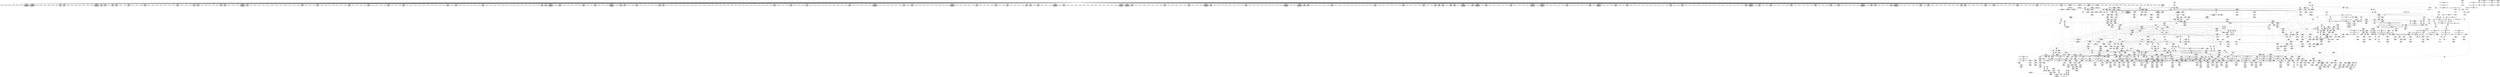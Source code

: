 digraph {
	CE0x4ef3d00 [shape=record,shape=Mrecord,label="{CE0x4ef3d00|i64_1024|*Constant*|*SummSink*}"]
	CE0x4eec700 [shape=record,shape=Mrecord,label="{CE0x4eec700|may_rename:_i_mode42|security/selinux/hooks.c,1845|*SummSink*}"]
	CE0x4ddbda0 [shape=record,shape=Mrecord,label="{CE0x4ddbda0|may_rename:_tmp3|security/selinux/hooks.c,1813|*SummSource*}"]
	CE0x4dac150 [shape=record,shape=Mrecord,label="{CE0x4dac150|i64*_getelementptr_inbounds_(_29_x_i64_,_29_x_i64_*___llvm_gcov_ctr228,_i64_0,_i64_3)|*Constant*|*SummSource*}"]
	CE0x4e04a50 [shape=record,shape=Mrecord,label="{CE0x4e04a50|0:_i16,_56:_i8*,_:_CRE_76,80_|*MultipleSource*|*LoadInst*|security/selinux/hooks.c,1814|security/selinux/hooks.c,1814}"]
	CE0x4e05190 [shape=record,shape=Mrecord,label="{CE0x4e05190|0:_i16,_56:_i8*,_:_CRE_104,112_|*MultipleSource*|*LoadInst*|security/selinux/hooks.c,1814|security/selinux/hooks.c,1814}"]
	CE0x4dda800 [shape=record,shape=Mrecord,label="{CE0x4dda800|104:_%struct.inode*,_:_CRE_205,206_}"]
	CE0x4dde940 [shape=record,shape=Mrecord,label="{CE0x4dde940|0:_i16,_56:_i8*,_:_CRE_247,248_}"]
	CE0x4deab40 [shape=record,shape=Mrecord,label="{CE0x4deab40|0:_i16,_56:_i8*,_:_CRE_587,588_}"]
	CE0x4dd8b80 [shape=record,shape=Mrecord,label="{CE0x4dd8b80|104:_%struct.inode*,_:_CRE_181,182_}"]
	CE0x4ddd9c0 [shape=record,shape=Mrecord,label="{CE0x4ddd9c0|0:_i16,_56:_i8*,_:_CRE_212,216_|*MultipleSource*|*LoadInst*|security/selinux/hooks.c,1814|security/selinux/hooks.c,1814}"]
	CE0x4dd8de0 [shape=record,shape=Mrecord,label="{CE0x4dd8de0|104:_%struct.inode*,_:_CRE_183,184_}"]
	CE0x4de4b00 [shape=record,shape=Mrecord,label="{CE0x4de4b00|0:_i16,_56:_i8*,_:_CRE_408,416_|*MultipleSource*|*LoadInst*|security/selinux/hooks.c,1814|security/selinux/hooks.c,1814}"]
	CE0x4da94c0 [shape=record,shape=Mrecord,label="{CE0x4da94c0|may_rename:_if.then15|*SummSink*}"]
	CE0x4decc80 [shape=record,shape=Mrecord,label="{CE0x4decc80|0:_i16,_56:_i8*,_:_CRE_615,616_}"]
	CE0x4e01a00 [shape=record,shape=Mrecord,label="{CE0x4e01a00|0:_i16,_56:_i8*,_:_CRE_163,164_}"]
	CE0x4eb0b20 [shape=record,shape=Mrecord,label="{CE0x4eb0b20|may_rename:_tobool19|security/selinux/hooks.c,1832}"]
	CE0x4e8c0e0 [shape=record,shape=Mrecord,label="{CE0x4e8c0e0|%struct.inode*_null|*Constant*}"]
	CE0x4ed2460 [shape=record,shape=Mrecord,label="{CE0x4ed2460|i64*_getelementptr_inbounds_(_29_x_i64_,_29_x_i64_*___llvm_gcov_ctr228,_i64_0,_i64_20)|*Constant*}"]
	CE0x4edc8b0 [shape=record,shape=Mrecord,label="{CE0x4edc8b0|may_rename:_tobool37|security/selinux/hooks.c,1843}"]
	CE0x4e7f800 [shape=record,shape=Mrecord,label="{CE0x4e7f800|may_rename:_tmp59|security/selinux/hooks.c,1843}"]
	CE0x4dc4050 [shape=record,shape=Mrecord,label="{CE0x4dc4050|may_rename:_if.then53}"]
	CE0x4dc6230 [shape=record,shape=Mrecord,label="{CE0x4dc6230|i64_0|*Constant*|*SummSink*}"]
	CE0x4decdb0 [shape=record,shape=Mrecord,label="{CE0x4decdb0|0:_i16,_56:_i8*,_:_CRE_616,617_}"]
	CE0x4e8ea70 [shape=record,shape=Mrecord,label="{CE0x4e8ea70|i64*_getelementptr_inbounds_(_29_x_i64_,_29_x_i64_*___llvm_gcov_ctr228,_i64_0,_i64_17)|*Constant*|*SummSource*}"]
	CE0x4dd86c0 [shape=record,shape=Mrecord,label="{CE0x4dd86c0|104:_%struct.inode*,_:_CRE_177,178_}"]
	CE0x4df7400 [shape=record,shape=Mrecord,label="{CE0x4df7400|0:_i16,_56:_i8*,_:_CRE_865,866_}"]
	CE0x4e4ed70 [shape=record,shape=Mrecord,label="{CE0x4e4ed70|0:_i16,_56:_i8*,_:_CRE_944,952_|*MultipleSource*|*LoadInst*|security/selinux/hooks.c,1814|security/selinux/hooks.c,1814}"]
	CE0x4e32e30 [shape=record,shape=Mrecord,label="{CE0x4e32e30|current_sid:_land.lhs.true|*SummSource*}"]
	CE0x4e4e780 [shape=record,shape=Mrecord,label="{CE0x4e4e780|0:_i16,_56:_i8*,_:_CRE_933,934_}"]
	CE0x4eaa8c0 [shape=record,shape=Mrecord,label="{CE0x4eaa8c0|may_rename:_tmp36|security/selinux/hooks.c,1832}"]
	CE0x4dc5c20 [shape=record,shape=Mrecord,label="{CE0x4dc5c20|i64*_getelementptr_inbounds_(_2_x_i64_,_2_x_i64_*___llvm_gcov_ctr98,_i64_0,_i64_1)|*Constant*|*SummSource*}"]
	CE0x4df4a70 [shape=record,shape=Mrecord,label="{CE0x4df4a70|current_sid:_tmp5|security/selinux/hooks.c,218}"]
	CE0x4deaa10 [shape=record,shape=Mrecord,label="{CE0x4deaa10|0:_i16,_56:_i8*,_:_CRE_586,587_}"]
	CE0x4df1730 [shape=record,shape=Mrecord,label="{CE0x4df1730|0:_i16,_56:_i8*,_:_CRE_899,900_}"]
	CE0x4df39a0 [shape=record,shape=Mrecord,label="{CE0x4df39a0|0:_i16,_56:_i8*,_:_CRE_928,929_}"]
	CE0x4ed45b0 [shape=record,shape=Mrecord,label="{CE0x4ed45b0|may_rename:_tmp58|*LoadInst*|security/selinux/hooks.c,1843|*SummSink*}"]
	CE0x4e38fc0 [shape=record,shape=Mrecord,label="{CE0x4e38fc0|i32_218|*Constant*|*SummSource*}"]
	CE0x4e04120 [shape=record,shape=Mrecord,label="{CE0x4e04120|0:_i16,_56:_i8*,_:_CRE_32,40_|*MultipleSource*|*LoadInst*|security/selinux/hooks.c,1814|security/selinux/hooks.c,1814}"]
	CE0x4e82460 [shape=record,shape=Mrecord,label="{CE0x4e82460|avc_has_perm:_tclass|Function::avc_has_perm&Arg::tclass::|*SummSink*}"]
	CE0x4e33650 [shape=record,shape=Mrecord,label="{CE0x4e33650|current_sid:_tobool1|security/selinux/hooks.c,218|*SummSink*}"]
	CE0x4df2dc0 [shape=record,shape=Mrecord,label="{CE0x4df2dc0|0:_i16,_56:_i8*,_:_CRE_918,919_}"]
	CE0x4e33120 [shape=record,shape=Mrecord,label="{CE0x4e33120|current_sid:_if.end|*SummSource*}"]
	CE0x4eee3d0 [shape=record,shape=Mrecord,label="{CE0x4eee3d0|current_sid:_tmp13|security/selinux/hooks.c,218|*SummSource*}"]
	CE0x4da92e0 [shape=record,shape=Mrecord,label="{CE0x4da92e0|may_rename:_if.then15}"]
	CE0x4eecc60 [shape=record,shape=Mrecord,label="{CE0x4eecc60|may_rename:_tmp67|security/selinux/hooks.c,1845|*SummSink*}"]
	CE0x4df7b60 [shape=record,shape=Mrecord,label="{CE0x4df7b60|0:_i16,_56:_i8*,_:_CRE_870,871_}"]
	CE0x4ded3a0 [shape=record,shape=Mrecord,label="{CE0x4ded3a0|0:_i16,_56:_i8*,_:_CRE_621,622_}"]
	CE0x4df3ad0 [shape=record,shape=Mrecord,label="{CE0x4df3ad0|0:_i16,_56:_i8*,_:_CRE_929,930_}"]
	CE0x4dd9890 [shape=record,shape=Mrecord,label="{CE0x4dd9890|104:_%struct.inode*,_:_CRE_192,193_}"]
	CE0x4de4740 [shape=record,shape=Mrecord,label="{CE0x4de4740|0:_i16,_56:_i8*,_:_CRE_392,400_|*MultipleSource*|*LoadInst*|security/selinux/hooks.c,1814|security/selinux/hooks.c,1814}"]
	CE0x4edad40 [shape=record,shape=Mrecord,label="{CE0x4edad40|may_rename:_sclass48|security/selinux/hooks.c,1847|*SummSink*}"]
	CE0x4d7a7d0 [shape=record,shape=Mrecord,label="{CE0x4d7a7d0|selinux_inode_rename:_entry}"]
	CE0x4df54e0 [shape=record,shape=Mrecord,label="{CE0x4df54e0|i32_0|*Constant*|*SummSink*}"]
	CE0x4dfb950 [shape=record,shape=Mrecord,label="{CE0x4dfb950|28:_i32,_32:_i16,_:_CRE_32,34_|*MultipleSource*|security/selinux/hooks.c,1825|security/selinux/hooks.c,1814|security/selinux/hooks.c,1814}"]
	CE0x4df13a0 [shape=record,shape=Mrecord,label="{CE0x4df13a0|0:_i16,_56:_i8*,_:_CRE_896,897_}"]
	CE0x4ed2680 [shape=record,shape=Mrecord,label="{CE0x4ed2680|i64*_getelementptr_inbounds_(_29_x_i64_,_29_x_i64_*___llvm_gcov_ctr228,_i64_0,_i64_20)|*Constant*|*SummSource*}"]
	CE0x4dab490 [shape=record,shape=Mrecord,label="{CE0x4dab490|i64*_getelementptr_inbounds_(_2_x_i64_,_2_x_i64_*___llvm_gcov_ctr98,_i64_0,_i64_1)|*Constant*|*SummSink*}"]
	CE0x4de1b20 [shape=record,shape=Mrecord,label="{CE0x4de1b20|0:_i16,_56:_i8*,_:_CRE_289,290_}"]
	CE0x4dd7160 [shape=record,shape=Mrecord,label="{CE0x4dd7160|104:_%struct.inode*,_:_CRE_159,160_}"]
	CE0x4de79f0 [shape=record,shape=Mrecord,label="{CE0x4de79f0|0:_i16,_56:_i8*,_:_CRE_528,536_|*MultipleSource*|*LoadInst*|security/selinux/hooks.c,1814|security/selinux/hooks.c,1814}"]
	CE0x4da69d0 [shape=record,shape=Mrecord,label="{CE0x4da69d0|i32_1|*Constant*}"]
	CE0x4df7a30 [shape=record,shape=Mrecord,label="{CE0x4df7a30|0:_i16,_56:_i8*,_:_CRE_869,870_}"]
	CE0x4e38b90 [shape=record,shape=Mrecord,label="{CE0x4e38b90|i32_218|*Constant*}"]
	CE0x4e3e550 [shape=record,shape=Mrecord,label="{CE0x4e3e550|GLOBAL:_get_current|*Constant*|*SummSource*}"]
	CE0x4de24a0 [shape=record,shape=Mrecord,label="{CE0x4de24a0|0:_i16,_56:_i8*,_:_CRE_297,298_}"]
	CE0x4de2bc0 [shape=record,shape=Mrecord,label="{CE0x4de2bc0|0:_i16,_56:_i8*,_:_CRE_303,304_}"]
	CE0x4e4f7f0 [shape=record,shape=Mrecord,label="{CE0x4e4f7f0|0:_i16,_56:_i8*,_:_CRE_979,980_}"]
	CE0x4ea41f0 [shape=record,shape=Mrecord,label="{CE0x4ea41f0|may_rename:_dentry24|security/selinux/hooks.c,1836|*SummSink*}"]
	CE0x4edbf50 [shape=record,shape=Mrecord,label="{CE0x4edbf50|may_rename:_call51|security/selinux/hooks.c,1846|*SummSource*}"]
	CE0x4e830d0 [shape=record,shape=Mrecord,label="{CE0x4e830d0|i32_10485760|*Constant*|*SummSink*}"]
	CE0x4e653f0 [shape=record,shape=Mrecord,label="{CE0x4e653f0|may_rename:_cmp|security/selinux/hooks.c,1815|*SummSink*}"]
	CE0x4d8cd00 [shape=record,shape=Mrecord,label="{CE0x4d8cd00|may_rename:_new_dir|Function::may_rename&Arg::new_dir::|*SummSink*}"]
	CE0x4e662d0 [shape=record,shape=Mrecord,label="{CE0x4e662d0|i32_61440|*Constant*|*SummSink*}"]
	CE0x4e3a380 [shape=record,shape=Mrecord,label="{CE0x4e3a380|current_sid:_tmp21|security/selinux/hooks.c,218|*SummSink*}"]
	CE0x4e02d00 [shape=record,shape=Mrecord,label="{CE0x4e02d00|0:_i16,_56:_i8*,_:_CRE_179,180_}"]
	CE0x4dc2e60 [shape=record,shape=Mrecord,label="{CE0x4dc2e60|i64*_getelementptr_inbounds_(_2_x_i64_,_2_x_i64_*___llvm_gcov_ctr98,_i64_0,_i64_0)|*Constant*}"]
	CE0x4eec110 [shape=record,shape=Mrecord,label="{CE0x4eec110|i64_16777216|*Constant*}"]
	CE0x4ddee00 [shape=record,shape=Mrecord,label="{CE0x4ddee00|0:_i16,_56:_i8*,_:_CRE_251,252_}"]
	CE0x4ef3ff0 [shape=record,shape=Mrecord,label="{CE0x4ef3ff0|may_rename:_cond|security/selinux/hooks.c,1848|*SummSink*}"]
	CE0x4ea7ec0 [shape=record,shape=Mrecord,label="{CE0x4ea7ec0|may_rename:_tmp30|security/selinux/hooks.c,1829}"]
	CE0x4dfe630 [shape=record,shape=Mrecord,label="{CE0x4dfe630|104:_%struct.inode*,_:_CRE_306,307_}"]
	CE0x4d9aa20 [shape=record,shape=Mrecord,label="{CE0x4d9aa20|i32_5|*Constant*|*SummSink*}"]
	CE0x4e9d4d0 [shape=record,shape=Mrecord,label="{CE0x4e9d4d0|may_rename:_tmp77|security/selinux/hooks.c,1851|*SummSource*}"]
	CE0x4e9c6e0 [shape=record,shape=Mrecord,label="{CE0x4e9c6e0|may_rename:_tmp23|security/selinux/hooks.c,1827}"]
	CE0x4df3740 [shape=record,shape=Mrecord,label="{CE0x4df3740|0:_i16,_56:_i8*,_:_CRE_926,927_}"]
	CE0x4ed5320 [shape=record,shape=Mrecord,label="{CE0x4ed5320|may_rename:_tmp56|security/selinux/hooks.c,1842|*SummSource*}"]
	CE0x4da9b90 [shape=record,shape=Mrecord,label="{CE0x4da9b90|may_rename:_i_security|security/selinux/hooks.c,1813}"]
	CE0x4d81800 [shape=record,shape=Mrecord,label="{CE0x4d81800|current_sid:_tmp3}"]
	CE0x4de5d20 [shape=record,shape=Mrecord,label="{CE0x4de5d20|0:_i16,_56:_i8*,_:_CRE_476,477_}"]
	CE0x4e9f3e0 [shape=record,shape=Mrecord,label="{CE0x4e9f3e0|may_rename:_sclass|security/selinux/hooks.c,1826|*SummSink*}"]
	CE0x4e4fd90 [shape=record,shape=Mrecord,label="{CE0x4e4fd90|may_rename:_tmp5|security/selinux/hooks.c,1814}"]
	CE0x4e81280 [shape=record,shape=Mrecord,label="{CE0x4e81280|avc_has_perm:_entry|*SummSink*}"]
	CE0x4df2440 [shape=record,shape=Mrecord,label="{CE0x4df2440|0:_i16,_56:_i8*,_:_CRE_910,911_}"]
	CE0x4e39cb0 [shape=record,shape=Mrecord,label="{CE0x4e39cb0|current_sid:_cred|security/selinux/hooks.c,218|*SummSink*}"]
	CE0x4d79060 [shape=record,shape=Mrecord,label="{CE0x4d79060|may_rename:_if.then38}"]
	CE0x4d89890 [shape=record,shape=Mrecord,label="{CE0x4d89890|selinux_inode_rename:_tmp1}"]
	CE0x4ea1350 [shape=record,shape=Mrecord,label="{CE0x4ea1350|may_rename:_tmp24|security/selinux/hooks.c,1828|*SummSink*}"]
	CE0x4e537c0 [shape=record,shape=Mrecord,label="{CE0x4e537c0|may_rename:_tmp76|security/selinux/hooks.c,1851|*SummSource*}"]
	CE0x4df0a20 [shape=record,shape=Mrecord,label="{CE0x4df0a20|0:_i16,_56:_i8*,_:_CRE_888,889_}"]
	CE0x4df2570 [shape=record,shape=Mrecord,label="{CE0x4df2570|0:_i16,_56:_i8*,_:_CRE_911,912_}"]
	CE0x4e06070 [shape=record,shape=Mrecord,label="{CE0x4e06070|0:_i16,_56:_i8*,_:_CRE_0,2_|*MultipleSource*|*LoadInst*|security/selinux/hooks.c,1814|security/selinux/hooks.c,1814}"]
	CE0x4e3ac10 [shape=record,shape=Mrecord,label="{CE0x4e3ac10|current_sid:_security|security/selinux/hooks.c,218|*SummSource*}"]
	CE0x4eef5c0 [shape=record,shape=Mrecord,label="{CE0x4eef5c0|i64*_getelementptr_inbounds_(_11_x_i64_,_11_x_i64_*___llvm_gcov_ctr125,_i64_0,_i64_8)|*Constant*}"]
	CE0x4e02970 [shape=record,shape=Mrecord,label="{CE0x4e02970|0:_i16,_56:_i8*,_:_CRE_176,177_}"]
	CE0x4dca7a0 [shape=record,shape=Mrecord,label="{CE0x4dca7a0|current_sid:_tmp10|security/selinux/hooks.c,218}"]
	CE0x4da76a0 [shape=record,shape=Mrecord,label="{CE0x4da76a0|_call_void_mcount()_#3|*SummSource*}"]
	CE0x4e038e0 [shape=record,shape=Mrecord,label="{CE0x4e038e0|0:_i16,_56:_i8*,_:_CRE_189,190_}"]
	CE0x4de1fe0 [shape=record,shape=Mrecord,label="{CE0x4de1fe0|0:_i16,_56:_i8*,_:_CRE_293,294_}"]
	CE0x4e4fff0 [shape=record,shape=Mrecord,label="{CE0x4e4fff0|0:_i16,_56:_i8*,_:_CRE_988,992_|*MultipleSource*|*LoadInst*|security/selinux/hooks.c,1814|security/selinux/hooks.c,1814}"]
	CE0x4e7f8f0 [shape=record,shape=Mrecord,label="{CE0x4e7f8f0|may_rename:_tmp59|security/selinux/hooks.c,1843|*SummSource*}"]
	CE0x4e9b6d0 [shape=record,shape=Mrecord,label="{CE0x4e9b6d0|may_rename:_tmp27|security/selinux/hooks.c,1829|*SummSink*}"]
	CE0x4ef1220 [shape=record,shape=Mrecord,label="{CE0x4ef1220|get_current:_tmp}"]
	CE0x4df14d0 [shape=record,shape=Mrecord,label="{CE0x4df14d0|0:_i16,_56:_i8*,_:_CRE_897,898_}"]
	CE0x4dc0d50 [shape=record,shape=Mrecord,label="{CE0x4dc0d50|may_rename:_if.end22|*SummSink*}"]
	CE0x4ef42d0 [shape=record,shape=Mrecord,label="{CE0x4ef42d0|may_rename:_conv43|security/selinux/hooks.c,1845|*SummSource*}"]
	CE0x4e53070 [shape=record,shape=Mrecord,label="{CE0x4e53070|may_rename:_tmp75|security/selinux/hooks.c,1850|*SummSource*}"]
	CE0x4d78fc0 [shape=record,shape=Mrecord,label="{CE0x4d78fc0|may_rename:_if.then|*SummSink*}"]
	CE0x4d80760 [shape=record,shape=Mrecord,label="{CE0x4d80760|may_rename:_tmp2|*LoadInst*|security/selinux/hooks.c,1813|*SummSink*}"]
	CE0x4de2cf0 [shape=record,shape=Mrecord,label="{CE0x4de2cf0|0:_i16,_56:_i8*,_:_CRE_304,305_}"]
	CE0x4e000d0 [shape=record,shape=Mrecord,label="{CE0x4e000d0|0:_i16,_56:_i8*,_:_CRE_142,143_}"]
	CE0x4eac240 [shape=record,shape=Mrecord,label="{CE0x4eac240|may_rename:_tmp43|security/selinux/hooks.c,1834|*SummSink*}"]
	CE0x4e9c420 [shape=record,shape=Mrecord,label="{CE0x4e9c420|may_rename:_tmp22|security/selinux/hooks.c,1827|*SummSource*}"]
	CE0x4e8fdb0 [shape=record,shape=Mrecord,label="{CE0x4e8fdb0|may_rename:_conv28|security/selinux/hooks.c,1839|*SummSource*}"]
	CE0x4e8fd40 [shape=record,shape=Mrecord,label="{CE0x4e8fd40|may_rename:_conv28|security/selinux/hooks.c,1839}"]
	CE0x4ee53c0 [shape=record,shape=Mrecord,label="{CE0x4ee53c0|may_rename:_tmp66|*LoadInst*|security/selinux/hooks.c,1845}"]
	CE0x4e8eb20 [shape=record,shape=Mrecord,label="{CE0x4e8eb20|i64*_getelementptr_inbounds_(_29_x_i64_,_29_x_i64_*___llvm_gcov_ctr228,_i64_0,_i64_17)|*Constant*|*SummSink*}"]
	CE0x4e31fd0 [shape=record,shape=Mrecord,label="{CE0x4e31fd0|current_sid:_land.lhs.true2|*SummSource*}"]
	CE0x4df3280 [shape=record,shape=Mrecord,label="{CE0x4df3280|0:_i16,_56:_i8*,_:_CRE_922,923_}"]
	CE0x4edb650 [shape=record,shape=Mrecord,label="{CE0x4edb650|i64_24|*Constant*|*SummSource*}"]
	CE0x4eae510 [shape=record,shape=Mrecord,label="{CE0x4eae510|may_rename:_tmp37|security/selinux/hooks.c,1832|*SummSource*}"]
	CE0x4de8ec0 [shape=record,shape=Mrecord,label="{CE0x4de8ec0|0:_i16,_56:_i8*,_:_CRE_563,564_}"]
	CE0x4ed5900 [shape=record,shape=Mrecord,label="{CE0x4ed5900|i64_19|*Constant*|*SummSink*}"]
	CE0x4dd9040 [shape=record,shape=Mrecord,label="{CE0x4dd9040|104:_%struct.inode*,_:_CRE_185,186_}"]
	CE0x4dfd4c0 [shape=record,shape=Mrecord,label="{CE0x4dfd4c0|104:_%struct.inode*,_:_CRE_272,280_|*MultipleSource*|Function::selinux_inode_rename&Arg::old_dentry::|Function::selinux_inode_rename&Arg::new_dentry::|Function::may_rename&Arg::old_dentry::|Function::may_rename&Arg::new_dentry::|security/selinux/hooks.c,1814}"]
	CE0x4dc0bb0 [shape=record,shape=Mrecord,label="{CE0x4dc0bb0|i64*_getelementptr_inbounds_(_2_x_i64_,_2_x_i64_*___llvm_gcov_ctr98,_i64_0,_i64_0)|*Constant*|*SummSink*}"]
	CE0x4eebc30 [shape=record,shape=Mrecord,label="{CE0x4eebc30|may_rename:_tmp71|security/selinux/hooks.c,1849|*SummSink*}"]
	CE0x4dfdd90 [shape=record,shape=Mrecord,label="{CE0x4dfdd90|104:_%struct.inode*,_:_CRE_296,304_|*MultipleSource*|Function::selinux_inode_rename&Arg::old_dentry::|Function::selinux_inode_rename&Arg::new_dentry::|Function::may_rename&Arg::old_dentry::|Function::may_rename&Arg::new_dentry::|security/selinux/hooks.c,1814}"]
	CE0x4dabd00 [shape=record,shape=Mrecord,label="{CE0x4dabd00|may_rename:_tmp15|security/selinux/hooks.c,1823|*SummSink*}"]
	CE0x4d79160 [shape=record,shape=Mrecord,label="{CE0x4d79160|may_rename:_if.then38|*SummSource*}"]
	CE0x4ef2ea0 [shape=record,shape=Mrecord,label="{CE0x4ef2ea0|i64*_getelementptr_inbounds_(_29_x_i64_,_29_x_i64_*___llvm_gcov_ctr228,_i64_0,_i64_27)|*Constant*|*SummSource*}"]
	CE0x4ef3b50 [shape=record,shape=Mrecord,label="{CE0x4ef3b50|may_rename:_retval.0}"]
	CE0x4e90a70 [shape=record,shape=Mrecord,label="{CE0x4e90a70|may_rename:_av.0}"]
	CE0x4e872a0 [shape=record,shape=Mrecord,label="{CE0x4e872a0|i8_10|*Constant*}"]
	CE0x4d98d40 [shape=record,shape=Mrecord,label="{CE0x4d98d40|i64*_getelementptr_inbounds_(_2_x_i64_,_2_x_i64_*___llvm_gcov_ctr227,_i64_0,_i64_1)|*Constant*|*SummSink*}"]
	CE0x4de2240 [shape=record,shape=Mrecord,label="{CE0x4de2240|0:_i16,_56:_i8*,_:_CRE_295,296_}"]
	CE0x4de8d90 [shape=record,shape=Mrecord,label="{CE0x4de8d90|0:_i16,_56:_i8*,_:_CRE_562,563_}"]
	CE0x4deb130 [shape=record,shape=Mrecord,label="{CE0x4deb130|0:_i16,_56:_i8*,_:_CRE_592,593_}"]
	CE0x4d86e70 [shape=record,shape=Mrecord,label="{CE0x4d86e70|may_rename:_d_inode39|security/selinux/hooks.c,1844|*SummSource*}"]
	CE0x4de87a0 [shape=record,shape=Mrecord,label="{CE0x4de87a0|0:_i16,_56:_i8*,_:_CRE_557,558_}"]
	CE0x4ea9ea0 [shape=record,shape=Mrecord,label="{CE0x4ea9ea0|may_rename:_sclass17|security/selinux/hooks.c,1831|*SummSink*}"]
	CE0x4ddfea0 [shape=record,shape=Mrecord,label="{CE0x4ddfea0|0:_i16,_56:_i8*,_:_CRE_265,266_}"]
	CE0x4de32e0 [shape=record,shape=Mrecord,label="{CE0x4de32e0|0:_i16,_56:_i8*,_:_CRE_309,310_}"]
	CE0x4e54b30 [shape=record,shape=Mrecord,label="{CE0x4e54b30|may_rename:_tmp26|security/selinux/hooks.c,1829}"]
	CE0x4de7bd0 [shape=record,shape=Mrecord,label="{CE0x4de7bd0|0:_i16,_56:_i8*,_:_CRE_536,540_|*MultipleSource*|*LoadInst*|security/selinux/hooks.c,1814|security/selinux/hooks.c,1814}"]
	CE0x61e3bd0 [shape=record,shape=Mrecord,label="{CE0x61e3bd0|selinux_inode_rename:_tmp|*SummSource*}"]
	CE0x4e8b570 [shape=record,shape=Mrecord,label="{CE0x4e8b570|may_rename:_type|security/selinux/hooks.c,1818|*SummSource*}"]
	CE0x4e82700 [shape=record,shape=Mrecord,label="{CE0x4e82700|may_rename:_call6|security/selinux/hooks.c,1821}"]
	CE0x4d8a850 [shape=record,shape=Mrecord,label="{CE0x4d8a850|i64*_getelementptr_inbounds_(_2_x_i64_,_2_x_i64_*___llvm_gcov_ctr227,_i64_0,_i64_0)|*Constant*}"]
	CE0x4de3fc0 [shape=record,shape=Mrecord,label="{CE0x4de3fc0|0:_i16,_56:_i8*,_:_CRE_352,360_|*MultipleSource*|*LoadInst*|security/selinux/hooks.c,1814|security/selinux/hooks.c,1814}"]
	CE0x4de9250 [shape=record,shape=Mrecord,label="{CE0x4de9250|0:_i16,_56:_i8*,_:_CRE_566,567_}"]
	CE0x4dc1ea0 [shape=record,shape=Mrecord,label="{CE0x4dc1ea0|may_rename:_if.end35}"]
	CE0x4de8380 [shape=record,shape=Mrecord,label="{CE0x4de8380|0:_i16,_56:_i8*,_:_CRE_554,555_}"]
	CE0x4ddf190 [shape=record,shape=Mrecord,label="{CE0x4ddf190|0:_i16,_56:_i8*,_:_CRE_254,255_}"]
	CE0x4d7a450 [shape=record,shape=Mrecord,label="{CE0x4d7a450|selinux_inode_rename:_call|security/selinux/hooks.c,2800}"]
	CE0x4e378a0 [shape=record,shape=Mrecord,label="{CE0x4e378a0|i8*_getelementptr_inbounds_(_25_x_i8_,_25_x_i8_*_.str3,_i32_0,_i32_0)|*Constant*|*SummSink*}"]
	CE0x4deac70 [shape=record,shape=Mrecord,label="{CE0x4deac70|0:_i16,_56:_i8*,_:_CRE_588,589_}"]
	CE0x4e82880 [shape=record,shape=Mrecord,label="{CE0x4e82880|may_rename:_call6|security/selinux/hooks.c,1821|*SummSource*}"]
	CE0x4e905a0 [shape=record,shape=Mrecord,label="{CE0x4e905a0|may_rename:_conv29|security/selinux/hooks.c,1839}"]
	CE0x4da84f0 [shape=record,shape=Mrecord,label="{CE0x4da84f0|may_rename:_if.then10}"]
	CE0x4ef3de0 [shape=record,shape=Mrecord,label="{CE0x4ef3de0|may_rename:_cond|security/selinux/hooks.c,1848}"]
	CE0x4e9d040 [shape=record,shape=Mrecord,label="{CE0x4e9d040|may_rename:_tmp77|security/selinux/hooks.c,1851}"]
	CE0x4de0bb0 [shape=record,shape=Mrecord,label="{CE0x4de0bb0|0:_i16,_56:_i8*,_:_CRE_276,277_}"]
	CE0x4d91a40 [shape=record,shape=Mrecord,label="{CE0x4d91a40|current_sid:_land.lhs.true}"]
	CE0x4d96910 [shape=record,shape=Mrecord,label="{CE0x4d96910|current_sid:_tmp7|security/selinux/hooks.c,218}"]
	CE0x4dfe820 [shape=record,shape=Mrecord,label="{CE0x4dfe820|104:_%struct.inode*,_:_CRE_307,308_}"]
	CE0x4df33b0 [shape=record,shape=Mrecord,label="{CE0x4df33b0|0:_i16,_56:_i8*,_:_CRE_923,924_}"]
	CE0x4dc54a0 [shape=record,shape=Mrecord,label="{CE0x4dc54a0|GLOBAL:___llvm_gcov_ctr125|Global_var:__llvm_gcov_ctr125}"]
	CE0x4d80a70 [shape=record,shape=Mrecord,label="{CE0x4d80a70|104:_%struct.inode*,_:_CRE_0,4_|*MultipleSource*|Function::selinux_inode_rename&Arg::old_dentry::|Function::selinux_inode_rename&Arg::new_dentry::|Function::may_rename&Arg::old_dentry::|Function::may_rename&Arg::new_dentry::|security/selinux/hooks.c,1814}"]
	CE0x4def1c0 [shape=record,shape=Mrecord,label="{CE0x4def1c0|0:_i16,_56:_i8*,_:_CRE_736,740_|*MultipleSource*|*LoadInst*|security/selinux/hooks.c,1814|security/selinux/hooks.c,1814}"]
	CE0x4ed1e60 [shape=record,shape=Mrecord,label="{CE0x4ed1e60|may_rename:_tmp55|security/selinux/hooks.c,1841|*SummSink*}"]
	CE0x4ee62a0 [shape=record,shape=Mrecord,label="{CE0x4ee62a0|may_rename:_tmp80|security/selinux/hooks.c,1854}"]
	CE0x4e3ed00 [shape=record,shape=Mrecord,label="{CE0x4e3ed00|_ret_%struct.task_struct*_%tmp4,_!dbg_!27714|./arch/x86/include/asm/current.h,14}"]
	CE0x4e04df0 [shape=record,shape=Mrecord,label="{CE0x4e04df0|0:_i16,_56:_i8*,_:_CRE_88,96_|*MultipleSource*|*LoadInst*|security/selinux/hooks.c,1814|security/selinux/hooks.c,1814}"]
	CE0x4ea8c90 [shape=record,shape=Mrecord,label="{CE0x4ea8c90|may_rename:_tmp32|security/selinux/hooks.c,1829|*SummSink*}"]
	CE0x4edca00 [shape=record,shape=Mrecord,label="{CE0x4edca00|may_rename:_tobool37|security/selinux/hooks.c,1843|*SummSource*}"]
	CE0x4de1790 [shape=record,shape=Mrecord,label="{CE0x4de1790|0:_i16,_56:_i8*,_:_CRE_286,287_}"]
	CE0x4e83290 [shape=record,shape=Mrecord,label="{CE0x4e83290|avc_has_perm:_requested|Function::avc_has_perm&Arg::requested::}"]
	CE0x4df8be0 [shape=record,shape=Mrecord,label="{CE0x4df8be0|may_rename:_tmp62|security/selinux/hooks.c,1843}"]
	CE0x4de7f90 [shape=record,shape=Mrecord,label="{CE0x4de7f90|0:_i16,_56:_i8*,_:_CRE_544,552_|*MultipleSource*|*LoadInst*|security/selinux/hooks.c,1814|security/selinux/hooks.c,1814}"]
	CE0x4df6b00 [shape=record,shape=Mrecord,label="{CE0x4df6b00|0:_i16,_56:_i8*,_:_CRE_824,832_|*MultipleSource*|*LoadInst*|security/selinux/hooks.c,1814|security/selinux/hooks.c,1814}"]
	CE0x4e90280 [shape=record,shape=Mrecord,label="{CE0x4e90280|i64_2097152|*Constant*|*SummSource*}"]
	CE0x4d9d7e0 [shape=record,shape=Mrecord,label="{CE0x4d9d7e0|current_sid:_tmp6|security/selinux/hooks.c,218|*SummSource*}"]
	CE0x4e415b0 [shape=record,shape=Mrecord,label="{CE0x4e415b0|get_current:_bb|*SummSource*}"]
	CE0x4ddbc30 [shape=record,shape=Mrecord,label="{CE0x4ddbc30|104:_%struct.inode*,_:_CRE_222,223_}"]
	CE0x4dc85b0 [shape=record,shape=Mrecord,label="{CE0x4dc85b0|current_sid:_tobool|security/selinux/hooks.c,218|*SummSource*}"]
	CE0x4ef4b20 [shape=record,shape=Mrecord,label="{CE0x4ef4b20|may_rename:_cmp45|security/selinux/hooks.c,1845}"]
	CE0x4dc1e30 [shape=record,shape=Mrecord,label="{CE0x4dc1e30|may_rename:_if.end54}"]
	CE0x4de1eb0 [shape=record,shape=Mrecord,label="{CE0x4de1eb0|0:_i16,_56:_i8*,_:_CRE_292,293_}"]
	CE0x4e82e80 [shape=record,shape=Mrecord,label="{CE0x4e82e80|i32_10485760|*Constant*}"]
	CE0x4ded860 [shape=record,shape=Mrecord,label="{CE0x4ded860|0:_i16,_56:_i8*,_:_CRE_624,628_|*MultipleSource*|*LoadInst*|security/selinux/hooks.c,1814|security/selinux/hooks.c,1814}"]
	CE0x4e53e80 [shape=record,shape=Mrecord,label="{CE0x4e53e80|i64*_getelementptr_inbounds_(_29_x_i64_,_29_x_i64_*___llvm_gcov_ctr228,_i64_0,_i64_26)|*Constant*|*SummSink*}"]
	CE0x4eacd00 [shape=record,shape=Mrecord,label="{CE0x4eacd00|may_rename:_tmp39|security/selinux/hooks.c,1832|*SummSink*}"]
	CE0x4d8a640 [shape=record,shape=Mrecord,label="{CE0x4d8a640|i64*_getelementptr_inbounds_(_2_x_i64_,_2_x_i64_*___llvm_gcov_ctr227,_i64_0,_i64_0)|*Constant*|*SummSource*}"]
	CE0x4e025e0 [shape=record,shape=Mrecord,label="{CE0x4e025e0|0:_i16,_56:_i8*,_:_CRE_173,174_}"]
	CE0x4ddacc0 [shape=record,shape=Mrecord,label="{CE0x4ddacc0|104:_%struct.inode*,_:_CRE_209,210_}"]
	CE0x4d97cd0 [shape=record,shape=Mrecord,label="{CE0x4d97cd0|104:_%struct.inode*,_:_CRE_93,94_}"]
	CE0x4e4fec0 [shape=record,shape=Mrecord,label="{CE0x4e4fec0|0:_i16,_56:_i8*,_:_CRE_984,988_|*MultipleSource*|*LoadInst*|security/selinux/hooks.c,1814|security/selinux/hooks.c,1814}"]
	CE0x4da93b0 [shape=record,shape=Mrecord,label="{CE0x4da93b0|may_rename:_if.then15|*SummSource*}"]
	CE0x4e3e7d0 [shape=record,shape=Mrecord,label="{CE0x4e3e7d0|get_current:_entry}"]
	CE0x4de2110 [shape=record,shape=Mrecord,label="{CE0x4de2110|0:_i16,_56:_i8*,_:_CRE_294,295_}"]
	CE0x4d8f3f0 [shape=record,shape=Mrecord,label="{CE0x4d8f3f0|may_rename:_entry}"]
	CE0x4dda340 [shape=record,shape=Mrecord,label="{CE0x4dda340|104:_%struct.inode*,_:_CRE_201,202_}"]
	CE0x4ed5c00 [shape=record,shape=Mrecord,label="{CE0x4ed5c00|may_rename:_tmp52|security/selinux/hooks.c,1841|*SummSink*}"]
	CE0x4e3d110 [shape=record,shape=Mrecord,label="{CE0x4e3d110|i64*_getelementptr_inbounds_(_11_x_i64_,_11_x_i64_*___llvm_gcov_ctr125,_i64_0,_i64_10)|*Constant*|*SummSource*}"]
	CE0x4defe40 [shape=record,shape=Mrecord,label="{CE0x4defe40|0:_i16,_56:_i8*,_:_CRE_878,879_}"]
	CE0x4e03420 [shape=record,shape=Mrecord,label="{CE0x4e03420|0:_i16,_56:_i8*,_:_CRE_185,186_}"]
	CE0x4ea3360 [shape=record,shape=Mrecord,label="{CE0x4ea3360|may_rename:_u23|security/selinux/hooks.c,1836|*SummSink*}"]
	CE0x4d985f0 [shape=record,shape=Mrecord,label="{CE0x4d985f0|104:_%struct.inode*,_:_CRE_144,145_}"]
	CE0x4ea4b30 [shape=record,shape=Mrecord,label="{CE0x4ea4b30|may_rename:_d_inode25|security/selinux/hooks.c,1838}"]
	CE0x4e9c9d0 [shape=record,shape=Mrecord,label="{CE0x4e9c9d0|may_rename:_tmp23|security/selinux/hooks.c,1827|*SummSink*}"]
	CE0x4e3ab50 [shape=record,shape=Mrecord,label="{CE0x4e3ab50|current_sid:_security|security/selinux/hooks.c,218}"]
	CE0x4de0f40 [shape=record,shape=Mrecord,label="{CE0x4de0f40|0:_i16,_56:_i8*,_:_CRE_279,280_}"]
	CE0x4ea7c40 [shape=record,shape=Mrecord,label="{CE0x4ea7c40|i64_10|*Constant*}"]
	CE0x4ea80a0 [shape=record,shape=Mrecord,label="{CE0x4ea80a0|may_rename:_tmp30|security/selinux/hooks.c,1829|*SummSink*}"]
	CE0x4e3a690 [shape=record,shape=Mrecord,label="{CE0x4e3a690|i32_22|*Constant*}"]
	CE0x4d8dea0 [shape=record,shape=Mrecord,label="{CE0x4d8dea0|selinux_inode_rename:_old_dentry|Function::selinux_inode_rename&Arg::old_dentry::}"]
	CE0x4da4990 [shape=record,shape=Mrecord,label="{CE0x4da4990|may_rename:_old_dentry|Function::may_rename&Arg::old_dentry::|*SummSink*}"]
	CE0x4ea3ef0 [shape=record,shape=Mrecord,label="{CE0x4ea3ef0|may_rename:_d_inode25|security/selinux/hooks.c,1838|*SummSink*}"]
	CE0x4e80d50 [shape=record,shape=Mrecord,label="{CE0x4e80d50|may_rename:_sid7|security/selinux/hooks.c,1825|*SummSink*}"]
	CE0x4e51270 [shape=record,shape=Mrecord,label="{CE0x4e51270|may_rename:_and|security/selinux/hooks.c,1815|*SummSource*}"]
	CE0x4dd6b70 [shape=record,shape=Mrecord,label="{CE0x4dd6b70|104:_%struct.inode*,_:_CRE_154,155_}"]
	CE0x4de7d80 [shape=record,shape=Mrecord,label="{CE0x4de7d80|0:_i16,_56:_i8*,_:_CRE_540,544_|*MultipleSource*|*LoadInst*|security/selinux/hooks.c,1814|security/selinux/hooks.c,1814}"]
	CE0x4ef1360 [shape=record,shape=Mrecord,label="{CE0x4ef1360|current_sid:_bb|*SummSource*}"]
	CE0x4dfef00 [shape=record,shape=Mrecord,label="{CE0x4dfef00|104:_%struct.inode*,_:_CRE_314,315_}"]
	CE0x4d7edc0 [shape=record,shape=Mrecord,label="{CE0x4d7edc0|may_rename:_if.end55}"]
	CE0x4dd8a50 [shape=record,shape=Mrecord,label="{CE0x4dd8a50|104:_%struct.inode*,_:_CRE_180,181_}"]
	CE0x4df5650 [shape=record,shape=Mrecord,label="{CE0x4df5650|i32_10|*Constant*}"]
	CE0x4de2830 [shape=record,shape=Mrecord,label="{CE0x4de2830|0:_i16,_56:_i8*,_:_CRE_300,301_}"]
	CE0x4def760 [shape=record,shape=Mrecord,label="{CE0x4def760|0:_i16,_56:_i8*,_:_CRE_760,768_|*MultipleSource*|*LoadInst*|security/selinux/hooks.c,1814|security/selinux/hooks.c,1814}"]
	CE0x4ee3150 [shape=record,shape=Mrecord,label="{CE0x4ee3150|may_rename:_tmp74|security/selinux/hooks.c,1850|*SummSource*}"]
	CE0x4de4920 [shape=record,shape=Mrecord,label="{CE0x4de4920|0:_i16,_56:_i8*,_:_CRE_400,408_|*MultipleSource*|*LoadInst*|security/selinux/hooks.c,1814|security/selinux/hooks.c,1814}"]
	CE0x4dd2520 [shape=record,shape=Mrecord,label="{CE0x4dd2520|i64*_getelementptr_inbounds_(_11_x_i64_,_11_x_i64_*___llvm_gcov_ctr125,_i64_0,_i64_1)|*Constant*|*SummSink*}"]
	CE0x4ef1a00 [shape=record,shape=Mrecord,label="{CE0x4ef1a00|get_current:_tmp2}"]
	CE0x4dc5010 [shape=record,shape=Mrecord,label="{CE0x4dc5010|may_rename:_if.end30|*SummSink*}"]
	CE0x4df4840 [shape=record,shape=Mrecord,label="{CE0x4df4840|GLOBAL:___llvm_gcov_ctr125|Global_var:__llvm_gcov_ctr125|*SummSink*}"]
	CE0x4ef46d0 [shape=record,shape=Mrecord,label="{CE0x4ef46d0|may_rename:_and44|security/selinux/hooks.c,1845}"]
	CE0x4e805c0 [shape=record,shape=Mrecord,label="{CE0x4e805c0|may_rename:_tmp17|security/selinux/hooks.c,1824|*SummSink*}"]
	CE0x4ea46b0 [shape=record,shape=Mrecord,label="{CE0x4ea46b0|may_rename:_tmp44|*LoadInst*|security/selinux/hooks.c,1838}"]
	CE0x4dc0ec0 [shape=record,shape=Mrecord,label="{CE0x4dc0ec0|may_rename:_return}"]
	CE0x4ed6630 [shape=record,shape=Mrecord,label="{CE0x4ed6630|may_rename:_call32|security/selinux/hooks.c,1840|*SummSource*}"]
	CE0x4df0c80 [shape=record,shape=Mrecord,label="{CE0x4df0c80|0:_i16,_56:_i8*,_:_CRE_890,891_}"]
	CE0x4d7c000 [shape=record,shape=Mrecord,label="{CE0x4d7c000|selinux_inode_rename:_entry|*SummSink*}"]
	CE0x4eae680 [shape=record,shape=Mrecord,label="{CE0x4eae680|may_rename:_tmp37|security/selinux/hooks.c,1832|*SummSink*}"]
	CE0x4d8bb80 [shape=record,shape=Mrecord,label="{CE0x4d8bb80|_ret_i32_%call,_!dbg_!27716|security/selinux/hooks.c,2800}"]
	CE0x4dd2600 [shape=record,shape=Mrecord,label="{CE0x4dd2600|current_sid:_tmp1}"]
	CE0x4e3a1e0 [shape=record,shape=Mrecord,label="{CE0x4e3a1e0|current_sid:_tmp21|security/selinux/hooks.c,218}"]
	CE0x4e8c6b0 [shape=record,shape=Mrecord,label="{CE0x4e8c6b0|may_rename:_tobool26|security/selinux/hooks.c,1838|*SummSource*}"]
	CE0x4e4e9e0 [shape=record,shape=Mrecord,label="{CE0x4e4e9e0|0:_i16,_56:_i8*,_:_CRE_935,936_}"]
	CE0x4e00f10 [shape=record,shape=Mrecord,label="{CE0x4e00f10|0:_i16,_56:_i8*,_:_CRE_154,155_}"]
	CE0x4e3fa30 [shape=record,shape=Mrecord,label="{CE0x4e3fa30|current_sid:_sid|security/selinux/hooks.c,220}"]
	CE0x4de3410 [shape=record,shape=Mrecord,label="{CE0x4de3410|0:_i16,_56:_i8*,_:_CRE_310,311_}"]
	CE0x4e36870 [shape=record,shape=Mrecord,label="{CE0x4e36870|current_sid:_tmp16|security/selinux/hooks.c,218}"]
	CE0x4dcc940 [shape=record,shape=Mrecord,label="{CE0x4dcc940|current_sid:_tmp4|security/selinux/hooks.c,218|*SummSink*}"]
	CE0x4e39ac0 [shape=record,shape=Mrecord,label="{CE0x4e39ac0|current_sid:_sid|security/selinux/hooks.c,220|*SummSource*}"]
	CE0x4ea0870 [shape=record,shape=Mrecord,label="{CE0x4ea0870|may_rename:_sclass|security/selinux/hooks.c,1826|*SummSource*}"]
	CE0x4dc5220 [shape=record,shape=Mrecord,label="{CE0x4dc5220|may_rename:_if.end21|*SummSource*}"]
	CE0x4de2700 [shape=record,shape=Mrecord,label="{CE0x4de2700|0:_i16,_56:_i8*,_:_CRE_299,300_}"]
	CE0x4ed83c0 [shape=record,shape=Mrecord,label="{CE0x4ed83c0|may_rename:_sclass48|security/selinux/hooks.c,1847|*SummSource*}"]
	CE0x4dedae0 [shape=record,shape=Mrecord,label="{CE0x4dedae0|0:_i16,_56:_i8*,_:_CRE_640,648_|*MultipleSource*|*LoadInst*|security/selinux/hooks.c,1814|security/selinux/hooks.c,1814}"]
	CE0x4e3c180 [shape=record,shape=Mrecord,label="{CE0x4e3c180|current_sid:_tmp17|security/selinux/hooks.c,218|*SummSink*}"]
	CE0x4dc3050 [shape=record,shape=Mrecord,label="{CE0x4dc3050|may_rename:_if.then20|*SummSink*}"]
	CE0x4ed4440 [shape=record,shape=Mrecord,label="{CE0x4ed4440|may_rename:_tmp58|*LoadInst*|security/selinux/hooks.c,1843|*SummSource*}"]
	CE0x4deee00 [shape=record,shape=Mrecord,label="{CE0x4deee00|0:_i16,_56:_i8*,_:_CRE_712,728_|*MultipleSource*|*LoadInst*|security/selinux/hooks.c,1814|security/selinux/hooks.c,1814}"]
	CE0x4d8aff0 [shape=record,shape=Mrecord,label="{CE0x4d8aff0|may_rename:_tmp}"]
	CE0x4dd9500 [shape=record,shape=Mrecord,label="{CE0x4dd9500|104:_%struct.inode*,_:_CRE_189,190_}"]
	CE0x4ded4d0 [shape=record,shape=Mrecord,label="{CE0x4ded4d0|0:_i16,_56:_i8*,_:_CRE_622,623_}"]
	CE0x4e50fb0 [shape=record,shape=Mrecord,label="{CE0x4e50fb0|may_rename:_tobool12|security/selinux/hooks.c,1829}"]
	CE0x4da9a90 [shape=record,shape=Mrecord,label="{CE0x4da9a90|may_rename:_i_security|security/selinux/hooks.c,1813|*SummSink*}"]
	CE0x4ddbd30 [shape=record,shape=Mrecord,label="{CE0x4ddbd30|may_rename:_tmp3|security/selinux/hooks.c,1813}"]
	CE0x4dd8460 [shape=record,shape=Mrecord,label="{CE0x4dd8460|104:_%struct.inode*,_:_CRE_175,176_}"]
	CE0x4eaaab0 [shape=record,shape=Mrecord,label="{CE0x4eaaab0|may_rename:_tmp36|security/selinux/hooks.c,1832|*SummSink*}"]
	CE0x4d814c0 [shape=record,shape=Mrecord,label="{CE0x4d814c0|104:_%struct.inode*,_:_CRE_48,52_|*MultipleSource*|Function::selinux_inode_rename&Arg::old_dentry::|Function::selinux_inode_rename&Arg::new_dentry::|Function::may_rename&Arg::old_dentry::|Function::may_rename&Arg::new_dentry::|security/selinux/hooks.c,1814}"]
	CE0x4defd00 [shape=record,shape=Mrecord,label="{CE0x4defd00|0:_i16,_56:_i8*,_:_CRE_792,800_|*MultipleSource*|*LoadInst*|security/selinux/hooks.c,1814|security/selinux/hooks.c,1814}"]
	CE0x4e398f0 [shape=record,shape=Mrecord,label="{CE0x4e398f0|i32_78|*Constant*|*SummSource*}"]
	CE0x4ddd630 [shape=record,shape=Mrecord,label="{CE0x4ddd630|0:_i16,_56:_i8*,_:_CRE_207,208_}"]
	CE0x4de2e20 [shape=record,shape=Mrecord,label="{CE0x4de2e20|0:_i16,_56:_i8*,_:_CRE_305,306_}"]
	CE0x4e8ce60 [shape=record,shape=Mrecord,label="{CE0x4e8ce60|i64_15|*Constant*|*SummSource*}"]
	CE0x4dd7c10 [shape=record,shape=Mrecord,label="{CE0x4dd7c10|104:_%struct.inode*,_:_CRE_168,169_}"]
	CE0x4de0ce0 [shape=record,shape=Mrecord,label="{CE0x4de0ce0|0:_i16,_56:_i8*,_:_CRE_277,278_}"]
	CE0x4dff290 [shape=record,shape=Mrecord,label="{CE0x4dff290|104:_%struct.inode*,_:_CRE_317,318_}"]
	CE0x4dc2ed0 [shape=record,shape=Mrecord,label="{CE0x4dc2ed0|may_rename:_if.then20}"]
	CE0x4ed7830 [shape=record,shape=Mrecord,label="{CE0x4ed7830|may_rename:_tmp74|security/selinux/hooks.c,1850|*SummSink*}"]
	CE0x4e8cae0 [shape=record,shape=Mrecord,label="{CE0x4e8cae0|i64_16|*Constant*|*SummSource*}"]
	CE0x4dfead0 [shape=record,shape=Mrecord,label="{CE0x4dfead0|104:_%struct.inode*,_:_CRE_310,311_}"]
	CE0x4dc3760 [shape=record,shape=Mrecord,label="{CE0x4dc3760|GLOBAL:_current_sid|*Constant*|*SummSource*}"]
	CE0x4ef1c60 [shape=record,shape=Mrecord,label="{CE0x4ef1c60|current_sid:_tmp14|security/selinux/hooks.c,218}"]
	CE0x4edac40 [shape=record,shape=Mrecord,label="{CE0x4edac40|may_rename:_tmp66|*LoadInst*|security/selinux/hooks.c,1845|*SummSink*}"]
	CE0x4ea12e0 [shape=record,shape=Mrecord,label="{CE0x4ea12e0|may_rename:_tmp24|security/selinux/hooks.c,1828|*SummSource*}"]
	CE0x4da7a80 [shape=record,shape=Mrecord,label="{CE0x4da7a80|_call_void_mcount()_#3}"]
	CE0x4e8b7d0 [shape=record,shape=Mrecord,label="{CE0x4e8b7d0|0:_i8,_8:_%struct.dentry*,_24:_%struct.selinux_audit_data*,_:_SCMRE_0,1_|*MultipleSource*|security/selinux/hooks.c, 1807|security/selinux/hooks.c,1818}"]
	CE0x4dda210 [shape=record,shape=Mrecord,label="{CE0x4dda210|104:_%struct.inode*,_:_CRE_200,201_}"]
	CE0x4e40f30 [shape=record,shape=Mrecord,label="{CE0x4e40f30|current_sid:_tmp24|security/selinux/hooks.c,220|*SummSink*}"]
	CE0x4dd6dd0 [shape=record,shape=Mrecord,label="{CE0x4dd6dd0|104:_%struct.inode*,_:_CRE_156,157_}"]
	CE0x4ee35f0 [shape=record,shape=Mrecord,label="{CE0x4ee35f0|may_rename:_tobool49|security/selinux/hooks.c,1848|*SummSource*}"]
	CE0x4ea95c0 [shape=record,shape=Mrecord,label="{CE0x4ea95c0|may_rename:_sid16|security/selinux/hooks.c,1830}"]
	CE0x4dd93d0 [shape=record,shape=Mrecord,label="{CE0x4dd93d0|104:_%struct.inode*,_:_CRE_188,189_}"]
	CE0x4e01d90 [shape=record,shape=Mrecord,label="{CE0x4e01d90|0:_i16,_56:_i8*,_:_CRE_166,167_}"]
	CE0x4e64b00 [shape=record,shape=Mrecord,label="{CE0x4e64b00|may_rename:_i_mode|security/selinux/hooks.c,1815|*SummSink*}"]
	CE0x4e81740 [shape=record,shape=Mrecord,label="{CE0x4e81740|avc_has_perm:_ssid|Function::avc_has_perm&Arg::ssid::}"]
	CE0x4e7d360 [shape=record,shape=Mrecord,label="{CE0x4e7d360|may_rename:_tmp11|security/selinux/hooks.c,1821}"]
	CE0x4dd7880 [shape=record,shape=Mrecord,label="{CE0x4dd7880|104:_%struct.inode*,_:_CRE_165,166_}"]
	CE0x4e8e180 [shape=record,shape=Mrecord,label="{CE0x4e8e180|may_rename:_tmp48|security/selinux/hooks.c,1838|*SummSink*}"]
	CE0x4dda930 [shape=record,shape=Mrecord,label="{CE0x4dda930|104:_%struct.inode*,_:_CRE_206,207_}"]
	CE0x4ea5360 [shape=record,shape=Mrecord,label="{CE0x4ea5360|may_rename:_tmp44|*LoadInst*|security/selinux/hooks.c,1838|*SummSink*}"]
	CE0x4de37a0 [shape=record,shape=Mrecord,label="{CE0x4de37a0|0:_i16,_56:_i8*,_:_CRE_312,320_|*MultipleSource*|*LoadInst*|security/selinux/hooks.c,1814|security/selinux/hooks.c,1814}"]
	CE0x4de9d00 [shape=record,shape=Mrecord,label="{CE0x4de9d00|0:_i16,_56:_i8*,_:_CRE_575,576_}"]
	CE0x4e02e30 [shape=record,shape=Mrecord,label="{CE0x4e02e30|0:_i16,_56:_i8*,_:_CRE_180,181_}"]
	CE0x4dc4200 [shape=record,shape=Mrecord,label="{CE0x4dc4200|may_rename:_if.then53|*SummSink*}"]
	CE0x4e01b30 [shape=record,shape=Mrecord,label="{CE0x4e01b30|0:_i16,_56:_i8*,_:_CRE_164,165_}"]
	CE0x4d8f500 [shape=record,shape=Mrecord,label="{CE0x4d8f500|may_rename:_entry|*SummSource*}"]
	CE0x4db36d0 [shape=record,shape=Mrecord,label="{CE0x4db36d0|COLLAPSED:_GCMRE___llvm_gcov_ctr227_internal_global_2_x_i64_zeroinitializer:_elem_0:default:}"]
	CE0x4dddae0 [shape=record,shape=Mrecord,label="{CE0x4dddae0|0:_i16,_56:_i8*,_:_CRE_216,224_|*MultipleSource*|*LoadInst*|security/selinux/hooks.c,1814|security/selinux/hooks.c,1814}"]
	CE0x4d97a60 [shape=record,shape=Mrecord,label="{CE0x4d97a60|104:_%struct.inode*,_:_CRE_90,91_}"]
	CE0x4ee63e0 [shape=record,shape=Mrecord,label="{CE0x4ee63e0|i64*_getelementptr_inbounds_(_29_x_i64_,_29_x_i64_*___llvm_gcov_ctr228,_i64_0,_i64_28)|*Constant*}"]
	CE0x4e64990 [shape=record,shape=Mrecord,label="{CE0x4e64990|may_rename:_i_mode|security/selinux/hooks.c,1815|*SummSource*}"]
	CE0x4ed3880 [shape=record,shape=Mrecord,label="{CE0x4ed3880|may_rename:_d_inode36|security/selinux/hooks.c,1843}"]
	CE0x4da4140 [shape=record,shape=Mrecord,label="{CE0x4da4140|56:_i8*,_:_CRE_56,64_|*MultipleSource*|Function::selinux_inode_rename&Arg::new_inode::|security/selinux/hooks.c,1816|Function::may_rename&Arg::new_dir::}"]
	CE0x4ef4150 [shape=record,shape=Mrecord,label="{CE0x4ef4150|may_rename:_conv43|security/selinux/hooks.c,1845}"]
	CE0x4ee2c20 [shape=record,shape=Mrecord,label="{CE0x4ee2c20|may_rename:_tobool52|security/selinux/hooks.c,1849|*SummSource*}"]
	CE0x4de9aa0 [shape=record,shape=Mrecord,label="{CE0x4de9aa0|0:_i16,_56:_i8*,_:_CRE_573,574_}"]
	CE0x4de9840 [shape=record,shape=Mrecord,label="{CE0x4de9840|0:_i16,_56:_i8*,_:_CRE_571,572_}"]
	CE0x4dfffa0 [shape=record,shape=Mrecord,label="{CE0x4dfffa0|0:_i16,_56:_i8*,_:_CRE_141,142_}"]
	CE0x4ed2730 [shape=record,shape=Mrecord,label="{CE0x4ed2730|i64*_getelementptr_inbounds_(_29_x_i64_,_29_x_i64_*___llvm_gcov_ctr228,_i64_0,_i64_20)|*Constant*|*SummSink*}"]
	CE0x4ddbec0 [shape=record,shape=Mrecord,label="{CE0x4ddbec0|may_rename:_tmp3|security/selinux/hooks.c,1813|*SummSink*}"]
	CE0x4e9bc40 [shape=record,shape=Mrecord,label="{CE0x4e9bc40|may_rename:_tmp28|security/selinux/hooks.c,1829|*SummSink*}"]
	CE0x4de1400 [shape=record,shape=Mrecord,label="{CE0x4de1400|0:_i16,_56:_i8*,_:_CRE_283,284_}"]
	CE0x4e3e920 [shape=record,shape=Mrecord,label="{CE0x4e3e920|get_current:_entry|*SummSource*}"]
	CE0x4ef1560 [shape=record,shape=Mrecord,label="{CE0x4ef1560|current_sid:_do.body}"]
	CE0x4e3a310 [shape=record,shape=Mrecord,label="{CE0x4e3a310|current_sid:_tmp21|security/selinux/hooks.c,218|*SummSource*}"]
	CE0x4d87b60 [shape=record,shape=Mrecord,label="{CE0x4d87b60|may_rename:_tmp63|*LoadInst*|security/selinux/hooks.c,1844|*SummSink*}"]
	CE0x4ef52b0 [shape=record,shape=Mrecord,label="{CE0x4ef52b0|may_rename:_conv46|security/selinux/hooks.c,1845|*SummSink*}"]
	CE0x4de2a90 [shape=record,shape=Mrecord,label="{CE0x4de2a90|0:_i16,_56:_i8*,_:_CRE_302,303_}"]
	CE0x4dfe350 [shape=record,shape=Mrecord,label="{CE0x4dfe350|104:_%struct.inode*,_:_CRE_305,306_}"]
	CE0x4ee6710 [shape=record,shape=Mrecord,label="{CE0x4ee6710|may_rename:_tmp81|security/selinux/hooks.c,1854|*SummSink*}"]
	CE0x4de4350 [shape=record,shape=Mrecord,label="{CE0x4de4350|0:_i16,_56:_i8*,_:_CRE_376,384_|*MultipleSource*|*LoadInst*|security/selinux/hooks.c,1814|security/selinux/hooks.c,1814}"]
	CE0x4e3c630 [shape=record,shape=Mrecord,label="{CE0x4e3c630|current_sid:_tmp18|security/selinux/hooks.c,218}"]
	CE0x4dab400 [shape=record,shape=Mrecord,label="{CE0x4dab400|get_current:_tmp|*SummSink*}"]
	CE0x4edb9d0 [shape=record,shape=Mrecord,label="{CE0x4edb9d0|i64_1024|*Constant*|*SummSource*}"]
	CE0x4e024b0 [shape=record,shape=Mrecord,label="{CE0x4e024b0|0:_i16,_56:_i8*,_:_CRE_172,173_}"]
	CE0x4de18c0 [shape=record,shape=Mrecord,label="{CE0x4de18c0|0:_i16,_56:_i8*,_:_CRE_287,288_}"]
	CE0x4df1d20 [shape=record,shape=Mrecord,label="{CE0x4df1d20|0:_i16,_56:_i8*,_:_CRE_904,905_}"]
	CE0x4e9b340 [shape=record,shape=Mrecord,label="{CE0x4e9b340|may_rename:_tmp18|security/selinux/hooks.c,1825|*SummSink*}"]
	CE0x4e032f0 [shape=record,shape=Mrecord,label="{CE0x4e032f0|0:_i16,_56:_i8*,_:_CRE_184,185_}"]
	CE0x4ee38f0 [shape=record,shape=Mrecord,label="{CE0x4ee38f0|may_rename:_tmp72|security/selinux/hooks.c,1849|*SummSource*}"]
	CE0x4e802c0 [shape=record,shape=Mrecord,label="{CE0x4e802c0|may_rename:_tmp16|security/selinux/hooks.c,1824|*SummSource*}"]
	CE0x4df7070 [shape=record,shape=Mrecord,label="{CE0x4df7070|0:_i16,_56:_i8*,_:_CRE_848,856_|*MultipleSource*|*LoadInst*|security/selinux/hooks.c,1814|security/selinux/hooks.c,1814}"]
	CE0x4df0690 [shape=record,shape=Mrecord,label="{CE0x4df0690|0:_i16,_56:_i8*,_:_CRE_885,886_}"]
	CE0x4dc1460 [shape=record,shape=Mrecord,label="{CE0x4dc1460|may_rename:_i_security|security/selinux/hooks.c,1813|*SummSource*}"]
	CE0x4ed49a0 [shape=record,shape=Mrecord,label="{CE0x4ed49a0|i64_21|*Constant*}"]
	CE0x69fed50 [shape=record,shape=Mrecord,label="{CE0x69fed50|_call_void_mcount()_#3}"]
	CE0x4e06ba0 [shape=record,shape=Mrecord,label="{CE0x4e06ba0|may_rename:_d_inode|security/selinux/hooks.c,1814|*SummSink*}"]
	CE0x4dd8f10 [shape=record,shape=Mrecord,label="{CE0x4dd8f10|104:_%struct.inode*,_:_CRE_184,185_}"]
	CE0x4ddeba0 [shape=record,shape=Mrecord,label="{CE0x4ddeba0|0:_i16,_56:_i8*,_:_CRE_249,250_}"]
	CE0x4df77c0 [shape=record,shape=Mrecord,label="{CE0x4df77c0|0:_i16,_56:_i8*,_:_CRE_867,868_}"]
	CE0x4dedc70 [shape=record,shape=Mrecord,label="{CE0x4dedc70|0:_i16,_56:_i8*,_:_CRE_648,656_|*MultipleSource*|*LoadInst*|security/selinux/hooks.c,1814|security/selinux/hooks.c,1814}"]
	CE0x4da4f80 [shape=record,shape=Mrecord,label="{CE0x4da4f80|may_rename:_land.lhs.true|*SummSource*}"]
	CE0x4dceb20 [shape=record,shape=Mrecord,label="{CE0x4dceb20|current_sid:_tmp1|*SummSink*}"]
	CE0x4df5880 [shape=record,shape=Mrecord,label="{CE0x4df5880|current_sid:_tmp}"]
	CE0x4dec690 [shape=record,shape=Mrecord,label="{CE0x4dec690|0:_i16,_56:_i8*,_:_CRE_610,611_}"]
	CE0x4ddc920 [shape=record,shape=Mrecord,label="{CE0x4ddc920|0:_i16,_56:_i8*,_:_CRE_196,197_}"]
	CE0x4df27d0 [shape=record,shape=Mrecord,label="{CE0x4df27d0|0:_i16,_56:_i8*,_:_CRE_913,914_}"]
	CE0x4eec540 [shape=record,shape=Mrecord,label="{CE0x4eec540|may_rename:_i_mode42|security/selinux/hooks.c,1845|*SummSource*}"]
	CE0x4d78e80 [shape=record,shape=Mrecord,label="{CE0x4d78e80|may_rename:_if.then}"]
	CE0x4d9d910 [shape=record,shape=Mrecord,label="{CE0x4d9d910|current_sid:_tmp6|security/selinux/hooks.c,218|*SummSink*}"]
	CE0x4eda840 [shape=record,shape=Mrecord,label="{CE0x4eda840|i64_22|*Constant*|*SummSink*}"]
	CE0x4ef2a10 [shape=record,shape=Mrecord,label="{CE0x4ef2a10|may_rename:_d_inode41|security/selinux/hooks.c,1845|*SummSource*}"]
	CE0x4e3fb90 [shape=record,shape=Mrecord,label="{CE0x4e3fb90|current_sid:_sid|security/selinux/hooks.c,220|*SummSink*}"]
	CE0x4e04010 [shape=record,shape=Mrecord,label="{CE0x4e04010|0:_i16,_56:_i8*,_:_CRE_24,32_|*MultipleSource*|*LoadInst*|security/selinux/hooks.c,1814|security/selinux/hooks.c,1814}"]
	CE0x4e9b140 [shape=record,shape=Mrecord,label="{CE0x4e9b140|may_rename:_tmp18|security/selinux/hooks.c,1825|*SummSource*}"]
	CE0x4e01170 [shape=record,shape=Mrecord,label="{CE0x4e01170|0:_i16,_56:_i8*,_:_CRE_156,157_}"]
	CE0x4ea2cd0 [shape=record,shape=Mrecord,label="{CE0x4ea2cd0|i64_5|*Constant*}"]
	CE0x4e8eb90 [shape=record,shape=Mrecord,label="{CE0x4e8eb90|may_rename:_tmp49|security/selinux/hooks.c,1839|*SummSink*}"]
	CE0x4ee31c0 [shape=record,shape=Mrecord,label="{CE0x4ee31c0|i64_23|*Constant*}"]
	CE0x4dde260 [shape=record,shape=Mrecord,label="{CE0x4dde260|0:_i16,_56:_i8*,_:_CRE_242,243_}"]
	CE0x4dd6ca0 [shape=record,shape=Mrecord,label="{CE0x4dd6ca0|104:_%struct.inode*,_:_CRE_155,156_}"]
	CE0x4e8feb0 [shape=record,shape=Mrecord,label="{CE0x4e8feb0|may_rename:_conv28|security/selinux/hooks.c,1839|*SummSink*}"]
	CE0x4dab660 [shape=record,shape=Mrecord,label="{CE0x4dab660|get_current:_tmp|*SummSource*}"]
	CE0x4ef1de0 [shape=record,shape=Mrecord,label="{CE0x4ef1de0|current_sid:_tmp14|security/selinux/hooks.c,218|*SummSource*}"]
	CE0x4e8c230 [shape=record,shape=Mrecord,label="{CE0x4e8c230|%struct.inode*_null|*Constant*|*SummSource*}"]
	CE0x4d8f5f0 [shape=record,shape=Mrecord,label="{CE0x4d8f5f0|may_rename:_entry|*SummSink*}"]
	CE0x4e05a10 [shape=record,shape=Mrecord,label="{CE0x4e05a10|0:_i16,_56:_i8*,_:_CRE_136,137_}"]
	CE0x4d82d00 [shape=record,shape=Mrecord,label="{CE0x4d82d00|may_rename:_new_dir|Function::may_rename&Arg::new_dir::}"]
	CE0x4e8d480 [shape=record,shape=Mrecord,label="{CE0x4e8d480|may_rename:_tmp46|security/selinux/hooks.c,1838}"]
	CE0x4d974d0 [shape=record,shape=Mrecord,label="{CE0x4d974d0|104:_%struct.inode*,_:_CRE_88,89_}"]
	CE0x4ddb9d0 [shape=record,shape=Mrecord,label="{CE0x4ddb9d0|104:_%struct.inode*,_:_CRE_220,221_}"]
	CE0x4ddd3d0 [shape=record,shape=Mrecord,label="{CE0x4ddd3d0|0:_i16,_56:_i8*,_:_CRE_205,206_}"]
	CE0x4da10d0 [shape=record,shape=Mrecord,label="{CE0x4da10d0|may_rename:_tmp1}"]
	CE0x4dc0830 [shape=record,shape=Mrecord,label="{CE0x4dc0830|get_current:_tmp3}"]
	CE0x4eacfd0 [shape=record,shape=Mrecord,label="{CE0x4eacfd0|may_rename:_tmp40|security/selinux/hooks.c,1833}"]
	CE0x4edc0c0 [shape=record,shape=Mrecord,label="{CE0x4edc0c0|may_rename:_call51|security/selinux/hooks.c,1846|*SummSink*}"]
	CE0x4e3ddc0 [shape=record,shape=Mrecord,label="{CE0x4e3ddc0|current_sid:_call4|security/selinux/hooks.c,218}"]
	CE0x4da0ff0 [shape=record,shape=Mrecord,label="{CE0x4da0ff0|_call_void_mcount()_#3|*SummSource*}"]
	CE0x4ee6630 [shape=record,shape=Mrecord,label="{CE0x4ee6630|i64*_getelementptr_inbounds_(_29_x_i64_,_29_x_i64_*___llvm_gcov_ctr228,_i64_0,_i64_28)|*Constant*|*SummSink*}"]
	CE0x4eeb500 [shape=record,shape=Mrecord,label="{CE0x4eeb500|may_rename:_tmp70|security/selinux/hooks.c,1849|*SummSource*}"]
	CE0x4d91820 [shape=record,shape=Mrecord,label="{CE0x4d91820|current_sid:_do.end}"]
	CE0x4dec560 [shape=record,shape=Mrecord,label="{CE0x4dec560|0:_i16,_56:_i8*,_:_CRE_609,610_}"]
	CE0x4d888e0 [shape=record,shape=Mrecord,label="{CE0x4d888e0|selinux_inode_rename:_tmp3|*SummSource*}"]
	CE0x4e509f0 [shape=record,shape=Mrecord,label="{CE0x4e509f0|may_rename:_tmp25|security/selinux/hooks.c,1828}"]
	CE0x4dd6a40 [shape=record,shape=Mrecord,label="{CE0x4dd6a40|104:_%struct.inode*,_:_CRE_153,154_}"]
	CE0x4e3cec0 [shape=record,shape=Mrecord,label="{CE0x4e3cec0|i64*_getelementptr_inbounds_(_11_x_i64_,_11_x_i64_*___llvm_gcov_ctr125,_i64_0,_i64_10)|*Constant*}"]
	CE0x4da77b0 [shape=record,shape=Mrecord,label="{CE0x4da77b0|_call_void_mcount()_#3|*SummSink*}"]
	CE0x4df8150 [shape=record,shape=Mrecord,label="{CE0x4df8150|0:_i16,_56:_i8*,_:_CRE_875,876_}"]
	CE0x4e8d770 [shape=record,shape=Mrecord,label="{CE0x4e8d770|may_rename:_tmp46|security/selinux/hooks.c,1838|*SummSink*}"]
	CE0x4e04880 [shape=record,shape=Mrecord,label="{CE0x4e04880|0:_i16,_56:_i8*,_:_CRE_72,76_|*MultipleSource*|*LoadInst*|security/selinux/hooks.c,1814|security/selinux/hooks.c,1814}"]
	CE0x4d988d0 [shape=record,shape=Mrecord,label="{CE0x4d988d0|104:_%struct.inode*,_:_CRE_145,146_}"]
	CE0x4ddc0f0 [shape=record,shape=Mrecord,label="{CE0x4ddc0f0|i32_5|*Constant*}"]
	CE0x4dee830 [shape=record,shape=Mrecord,label="{CE0x4dee830|0:_i16,_56:_i8*,_:_CRE_688,692_|*MultipleSource*|*LoadInst*|security/selinux/hooks.c,1814|security/selinux/hooks.c,1814}"]
	CE0x4dc1670 [shape=record,shape=Mrecord,label="{CE0x4dc1670|may_rename:_call|security/selinux/hooks.c,1808}"]
	CE0x4ddfc40 [shape=record,shape=Mrecord,label="{CE0x4ddfc40|0:_i16,_56:_i8*,_:_CRE_263,264_}"]
	CE0x4dff9d0 [shape=record,shape=Mrecord,label="{CE0x4dff9d0|0:_i16,_56:_i8*,_:_CRE_137,138_}"]
	CE0x4e02250 [shape=record,shape=Mrecord,label="{CE0x4e02250|0:_i16,_56:_i8*,_:_CRE_170,171_}"]
	CE0x4da6aa0 [shape=record,shape=Mrecord,label="{CE0x4da6aa0|i32_1|*Constant*|*SummSource*}"]
	CE0x4e82050 [shape=record,shape=Mrecord,label="{CE0x4e82050|i16_7|*Constant*|*SummSource*}"]
	CE0x4e8b1a0 [shape=record,shape=Mrecord,label="{CE0x4e8b1a0|may_rename:_tmp10|security/selinux/hooks.c,1816|*SummSink*}"]
	CE0x4df00a0 [shape=record,shape=Mrecord,label="{CE0x4df00a0|0:_i16,_56:_i8*,_:_CRE_880,881_}"]
	CE0x4e9b950 [shape=record,shape=Mrecord,label="{CE0x4e9b950|may_rename:_tmp28|security/selinux/hooks.c,1829}"]
	CE0x4e7fc70 [shape=record,shape=Mrecord,label="{CE0x4e7fc70|may_rename:_tmp60|security/selinux/hooks.c,1843}"]
	CE0x4deb5f0 [shape=record,shape=Mrecord,label="{CE0x4deb5f0|0:_i16,_56:_i8*,_:_CRE_596,597_}"]
	CE0x4e8f720 [shape=record,shape=Mrecord,label="{CE0x4e8f720|may_rename:_conv29|security/selinux/hooks.c,1839|*SummSource*}"]
	CE0x4dea090 [shape=record,shape=Mrecord,label="{CE0x4dea090|0:_i16,_56:_i8*,_:_CRE_578,579_}"]
	CE0x4d99ab0 [shape=record,shape=Mrecord,label="{CE0x4d99ab0|may_rename:_tmp15|security/selinux/hooks.c,1823}"]
	CE0x4ea0600 [shape=record,shape=Mrecord,label="{CE0x4ea0600|i32_4|*Constant*|*SummSource*}"]
	CE0x4e39300 [shape=record,shape=Mrecord,label="{CE0x4e39300|i32_218|*Constant*|*SummSink*}"]
	CE0x4dee650 [shape=record,shape=Mrecord,label="{CE0x4dee650|0:_i16,_56:_i8*,_:_CRE_684,688_|*MultipleSource*|*LoadInst*|security/selinux/hooks.c,1814|security/selinux/hooks.c,1814}"]
	CE0x4e544a0 [shape=record,shape=Mrecord,label="{CE0x4e544a0|i64_7|*Constant*}"]
	CE0x4df6300 [shape=record,shape=Mrecord,label="{CE0x4df6300|_call_void_mcount()_#3|*SummSink*}"]
	CE0x4dc7470 [shape=record,shape=Mrecord,label="{CE0x4dc7470|i64_3|*Constant*}"]
	CE0x4da7470 [shape=record,shape=Mrecord,label="{CE0x4da7470|may_rename:_if.end11}"]
	CE0x4dce060 [shape=record,shape=Mrecord,label="{CE0x4dce060|current_sid:_tmp12|security/selinux/hooks.c,218}"]
	CE0x4d8ba10 [shape=record,shape=Mrecord,label="{CE0x4d8ba10|may_rename:_new_dentry|Function::may_rename&Arg::new_dentry::|*SummSource*}"]
	CE0x4e3d230 [shape=record,shape=Mrecord,label="{CE0x4e3d230|current_sid:_tmp19|security/selinux/hooks.c,218|*SummSink*}"]
	CE0x4ef5700 [shape=record,shape=Mrecord,label="{CE0x4ef5700|may_rename:_sid47|security/selinux/hooks.c,1846|*SummSource*}"]
	CE0x4ead8e0 [shape=record,shape=Mrecord,label="{CE0x4ead8e0|i64*_getelementptr_inbounds_(_29_x_i64_,_29_x_i64_*___llvm_gcov_ctr228,_i64_0,_i64_13)|*Constant*|*SummSink*}"]
	CE0x4de06f0 [shape=record,shape=Mrecord,label="{CE0x4de06f0|0:_i16,_56:_i8*,_:_CRE_272,273_}"]
	CE0x4e3e0b0 [shape=record,shape=Mrecord,label="{CE0x4e3e0b0|current_sid:_call4|security/selinux/hooks.c,218|*SummSink*}"]
	CE0x4ed59d0 [shape=record,shape=Mrecord,label="{CE0x4ed59d0|may_rename:_tmp52|security/selinux/hooks.c,1841}"]
	CE0x4eadfd0 [shape=record,shape=Mrecord,label="{CE0x4eadfd0|may_rename:_tobool19|security/selinux/hooks.c,1832|*SummSink*}"]
	CE0x4e00cb0 [shape=record,shape=Mrecord,label="{CE0x4e00cb0|0:_i16,_56:_i8*,_:_CRE_152,153_}"]
	CE0x4d878c0 [shape=record,shape=Mrecord,label="{CE0x4d878c0|may_rename:_tmp63|*LoadInst*|security/selinux/hooks.c,1844}"]
	CE0x4dd6480 [shape=record,shape=Mrecord,label="{CE0x4dd6480|104:_%struct.inode*,_:_CRE_147,148_}"]
	CE0x4da8380 [shape=record,shape=Mrecord,label="{CE0x4da8380|may_rename:_if.end|*SummSink*}"]
	CE0x4e80330 [shape=record,shape=Mrecord,label="{CE0x4e80330|may_rename:_tmp16|security/selinux/hooks.c,1824|*SummSink*}"]
	CE0x4ef3f00 [shape=record,shape=Mrecord,label="{CE0x4ef3f00|may_rename:_cond|security/selinux/hooks.c,1848|*SummSource*}"]
	CE0x4d91920 [shape=record,shape=Mrecord,label="{CE0x4d91920|current_sid:_do.end|*SummSink*}"]
	CE0x4ddfb10 [shape=record,shape=Mrecord,label="{CE0x4ddfb10|0:_i16,_56:_i8*,_:_CRE_262,263_}"]
	CE0x4deada0 [shape=record,shape=Mrecord,label="{CE0x4deada0|0:_i16,_56:_i8*,_:_CRE_589,590_}"]
	CE0x4eef380 [shape=record,shape=Mrecord,label="{CE0x4eef380|i1_true|*Constant*|*SummSink*}"]
	CE0x4e40d20 [shape=record,shape=Mrecord,label="{CE0x4e40d20|current_sid:_tmp24|security/selinux/hooks.c,220|*SummSource*}"]
	CE0x4e875e0 [shape=record,shape=Mrecord,label="{CE0x4e875e0|i8_10|*Constant*|*SummSink*}"]
	CE0x4e8f3e0 [shape=record,shape=Mrecord,label="{CE0x4e8f3e0|may_rename:_tmp50|security/selinux/hooks.c,1839|*SummSource*}"]
	CE0x4decb50 [shape=record,shape=Mrecord,label="{CE0x4decb50|0:_i16,_56:_i8*,_:_CRE_614,615_}"]
	CE0x4de9bd0 [shape=record,shape=Mrecord,label="{CE0x4de9bd0|0:_i16,_56:_i8*,_:_CRE_574,575_}"]
	CE0x4ed1310 [shape=record,shape=Mrecord,label="{CE0x4ed1310|may_rename:_tmp51|security/selinux/hooks.c,1840|*SummSource*}"]
	CE0x4da6370 [shape=record,shape=Mrecord,label="{CE0x4da6370|may_rename:_bb|*SummSource*}"]
	CE0x4ddc590 [shape=record,shape=Mrecord,label="{CE0x4ddc590|0:_i16,_56:_i8*,_:_CRE_193,194_}"]
	CE0x4de8b30 [shape=record,shape=Mrecord,label="{CE0x4de8b30|0:_i16,_56:_i8*,_:_CRE_560,561_}"]
	CE0x4eece90 [shape=record,shape=Mrecord,label="{CE0x4eece90|may_rename:_tmp68|security/selinux/hooks.c,1846|*SummSink*}"]
	CE0x4de6b80 [shape=record,shape=Mrecord,label="{CE0x4de6b80|0:_i16,_56:_i8*,_:_CRE_487,488_}"]
	CE0x4e9b560 [shape=record,shape=Mrecord,label="{CE0x4e9b560|may_rename:_tmp27|security/selinux/hooks.c,1829|*SummSource*}"]
	CE0x4e81aa0 [shape=record,shape=Mrecord,label="{CE0x4e81aa0|avc_has_perm:_tsid|Function::avc_has_perm&Arg::tsid::}"]
	CE0x4dd9d50 [shape=record,shape=Mrecord,label="{CE0x4dd9d50|104:_%struct.inode*,_:_CRE_196,197_}"]
	CE0x4e4f460 [shape=record,shape=Mrecord,label="{CE0x4e4f460|0:_i16,_56:_i8*,_:_CRE_977,978_}"]
	CE0x4dc3f10 [shape=record,shape=Mrecord,label="{CE0x4dc3f10|may_rename:_if.end21|*SummSink*}"]
	CE0x4e3ec60 [shape=record,shape=Mrecord,label="{CE0x4e3ec60|_ret_%struct.task_struct*_%tmp4,_!dbg_!27714|./arch/x86/include/asm/current.h,14|*SummSource*}"]
	CE0x4decee0 [shape=record,shape=Mrecord,label="{CE0x4decee0|0:_i16,_56:_i8*,_:_CRE_617,618_}"]
	CE0x4ea27d0 [shape=record,shape=Mrecord,label="{CE0x4ea27d0|i64*_getelementptr_inbounds_(_29_x_i64_,_29_x_i64_*___llvm_gcov_ctr228,_i64_0,_i64_6)|*Constant*|*SummSink*}"]
	CE0x4d81740 [shape=record,shape=Mrecord,label="{CE0x4d81740|104:_%struct.inode*,_:_CRE_91,92_}"]
	CE0x4ee4bc0 [shape=record,shape=Mrecord,label="{CE0x4ee4bc0|may_rename:_tmp64|security/selinux/hooks.c,1844|*SummSource*}"]
	CE0x4e04200 [shape=record,shape=Mrecord,label="{CE0x4e04200|0:_i16,_56:_i8*,_:_CRE_40,48_|*MultipleSource*|*LoadInst*|security/selinux/hooks.c,1814|security/selinux/hooks.c,1814}"]
	CE0x4de4ce0 [shape=record,shape=Mrecord,label="{CE0x4de4ce0|0:_i16,_56:_i8*,_:_CRE_416,424_|*MultipleSource*|*LoadInst*|security/selinux/hooks.c,1814|security/selinux/hooks.c,1814}"]
	CE0x4eac0b0 [shape=record,shape=Mrecord,label="{CE0x4eac0b0|i64*_getelementptr_inbounds_(_29_x_i64_,_29_x_i64_*___llvm_gcov_ctr228,_i64_0,_i64_14)|*Constant*|*SummSource*}"]
	CE0x4e9dc20 [shape=record,shape=Mrecord,label="{CE0x4e9dc20|may_rename:_tmp78|security/selinux/hooks.c,1853|*SummSource*}"]
	CE0x4dfcf00 [shape=record,shape=Mrecord,label="{CE0x4dfcf00|104:_%struct.inode*,_:_CRE_256,264_|*MultipleSource*|Function::selinux_inode_rename&Arg::old_dentry::|Function::selinux_inode_rename&Arg::new_dentry::|Function::may_rename&Arg::old_dentry::|Function::may_rename&Arg::new_dentry::|security/selinux/hooks.c,1814}"]
	CE0x4ed4a80 [shape=record,shape=Mrecord,label="{CE0x4ed4a80|i64_21|*Constant*|*SummSink*}"]
	CE0x4ef2bf0 [shape=record,shape=Mrecord,label="{CE0x4ef2bf0|i64*_getelementptr_inbounds_(_29_x_i64_,_29_x_i64_*___llvm_gcov_ctr228,_i64_0,_i64_27)|*Constant*}"]
	CE0x4dd74f0 [shape=record,shape=Mrecord,label="{CE0x4dd74f0|104:_%struct.inode*,_:_CRE_162,163_}"]
	CE0x4ed4770 [shape=record,shape=Mrecord,label="{CE0x4ed4770|i64_22|*Constant*}"]
	CE0x4e05360 [shape=record,shape=Mrecord,label="{CE0x4e05360|0:_i16,_56:_i8*,_:_CRE_112,120_|*MultipleSource*|*LoadInst*|security/selinux/hooks.c,1814|security/selinux/hooks.c,1814}"]
	CE0x4eec3f0 [shape=record,shape=Mrecord,label="{CE0x4eec3f0|may_rename:_i_mode42|security/selinux/hooks.c,1845}"]
	CE0x4dda0e0 [shape=record,shape=Mrecord,label="{CE0x4dda0e0|104:_%struct.inode*,_:_CRE_199,200_}"]
	CE0x4d7a690 [shape=record,shape=Mrecord,label="{CE0x4d7a690|selinux_inode_rename:_call|security/selinux/hooks.c,2800|*SummSource*}"]
	CE0x4dea550 [shape=record,shape=Mrecord,label="{CE0x4dea550|0:_i16,_56:_i8*,_:_CRE_582,583_}"]
	CE0x4dea7b0 [shape=record,shape=Mrecord,label="{CE0x4dea7b0|0:_i16,_56:_i8*,_:_CRE_584,585_}"]
	CE0x4dde6e0 [shape=record,shape=Mrecord,label="{CE0x4dde6e0|0:_i16,_56:_i8*,_:_CRE_245,246_}"]
	CE0x4e64170 [shape=record,shape=Mrecord,label="{CE0x4e64170|may_rename:_d_inode2|security/selinux/hooks.c,1815|*SummSource*}"]
	CE0x4d96680 [shape=record,shape=Mrecord,label="{CE0x4d96680|GLOBAL:___llvm_gcov_ctr228|Global_var:__llvm_gcov_ctr228|*SummSource*}"]
	CE0x4da9890 [shape=record,shape=Mrecord,label="{CE0x4da9890|current_sid:_call|security/selinux/hooks.c,218}"]
	CE0x4de25d0 [shape=record,shape=Mrecord,label="{CE0x4de25d0|0:_i16,_56:_i8*,_:_CRE_298,299_}"]
	CE0x4e51120 [shape=record,shape=Mrecord,label="{CE0x4e51120|may_rename:_tobool12|security/selinux/hooks.c,1829|*SummSource*}"]
	CE0x4d879f0 [shape=record,shape=Mrecord,label="{CE0x4d879f0|may_rename:_tmp63|*LoadInst*|security/selinux/hooks.c,1844|*SummSource*}"]
	CE0x4eab200 [shape=record,shape=Mrecord,label="{CE0x4eab200|may_rename:_tmp41|security/selinux/hooks.c,1833}"]
	CE0x4dc40f0 [shape=record,shape=Mrecord,label="{CE0x4dc40f0|may_rename:_if.then53|*SummSource*}"]
	CE0x4e876e0 [shape=record,shape=Mrecord,label="{CE0x4e876e0|may_rename:_u|security/selinux/hooks.c,1820}"]
	CE0x4dc4730 [shape=record,shape=Mrecord,label="{CE0x4dc4730|current_sid:_entry}"]
	CE0x4e54a30 [shape=record,shape=Mrecord,label="{CE0x4e54a30|i64_7|*Constant*|*SummSink*}"]
	CE0x4de6de0 [shape=record,shape=Mrecord,label="{CE0x4de6de0|0:_i16,_56:_i8*,_:_CRE_488,496_|*MultipleSource*|*LoadInst*|security/selinux/hooks.c,1814|security/selinux/hooks.c,1814}"]
	CE0x4e369f0 [shape=record,shape=Mrecord,label="{CE0x4e369f0|current_sid:_tmp16|security/selinux/hooks.c,218|*SummSource*}"]
	CE0x4d887a0 [shape=record,shape=Mrecord,label="{CE0x4d887a0|_call_void_mcount()_#3|*SummSink*}"]
	CE0x4e3d5c0 [shape=record,shape=Mrecord,label="{CE0x4e3d5c0|current_sid:_tmp20|security/selinux/hooks.c,218|*SummSource*}"]
	CE0x4df1270 [shape=record,shape=Mrecord,label="{CE0x4df1270|0:_i16,_56:_i8*,_:_CRE_895,896_}"]
	CE0x4e4e400 [shape=record,shape=Mrecord,label="{CE0x4e4e400|0:_i16,_56:_i8*,_:_CRE_930,931_}"]
	CE0x4d98db0 [shape=record,shape=Mrecord,label="{CE0x4d98db0|i64_1|*Constant*}"]
	CE0x4d98160 [shape=record,shape=Mrecord,label="{CE0x4d98160|104:_%struct.inode*,_:_CRE_104,112_|*MultipleSource*|Function::selinux_inode_rename&Arg::old_dentry::|Function::selinux_inode_rename&Arg::new_dentry::|Function::may_rename&Arg::old_dentry::|Function::may_rename&Arg::new_dentry::|security/selinux/hooks.c,1814}"]
	CE0x4de7450 [shape=record,shape=Mrecord,label="{CE0x4de7450|0:_i16,_56:_i8*,_:_CRE_508,512_|*MultipleSource*|*LoadInst*|security/selinux/hooks.c,1814|security/selinux/hooks.c,1814}"]
	CE0x4ddca50 [shape=record,shape=Mrecord,label="{CE0x4ddca50|0:_i16,_56:_i8*,_:_CRE_197,198_}"]
	CE0x4e904e0 [shape=record,shape=Mrecord,label="{CE0x4e904e0|may_rename:_or|security/selinux/hooks.c,1839}"]
	CE0x4d75be0 [shape=record,shape=Mrecord,label="{CE0x4d75be0|_ret_i32_%call,_!dbg_!27716|security/selinux/hooks.c,2800|*SummSink*}"]
	CE0x4d79df0 [shape=record,shape=Mrecord,label="{CE0x4d79df0|selinux_inode_rename:_bb}"]
	CE0x4e01040 [shape=record,shape=Mrecord,label="{CE0x4e01040|0:_i16,_56:_i8*,_:_CRE_155,156_}"]
	CE0x4e831f0 [shape=record,shape=Mrecord,label="{CE0x4e831f0|_ret_i32_%retval.0,_!dbg_!27728|security/selinux/avc.c,775}"]
	CE0x4ee26c0 [shape=record,shape=Mrecord,label="{CE0x4ee26c0|may_rename:_tmp69|security/selinux/hooks.c,1847|*SummSource*}"]
	CE0x4ea7ad0 [shape=record,shape=Mrecord,label="{CE0x4ea7ad0|i64_9|*Constant*|*SummSink*}"]
	CE0x4e82ad0 [shape=record,shape=Mrecord,label="{CE0x4e82ad0|i32_(i32,_i32,_i16,_i32,_%struct.common_audit_data*)*_bitcast_(i32_(i32,_i32,_i16,_i32,_%struct.common_audit_data.495*)*_avc_has_perm_to_i32_(i32,_i32,_i16,_i32,_%struct.common_audit_data*)*)|*Constant*}"]
	CE0x4df2310 [shape=record,shape=Mrecord,label="{CE0x4df2310|0:_i16,_56:_i8*,_:_CRE_909,910_}"]
	CE0x4dfd1e0 [shape=record,shape=Mrecord,label="{CE0x4dfd1e0|104:_%struct.inode*,_:_CRE_264,272_|*MultipleSource*|Function::selinux_inode_rename&Arg::old_dentry::|Function::selinux_inode_rename&Arg::new_dentry::|Function::may_rename&Arg::old_dentry::|Function::may_rename&Arg::new_dentry::|security/selinux/hooks.c,1814}"]
	CE0x4e8d9f0 [shape=record,shape=Mrecord,label="{CE0x4e8d9f0|may_rename:_tmp47|security/selinux/hooks.c,1838}"]
	CE0x4edcbc0 [shape=record,shape=Mrecord,label="{CE0x4edcbc0|may_rename:_tobool37|security/selinux/hooks.c,1843|*SummSink*}"]
	CE0x4dc5770 [shape=record,shape=Mrecord,label="{CE0x4dc5770|_ret_i32_%tmp24,_!dbg_!27742|security/selinux/hooks.c,220|*SummSource*}"]
	CE0x4ea9f10 [shape=record,shape=Mrecord,label="{CE0x4ea9f10|may_rename:_tmp34|security/selinux/hooks.c,1830}"]
	CE0x4dd6f00 [shape=record,shape=Mrecord,label="{CE0x4dd6f00|104:_%struct.inode*,_:_CRE_157,158_}"]
	CE0x4ef0d40 [shape=record,shape=Mrecord,label="{CE0x4ef0d40|i64*_getelementptr_inbounds_(_11_x_i64_,_11_x_i64_*___llvm_gcov_ctr125,_i64_0,_i64_6)|*Constant*}"]
	CE0x4eafea0 [shape=record,shape=Mrecord,label="{CE0x4eafea0|i64_12|*Constant*|*SummSink*}"]
	CE0x4e88270 [shape=record,shape=Mrecord,label="{CE0x4e88270|may_rename:_dentry|security/selinux/hooks.c,1820|*SummSource*}"]
	CE0x4dddc70 [shape=record,shape=Mrecord,label="{CE0x4dddc70|0:_i16,_56:_i8*,_:_CRE_224,232_|*MultipleSource*|*LoadInst*|security/selinux/hooks.c,1814|security/selinux/hooks.c,1814}"]
	CE0x4ea7dc0 [shape=record,shape=Mrecord,label="{CE0x4ea7dc0|i64_10|*Constant*|*SummSink*}"]
	CE0x4e04ff0 [shape=record,shape=Mrecord,label="{CE0x4e04ff0|0:_i16,_56:_i8*,_:_CRE_96,104_|*MultipleSource*|*LoadInst*|security/selinux/hooks.c,1814|security/selinux/hooks.c,1814}"]
	CE0x4e8af70 [shape=record,shape=Mrecord,label="{CE0x4e8af70|may_rename:_tmp10|security/selinux/hooks.c,1816}"]
	CE0x4e40000 [shape=record,shape=Mrecord,label="{CE0x4e40000|0:_i32,_4:_i32,_8:_i32,_12:_i32,_:_CMRE_4,8_|*MultipleSource*|security/selinux/hooks.c,218|security/selinux/hooks.c,218|security/selinux/hooks.c,220}"]
	CE0x4ed5f60 [shape=record,shape=Mrecord,label="{CE0x4ed5f60|may_rename:_tmp53|security/selinux/hooks.c,1841}"]
	CE0x4e88350 [shape=record,shape=Mrecord,label="{CE0x4e88350|i32_3|*Constant*}"]
	CE0x4e41690 [shape=record,shape=Mrecord,label="{CE0x4e41690|get_current:_bb|*SummSink*}"]
	CE0x4dde810 [shape=record,shape=Mrecord,label="{CE0x4dde810|0:_i16,_56:_i8*,_:_CRE_246,247_}"]
	CE0x4ddbb00 [shape=record,shape=Mrecord,label="{CE0x4ddbb00|104:_%struct.inode*,_:_CRE_221,222_}"]
	CE0x4de3bb0 [shape=record,shape=Mrecord,label="{CE0x4de3bb0|0:_i16,_56:_i8*,_:_CRE_336,344_|*MultipleSource*|*LoadInst*|security/selinux/hooks.c,1814|security/selinux/hooks.c,1814}"]
	CE0x4e01c60 [shape=record,shape=Mrecord,label="{CE0x4e01c60|0:_i16,_56:_i8*,_:_CRE_165,166_}"]
	CE0x4e883c0 [shape=record,shape=Mrecord,label="{CE0x4e883c0|may_rename:_dentry|security/selinux/hooks.c,1820|*SummSink*}"]
	CE0x4dce1e0 [shape=record,shape=Mrecord,label="{CE0x4dce1e0|current_sid:_tmp12|security/selinux/hooks.c,218|*SummSource*}"]
	CE0x4df8d60 [shape=record,shape=Mrecord,label="{CE0x4df8d60|may_rename:_tmp62|security/selinux/hooks.c,1843|*SummSource*}"]
	CE0x4de59d0 [shape=record,shape=Mrecord,label="{CE0x4de59d0|0:_i16,_56:_i8*,_:_CRE_473,474_}"]
	CE0x4e007f0 [shape=record,shape=Mrecord,label="{CE0x4e007f0|0:_i16,_56:_i8*,_:_CRE_148,149_}"]
	CE0x4e89f80 [shape=record,shape=Mrecord,label="{CE0x4e89f80|28:_i32,_:_CRE_28,32_|*MultipleSource*|security/selinux/hooks.c,1821|security/selinux/hooks.c,1813|*LoadInst*|security/selinux/hooks.c,1813}"]
	CE0x4d8ced0 [shape=record,shape=Mrecord,label="{CE0x4d8ced0|selinux_inode_rename:_new_dentry|Function::selinux_inode_rename&Arg::new_dentry::}"]
	CE0x4eaf440 [shape=record,shape=Mrecord,label="{CE0x4eaf440|may_rename:_sclass17|security/selinux/hooks.c,1831|*SummSource*}"]
	CE0x4dc4390 [shape=record,shape=Mrecord,label="{CE0x4dc4390|current_sid:_tmp10|security/selinux/hooks.c,218|*SummSource*}"]
	CE0x4ef4970 [shape=record,shape=Mrecord,label="{CE0x4ef4970|may_rename:_and44|security/selinux/hooks.c,1845|*SummSink*}"]
	CE0x4dc4a80 [shape=record,shape=Mrecord,label="{CE0x4dc4a80|_ret_i32_%tmp24,_!dbg_!27742|security/selinux/hooks.c,220}"]
	CE0x4de3080 [shape=record,shape=Mrecord,label="{CE0x4de3080|0:_i16,_56:_i8*,_:_CRE_307,308_}"]
	CE0x4d8bdf0 [shape=record,shape=Mrecord,label="{CE0x4d8bdf0|_ret_i32_%retval.0,_!dbg_!27814|security/selinux/hooks.c,1854|*SummSource*}"]
	CE0x4e3b050 [shape=record,shape=Mrecord,label="{CE0x4e3b050|COLLAPSED:_CMRE:_elem_0::|security/selinux/hooks.c,218}"]
	CE0x4e00de0 [shape=record,shape=Mrecord,label="{CE0x4e00de0|0:_i16,_56:_i8*,_:_CRE_153,154_}"]
	CE0x4ef37a0 [shape=record,shape=Mrecord,label="{CE0x4ef37a0|may_rename:_tmp79|security/selinux/hooks.c,1853|*SummSource*}"]
	CE0x4ef2320 [shape=record,shape=Mrecord,label="{CE0x4ef2320|may_rename:_tmp65|security/selinux/hooks.c,1844|*SummSource*}"]
	CE0x4d7a2d0 [shape=record,shape=Mrecord,label="{CE0x4d7a2d0|selinux_inode_rename:_tmp1|*SummSink*}"]
	CE0x4eebac0 [shape=record,shape=Mrecord,label="{CE0x4eebac0|may_rename:_tmp71|security/selinux/hooks.c,1849|*SummSource*}"]
	CE0x4ee4e40 [shape=record,shape=Mrecord,label="{CE0x4ee4e40|may_rename:_d_inode41|security/selinux/hooks.c,1845|*SummSink*}"]
	CE0x4dc2870 [shape=record,shape=Mrecord,label="{CE0x4dc2870|may_rename:_if.then27}"]
	CE0x4dc7400 [shape=record,shape=Mrecord,label="{CE0x4dc7400|i64*_getelementptr_inbounds_(_11_x_i64_,_11_x_i64_*___llvm_gcov_ctr125,_i64_0,_i64_6)|*Constant*|*SummSink*}"]
	CE0x4d82b70 [shape=record,shape=Mrecord,label="{CE0x4d82b70|selinux_inode_rename:_new_inode|Function::selinux_inode_rename&Arg::new_inode::|*SummSink*}"]
	CE0x4e04310 [shape=record,shape=Mrecord,label="{CE0x4e04310|0:_i16,_56:_i8*,_:_CRE_48,56_|*MultipleSource*|*LoadInst*|security/selinux/hooks.c,1814|security/selinux/hooks.c,1814}"]
	CE0x4dee440 [shape=record,shape=Mrecord,label="{CE0x4dee440|0:_i16,_56:_i8*,_:_CRE_680,684_|*MultipleSource*|*LoadInst*|security/selinux/hooks.c,1814|security/selinux/hooks.c,1814}"]
	CE0x4ddd040 [shape=record,shape=Mrecord,label="{CE0x4ddd040|0:_i16,_56:_i8*,_:_CRE_202,203_}"]
	CE0x4ea89a0 [shape=record,shape=Mrecord,label="{CE0x4ea89a0|may_rename:_tmp32|security/selinux/hooks.c,1829}"]
	CE0x4e3a7c0 [shape=record,shape=Mrecord,label="{CE0x4e3a7c0|i32_22|*Constant*|*SummSource*}"]
	CE0x4ea9730 [shape=record,shape=Mrecord,label="{CE0x4ea9730|may_rename:_sid16|security/selinux/hooks.c,1830|*SummSource*}"]
	CE0x4ee3f40 [shape=record,shape=Mrecord,label="{CE0x4ee3f40|may_rename:_tmp73|security/selinux/hooks.c,1849|*SummSink*}"]
	CE0x4ddb050 [shape=record,shape=Mrecord,label="{CE0x4ddb050|104:_%struct.inode*,_:_CRE_212,213_}"]
	CE0x4ea5210 [shape=record,shape=Mrecord,label="{CE0x4ea5210|may_rename:_tmp44|*LoadInst*|security/selinux/hooks.c,1838|*SummSource*}"]
	CE0x4e88820 [shape=record,shape=Mrecord,label="{CE0x4e88820|i32_3|*Constant*|*SummSource*}"]
	CE0x4ea8fc0 [shape=record,shape=Mrecord,label="{CE0x4ea8fc0|may_rename:_tmp33|security/selinux/hooks.c,1829|*SummSource*}"]
	CE0x4dda470 [shape=record,shape=Mrecord,label="{CE0x4dda470|104:_%struct.inode*,_:_CRE_202,203_}"]
	CE0x4df21e0 [shape=record,shape=Mrecord,label="{CE0x4df21e0|0:_i16,_56:_i8*,_:_CRE_908,909_}"]
	CE0x4e54c30 [shape=record,shape=Mrecord,label="{CE0x4e54c30|may_rename:_tmp26|security/selinux/hooks.c,1829|*SummSource*}"]
	CE0x4e05b40 [shape=record,shape=Mrecord,label="{CE0x4e05b40|may_rename:_i_security1|security/selinux/hooks.c,1814}"]
	CE0x4ea8720 [shape=record,shape=Mrecord,label="{CE0x4ea8720|may_rename:_tmp31|security/selinux/hooks.c,1829|*SummSink*}"]
	CE0x4e34a30 [shape=record,shape=Mrecord,label="{CE0x4e34a30|current_sid:_tmp9|security/selinux/hooks.c,218|*SummSink*}"]
	CE0x4da1ba0 [shape=record,shape=Mrecord,label="{CE0x4da1ba0|selinux_inode_rename:_tmp|*SummSink*}"]
	CE0x4de12d0 [shape=record,shape=Mrecord,label="{CE0x4de12d0|0:_i16,_56:_i8*,_:_CRE_282,283_}"]
	CE0x4e02f60 [shape=record,shape=Mrecord,label="{CE0x4e02f60|0:_i16,_56:_i8*,_:_CRE_181,182_}"]
	CE0x4e64ec0 [shape=record,shape=Mrecord,label="{CE0x4e64ec0|i32_16384|*Constant*}"]
	CE0x4de9f60 [shape=record,shape=Mrecord,label="{CE0x4de9f60|0:_i16,_56:_i8*,_:_CRE_577,578_}"]
	CE0x4dd99c0 [shape=record,shape=Mrecord,label="{CE0x4dd99c0|104:_%struct.inode*,_:_CRE_193,194_}"]
	CE0x4dd79b0 [shape=record,shape=Mrecord,label="{CE0x4dd79b0|104:_%struct.inode*,_:_CRE_166,167_}"]
	CE0x4eb0660 [shape=record,shape=Mrecord,label="{CE0x4eb0660|i32_4194304|*Constant*|*SummSource*}"]
	CE0x4ed1110 [shape=record,shape=Mrecord,label="{CE0x4ed1110|may_rename:_tmp51|security/selinux/hooks.c,1840}"]
	CE0x4de2370 [shape=record,shape=Mrecord,label="{CE0x4de2370|0:_i16,_56:_i8*,_:_CRE_296,297_}"]
	CE0x4dda6d0 [shape=record,shape=Mrecord,label="{CE0x4dda6d0|104:_%struct.inode*,_:_CRE_204,205_}"]
	CE0x4eed330 [shape=record,shape=Mrecord,label="{CE0x4eed330|may_rename:_tmp68|security/selinux/hooks.c,1846|*SummSource*}"]
	CE0x4e4f780 [shape=record,shape=Mrecord,label="{CE0x4e4f780|0:_i16,_56:_i8*,_:_CRE_980,981_}"]
	CE0x4dea8e0 [shape=record,shape=Mrecord,label="{CE0x4dea8e0|0:_i16,_56:_i8*,_:_CRE_585,586_}"]
	CE0x4da62d0 [shape=record,shape=Mrecord,label="{CE0x4da62d0|may_rename:_bb}"]
	CE0x4da4d60 [shape=record,shape=Mrecord,label="{CE0x4da4d60|may_rename:_return|*SummSink*}"]
	CE0x4daa080 [shape=record,shape=Mrecord,label="{CE0x4daa080|GLOBAL:_current_task|Global_var:current_task|*SummSource*}"]
	CE0x4e52850 [shape=record,shape=Mrecord,label="{CE0x4e52850|may_rename:_type|security/selinux/hooks.c,1818|*SummSink*}"]
	CE0x4e33e90 [shape=record,shape=Mrecord,label="{CE0x4e33e90|i64*_getelementptr_inbounds_(_11_x_i64_,_11_x_i64_*___llvm_gcov_ctr125,_i64_0,_i64_6)|*Constant*|*SummSource*}"]
	CE0x4df0ee0 [shape=record,shape=Mrecord,label="{CE0x4df0ee0|0:_i16,_56:_i8*,_:_CRE_892,893_}"]
	CE0x4e53f60 [shape=record,shape=Mrecord,label="{CE0x4e53f60|may_rename:_tmp77|security/selinux/hooks.c,1851|*SummSink*}"]
	CE0x4ea3f60 [shape=record,shape=Mrecord,label="{CE0x4ea3f60|may_rename:_dentry24|security/selinux/hooks.c,1836}"]
	CE0x4dcc790 [shape=record,shape=Mrecord,label="{CE0x4dcc790|current_sid:_tmp4|security/selinux/hooks.c,218}"]
	CE0x4e37100 [shape=record,shape=Mrecord,label="{CE0x4e37100|i8_1|*Constant*|*SummSink*}"]
	CE0x4e9f8e0 [shape=record,shape=Mrecord,label="{CE0x4e9f8e0|may_rename:_tmp19|security/selinux/hooks.c,1826|*SummSink*}"]
	CE0x4e90c10 [shape=record,shape=Mrecord,label="{CE0x4e90c10|may_rename:_sid31|security/selinux/hooks.c,1840|*SummSink*}"]
	CE0x4ef2870 [shape=record,shape=Mrecord,label="{CE0x4ef2870|may_rename:_d_inode41|security/selinux/hooks.c,1845}"]
	CE0x4e9bdf0 [shape=record,shape=Mrecord,label="{CE0x4e9bdf0|may_rename:_tmp29|security/selinux/hooks.c,1829}"]
	CE0x4de0360 [shape=record,shape=Mrecord,label="{CE0x4de0360|0:_i16,_56:_i8*,_:_CRE_269,270_}"]
	CE0x4deb260 [shape=record,shape=Mrecord,label="{CE0x4deb260|0:_i16,_56:_i8*,_:_CRE_593,594_}"]
	CE0x4ea9130 [shape=record,shape=Mrecord,label="{CE0x4ea9130|may_rename:_tmp33|security/selinux/hooks.c,1829|*SummSink*}"]
	CE0x4de0820 [shape=record,shape=Mrecord,label="{CE0x4de0820|0:_i16,_56:_i8*,_:_CRE_273,274_}"]
	CE0x4da4bf0 [shape=record,shape=Mrecord,label="{CE0x4da4bf0|selinux_inode_rename:_new_inode|Function::selinux_inode_rename&Arg::new_inode::|*SummSource*}"]
	CE0x4e037b0 [shape=record,shape=Mrecord,label="{CE0x4e037b0|0:_i16,_56:_i8*,_:_CRE_188,189_}"]
	CE0x4ea40c0 [shape=record,shape=Mrecord,label="{CE0x4ea40c0|may_rename:_dentry24|security/selinux/hooks.c,1836|*SummSource*}"]
	CE0x4e8ec00 [shape=record,shape=Mrecord,label="{CE0x4e8ec00|may_rename:_tmp50|security/selinux/hooks.c,1839|*SummSink*}"]
	CE0x4e87c00 [shape=record,shape=Mrecord,label="{CE0x4e87c00|may_rename:_sid5|security/selinux/hooks.c,1821|*SummSource*}"]
	CE0x4dc7b10 [shape=record,shape=Mrecord,label="{CE0x4dc7b10|may_rename:_if.end30}"]
	CE0x45cdfd0 [shape=record,shape=Mrecord,label="{CE0x45cdfd0|selinux_inode_rename:_tmp3|*SummSink*}"]
	CE0x4e54300 [shape=record,shape=Mrecord,label="{CE0x4e54300|i64_8|*Constant*|*SummSink*}"]
	CE0x4de0230 [shape=record,shape=Mrecord,label="{CE0x4de0230|0:_i16,_56:_i8*,_:_CRE_268,269_}"]
	CE0x4de95e0 [shape=record,shape=Mrecord,label="{CE0x4de95e0|0:_i16,_56:_i8*,_:_CRE_569,570_}"]
	CE0x4e41480 [shape=record,shape=Mrecord,label="{CE0x4e41480|get_current:_bb}"]
	CE0x4e8d600 [shape=record,shape=Mrecord,label="{CE0x4e8d600|may_rename:_tmp46|security/selinux/hooks.c,1838|*SummSource*}"]
	CE0x4dec0a0 [shape=record,shape=Mrecord,label="{CE0x4dec0a0|0:_i16,_56:_i8*,_:_CRE_605,606_}"]
	CE0x4dc2750 [shape=record,shape=Mrecord,label="{CE0x4dc2750|may_rename:_if.end54|*SummSink*}"]
	CE0x4dd7fa0 [shape=record,shape=Mrecord,label="{CE0x4dd7fa0|104:_%struct.inode*,_:_CRE_171,172_}"]
	CE0x4e8bf30 [shape=record,shape=Mrecord,label="{CE0x4e8bf30|i64_15|*Constant*|*SummSink*}"]
	CE0x4e8ef20 [shape=record,shape=Mrecord,label="{CE0x4e8ef20|may_rename:_tmp50|security/selinux/hooks.c,1839}"]
	CE0x4da7a10 [shape=record,shape=Mrecord,label="{CE0x4da7a10|may_rename:_ad|security/selinux/hooks.c, 1807}"]
	CE0x4eab680 [shape=record,shape=Mrecord,label="{CE0x4eab680|may_rename:_tmp41|security/selinux/hooks.c,1833|*SummSource*}"]
	CE0x4ef4fc0 [shape=record,shape=Mrecord,label="{CE0x4ef4fc0|may_rename:_conv46|security/selinux/hooks.c,1845}"]
	CE0x4e840c0 [shape=record,shape=Mrecord,label="{CE0x4e840c0|may_rename:_tobool|security/selinux/hooks.c,1823}"]
	CE0x4e52fe0 [shape=record,shape=Mrecord,label="{CE0x4e52fe0|may_rename:_tmp8|security/selinux/hooks.c,1815|*SummSink*}"]
	CE0x4e02710 [shape=record,shape=Mrecord,label="{CE0x4e02710|0:_i16,_56:_i8*,_:_CRE_174,175_}"]
	CE0x4e3bd50 [shape=record,shape=Mrecord,label="{CE0x4e3bd50|current_sid:_tmp17|security/selinux/hooks.c,218}"]
	CE0x4e521d0 [shape=record,shape=Mrecord,label="{CE0x4e521d0|may_rename:_i_security4|security/selinux/hooks.c,1816}"]
	CE0x4e374a0 [shape=record,shape=Mrecord,label="{CE0x4e374a0|_call_void_lockdep_rcu_suspicious(i8*_getelementptr_inbounds_(_25_x_i8_,_25_x_i8_*_.str3,_i32_0,_i32_0),_i32_218,_i8*_getelementptr_inbounds_(_45_x_i8_,_45_x_i8_*_.str12,_i32_0,_i32_0))_#10,_!dbg_!27727|security/selinux/hooks.c,218|*SummSource*}"]
	CE0x4eed8e0 [shape=record,shape=Mrecord,label="{CE0x4eed8e0|current_sid:_if.then}"]
	CE0x4ea8430 [shape=record,shape=Mrecord,label="{CE0x4ea8430|may_rename:_tmp31|security/selinux/hooks.c,1829}"]
	CE0x4e327c0 [shape=record,shape=Mrecord,label="{CE0x4e327c0|current_sid:_tobool1|security/selinux/hooks.c,218}"]
	CE0x4db2d50 [shape=record,shape=Mrecord,label="{CE0x4db2d50|current_sid:_tmp2|*SummSink*}"]
	CE0x4de6920 [shape=record,shape=Mrecord,label="{CE0x4de6920|0:_i16,_56:_i8*,_:_CRE_485,486_}"]
	CE0x4de60d0 [shape=record,shape=Mrecord,label="{CE0x4de60d0|0:_i16,_56:_i8*,_:_CRE_478,479_}"]
	CE0x4ed2f40 [shape=record,shape=Mrecord,label="{CE0x4ed2f40|may_rename:_tmp57|security/selinux/hooks.c,1842|*SummSource*}"]
	CE0x4ddea70 [shape=record,shape=Mrecord,label="{CE0x4ddea70|0:_i16,_56:_i8*,_:_CRE_248,249_}"]
	CE0x4eaa200 [shape=record,shape=Mrecord,label="{CE0x4eaa200|may_rename:_tmp34|security/selinux/hooks.c,1830|*SummSink*}"]
	CE0x4df0b50 [shape=record,shape=Mrecord,label="{CE0x4df0b50|0:_i16,_56:_i8*,_:_CRE_889,890_}"]
	CE0x4e06000 [shape=record,shape=Mrecord,label="{CE0x4e06000|0:_i16,_56:_i8*,_:_CRE_4,8_|*MultipleSource*|*LoadInst*|security/selinux/hooks.c,1814|security/selinux/hooks.c,1814}"]
	CE0x4dd9fb0 [shape=record,shape=Mrecord,label="{CE0x4dd9fb0|104:_%struct.inode*,_:_CRE_198,199_}"]
	CE0x4dd73c0 [shape=record,shape=Mrecord,label="{CE0x4dd73c0|104:_%struct.inode*,_:_CRE_161,162_}"]
	CE0x4de6a50 [shape=record,shape=Mrecord,label="{CE0x4de6a50|0:_i16,_56:_i8*,_:_CRE_486,487_}"]
	CE0x4e646a0 [shape=record,shape=Mrecord,label="{CE0x4e646a0|may_rename:_tmp7|*LoadInst*|security/selinux/hooks.c,1815|*SummSink*}"]
	CE0x4d81960 [shape=record,shape=Mrecord,label="{CE0x4d81960|current_sid:_tmp3|*SummSink*}"]
	CE0x4de71f0 [shape=record,shape=Mrecord,label="{CE0x4de71f0|0:_i16,_56:_i8*,_:_CRE_504,508_|*MultipleSource*|*LoadInst*|security/selinux/hooks.c,1814|security/selinux/hooks.c,1814}"]
	CE0x4ea1fd0 [shape=record,shape=Mrecord,label="{CE0x4ea1fd0|i32_4096|*Constant*|*SummSink*}"]
	CE0x4eeb940 [shape=record,shape=Mrecord,label="{CE0x4eeb940|may_rename:_tmp71|security/selinux/hooks.c,1849}"]
	CE0x4de5bb0 [shape=record,shape=Mrecord,label="{CE0x4de5bb0|0:_i16,_56:_i8*,_:_CRE_474,475_}"]
	CE0x4dff160 [shape=record,shape=Mrecord,label="{CE0x4dff160|104:_%struct.inode*,_:_CRE_316,317_}"]
	CE0x4db2ce0 [shape=record,shape=Mrecord,label="{CE0x4db2ce0|current_sid:_tmp2|*SummSource*}"]
	CE0x4de0a80 [shape=record,shape=Mrecord,label="{CE0x4de0a80|0:_i16,_56:_i8*,_:_CRE_275,276_}"]
	CE0x4e77c00 [shape=record,shape=Mrecord,label="{CE0x4e77c00|may_rename:_tmp9|*LoadInst*|security/selinux/hooks.c,1816|*SummSink*}"]
	CE0x4dddea0 [shape=record,shape=Mrecord,label="{CE0x4dddea0|0:_i16,_56:_i8*,_:_CRE_232,236_|*MultipleSource*|*LoadInst*|security/selinux/hooks.c,1814|security/selinux/hooks.c,1814}"]
	CE0x4e34960 [shape=record,shape=Mrecord,label="{CE0x4e34960|current_sid:_tmp9|security/selinux/hooks.c,218|*SummSource*}"]
	CE0x4df58f0 [shape=record,shape=Mrecord,label="{CE0x4df58f0|COLLAPSED:_GCMRE___llvm_gcov_ctr125_internal_global_11_x_i64_zeroinitializer:_elem_0:default:}"]
	CE0x4da4780 [shape=record,shape=Mrecord,label="{CE0x4da4780|may_rename:_old_dentry|Function::may_rename&Arg::old_dentry::|*SummSource*}"]
	CE0x4d818a0 [shape=record,shape=Mrecord,label="{CE0x4d818a0|current_sid:_tmp3|*SummSource*}"]
	CE0x4dec300 [shape=record,shape=Mrecord,label="{CE0x4dec300|0:_i16,_56:_i8*,_:_CRE_607,608_}"]
	CE0x4eaea80 [shape=record,shape=Mrecord,label="{CE0x4eaea80|may_rename:_tmp38|security/selinux/hooks.c,1832|*SummSource*}"]
	CE0x4df08f0 [shape=record,shape=Mrecord,label="{CE0x4df08f0|0:_i16,_56:_i8*,_:_CRE_887,888_}"]
	CE0x4dc5fb0 [shape=record,shape=Mrecord,label="{CE0x4dc5fb0|i64_0|*Constant*}"]
	CE0x4e9fac0 [shape=record,shape=Mrecord,label="{CE0x4e9fac0|may_rename:_tmp21|security/selinux/hooks.c,1827}"]
	CE0x4e54080 [shape=record,shape=Mrecord,label="{CE0x4e54080|i64_8|*Constant*}"]
	CE0x4ea1270 [shape=record,shape=Mrecord,label="{CE0x4ea1270|may_rename:_tmp24|security/selinux/hooks.c,1828}"]
	CE0x4dcbc30 [shape=record,shape=Mrecord,label="{CE0x4dcbc30|i64*_getelementptr_inbounds_(_11_x_i64_,_11_x_i64_*___llvm_gcov_ctr125,_i64_0,_i64_0)|*Constant*}"]
	CE0x4de1660 [shape=record,shape=Mrecord,label="{CE0x4de1660|0:_i16,_56:_i8*,_:_CRE_285,286_}"]
	CE0x4df53d0 [shape=record,shape=Mrecord,label="{CE0x4df53d0|COLLAPSED:_GCMRE___llvm_gcov_ctr98_internal_global_2_x_i64_zeroinitializer:_elem_0:default:}"]
	CE0x4df45f0 [shape=record,shape=Mrecord,label="{CE0x4df45f0|i32_0|*Constant*|*SummSource*}"]
	CE0x4de1530 [shape=record,shape=Mrecord,label="{CE0x4de1530|0:_i16,_56:_i8*,_:_CRE_284,285_}"]
	CE0x4df1140 [shape=record,shape=Mrecord,label="{CE0x4df1140|0:_i16,_56:_i8*,_:_CRE_894,895_}"]
	CE0x4e903f0 [shape=record,shape=Mrecord,label="{CE0x4e903f0|i64_2097152|*Constant*|*SummSink*}"]
	CE0x4eae040 [shape=record,shape=Mrecord,label="{CE0x4eae040|may_rename:_tmp35|security/selinux/hooks.c,1831}"]
	CE0x4debd10 [shape=record,shape=Mrecord,label="{CE0x4debd10|0:_i16,_56:_i8*,_:_CRE_602,603_}"]
	CE0x4d8b6e0 [shape=record,shape=Mrecord,label="{CE0x4d8b6e0|selinux_inode_rename:_new_dentry|Function::selinux_inode_rename&Arg::new_dentry::|*SummSink*}"]
	CE0x4de94b0 [shape=record,shape=Mrecord,label="{CE0x4de94b0|0:_i16,_56:_i8*,_:_CRE_568,569_}"]
	CE0x4e84970 [shape=record,shape=Mrecord,label="{CE0x4e84970|i64_2|*Constant*|*SummSink*}"]
	CE0x4deb390 [shape=record,shape=Mrecord,label="{CE0x4deb390|0:_i16,_56:_i8*,_:_CRE_594,595_}"]
	CE0x4e02bd0 [shape=record,shape=Mrecord,label="{CE0x4e02bd0|0:_i16,_56:_i8*,_:_CRE_178,179_}"]
	CE0x4eb07d0 [shape=record,shape=Mrecord,label="{CE0x4eb07d0|i32_4194304|*Constant*|*SummSink*}"]
	CE0x4d87850 [shape=record,shape=Mrecord,label="{CE0x4d87850|may_rename:_i_security40|security/selinux/hooks.c,1844|*SummSink*}"]
	CE0x4d8bbf0 [shape=record,shape=Mrecord,label="{CE0x4d8bbf0|may_rename:_new_dentry|Function::may_rename&Arg::new_dentry::|*SummSink*}"]
	CE0x4e64010 [shape=record,shape=Mrecord,label="{CE0x4e64010|may_rename:_d_inode2|security/selinux/hooks.c,1815}"]
	CE0x4d98ba0 [shape=record,shape=Mrecord,label="{CE0x4d98ba0|may_rename:_if.end22|*SummSource*}"]
	CE0x4ee5a80 [shape=record,shape=Mrecord,label="{CE0x4ee5a80|may_rename:_retval.0|*SummSource*}"]
	CE0x4d97780 [shape=record,shape=Mrecord,label="{CE0x4d97780|104:_%struct.inode*,_:_CRE_89,90_}"]
	CE0x4de57f0 [shape=record,shape=Mrecord,label="{CE0x4de57f0|0:_i16,_56:_i8*,_:_CRE_464,472_|*MultipleSource*|*LoadInst*|security/selinux/hooks.c,1814|security/selinux/hooks.c,1814}"]
	CE0x4e906a0 [shape=record,shape=Mrecord,label="{CE0x4e906a0|may_rename:_or|security/selinux/hooks.c,1839|*SummSource*}"]
	CE0x4df0430 [shape=record,shape=Mrecord,label="{CE0x4df0430|0:_i16,_56:_i8*,_:_CRE_883,884_}"]
	CE0x4ea29c0 [shape=record,shape=Mrecord,label="{CE0x4ea29c0|i64_4|*Constant*|*SummSource*}"]
	CE0x4eee6d0 [shape=record,shape=Mrecord,label="{CE0x4eee6d0|i64*_getelementptr_inbounds_(_11_x_i64_,_11_x_i64_*___llvm_gcov_ctr125,_i64_0,_i64_8)|*Constant*|*SummSink*}"]
	CE0x4e01ff0 [shape=record,shape=Mrecord,label="{CE0x4e01ff0|0:_i16,_56:_i8*,_:_CRE_168,169_}"]
	CE0x638d9e0 [shape=record,shape=Mrecord,label="{CE0x638d9e0|i64*_getelementptr_inbounds_(_2_x_i64_,_2_x_i64_*___llvm_gcov_ctr227,_i64_0,_i64_1)|*Constant*}"]
	CE0x4e9cce0 [shape=record,shape=Mrecord,label="{CE0x4e9cce0|i64*_getelementptr_inbounds_(_29_x_i64_,_29_x_i64_*___llvm_gcov_ctr228,_i64_0,_i64_6)|*Constant*}"]
	CE0x4dfe9d0 [shape=record,shape=Mrecord,label="{CE0x4dfe9d0|104:_%struct.inode*,_:_CRE_309,310_}"]
	CE0x4ea3550 [shape=record,shape=Mrecord,label="{CE0x4ea3550|may_rename:_u23|security/selinux/hooks.c,1836}"]
	CE0x4ddb510 [shape=record,shape=Mrecord,label="{CE0x4ddb510|104:_%struct.inode*,_:_CRE_216,217_}"]
	CE0x4ea7f90 [shape=record,shape=Mrecord,label="{CE0x4ea7f90|may_rename:_tmp30|security/selinux/hooks.c,1829|*SummSource*}"]
	CE0x4de5fd0 [shape=record,shape=Mrecord,label="{CE0x4de5fd0|0:_i16,_56:_i8*,_:_CRE_477,478_}"]
	CE0x4d91890 [shape=record,shape=Mrecord,label="{CE0x4d91890|current_sid:_do.end|*SummSource*}"]
	CE0x4dfcc20 [shape=record,shape=Mrecord,label="{CE0x4dfcc20|104:_%struct.inode*,_:_CRE_248,256_|*MultipleSource*|Function::selinux_inode_rename&Arg::old_dentry::|Function::selinux_inode_rename&Arg::new_dentry::|Function::may_rename&Arg::old_dentry::|Function::may_rename&Arg::new_dentry::|security/selinux/hooks.c,1814}"]
	"CONST[source:1(input),value:2(dynamic)][purpose:{object}]"
	CE0x4de11a0 [shape=record,shape=Mrecord,label="{CE0x4de11a0|0:_i16,_56:_i8*,_:_CRE_281,282_}"]
	CE0x4ed19c0 [shape=record,shape=Mrecord,label="{CE0x4ed19c0|may_rename:_tmp54|security/selinux/hooks.c,1841|*SummSink*}"]
	CE0x4da6750 [shape=record,shape=Mrecord,label="{CE0x4da6750|GLOBAL:_current_sid.__warned|Global_var:current_sid.__warned}"]
	CE0x4eee440 [shape=record,shape=Mrecord,label="{CE0x4eee440|current_sid:_tmp13|security/selinux/hooks.c,218|*SummSink*}"]
	CE0x4d96a70 [shape=record,shape=Mrecord,label="{CE0x4d96a70|current_sid:_tmp7|security/selinux/hooks.c,218|*SummSource*}"]
	"CONST[source:2(external),value:2(dynamic)][purpose:{subject}]"
	CE0x4ea4640 [shape=record,shape=Mrecord,label="{CE0x4ea4640|may_rename:_tmp49|security/selinux/hooks.c,1839|*SummSource*}"]
	CE0x4ee3c50 [shape=record,shape=Mrecord,label="{CE0x4ee3c50|may_rename:_tmp73|security/selinux/hooks.c,1849}"]
	CE0x4ddc460 [shape=record,shape=Mrecord,label="{CE0x4ddc460|0:_i16,_56:_i8*,_:_CRE_192,193_}"]
	CE0x4e8c620 [shape=record,shape=Mrecord,label="{CE0x4e8c620|may_rename:_tobool26|security/selinux/hooks.c,1838}"]
	CE0x4e65930 [shape=record,shape=Mrecord,label="{CE0x4e65930|may_rename:_conv3|security/selinux/hooks.c,1815|*SummSink*}"]
	CE0x4e9bf70 [shape=record,shape=Mrecord,label="{CE0x4e9bf70|may_rename:_tmp29|security/selinux/hooks.c,1829|*SummSource*}"]
	CE0x4ddb640 [shape=record,shape=Mrecord,label="{CE0x4ddb640|104:_%struct.inode*,_:_CRE_217,218_}"]
	CE0x4e833a0 [shape=record,shape=Mrecord,label="{CE0x4e833a0|avc_has_perm:_requested|Function::avc_has_perm&Arg::requested::|*SummSource*}"]
	CE0x4da2360 [shape=record,shape=Mrecord,label="{CE0x4da2360|i64*_getelementptr_inbounds_(_2_x_i64_,_2_x_i64_*___llvm_gcov_ctr227,_i64_0,_i64_0)|*Constant*|*SummSink*}"]
	CE0x4ed2170 [shape=record,shape=Mrecord,label="{CE0x4ed2170|may_rename:_tmp56|security/selinux/hooks.c,1842}"]
	CE0x4de05c0 [shape=record,shape=Mrecord,label="{CE0x4de05c0|0:_i16,_56:_i8*,_:_CRE_271,272_}"]
	CE0x4e8c790 [shape=record,shape=Mrecord,label="{CE0x4e8c790|may_rename:_tobool26|security/selinux/hooks.c,1838|*SummSink*}"]
	CE0x4e51200 [shape=record,shape=Mrecord,label="{CE0x4e51200|may_rename:_and|security/selinux/hooks.c,1815}"]
	CE0x4df7750 [shape=record,shape=Mrecord,label="{CE0x4df7750|0:_i16,_56:_i8*,_:_CRE_868,869_}"]
	CE0x4da24b0 [shape=record,shape=Mrecord,label="{CE0x4da24b0|GLOBAL:_current_sid|*Constant*}"]
	CE0x4e81bd0 [shape=record,shape=Mrecord,label="{CE0x4e81bd0|avc_has_perm:_tsid|Function::avc_has_perm&Arg::tsid::|*SummSource*}"]
	CE0x4d8cf40 [shape=record,shape=Mrecord,label="{CE0x4d8cf40|_ret_i32_%retval.0,_!dbg_!27814|security/selinux/hooks.c,1854}"]
	CE0x4da74e0 [shape=record,shape=Mrecord,label="{CE0x4da74e0|may_rename:_if.end11|*SummSource*}"]
	CE0x4dff030 [shape=record,shape=Mrecord,label="{CE0x4dff030|104:_%struct.inode*,_:_CRE_315,316_}"]
	CE0x4e061a0 [shape=record,shape=Mrecord,label="{CE0x4e061a0|0:_i16,_56:_i8*,_:_CRE_2,4_|*MultipleSource*|*LoadInst*|security/selinux/hooks.c,1814|security/selinux/hooks.c,1814}"]
	CE0x4dd6910 [shape=record,shape=Mrecord,label="{CE0x4dd6910|104:_%struct.inode*,_:_CRE_152,153_}"]
	CE0x4dc18b0 [shape=record,shape=Mrecord,label="{CE0x4dc18b0|current_sid:_call|security/selinux/hooks.c,218|*SummSource*}"]
	CE0x4def580 [shape=record,shape=Mrecord,label="{CE0x4def580|0:_i16,_56:_i8*,_:_CRE_752,756_|*MultipleSource*|*LoadInst*|security/selinux/hooks.c,1814|security/selinux/hooks.c,1814}"]
	CE0x4e3cbd0 [shape=record,shape=Mrecord,label="{CE0x4e3cbd0|current_sid:_tmp19|security/selinux/hooks.c,218}"]
	CE0x4deb720 [shape=record,shape=Mrecord,label="{CE0x4deb720|0:_i16,_56:_i8*,_:_CRE_597,598_}"]
	CE0x4dc33d0 [shape=record,shape=Mrecord,label="{CE0x4dc33d0|current_sid:_tmp5|security/selinux/hooks.c,218|*SummSink*}"]
	CE0x4dea420 [shape=record,shape=Mrecord,label="{CE0x4dea420|0:_i16,_56:_i8*,_:_CRE_581,582_}"]
	CE0x4dc3680 [shape=record,shape=Mrecord,label="{CE0x4dc3680|current_sid:_tmp6|security/selinux/hooks.c,218}"]
	CE0x4de8a00 [shape=record,shape=Mrecord,label="{CE0x4de8a00|0:_i16,_56:_i8*,_:_CRE_559,560_}"]
	CE0x4e3c110 [shape=record,shape=Mrecord,label="{CE0x4e3c110|current_sid:_tmp17|security/selinux/hooks.c,218|*SummSource*}"]
	CE0x4ee5350 [shape=record,shape=Mrecord,label="{CE0x4ee5350|may_rename:_sid47|security/selinux/hooks.c,1846|*SummSink*}"]
	CE0x4dd8590 [shape=record,shape=Mrecord,label="{CE0x4dd8590|104:_%struct.inode*,_:_CRE_176,177_}"]
	CE0x4ef2fc0 [shape=record,shape=Mrecord,label="{CE0x4ef2fc0|may_rename:_tmp78|security/selinux/hooks.c,1853|*SummSink*}"]
	CE0x4eabe00 [shape=record,shape=Mrecord,label="{CE0x4eabe00|i64*_getelementptr_inbounds_(_29_x_i64_,_29_x_i64_*___llvm_gcov_ctr228,_i64_0,_i64_14)|*Constant*}"]
	CE0x4de0490 [shape=record,shape=Mrecord,label="{CE0x4de0490|0:_i16,_56:_i8*,_:_CRE_270,271_}"]
	CE0x4deb4c0 [shape=record,shape=Mrecord,label="{CE0x4deb4c0|0:_i16,_56:_i8*,_:_CRE_595,596_}"]
	CE0x4e4fa30 [shape=record,shape=Mrecord,label="{CE0x4e4fa30|0:_i16,_56:_i8*,_:_CRE_981,982_}"]
	CE0x4e8c960 [shape=record,shape=Mrecord,label="{CE0x4e8c960|i64_16|*Constant*}"]
	CE0x4df2a30 [shape=record,shape=Mrecord,label="{CE0x4df2a30|0:_i16,_56:_i8*,_:_CRE_915,916_}"]
	CE0x4e00590 [shape=record,shape=Mrecord,label="{CE0x4e00590|0:_i16,_56:_i8*,_:_CRE_146,147_}"]
	CE0x4e506a0 [shape=record,shape=Mrecord,label="{CE0x4e506a0|may_rename:_d_inode2|security/selinux/hooks.c,1815|*SummSink*}"]
	CE0x4dc7890 [shape=record,shape=Mrecord,label="{CE0x4dc7890|may_rename:_if.then34|*SummSource*}"]
	CE0x4dcd8f0 [shape=record,shape=Mrecord,label="{CE0x4dcd8f0|i64*_getelementptr_inbounds_(_11_x_i64_,_11_x_i64_*___llvm_gcov_ctr125,_i64_0,_i64_1)|*Constant*|*SummSource*}"]
	CE0x4d87ef0 [shape=record,shape=Mrecord,label="{CE0x4d87ef0|may_rename:_tmp12|security/selinux/hooks.c,1823|*SummSink*}"]
	CE0x4e9f6d0 [shape=record,shape=Mrecord,label="{CE0x4e9f6d0|may_rename:_tmp19|security/selinux/hooks.c,1826}"]
	CE0x60b1c00 [shape=record,shape=Mrecord,label="{CE0x60b1c00|selinux_inode_rename:_tmp2|*SummSink*}"]
	CE0x4eee360 [shape=record,shape=Mrecord,label="{CE0x4eee360|current_sid:_tmp13|security/selinux/hooks.c,218}"]
	CE0x4d967f0 [shape=record,shape=Mrecord,label="{CE0x4d967f0|GLOBAL:___llvm_gcov_ctr228|Global_var:__llvm_gcov_ctr228|*SummSink*}"]
	CE0x4d8dda0 [shape=record,shape=Mrecord,label="{CE0x4d8dda0|may_rename:_old_dir|Function::may_rename&Arg::old_dir::|*SummSource*}"]
	CE0x4dfdab0 [shape=record,shape=Mrecord,label="{CE0x4dfdab0|104:_%struct.inode*,_:_CRE_288,296_|*MultipleSource*|Function::selinux_inode_rename&Arg::old_dentry::|Function::selinux_inode_rename&Arg::new_dentry::|Function::may_rename&Arg::old_dentry::|Function::may_rename&Arg::new_dentry::|security/selinux/hooks.c,1814}"]
	CE0x4e3b1d0 [shape=record,shape=Mrecord,label="{CE0x4e3b1d0|current_sid:_tmp22|security/selinux/hooks.c,218}"]
	CE0x4dc26b0 [shape=record,shape=Mrecord,label="{CE0x4dc26b0|may_rename:_if.end54|*SummSource*}"]
	CE0x4d80320 [shape=record,shape=Mrecord,label="{CE0x4d80320|may_rename:_tmp2|*LoadInst*|security/selinux/hooks.c,1813}"]
	CE0x4da09f0 [shape=record,shape=Mrecord,label="{CE0x4da09f0|i64*_getelementptr_inbounds_(_29_x_i64_,_29_x_i64_*___llvm_gcov_ctr228,_i64_0,_i64_0)|*Constant*|*SummSource*}"]
	CE0x4e33050 [shape=record,shape=Mrecord,label="{CE0x4e33050|current_sid:_if.end}"]
	CE0x4ee4cd0 [shape=record,shape=Mrecord,label="{CE0x4ee4cd0|may_rename:_tmp64|security/selinux/hooks.c,1844|*SummSink*}"]
	CE0x4e52a40 [shape=record,shape=Mrecord,label="{CE0x4e52a40|i64_1|*Constant*}"]
	CE0x4ed6af0 [shape=record,shape=Mrecord,label="{CE0x4ed6af0|may_rename:_tobool33|security/selinux/hooks.c,1841|*SummSource*}"]
	CE0x4e4e520 [shape=record,shape=Mrecord,label="{CE0x4e4e520|0:_i16,_56:_i8*,_:_CRE_931,932_}"]
	CE0x4df9360 [shape=record,shape=Mrecord,label="{CE0x4df9360|may_rename:_d_inode39|security/selinux/hooks.c,1844}"]
	CE0x4e4fc60 [shape=record,shape=Mrecord,label="{CE0x4e4fc60|0:_i16,_56:_i8*,_:_CRE_983,984_}"]
	CE0x4e3ea80 [shape=record,shape=Mrecord,label="{CE0x4e3ea80|get_current:_entry|*SummSink*}"]
	CE0x4e8e780 [shape=record,shape=Mrecord,label="{CE0x4e8e780|i64*_getelementptr_inbounds_(_29_x_i64_,_29_x_i64_*___llvm_gcov_ctr228,_i64_0,_i64_17)|*Constant*}"]
	CE0x4ef4ca0 [shape=record,shape=Mrecord,label="{CE0x4ef4ca0|may_rename:_cmp45|security/selinux/hooks.c,1845|*SummSource*}"]
	CE0x4e84330 [shape=record,shape=Mrecord,label="{CE0x4e84330|may_rename:_tobool|security/selinux/hooks.c,1823|*SummSource*}"]
	CE0x4ed77c0 [shape=record,shape=Mrecord,label="{CE0x4ed77c0|i64*_getelementptr_inbounds_(_29_x_i64_,_29_x_i64_*___llvm_gcov_ctr228,_i64_0,_i64_25)|*Constant*|*SummSink*}"]
	CE0x4da7e20 [shape=record,shape=Mrecord,label="{CE0x4da7e20|GLOBAL:_current_task|Global_var:current_task|*SummSink*}"]
	CE0x4de8c60 [shape=record,shape=Mrecord,label="{CE0x4de8c60|0:_i16,_56:_i8*,_:_CRE_561,562_}"]
	CE0x4e8d050 [shape=record,shape=Mrecord,label="{CE0x4e8d050|may_rename:_tmp45|security/selinux/hooks.c,1838|*SummSource*}"]
	CE0x4e8d120 [shape=record,shape=Mrecord,label="{CE0x4e8d120|may_rename:_tmp45|security/selinux/hooks.c,1838|*SummSink*}"]
	CE0x4da8230 [shape=record,shape=Mrecord,label="{CE0x4da8230|may_rename:_if.end}"]
	CE0x4ef0eb0 [shape=record,shape=Mrecord,label="{CE0x4ef0eb0|get_current:_tmp1|*SummSource*}"]
	CE0x4d8fd50 [shape=record,shape=Mrecord,label="{CE0x4d8fd50|selinux_inode_rename:_old_dentry|Function::selinux_inode_rename&Arg::old_dentry::|*SummSink*}"]
	CE0x4dd8330 [shape=record,shape=Mrecord,label="{CE0x4dd8330|104:_%struct.inode*,_:_CRE_174,175_}"]
	CE0x4ed39f0 [shape=record,shape=Mrecord,label="{CE0x4ed39f0|may_rename:_d_inode36|security/selinux/hooks.c,1843|*SummSource*}"]
	CE0x4e9fdb0 [shape=record,shape=Mrecord,label="{CE0x4e9fdb0|may_rename:_tmp21|security/selinux/hooks.c,1827|*SummSink*}"]
	CE0x4ded010 [shape=record,shape=Mrecord,label="{CE0x4ded010|0:_i16,_56:_i8*,_:_CRE_618,619_}"]
	CE0x4e06670 [shape=record,shape=Mrecord,label="{CE0x4e06670|0:_i16,_56:_i8*,_:_CRE_8,12_|*MultipleSource*|*LoadInst*|security/selinux/hooks.c,1814|security/selinux/hooks.c,1814}"]
	CE0x4dc0970 [shape=record,shape=Mrecord,label="{CE0x4dc0970|get_current:_tmp3|*SummSink*}"]
	CE0x4e9e650 [shape=record,shape=Mrecord,label="{CE0x4e9e650|i64_5|*Constant*|*SummSink*}"]
	CE0x4ddcde0 [shape=record,shape=Mrecord,label="{CE0x4ddcde0|0:_i16,_56:_i8*,_:_CRE_200,201_}"]
	CE0x4da7f30 [shape=record,shape=Mrecord,label="{CE0x4da7f30|%struct.task_struct*_(%struct.task_struct**)*_asm_movq_%gs:$_1:P_,$0_,_r,im,_dirflag_,_fpsr_,_flags_}"]
	CE0x4ef24c0 [shape=record,shape=Mrecord,label="{CE0x4ef24c0|may_rename:_tmp65|security/selinux/hooks.c,1844|*SummSink*}"]
	CE0x4da1620 [shape=record,shape=Mrecord,label="{CE0x4da1620|GLOBAL:_may_rename|*Constant*|*SummSink*}"]
	CE0x4e8f790 [shape=record,shape=Mrecord,label="{CE0x4e8f790|i32_9437184|*Constant*}"]
	CE0x4dff620 [shape=record,shape=Mrecord,label="{CE0x4dff620|may_rename:_tmp4|*LoadInst*|security/selinux/hooks.c,1814}"]
	CE0x4de81a0 [shape=record,shape=Mrecord,label="{CE0x4de81a0|0:_i16,_56:_i8*,_:_CRE_553,554_}"]
	CE0x4d99610 [shape=record,shape=Mrecord,label="{CE0x4d99610|may_rename:_tmp14|security/selinux/hooks.c,1823}"]
	CE0x4ea1e60 [shape=record,shape=Mrecord,label="{CE0x4ea1e60|i32_4096|*Constant*|*SummSource*}"]
	CE0x4da6bb0 [shape=record,shape=Mrecord,label="{CE0x4da6bb0|i32_1|*Constant*|*SummSink*}"]
	CE0x4e81d40 [shape=record,shape=Mrecord,label="{CE0x4e81d40|avc_has_perm:_tsid|Function::avc_has_perm&Arg::tsid::|*SummSink*}"]
	CE0x4e03550 [shape=record,shape=Mrecord,label="{CE0x4e03550|0:_i16,_56:_i8*,_:_CRE_186,187_}"]
	CE0x4e4f610 [shape=record,shape=Mrecord,label="{CE0x4e4f610|0:_i16,_56:_i8*,_:_CRE_978,979_}"]
	CE0x4defb20 [shape=record,shape=Mrecord,label="{CE0x4defb20|0:_i16,_56:_i8*,_:_CRE_776,792_|*MultipleSource*|*LoadInst*|security/selinux/hooks.c,1814|security/selinux/hooks.c,1814}"]
	CE0x4e8c420 [shape=record,shape=Mrecord,label="{CE0x4e8c420|%struct.inode*_null|*Constant*|*SummSink*}"]
	CE0x4e52d30 [shape=record,shape=Mrecord,label="{CE0x4e52d30|may_rename:_tmp8|security/selinux/hooks.c,1815|*SummSource*}"]
	CE0x4e7d760 [shape=record,shape=Mrecord,label="{CE0x4e7d760|may_rename:_tmp11|security/selinux/hooks.c,1821|*SummSink*}"]
	CE0x4ded270 [shape=record,shape=Mrecord,label="{CE0x4ded270|0:_i16,_56:_i8*,_:_CRE_620,621_}"]
	CE0x4e65280 [shape=record,shape=Mrecord,label="{CE0x4e65280|may_rename:_cmp|security/selinux/hooks.c,1815}"]
	CE0x4ee3a60 [shape=record,shape=Mrecord,label="{CE0x4ee3a60|may_rename:_tmp72|security/selinux/hooks.c,1849|*SummSink*}"]
	CE0x4de67f0 [shape=record,shape=Mrecord,label="{CE0x4de67f0|0:_i16,_56:_i8*,_:_CRE_484,485_}"]
	CE0x4df8a30 [shape=record,shape=Mrecord,label="{CE0x4df8a30|may_rename:_tmp61|security/selinux/hooks.c,1843|*SummSink*}"]
	CE0x4ed7710 [shape=record,shape=Mrecord,label="{CE0x4ed7710|i64*_getelementptr_inbounds_(_29_x_i64_,_29_x_i64_*___llvm_gcov_ctr228,_i64_0,_i64_25)|*Constant*|*SummSource*}"]
	CE0x4dee080 [shape=record,shape=Mrecord,label="{CE0x4dee080|0:_i16,_56:_i8*,_:_CRE_664,672_|*MultipleSource*|*LoadInst*|security/selinux/hooks.c,1814|security/selinux/hooks.c,1814}"]
	CE0x4e37550 [shape=record,shape=Mrecord,label="{CE0x4e37550|_call_void_lockdep_rcu_suspicious(i8*_getelementptr_inbounds_(_25_x_i8_,_25_x_i8_*_.str3,_i32_0,_i32_0),_i32_218,_i8*_getelementptr_inbounds_(_45_x_i8_,_45_x_i8_*_.str12,_i32_0,_i32_0))_#10,_!dbg_!27727|security/selinux/hooks.c,218|*SummSink*}"]
	CE0x4ddc6c0 [shape=record,shape=Mrecord,label="{CE0x4ddc6c0|0:_i16,_56:_i8*,_:_CRE_194,195_}"]
	CE0x4e64860 [shape=record,shape=Mrecord,label="{CE0x4e64860|may_rename:_i_mode|security/selinux/hooks.c,1815}"]
	CE0x4ddcb80 [shape=record,shape=Mrecord,label="{CE0x4ddcb80|0:_i16,_56:_i8*,_:_CRE_198,199_}"]
	CE0x4e328a0 [shape=record,shape=Mrecord,label="{CE0x4e328a0|current_sid:_tobool1|security/selinux/hooks.c,218|*SummSource*}"]
	CE0x4ea8e40 [shape=record,shape=Mrecord,label="{CE0x4ea8e40|may_rename:_tmp33|security/selinux/hooks.c,1829}"]
	CE0x4dc1f10 [shape=record,shape=Mrecord,label="{CE0x4dc1f10|may_rename:_if.end35|*SummSource*}"]
	CE0x4de3670 [shape=record,shape=Mrecord,label="{CE0x4de3670|0:_i16,_56:_i8*,_:_CRE_472,473_}"]
	CE0x4df44c0 [shape=record,shape=Mrecord,label="{CE0x4df44c0|i32_0|*Constant*}"]
	CE0x4da5090 [shape=record,shape=Mrecord,label="{CE0x4da5090|may_rename:_land.lhs.true|*SummSink*}"]
	CE0x4eaa9e0 [shape=record,shape=Mrecord,label="{CE0x4eaa9e0|may_rename:_tmp36|security/selinux/hooks.c,1832|*SummSource*}"]
	CE0x4ea85b0 [shape=record,shape=Mrecord,label="{CE0x4ea85b0|may_rename:_tmp31|security/selinux/hooks.c,1829|*SummSource*}"]
	CE0x4e524d0 [shape=record,shape=Mrecord,label="{CE0x4e524d0|may_rename:_i_security4|security/selinux/hooks.c,1816|*SummSink*}"]
	CE0x4e4e650 [shape=record,shape=Mrecord,label="{CE0x4e4e650|0:_i16,_56:_i8*,_:_CRE_932,933_}"]
	CE0x4deec50 [shape=record,shape=Mrecord,label="{CE0x4deec50|0:_i16,_56:_i8*,_:_CRE_704,712_|*MultipleSource*|*LoadInst*|security/selinux/hooks.c,1814|security/selinux/hooks.c,1814}"]
	CE0x4dff750 [shape=record,shape=Mrecord,label="{CE0x4dff750|may_rename:_tmp4|*LoadInst*|security/selinux/hooks.c,1814|*SummSource*}"]
	CE0x4e396a0 [shape=record,shape=Mrecord,label="{CE0x4e396a0|i8*_getelementptr_inbounds_(_45_x_i8_,_45_x_i8_*_.str12,_i32_0,_i32_0)|*Constant*|*SummSink*}"]
	CE0x4df6ce0 [shape=record,shape=Mrecord,label="{CE0x4df6ce0|0:_i16,_56:_i8*,_:_CRE_832,840_|*MultipleSource*|*LoadInst*|security/selinux/hooks.c,1814|security/selinux/hooks.c,1814}"]
	CE0x4dc84e0 [shape=record,shape=Mrecord,label="{CE0x4dc84e0|current_sid:_tobool|security/selinux/hooks.c,218}"]
	CE0x4ef4e10 [shape=record,shape=Mrecord,label="{CE0x4ef4e10|may_rename:_cmp45|security/selinux/hooks.c,1845|*SummSink*}"]
	CE0x4e40b10 [shape=record,shape=Mrecord,label="{CE0x4e40b10|current_sid:_tmp24|security/selinux/hooks.c,220}"]
	CE0x4e82c50 [shape=record,shape=Mrecord,label="{CE0x4e82c50|i32_(i32,_i32,_i16,_i32,_%struct.common_audit_data*)*_bitcast_(i32_(i32,_i32,_i16,_i32,_%struct.common_audit_data.495*)*_avc_has_perm_to_i32_(i32,_i32,_i16,_i32,_%struct.common_audit_data*)*)|*Constant*|*SummSource*}"]
	CE0x4deb000 [shape=record,shape=Mrecord,label="{CE0x4deb000|0:_i16,_56:_i8*,_:_CRE_591,592_}"]
	CE0x4ed4a10 [shape=record,shape=Mrecord,label="{CE0x4ed4a10|i64_21|*Constant*|*SummSource*}"]
	CE0x4de4170 [shape=record,shape=Mrecord,label="{CE0x4de4170|0:_i16,_56:_i8*,_:_CRE_360,376_|*MultipleSource*|*LoadInst*|security/selinux/hooks.c,1814|security/selinux/hooks.c,1814}"]
	CE0x4df2ef0 [shape=record,shape=Mrecord,label="{CE0x4df2ef0|0:_i16,_56:_i8*,_:_CRE_919,920_}"]
	CE0x4d8fbd0 [shape=record,shape=Mrecord,label="{CE0x4d8fbd0|selinux_inode_rename:_old_dentry|Function::selinux_inode_rename&Arg::old_dentry::|*SummSource*}"]
	CE0x4e38860 [shape=record,shape=Mrecord,label="{CE0x4e38860|GLOBAL:_lockdep_rcu_suspicious|*Constant*}"]
	CE0x4dd7750 [shape=record,shape=Mrecord,label="{CE0x4dd7750|104:_%struct.inode*,_:_CRE_164,165_}"]
	CE0x4dc31c0 [shape=record,shape=Mrecord,label="{CE0x4dc31c0|may_rename:_if.end22}"]
	CE0x4eec9c0 [shape=record,shape=Mrecord,label="{CE0x4eec9c0|may_rename:_tmp67|security/selinux/hooks.c,1845}"]
	CE0x4e508f0 [shape=record,shape=Mrecord,label="{CE0x4e508f0|may_rename:_tmp6|security/selinux/hooks.c,1814}"]
	CE0x4ead830 [shape=record,shape=Mrecord,label="{CE0x4ead830|i64*_getelementptr_inbounds_(_29_x_i64_,_29_x_i64_*___llvm_gcov_ctr228,_i64_0,_i64_13)|*Constant*|*SummSource*}"]
	CE0x4de5d90 [shape=record,shape=Mrecord,label="{CE0x4de5d90|0:_i16,_56:_i8*,_:_CRE_475,476_}"]
	CE0x4eac560 [shape=record,shape=Mrecord,label="{CE0x4eac560|may_rename:_tmp43|security/selinux/hooks.c,1834}"]
	CE0x4dabb90 [shape=record,shape=Mrecord,label="{CE0x4dabb90|may_rename:_tmp15|security/selinux/hooks.c,1823|*SummSource*}"]
	CE0x4eedbd0 [shape=record,shape=Mrecord,label="{CE0x4eedbd0|current_sid:_if.then|*SummSink*}"]
	CE0x4da0980 [shape=record,shape=Mrecord,label="{CE0x4da0980|i64*_getelementptr_inbounds_(_29_x_i64_,_29_x_i64_*___llvm_gcov_ctr228,_i64_0,_i64_0)|*Constant*}"]
	CE0x4d971f0 [shape=record,shape=Mrecord,label="{CE0x4d971f0|104:_%struct.inode*,_:_CRE_80,88_|*MultipleSource*|Function::selinux_inode_rename&Arg::old_dentry::|Function::selinux_inode_rename&Arg::new_dentry::|Function::may_rename&Arg::old_dentry::|Function::may_rename&Arg::new_dentry::|security/selinux/hooks.c,1814}"]
	CE0x4e9def0 [shape=record,shape=Mrecord,label="{CE0x4e9def0|may_rename:_tmp25|security/selinux/hooks.c,1828|*SummSink*}"]
	CE0x4ea1ce0 [shape=record,shape=Mrecord,label="{CE0x4ea1ce0|i32_4096|*Constant*}"]
	CE0x4e35f30 [shape=record,shape=Mrecord,label="{CE0x4e35f30|i64*_getelementptr_inbounds_(_11_x_i64_,_11_x_i64_*___llvm_gcov_ctr125,_i64_0,_i64_8)|*Constant*|*SummSource*}"]
	CE0x4ea19d0 [shape=record,shape=Mrecord,label="{CE0x4ea19d0|may_rename:_call8|security/selinux/hooks.c,1825|*SummSource*}"]
	CE0x4e3b730 [shape=record,shape=Mrecord,label="{CE0x4e3b730|current_sid:_tmp23|security/selinux/hooks.c,218}"]
	CE0x4e8dce0 [shape=record,shape=Mrecord,label="{CE0x4e8dce0|may_rename:_tmp47|security/selinux/hooks.c,1838|*SummSink*}"]
	CE0x4dabfd0 [shape=record,shape=Mrecord,label="{CE0x4dabfd0|i64*_getelementptr_inbounds_(_29_x_i64_,_29_x_i64_*___llvm_gcov_ctr228,_i64_0,_i64_3)|*Constant*}"]
	CE0x4e8cc50 [shape=record,shape=Mrecord,label="{CE0x4e8cc50|i64_16|*Constant*|*SummSink*}"]
	CE0x60b1b90 [shape=record,shape=Mrecord,label="{CE0x60b1b90|selinux_inode_rename:_tmp2|*SummSource*}"]
	CE0x4e006c0 [shape=record,shape=Mrecord,label="{CE0x4e006c0|0:_i16,_56:_i8*,_:_CRE_147,148_}"]
	CE0x4df6740 [shape=record,shape=Mrecord,label="{CE0x4df6740|0:_i16,_56:_i8*,_:_CRE_808,816_|*MultipleSource*|*LoadInst*|security/selinux/hooks.c,1814|security/selinux/hooks.c,1814}"]
	CE0x4e347e0 [shape=record,shape=Mrecord,label="{CE0x4e347e0|current_sid:_tmp9|security/selinux/hooks.c,218}"]
	CE0x4e83970 [shape=record,shape=Mrecord,label="{CE0x4e83970|avc_has_perm:_auditdata|Function::avc_has_perm&Arg::auditdata::|*SummSink*}"]
	CE0x4dc1a60 [shape=record,shape=Mrecord,label="{CE0x4dc1a60|current_sid:_tobool|security/selinux/hooks.c,218|*SummSink*}"]
	CE0x4df2900 [shape=record,shape=Mrecord,label="{CE0x4df2900|0:_i16,_56:_i8*,_:_CRE_914,915_}"]
	CE0x4dd9760 [shape=record,shape=Mrecord,label="{CE0x4dd9760|104:_%struct.inode*,_:_CRE_191,192_}"]
	CE0x4ddef30 [shape=record,shape=Mrecord,label="{CE0x4ddef30|0:_i16,_56:_i8*,_:_CRE_252,253_}"]
	CE0x4e9fc40 [shape=record,shape=Mrecord,label="{CE0x4e9fc40|may_rename:_tmp21|security/selinux/hooks.c,1827|*SummSource*}"]
	CE0x4e395f0 [shape=record,shape=Mrecord,label="{CE0x4e395f0|i8*_getelementptr_inbounds_(_45_x_i8_,_45_x_i8_*_.str12,_i32_0,_i32_0)|*Constant*|*SummSource*}"]
	CE0x4ddadf0 [shape=record,shape=Mrecord,label="{CE0x4ddadf0|104:_%struct.inode*,_:_CRE_210,211_}"]
	CE0x4da82a0 [shape=record,shape=Mrecord,label="{CE0x4da82a0|may_rename:_if.end|*SummSource*}"]
	CE0x4de6330 [shape=record,shape=Mrecord,label="{CE0x4de6330|0:_i16,_56:_i8*,_:_CRE_480,481_}"]
	CE0x4e836a0 [shape=record,shape=Mrecord,label="{CE0x4e836a0|avc_has_perm:_auditdata|Function::avc_has_perm&Arg::auditdata::}"]
	CE0x4e3b980 [shape=record,shape=Mrecord,label="{CE0x4e3b980|i64*_getelementptr_inbounds_(_11_x_i64_,_11_x_i64_*___llvm_gcov_ctr125,_i64_0,_i64_9)|*Constant*}"]
	CE0x4dcc720 [shape=record,shape=Mrecord,label="{CE0x4dcc720|i64_2|*Constant*}"]
	CE0x4ddd170 [shape=record,shape=Mrecord,label="{CE0x4ddd170|0:_i16,_56:_i8*,_:_CRE_203,204_}"]
	CE0x4d99790 [shape=record,shape=Mrecord,label="{CE0x4d99790|may_rename:_tmp14|security/selinux/hooks.c,1823|*SummSource*}"]
	CE0x4ea7960 [shape=record,shape=Mrecord,label="{CE0x4ea7960|i64_9|*Constant*|*SummSource*}"]
	CE0x4df20b0 [shape=record,shape=Mrecord,label="{CE0x4df20b0|0:_i16,_56:_i8*,_:_CRE_907,908_}"]
	CE0x4dde4a0 [shape=record,shape=Mrecord,label="{CE0x4dde4a0|0:_i16,_56:_i8*,_:_CRE_243,244_}"]
	CE0x47959a0 [shape=record,shape=Mrecord,label="{CE0x47959a0|selinux_inode_rename:_old_inode|Function::selinux_inode_rename&Arg::old_inode::|*SummSink*}"]
	CE0x4dd80d0 [shape=record,shape=Mrecord,label="{CE0x4dd80d0|104:_%struct.inode*,_:_CRE_172,173_}"]
	CE0x4eec0a0 [shape=record,shape=Mrecord,label="{CE0x4eec0a0|may_rename:_tobool52|security/selinux/hooks.c,1849|*SummSink*}"]
	CE0x4ef12c0 [shape=record,shape=Mrecord,label="{CE0x4ef12c0|current_sid:_bb}"]
	CE0x4e81080 [shape=record,shape=Mrecord,label="{CE0x4e81080|avc_has_perm:_entry|*SummSource*}"]
	CE0x4e03680 [shape=record,shape=Mrecord,label="{CE0x4e03680|0:_i16,_56:_i8*,_:_CRE_187,188_}"]
	CE0x4e03090 [shape=record,shape=Mrecord,label="{CE0x4e03090|0:_i16,_56:_i8*,_:_CRE_182,183_}"]
	CE0x4e65800 [shape=record,shape=Mrecord,label="{CE0x4e65800|may_rename:_conv3|security/selinux/hooks.c,1815|*SummSource*}"]
	CE0x4e88990 [shape=record,shape=Mrecord,label="{CE0x4e88990|i32_3|*Constant*|*SummSink*}"]
	CE0x4de0100 [shape=record,shape=Mrecord,label="{CE0x4de0100|0:_i16,_56:_i8*,_:_CRE_267,268_}"]
	CE0x4dc6f00 [shape=record,shape=Mrecord,label="{CE0x4dc6f00|current_sid:_tmp11|security/selinux/hooks.c,218|*SummSink*}"]
	CE0x4ddb2b0 [shape=record,shape=Mrecord,label="{CE0x4ddb2b0|104:_%struct.inode*,_:_CRE_214,215_}"]
	CE0x4d99900 [shape=record,shape=Mrecord,label="{CE0x4d99900|may_rename:_tmp14|security/selinux/hooks.c,1823|*SummSink*}"]
	CE0x4eaaee0 [shape=record,shape=Mrecord,label="{CE0x4eaaee0|may_rename:_tmp41|security/selinux/hooks.c,1833|*SummSink*}"]
	CE0x4ead2c0 [shape=record,shape=Mrecord,label="{CE0x4ead2c0|i64*_getelementptr_inbounds_(_29_x_i64_,_29_x_i64_*___llvm_gcov_ctr228,_i64_0,_i64_13)|*Constant*}"]
	CE0x4d98e20 [shape=record,shape=Mrecord,label="{CE0x4d98e20|i64_1|*Constant*|*SummSource*}"]
	CE0x4ea0520 [shape=record,shape=Mrecord,label="{CE0x4ea0520|i32_4|*Constant*}"]
	CE0x4e8b760 [shape=record,shape=Mrecord,label="{CE0x4e8b760|may_rename:_u|security/selinux/hooks.c,1820|*SummSource*}"]
	CE0x4d96ba0 [shape=record,shape=Mrecord,label="{CE0x4d96ba0|current_sid:_tmp7|security/selinux/hooks.c,218|*SummSink*}"]
	CE0x4d97020 [shape=record,shape=Mrecord,label="{CE0x4d97020|104:_%struct.inode*,_:_CRE_72,80_|*MultipleSource*|Function::selinux_inode_rename&Arg::old_dentry::|Function::selinux_inode_rename&Arg::new_dentry::|Function::may_rename&Arg::old_dentry::|Function::may_rename&Arg::new_dentry::|security/selinux/hooks.c,1814}"]
	CE0x4d96e50 [shape=record,shape=Mrecord,label="{CE0x4d96e50|104:_%struct.inode*,_:_CRE_64,72_|*MultipleSource*|Function::selinux_inode_rename&Arg::old_dentry::|Function::selinux_inode_rename&Arg::new_dentry::|Function::may_rename&Arg::old_dentry::|Function::may_rename&Arg::new_dentry::|security/selinux/hooks.c,1814}"]
	CE0x4d8b0d0 [shape=record,shape=Mrecord,label="{CE0x4d8b0d0|may_rename:_tmp|*SummSource*}"]
	CE0x4e3e720 [shape=record,shape=Mrecord,label="{CE0x4e3e720|GLOBAL:_get_current|*Constant*|*SummSink*}"]
	CE0x4e502d0 [shape=record,shape=Mrecord,label="{CE0x4e502d0|0:_i16,_56:_i8*,_:_CRE_1000,1008_|*MultipleSource*|*LoadInst*|security/selinux/hooks.c,1814|security/selinux/hooks.c,1814}"]
	CE0x60b1b20 [shape=record,shape=Mrecord,label="{CE0x60b1b20|selinux_inode_rename:_tmp2}"]
	CE0x4e00a50 [shape=record,shape=Mrecord,label="{CE0x4e00a50|0:_i16,_56:_i8*,_:_CRE_150,151_}"]
	CE0x4ee46c0 [shape=record,shape=Mrecord,label="{CE0x4ee46c0|may_rename:_i_security40|security/selinux/hooks.c,1844}"]
	CE0x4e37430 [shape=record,shape=Mrecord,label="{CE0x4e37430|_call_void_lockdep_rcu_suspicious(i8*_getelementptr_inbounds_(_25_x_i8_,_25_x_i8_*_.str3,_i32_0,_i32_0),_i32_218,_i8*_getelementptr_inbounds_(_45_x_i8_,_45_x_i8_*_.str12,_i32_0,_i32_0))_#10,_!dbg_!27727|security/selinux/hooks.c,218}"]
	CE0x4ddb770 [shape=record,shape=Mrecord,label="{CE0x4ddb770|104:_%struct.inode*,_:_CRE_218,219_}"]
	CE0x4ea09a0 [shape=record,shape=Mrecord,label="{CE0x4ea09a0|i64*_getelementptr_inbounds_(_29_x_i64_,_29_x_i64_*___llvm_gcov_ctr228,_i64_0,_i64_6)|*Constant*|*SummSource*}"]
	CE0x4de6590 [shape=record,shape=Mrecord,label="{CE0x4de6590|0:_i16,_56:_i8*,_:_CRE_482,483_}"]
	CE0x4ddaf20 [shape=record,shape=Mrecord,label="{CE0x4ddaf20|104:_%struct.inode*,_:_CRE_211,212_}"]
	CE0x4dd9170 [shape=record,shape=Mrecord,label="{CE0x4dd9170|104:_%struct.inode*,_:_CRE_186,187_}"]
	CE0x4e65df0 [shape=record,shape=Mrecord,label="{CE0x4e65df0|may_rename:_conv|security/selinux/hooks.c,1815|*SummSink*}"]
	CE0x4e818a0 [shape=record,shape=Mrecord,label="{CE0x4e818a0|avc_has_perm:_ssid|Function::avc_has_perm&Arg::ssid::|*SummSink*}"]
	CE0x4ee6550 [shape=record,shape=Mrecord,label="{CE0x4ee6550|i64*_getelementptr_inbounds_(_29_x_i64_,_29_x_i64_*___llvm_gcov_ctr228,_i64_0,_i64_28)|*Constant*|*SummSource*}"]
	CE0x4e65cc0 [shape=record,shape=Mrecord,label="{CE0x4e65cc0|may_rename:_conv|security/selinux/hooks.c,1815|*SummSource*}"]
	CE0x4df2b60 [shape=record,shape=Mrecord,label="{CE0x4df2b60|0:_i16,_56:_i8*,_:_CRE_916,917_}"]
	CE0x4de31b0 [shape=record,shape=Mrecord,label="{CE0x4de31b0|0:_i16,_56:_i8*,_:_CRE_308,309_}"]
	CE0x4795900 [shape=record,shape=Mrecord,label="{CE0x4795900|selinux_inode_rename:_old_inode|Function::selinux_inode_rename&Arg::old_inode::|*SummSource*}"]
	CE0x4e84890 [shape=record,shape=Mrecord,label="{CE0x4e84890|i64_2|*Constant*|*SummSource*}"]
	CE0x4e66020 [shape=record,shape=Mrecord,label="{CE0x4e66020|i32_61440|*Constant*}"]
	CE0x4df6240 [shape=record,shape=Mrecord,label="{CE0x4df6240|_call_void_mcount()_#3|*SummSource*}"]
	CE0x4dc5b80 [shape=record,shape=Mrecord,label="{CE0x4dc5b80|i64*_getelementptr_inbounds_(_2_x_i64_,_2_x_i64_*___llvm_gcov_ctr98,_i64_0,_i64_1)|*Constant*}"]
	CE0x4ea36c0 [shape=record,shape=Mrecord,label="{CE0x4ea36c0|may_rename:_u23|security/selinux/hooks.c,1836|*SummSource*}"]
	CE0x4da86b0 [shape=record,shape=Mrecord,label="{CE0x4da86b0|GLOBAL:_current_sid.__warned|Global_var:current_sid.__warned|*SummSink*}"]
	CE0x4de3a20 [shape=record,shape=Mrecord,label="{CE0x4de3a20|0:_i16,_56:_i8*,_:_CRE_328,336_|*MultipleSource*|*LoadInst*|security/selinux/hooks.c,1814|security/selinux/hooks.c,1814}"]
	CE0x4ddfd70 [shape=record,shape=Mrecord,label="{CE0x4ddfd70|0:_i16,_56:_i8*,_:_CRE_264,265_}"]
	CE0x4e3d1c0 [shape=record,shape=Mrecord,label="{CE0x4e3d1c0|i64*_getelementptr_inbounds_(_11_x_i64_,_11_x_i64_*___llvm_gcov_ctr125,_i64_0,_i64_10)|*Constant*|*SummSink*}"]
	CE0x4e53ef0 [shape=record,shape=Mrecord,label="{CE0x4e53ef0|may_rename:_tmp76|security/selinux/hooks.c,1851|*SummSink*}"]
	CE0x4ddf3f0 [shape=record,shape=Mrecord,label="{CE0x4ddf3f0|0:_i16,_56:_i8*,_:_CRE_256,257_}"]
	CE0x4ef4440 [shape=record,shape=Mrecord,label="{CE0x4ef4440|may_rename:_conv43|security/selinux/hooks.c,1845|*SummSink*}"]
	CE0x4e39a50 [shape=record,shape=Mrecord,label="{CE0x4e39a50|current_sid:_cred|security/selinux/hooks.c,218}"]
	CE0x4df0300 [shape=record,shape=Mrecord,label="{CE0x4df0300|0:_i16,_56:_i8*,_:_CRE_882,883_}"]
	CE0x4dd9af0 [shape=record,shape=Mrecord,label="{CE0x4dd9af0|104:_%struct.inode*,_:_CRE_194,195_}"]
	CE0x4dc1d20 [shape=record,shape=Mrecord,label="{CE0x4dc1d20|may_rename:_if.end55|*SummSink*}"]
	CE0x4e8e490 [shape=record,shape=Mrecord,label="{CE0x4e8e490|may_rename:_tmp49|security/selinux/hooks.c,1839}"]
	CE0x4e8db70 [shape=record,shape=Mrecord,label="{CE0x4e8db70|may_rename:_tmp47|security/selinux/hooks.c,1838|*SummSource*}"]
	CE0x4e87e40 [shape=record,shape=Mrecord,label="{CE0x4e87e40|may_rename:_sid5|security/selinux/hooks.c,1821}"]
	CE0x4e3f890 [shape=record,shape=Mrecord,label="{CE0x4e3f890|i32_1|*Constant*}"]
	CE0x4e88cf0 [shape=record,shape=Mrecord,label="{CE0x4e88cf0|avc_has_perm:_entry}"]
	CE0x4ed5820 [shape=record,shape=Mrecord,label="{CE0x4ed5820|i64_19|*Constant*}"]
	CE0x4dd7e70 [shape=record,shape=Mrecord,label="{CE0x4dd7e70|104:_%struct.inode*,_:_CRE_170,171_}"]
	CE0x4e9dc90 [shape=record,shape=Mrecord,label="{CE0x4e9dc90|may_rename:_tmp78|security/selinux/hooks.c,1853}"]
	CE0x4df7220 [shape=record,shape=Mrecord,label="{CE0x4df7220|0:_i16,_56:_i8*,_:_CRE_856,864_|*MultipleSource*|*LoadInst*|security/selinux/hooks.c,1814|security/selinux/hooks.c,1814}"]
	CE0x4de9e30 [shape=record,shape=Mrecord,label="{CE0x4de9e30|0:_i16,_56:_i8*,_:_CRE_576,577_}"]
	CE0x4e661a0 [shape=record,shape=Mrecord,label="{CE0x4e661a0|i32_61440|*Constant*|*SummSource*}"]
	CE0x4dd2590 [shape=record,shape=Mrecord,label="{CE0x4dd2590|i64_1|*Constant*}"]
	CE0x4e3f4f0 [shape=record,shape=Mrecord,label="{CE0x4e3f4f0|current_sid:_tmp23|security/selinux/hooks.c,218|*SummSink*}"]
	CE0x4ddab90 [shape=record,shape=Mrecord,label="{CE0x4ddab90|104:_%struct.inode*,_:_CRE_208,209_}"]
	CE0x4de9380 [shape=record,shape=Mrecord,label="{CE0x4de9380|0:_i16,_56:_i8*,_:_CRE_567,568_}"]
	CE0x4dfd7d0 [shape=record,shape=Mrecord,label="{CE0x4dfd7d0|104:_%struct.inode*,_:_CRE_280,288_|*MultipleSource*|Function::selinux_inode_rename&Arg::old_dentry::|Function::selinux_inode_rename&Arg::new_dentry::|Function::may_rename&Arg::old_dentry::|Function::may_rename&Arg::new_dentry::|security/selinux/hooks.c,1814}"]
	CE0x4e4eec0 [shape=record,shape=Mrecord,label="{CE0x4e4eec0|0:_i16,_56:_i8*,_:_CRE_952,960_|*MultipleSource*|*LoadInst*|security/selinux/hooks.c,1814|security/selinux/hooks.c,1814}"]
	CE0x4ee2ab0 [shape=record,shape=Mrecord,label="{CE0x4ee2ab0|may_rename:_tobool52|security/selinux/hooks.c,1849}"]
	CE0x4d9c150 [shape=record,shape=Mrecord,label="{CE0x4d9c150|0:_i8,_:_GCMR_current_sid.__warned_internal_global_i8_0,_section_.data.unlikely_,_align_1:_elem_0:default:}"]
	CE0x4ed73a0 [shape=record,shape=Mrecord,label="{CE0x4ed73a0|i64*_getelementptr_inbounds_(_29_x_i64_,_29_x_i64_*___llvm_gcov_ctr228,_i64_0,_i64_25)|*Constant*}"]
	CE0x4ddc330 [shape=record,shape=Mrecord,label="{CE0x4ddc330|0:_i16,_56:_i8*,_:_CRE_191,192_}"]
	CE0x4e64dc0 [shape=record,shape=Mrecord,label="{CE0x4e64dc0|may_rename:_tmp8|security/selinux/hooks.c,1815}"]
	CE0x4de0e10 [shape=record,shape=Mrecord,label="{CE0x4de0e10|0:_i16,_56:_i8*,_:_CRE_278,279_}"]
	CE0x4df84c0 [shape=record,shape=Mrecord,label="{CE0x4df84c0|may_rename:_d_inode39|security/selinux/hooks.c,1844|*SummSink*}"]
	CE0x4da1060 [shape=record,shape=Mrecord,label="{CE0x4da1060|i64_1|*Constant*}"]
	CE0x4ed5390 [shape=record,shape=Mrecord,label="{CE0x4ed5390|i64_18|*Constant*}"]
	CE0x4dde080 [shape=record,shape=Mrecord,label="{CE0x4dde080|0:_i16,_56:_i8*,_:_CRE_241,242_}"]
	CE0x4ed5890 [shape=record,shape=Mrecord,label="{CE0x4ed5890|i64_19|*Constant*|*SummSource*}"]
	CE0x4da7600 [shape=record,shape=Mrecord,label="{CE0x4da7600|_call_void_mcount()_#3}"]
	CE0x4df1e50 [shape=record,shape=Mrecord,label="{CE0x4df1e50|0:_i16,_56:_i8*,_:_CRE_905,906_}"]
	CE0x4dd6290 [shape=record,shape=Mrecord,label="{CE0x4dd6290|104:_%struct.inode*,_:_CRE_146,147_}"]
	CE0x4e3ac80 [shape=record,shape=Mrecord,label="{CE0x4e3ac80|current_sid:_security|security/selinux/hooks.c,218|*SummSink*}"]
	CE0x4e3b480 [shape=record,shape=Mrecord,label="{CE0x4e3b480|current_sid:_tmp22|security/selinux/hooks.c,218|*SummSink*}"]
	CE0x4edbc10 [shape=record,shape=Mrecord,label="{CE0x4edbc10|may_rename:_conv50|security/selinux/hooks.c,1848|*SummSink*}"]
	CE0x4ddecd0 [shape=record,shape=Mrecord,label="{CE0x4ddecd0|0:_i16,_56:_i8*,_:_CRE_250,251_}"]
	CE0x4eef090 [shape=record,shape=Mrecord,label="{CE0x4eef090|i1_true|*Constant*}"]
	CE0x4e03a10 [shape=record,shape=Mrecord,label="{CE0x4e03a10|0:_i16,_56:_i8*,_:_CRE_190,191_}"]
	CE0x4e02120 [shape=record,shape=Mrecord,label="{CE0x4e02120|0:_i16,_56:_i8*,_:_CRE_169,170_}"]
	CE0x4dc2f40 [shape=record,shape=Mrecord,label="{CE0x4dc2f40|may_rename:_if.then20|*SummSource*}"]
	CE0x4e3a9c0 [shape=record,shape=Mrecord,label="{CE0x4e3a9c0|i32_22|*Constant*|*SummSink*}"]
	CE0x4f1e6c0 [shape=record,shape=Mrecord,label="{CE0x4f1e6c0|get_current:_tmp4|./arch/x86/include/asm/current.h,14}"]
	CE0x4dff880 [shape=record,shape=Mrecord,label="{CE0x4dff880|may_rename:_tmp4|*LoadInst*|security/selinux/hooks.c,1814|*SummSink*}"]
	CE0x4ef1600 [shape=record,shape=Mrecord,label="{CE0x4ef1600|current_sid:_do.body|*SummSource*}"]
	CE0x4e03ed0 [shape=record,shape=Mrecord,label="{CE0x4e03ed0|0:_i16,_56:_i8*,_:_CRE_16,24_|*MultipleSource*|*LoadInst*|security/selinux/hooks.c,1814|security/selinux/hooks.c,1814}"]
	CE0x4e80960 [shape=record,shape=Mrecord,label="{CE0x4e80960|may_rename:_tmp17|security/selinux/hooks.c,1824}"]
	CE0x4ed27a0 [shape=record,shape=Mrecord,label="{CE0x4ed27a0|may_rename:_tmp56|security/selinux/hooks.c,1842|*SummSink*}"]
	CE0x4eaef20 [shape=record,shape=Mrecord,label="{CE0x4eaef20|may_rename:_tmp39|security/selinux/hooks.c,1832|*SummSource*}"]
	CE0x4ed5af0 [shape=record,shape=Mrecord,label="{CE0x4ed5af0|may_rename:_tmp52|security/selinux/hooks.c,1841|*SummSource*}"]
	CE0x4ddf8b0 [shape=record,shape=Mrecord,label="{CE0x4ddf8b0|0:_i16,_56:_i8*,_:_CRE_260,261_}"]
	CE0x4e50500 [shape=record,shape=Mrecord,label="{CE0x4e50500|may_rename:_tmp5|security/selinux/hooks.c,1814|*SummSource*}"]
	CE0x4e82d30 [shape=record,shape=Mrecord,label="{CE0x4e82d30|i32_(i32,_i32,_i16,_i32,_%struct.common_audit_data*)*_bitcast_(i32_(i32,_i32,_i16,_i32,_%struct.common_audit_data.495*)*_avc_has_perm_to_i32_(i32,_i32,_i16,_i32,_%struct.common_audit_data*)*)|*Constant*|*SummSink*}"]
	CE0x4eaf2d0 [shape=record,shape=Mrecord,label="{CE0x4eaf2d0|may_rename:_sclass17|security/selinux/hooks.c,1831}"]
	CE0x4dd7ae0 [shape=record,shape=Mrecord,label="{CE0x4dd7ae0|104:_%struct.inode*,_:_CRE_167,168_}"]
	CE0x4eecaf0 [shape=record,shape=Mrecord,label="{CE0x4eecaf0|may_rename:_tmp67|security/selinux/hooks.c,1845|*SummSource*}"]
	CE0x4de19f0 [shape=record,shape=Mrecord,label="{CE0x4de19f0|0:_i16,_56:_i8*,_:_CRE_288,289_}"]
	CE0x4ee6a30 [shape=record,shape=Mrecord,label="{CE0x4ee6a30|may_rename:_tmp81|security/selinux/hooks.c,1854}"]
	CE0x4dc29d0 [shape=record,shape=Mrecord,label="{CE0x4dc29d0|may_rename:_if.then27|*SummSink*}"]
	CE0x4e3c410 [shape=record,shape=Mrecord,label="{CE0x4e3c410|current_sid:_tmp19|security/selinux/hooks.c,218|*SummSource*}"]
	CE0x4debab0 [shape=record,shape=Mrecord,label="{CE0x4debab0|0:_i16,_56:_i8*,_:_CRE_600,601_}"]
	CE0x4ddf780 [shape=record,shape=Mrecord,label="{CE0x4ddf780|0:_i16,_56:_i8*,_:_CRE_259,260_}"]
	CE0x4e84a80 [shape=record,shape=Mrecord,label="{CE0x4e84a80|may_rename:_tmp12|security/selinux/hooks.c,1823}"]
	CE0x4ed6250 [shape=record,shape=Mrecord,label="{CE0x4ed6250|may_rename:_tmp53|security/selinux/hooks.c,1841|*SummSink*}"]
	CE0x4e87440 [shape=record,shape=Mrecord,label="{CE0x4e87440|i8_10|*Constant*|*SummSource*}"]
	CE0x4ea2840 [shape=record,shape=Mrecord,label="{CE0x4ea2840|i64_4|*Constant*}"]
	CE0x4de9970 [shape=record,shape=Mrecord,label="{CE0x4de9970|0:_i16,_56:_i8*,_:_CRE_572,573_}"]
	CE0x4df26a0 [shape=record,shape=Mrecord,label="{CE0x4df26a0|0:_i16,_56:_i8*,_:_CRE_912,913_}"]
	CE0x4e8de90 [shape=record,shape=Mrecord,label="{CE0x4e8de90|may_rename:_tmp48|security/selinux/hooks.c,1838}"]
	CE0x4df2c90 [shape=record,shape=Mrecord,label="{CE0x4df2c90|0:_i16,_56:_i8*,_:_CRE_917,918_}"]
	CE0x4e910a0 [shape=record,shape=Mrecord,label="{CE0x4e910a0|may_rename:_av.0|*SummSink*}"]
	CE0x4d94180 [shape=record,shape=Mrecord,label="{CE0x4d94180|i32_0|*Constant*}"]
	CE0x4eec270 [shape=record,shape=Mrecord,label="{CE0x4eec270|i64_16777216|*Constant*|*SummSource*}"]
	CE0x4df4960 [shape=record,shape=Mrecord,label="{CE0x4df4960|i64_0|*Constant*}"]
	CE0x4dec7c0 [shape=record,shape=Mrecord,label="{CE0x4dec7c0|0:_i16,_56:_i8*,_:_CRE_611,612_}"]
	CE0x4d81140 [shape=record,shape=Mrecord,label="{CE0x4d81140|104:_%struct.inode*,_:_CRE_24,40_|*MultipleSource*|Function::selinux_inode_rename&Arg::old_dentry::|Function::selinux_inode_rename&Arg::new_dentry::|Function::may_rename&Arg::old_dentry::|Function::may_rename&Arg::new_dentry::|security/selinux/hooks.c,1814}"]
	CE0x4d88840 [shape=record,shape=Mrecord,label="{CE0x4d88840|selinux_inode_rename:_tmp3}"]
	CE0x4ef1f50 [shape=record,shape=Mrecord,label="{CE0x4ef1f50|current_sid:_tmp14|security/selinux/hooks.c,218|*SummSink*}"]
	CE0x4e80250 [shape=record,shape=Mrecord,label="{CE0x4e80250|may_rename:_tmp16|security/selinux/hooks.c,1824}"]
	CE0x4ddd2a0 [shape=record,shape=Mrecord,label="{CE0x4ddd2a0|0:_i16,_56:_i8*,_:_CRE_204,205_}"]
	CE0x4e83d10 [shape=record,shape=Mrecord,label="{CE0x4e83d10|_ret_i32_%retval.0,_!dbg_!27728|security/selinux/avc.c,775|*SummSink*}"]
	CE0x4dc2910 [shape=record,shape=Mrecord,label="{CE0x4dc2910|may_rename:_if.then27|*SummSource*}"]
	CE0x4df8020 [shape=record,shape=Mrecord,label="{CE0x4df8020|0:_i16,_56:_i8*,_:_CRE_874,875_}"]
	CE0x4d81300 [shape=record,shape=Mrecord,label="{CE0x4d81300|104:_%struct.inode*,_:_CRE_40,48_|*MultipleSource*|Function::selinux_inode_rename&Arg::old_dentry::|Function::selinux_inode_rename&Arg::new_dentry::|Function::may_rename&Arg::old_dentry::|Function::may_rename&Arg::new_dentry::|security/selinux/hooks.c,1814}"]
	CE0x4e90f30 [shape=record,shape=Mrecord,label="{CE0x4e90f30|may_rename:_av.0|*SummSource*}"]
	CE0x4de4560 [shape=record,shape=Mrecord,label="{CE0x4de4560|0:_i16,_56:_i8*,_:_CRE_384,388_|*MultipleSource*|*LoadInst*|security/selinux/hooks.c,1814|security/selinux/hooks.c,1814}"]
	CE0x4d8c2e0 [shape=record,shape=Mrecord,label="{CE0x4d8c2e0|selinux_inode_rename:_tmp}"]
	CE0x4eae900 [shape=record,shape=Mrecord,label="{CE0x4eae900|may_rename:_tmp38|security/selinux/hooks.c,1832}"]
	CE0x4e9b3e0 [shape=record,shape=Mrecord,label="{CE0x4e9b3e0|may_rename:_tmp27|security/selinux/hooks.c,1829}"]
	CE0x4ee66a0 [shape=record,shape=Mrecord,label="{CE0x4ee66a0|may_rename:_tmp80|security/selinux/hooks.c,1854|*SummSink*}"]
	CE0x4d7a230 [shape=record,shape=Mrecord,label="{CE0x4d7a230|selinux_inode_rename:_tmp1|*SummSource*}"]
	CE0x4de4ec0 [shape=record,shape=Mrecord,label="{CE0x4de4ec0|0:_i16,_56:_i8*,_:_CRE_424,432_|*MultipleSource*|*LoadInst*|security/selinux/hooks.c,1814|security/selinux/hooks.c,1814}"]
	CE0x4ed1850 [shape=record,shape=Mrecord,label="{CE0x4ed1850|may_rename:_tmp54|security/selinux/hooks.c,1841|*SummSource*}"]
	CE0x4ed2810 [shape=record,shape=Mrecord,label="{CE0x4ed2810|may_rename:_tmp57|security/selinux/hooks.c,1842|*SummSink*}"]
	CE0x4ddf2c0 [shape=record,shape=Mrecord,label="{CE0x4ddf2c0|0:_i16,_56:_i8*,_:_CRE_255,256_}"]
	CE0x4de2f50 [shape=record,shape=Mrecord,label="{CE0x4de2f50|0:_i16,_56:_i8*,_:_CRE_306,307_}"]
	CE0x4de1c50 [shape=record,shape=Mrecord,label="{CE0x4de1c50|0:_i16,_56:_i8*,_:_CRE_290,291_}"]
	CE0x4dd7290 [shape=record,shape=Mrecord,label="{CE0x4dd7290|104:_%struct.inode*,_:_CRE_160,161_}"]
	CE0x4e06ad0 [shape=record,shape=Mrecord,label="{CE0x4e06ad0|may_rename:_d_inode|security/selinux/hooks.c,1814|*SummSource*}"]
	CE0x4e4e8b0 [shape=record,shape=Mrecord,label="{CE0x4e4e8b0|0:_i16,_56:_i8*,_:_CRE_934,935_}"]
	CE0x4da9ca0 [shape=record,shape=Mrecord,label="{CE0x4da9ca0|i32_10|*Constant*|*SummSink*}"]
	CE0x4df6560 [shape=record,shape=Mrecord,label="{CE0x4df6560|0:_i16,_56:_i8*,_:_CRE_800,804_|*MultipleSource*|*LoadInst*|security/selinux/hooks.c,1814|security/selinux/hooks.c,1814}"]
	CE0x4e9c860 [shape=record,shape=Mrecord,label="{CE0x4e9c860|may_rename:_tmp23|security/selinux/hooks.c,1827|*SummSource*}"]
	CE0x4dc75a0 [shape=record,shape=Mrecord,label="{CE0x4dc75a0|i64_3|*Constant*|*SummSource*}"]
	CE0x4dcb3b0 [shape=record,shape=Mrecord,label="{CE0x4dcb3b0|current_sid:_tmp8|security/selinux/hooks.c,218|*SummSource*}"]
	CE0x4d8ec30 [shape=record,shape=Mrecord,label="{CE0x4d8ec30|_ret_i32_%retval.0,_!dbg_!27814|security/selinux/hooks.c,1854|*SummSink*}"]
	CE0x4e814f0 [shape=record,shape=Mrecord,label="{CE0x4e814f0|avc_has_perm:_requested|Function::avc_has_perm&Arg::requested::|*SummSink*}"]
	CE0x4dc48a0 [shape=record,shape=Mrecord,label="{CE0x4dc48a0|current_sid:_entry|*SummSink*}"]
	CE0x4df1990 [shape=record,shape=Mrecord,label="{CE0x4df1990|0:_i16,_56:_i8*,_:_CRE_901,902_}"]
	CE0x4dd66e0 [shape=record,shape=Mrecord,label="{CE0x4dd66e0|104:_%struct.inode*,_:_CRE_150,151_}"]
	CE0x4eb0360 [shape=record,shape=Mrecord,label="{CE0x4eb0360|may_rename:_call18|security/selinux/hooks.c,1830|*SummSink*}"]
	CE0x4e012a0 [shape=record,shape=Mrecord,label="{CE0x4e012a0|0:_i16,_56:_i8*,_:_CRE_157,158_}"]
	CE0x4ed42a0 [shape=record,shape=Mrecord,label="{CE0x4ed42a0|may_rename:_tmp60|security/selinux/hooks.c,1843|*SummSink*}"]
	CE0x4de66c0 [shape=record,shape=Mrecord,label="{CE0x4de66c0|0:_i16,_56:_i8*,_:_CRE_483,484_}"]
	CE0x4edbe20 [shape=record,shape=Mrecord,label="{CE0x4edbe20|may_rename:_call51|security/selinux/hooks.c,1846}"]
	CE0x4edb960 [shape=record,shape=Mrecord,label="{CE0x4edb960|i64_1024|*Constant*}"]
	CE0x4da8010 [shape=record,shape=Mrecord,label="{CE0x4da8010|%struct.task_struct*_(%struct.task_struct**)*_asm_movq_%gs:$_1:P_,$0_,_r,im,_dirflag_,_fpsr_,_flags_|*SummSource*}"]
	CE0x4e37c30 [shape=record,shape=Mrecord,label="{CE0x4e37c30|i8*_getelementptr_inbounds_(_25_x_i8_,_25_x_i8_*_.str3,_i32_0,_i32_0)|*Constant*}"]
	CE0x4ed78a0 [shape=record,shape=Mrecord,label="{CE0x4ed78a0|may_rename:_tmp75|security/selinux/hooks.c,1850|*SummSink*}"]
	CE0x4e882e0 [shape=record,shape=Mrecord,label="{CE0x4e882e0|may_rename:_u|security/selinux/hooks.c,1820|*SummSink*}"]
	CE0x4deb850 [shape=record,shape=Mrecord,label="{CE0x4deb850|0:_i16,_56:_i8*,_:_CRE_598,599_}"]
	CE0x4df8ed0 [shape=record,shape=Mrecord,label="{CE0x4df8ed0|may_rename:_tmp62|security/selinux/hooks.c,1843|*SummSink*}"]
	CE0x4ed8600 [shape=record,shape=Mrecord,label="{CE0x4ed8600|may_rename:_tobool49|security/selinux/hooks.c,1848|*SummSink*}"]
	CE0x4ee4880 [shape=record,shape=Mrecord,label="{CE0x4ee4880|may_rename:_i_security40|security/selinux/hooks.c,1844|*SummSource*}"]
	CE0x4dc60c0 [shape=record,shape=Mrecord,label="{CE0x4dc60c0|i64_0|*Constant*|*SummSource*}"]
	CE0x4ded600 [shape=record,shape=Mrecord,label="{CE0x4ded600|0:_i16,_56:_i8*,_:_CRE_623,624_}"]
	CE0x4da22f0 [shape=record,shape=Mrecord,label="{CE0x4da22f0|selinux_inode_rename:_bb|*SummSource*}"]
	CE0x4ee54d0 [shape=record,shape=Mrecord,label="{CE0x4ee54d0|may_rename:_tmp66|*LoadInst*|security/selinux/hooks.c,1845|*SummSource*}"]
	CE0x4deff70 [shape=record,shape=Mrecord,label="{CE0x4deff70|0:_i16,_56:_i8*,_:_CRE_879,880_}"]
	CE0x4df3610 [shape=record,shape=Mrecord,label="{CE0x4df3610|0:_i16,_56:_i8*,_:_CRE_925,926_}"]
	CE0x4eafd30 [shape=record,shape=Mrecord,label="{CE0x4eafd30|i64_12|*Constant*|*SummSource*}"]
	CE0x4e83b30 [shape=record,shape=Mrecord,label="{CE0x4e83b30|_ret_i32_%retval.0,_!dbg_!27728|security/selinux/avc.c,775|*SummSource*}"]
	CE0x4ded140 [shape=record,shape=Mrecord,label="{CE0x4ded140|0:_i16,_56:_i8*,_:_CRE_619,620_}"]
	CE0x4d97dd0 [shape=record,shape=Mrecord,label="{CE0x4d97dd0|104:_%struct.inode*,_:_CRE_94,95_}"]
	CE0x4dc5180 [shape=record,shape=Mrecord,label="{CE0x4dc5180|may_rename:_if.end21}"]
	CE0x4dc2ac0 [shape=record,shape=Mrecord,label="{CE0x4dc2ac0|get_current:_tmp1|*SummSink*}"]
	CE0x4e05730 [shape=record,shape=Mrecord,label="{CE0x4e05730|0:_i16,_56:_i8*,_:_CRE_128,136_|*MultipleSource*|*LoadInst*|security/selinux/hooks.c,1814|security/selinux/hooks.c,1814}"]
	CE0x4dfebd0 [shape=record,shape=Mrecord,label="{CE0x4dfebd0|104:_%struct.inode*,_:_CRE_311,312_}"]
	CE0x4e90100 [shape=record,shape=Mrecord,label="{CE0x4e90100|i64_2097152|*Constant*}"]
	CE0x4e65150 [shape=record,shape=Mrecord,label="{CE0x4e65150|i32_16384|*Constant*|*SummSink*}"]
	CE0x4e02aa0 [shape=record,shape=Mrecord,label="{CE0x4e02aa0|0:_i16,_56:_i8*,_:_CRE_177,178_}"]
	CE0x4ea7cb0 [shape=record,shape=Mrecord,label="{CE0x4ea7cb0|i64_10|*Constant*|*SummSource*}"]
	CE0x4ee4570 [shape=record,shape=Mrecord,label="{CE0x4ee4570|may_rename:_tmp64|security/selinux/hooks.c,1844}"]
	CE0x4e362d0 [shape=record,shape=Mrecord,label="{CE0x4e362d0|current_sid:_tmp15|security/selinux/hooks.c,218|*SummSource*}"]
	CE0x4d7e710 [shape=record,shape=Mrecord,label="{CE0x4d7e710|may_rename:_tmp1|*SummSource*}"]
	CE0x4d97be0 [shape=record,shape=Mrecord,label="{CE0x4d97be0|104:_%struct.inode*,_:_CRE_92,93_}"]
	CE0x4e9bad0 [shape=record,shape=Mrecord,label="{CE0x4e9bad0|may_rename:_tmp28|security/selinux/hooks.c,1829|*SummSource*}"]
	CE0x4dd9630 [shape=record,shape=Mrecord,label="{CE0x4dd9630|104:_%struct.inode*,_:_CRE_190,191_}"]
	CE0x4ed5510 [shape=record,shape=Mrecord,label="{CE0x4ed5510|i64_18|*Constant*|*SummSource*}"]
	CE0x4e02380 [shape=record,shape=Mrecord,label="{CE0x4e02380|0:_i16,_56:_i8*,_:_CRE_171,172_}"]
	CE0x4e779e0 [shape=record,shape=Mrecord,label="{CE0x4e779e0|may_rename:_tmp9|*LoadInst*|security/selinux/hooks.c,1816|*SummSource*}"]
	CE0x4e4e2b0 [shape=record,shape=Mrecord,label="{CE0x4e4e2b0|28:_i32,_:_CRE_28,32_|*MultipleSource*|*LoadInst*|security/selinux/hooks.c,1816|security/selinux/hooks.c,1816|security/selinux/hooks.c,1840}"]
	CE0x4de8560 [shape=record,shape=Mrecord,label="{CE0x4de8560|0:_i16,_56:_i8*,_:_CRE_555,556_}"]
	CE0x4e7fdf0 [shape=record,shape=Mrecord,label="{CE0x4e7fdf0|may_rename:_tmp60|security/selinux/hooks.c,1843|*SummSource*}"]
	CE0x4dc6c60 [shape=record,shape=Mrecord,label="{CE0x4dc6c60|current_sid:_tmp11|security/selinux/hooks.c,218}"]
	CE0x4e03d90 [shape=record,shape=Mrecord,label="{CE0x4e03d90|0:_i16,_56:_i8*,_:_CRE_12,16_|*MultipleSource*|*LoadInst*|security/selinux/hooks.c,1814|security/selinux/hooks.c,1814}"]
	CE0x4eeda60 [shape=record,shape=Mrecord,label="{CE0x4eeda60|current_sid:_if.then|*SummSource*}"]
	CE0x4ddf520 [shape=record,shape=Mrecord,label="{CE0x4ddf520|0:_i16,_56:_i8*,_:_CRE_257,258_}"]
	CE0x4ea6f80 [shape=record,shape=Mrecord,label="{CE0x4ea6f80|may_rename:_cmp13|security/selinux/hooks.c,1829|*SummSource*}"]
	CE0x4f1e5d0 [shape=record,shape=Mrecord,label="{CE0x4f1e5d0|get_current:_tmp2|*SummSink*}"]
	CE0x4e8cf30 [shape=record,shape=Mrecord,label="{CE0x4e8cf30|may_rename:_tmp45|security/selinux/hooks.c,1838}"]
	CE0x4dd7620 [shape=record,shape=Mrecord,label="{CE0x4dd7620|104:_%struct.inode*,_:_CRE_163,164_}"]
	CE0x4e82f60 [shape=record,shape=Mrecord,label="{CE0x4e82f60|i32_10485760|*Constant*|*SummSource*}"]
	CE0x4e84af0 [shape=record,shape=Mrecord,label="{CE0x4e84af0|may_rename:_tmp12|security/selinux/hooks.c,1823|*SummSource*}"]
	CE0x4dd6530 [shape=record,shape=Mrecord,label="{CE0x4dd6530|104:_%struct.inode*,_:_CRE_148,149_}"]
	CE0x4eb0530 [shape=record,shape=Mrecord,label="{CE0x4eb0530|i32_4194304|*Constant*}"]
	CE0x4dfb820 [shape=record,shape=Mrecord,label="{CE0x4dfb820|28:_i32,_32:_i16,_:_CRE_28,32_|*MultipleSource*|security/selinux/hooks.c,1825|security/selinux/hooks.c,1814|security/selinux/hooks.c,1814}"]
	CE0x4df1f80 [shape=record,shape=Mrecord,label="{CE0x4df1f80|0:_i16,_56:_i8*,_:_CRE_906,907_}"]
	CE0x4de38d0 [shape=record,shape=Mrecord,label="{CE0x4de38d0|0:_i16,_56:_i8*,_:_CRE_320,328_|*MultipleSource*|*LoadInst*|security/selinux/hooks.c,1814|security/selinux/hooks.c,1814}"]
	CE0x4da1520 [shape=record,shape=Mrecord,label="{CE0x4da1520|GLOBAL:_may_rename|*Constant*|*SummSource*}"]
	CE0x4ee4250 [shape=record,shape=Mrecord,label="{CE0x4ee4250|may_rename:_tmp74|security/selinux/hooks.c,1850}"]
	CE0x4edbb00 [shape=record,shape=Mrecord,label="{CE0x4edbb00|may_rename:_conv50|security/selinux/hooks.c,1848|*SummSource*}"]
	CE0x4e84760 [shape=record,shape=Mrecord,label="{CE0x4e84760|i64_2|*Constant*}"]
	CE0x4ed64b0 [shape=record,shape=Mrecord,label="{CE0x4ed64b0|may_rename:_call32|security/selinux/hooks.c,1840}"]
	CE0x4ea0030 [shape=record,shape=Mrecord,label="{CE0x4ea0030|may_rename:_tmp22|security/selinux/hooks.c,1827}"]
	CE0x4e88450 [shape=record,shape=Mrecord,label="{CE0x4e88450|may_rename:_sid5|security/selinux/hooks.c,1821|*SummSink*}"]
	CE0x4e53830 [shape=record,shape=Mrecord,label="{CE0x4e53830|may_rename:_tmp76|security/selinux/hooks.c,1851}"]
	CE0x4ee3dd0 [shape=record,shape=Mrecord,label="{CE0x4ee3dd0|may_rename:_tmp73|security/selinux/hooks.c,1849|*SummSource*}"]
	CE0x4ef4800 [shape=record,shape=Mrecord,label="{CE0x4ef4800|may_rename:_and44|security/selinux/hooks.c,1845|*SummSource*}"]
	"CONST[source:0(mediator),value:0(static)][purpose:{operation}]"
	"CONST[source:0(mediator),value:2(dynamic)][purpose:{object}]"
	CE0x4ea23f0 [shape=record,shape=Mrecord,label="{CE0x4ea23f0|may_rename:_tobool9|security/selinux/hooks.c,1827|*SummSource*}"]
	CE0x4da1410 [shape=record,shape=Mrecord,label="{CE0x4da1410|GLOBAL:_may_rename|*Constant*}"]
	CE0x4e777c0 [shape=record,shape=Mrecord,label="{CE0x4e777c0|may_rename:_tmp9|*LoadInst*|security/selinux/hooks.c,1816}"]
	"CONST[source:0(mediator),value:2(dynamic)][purpose:{subject}]"
	CE0x4eaba30 [shape=record,shape=Mrecord,label="{CE0x4eaba30|may_rename:_tmp42|security/selinux/hooks.c,1834}"]
	CE0x4e01760 [shape=record,shape=Mrecord,label="{CE0x4e01760|0:_i16,_56:_i8*,_:_CRE_161,162_}"]
	CE0x4d9bf00 [shape=record,shape=Mrecord,label="{CE0x4d9bf00|current_sid:_tmp8|security/selinux/hooks.c,218}"]
	CE0x4de6460 [shape=record,shape=Mrecord,label="{CE0x4de6460|0:_i16,_56:_i8*,_:_CRE_481,482_}"]
	CE0x4de3de0 [shape=record,shape=Mrecord,label="{CE0x4de3de0|0:_i16,_56:_i8*,_:_CRE_344,352_|*MultipleSource*|*LoadInst*|security/selinux/hooks.c,1814|security/selinux/hooks.c,1814}"]
	CE0x4dc3890 [shape=record,shape=Mrecord,label="{CE0x4dc3890|GLOBAL:_current_sid|*Constant*|*SummSink*}"]
	CE0x4e3fb20 [shape=record,shape=Mrecord,label="{CE0x4e3fb20|i64*_getelementptr_inbounds_(_2_x_i64_,_2_x_i64_*___llvm_gcov_ctr98,_i64_0,_i64_0)|*Constant*|*SummSource*}"]
	CE0x4e4f280 [shape=record,shape=Mrecord,label="{CE0x4e4f280|0:_i16,_56:_i8*,_:_CRE_968,976_|*MultipleSource*|*LoadInst*|security/selinux/hooks.c,1814|security/selinux/hooks.c,1814}"]
	CE0x4e05560 [shape=record,shape=Mrecord,label="{CE0x4e05560|0:_i16,_56:_i8*,_:_CRE_120,128_|*MultipleSource*|*LoadInst*|security/selinux/hooks.c,1814|security/selinux/hooks.c,1814}"]
	CE0x4e4eb10 [shape=record,shape=Mrecord,label="{CE0x4e4eb10|0:_i16,_56:_i8*,_:_CRE_976,977_}"]
	CE0x4deea70 [shape=record,shape=Mrecord,label="{CE0x4deea70|0:_i16,_56:_i8*,_:_CRE_696,704_|*MultipleSource*|*LoadInst*|security/selinux/hooks.c,1814|security/selinux/hooks.c,1814}"]
	CE0x4e320e0 [shape=record,shape=Mrecord,label="{CE0x4e320e0|current_sid:_land.lhs.true2|*SummSink*}"]
	CE0x4df5960 [shape=record,shape=Mrecord,label="{CE0x4df5960|current_sid:_tmp|*SummSource*}"]
	CE0x4eaa2d0 [shape=record,shape=Mrecord,label="{CE0x4eaa2d0|i64_11|*Constant*}"]
	CE0x4df6ec0 [shape=record,shape=Mrecord,label="{CE0x4df6ec0|0:_i16,_56:_i8*,_:_CRE_840,848_|*MultipleSource*|*LoadInst*|security/selinux/hooks.c,1814|security/selinux/hooks.c,1814}"]
	CE0x4e3bb50 [shape=record,shape=Mrecord,label="{CE0x4e3bb50|i64*_getelementptr_inbounds_(_11_x_i64_,_11_x_i64_*___llvm_gcov_ctr125,_i64_0,_i64_9)|*Constant*|*SummSource*}"]
	CE0x4dc1130 [shape=record,shape=Mrecord,label="{CE0x4dc1130|get_current:_tmp4|./arch/x86/include/asm/current.h,14|*SummSink*}"]
	CE0x4e01630 [shape=record,shape=Mrecord,label="{CE0x4e01630|0:_i16,_56:_i8*,_:_CRE_160,161_}"]
	CE0x4e06990 [shape=record,shape=Mrecord,label="{CE0x4e06990|may_rename:_i_security1|security/selinux/hooks.c,1814|*SummSink*}"]
	CE0x4d8ede0 [shape=record,shape=Mrecord,label="{CE0x4d8ede0|may_rename:_if.end55|*SummSource*}"]
	CE0x4db3090 [shape=record,shape=Mrecord,label="{CE0x4db3090|_call_void_mcount()_#3|*SummSink*}"]
	CE0x4d98290 [shape=record,shape=Mrecord,label="{CE0x4d98290|104:_%struct.inode*,_:_CRE_112,144_|*MultipleSource*|Function::selinux_inode_rename&Arg::old_dentry::|Function::selinux_inode_rename&Arg::new_dentry::|Function::may_rename&Arg::old_dentry::|Function::may_rename&Arg::new_dentry::|security/selinux/hooks.c,1814}"]
	CE0x4ed2ab0 [shape=record,shape=Mrecord,label="{CE0x4ed2ab0|may_rename:_tmp57|security/selinux/hooks.c,1842}"]
	CE0x4dd92a0 [shape=record,shape=Mrecord,label="{CE0x4dd92a0|104:_%struct.inode*,_:_CRE_187,188_}"]
	CE0x4eafb40 [shape=record,shape=Mrecord,label="{CE0x4eafb40|may_rename:_tmp40|security/selinux/hooks.c,1833|*SummSource*}"]
	CE0x4e044e0 [shape=record,shape=Mrecord,label="{CE0x4e044e0|0:_i16,_56:_i8*,_:_CRE_56,64_|*MultipleSource*|*LoadInst*|security/selinux/hooks.c,1814|security/selinux/hooks.c,1814}"]
	CE0x4ddc200 [shape=record,shape=Mrecord,label="{CE0x4ddc200|i32_5|*Constant*|*SummSource*}"]
	CE0x4de5070 [shape=record,shape=Mrecord,label="{CE0x4de5070|0:_i16,_56:_i8*,_:_CRE_432,440_|*MultipleSource*|*LoadInst*|security/selinux/hooks.c,1814|security/selinux/hooks.c,1814}"]
	CE0x4dfc8f0 [shape=record,shape=Mrecord,label="{CE0x4dfc8f0|104:_%struct.inode*,_:_CRE_240,248_|*MultipleSource*|Function::selinux_inode_rename&Arg::old_dentry::|Function::selinux_inode_rename&Arg::new_dentry::|Function::may_rename&Arg::old_dentry::|Function::may_rename&Arg::new_dentry::|security/selinux/hooks.c,1814}"]
	CE0x4dffd60 [shape=record,shape=Mrecord,label="{CE0x4dffd60|0:_i16,_56:_i8*,_:_CRE_139,140_}"]
	CE0x4ee37c0 [shape=record,shape=Mrecord,label="{CE0x4ee37c0|may_rename:_tmp72|security/selinux/hooks.c,1849}"]
	CE0x4e652f0 [shape=record,shape=Mrecord,label="{CE0x4e652f0|may_rename:_cmp|security/selinux/hooks.c,1815|*SummSource*}"]
	CE0x4ef5590 [shape=record,shape=Mrecord,label="{CE0x4ef5590|may_rename:_sid47|security/selinux/hooks.c,1846}"]
	CE0x4e3df40 [shape=record,shape=Mrecord,label="{CE0x4e3df40|current_sid:_call4|security/selinux/hooks.c,218|*SummSource*}"]
	CE0x4de6f10 [shape=record,shape=Mrecord,label="{CE0x4de6f10|0:_i16,_56:_i8*,_:_CRE_496,500_|*MultipleSource*|*LoadInst*|security/selinux/hooks.c,1814|security/selinux/hooks.c,1814}"]
	CE0x4e013d0 [shape=record,shape=Mrecord,label="{CE0x4e013d0|0:_i16,_56:_i8*,_:_CRE_158,159_}"]
	CE0x4dd9e80 [shape=record,shape=Mrecord,label="{CE0x4dd9e80|104:_%struct.inode*,_:_CRE_197,198_}"]
	CE0x4eeb3e0 [shape=record,shape=Mrecord,label="{CE0x4eeb3e0|may_rename:_tmp70|security/selinux/hooks.c,1849}"]
	CE0x4e06a00 [shape=record,shape=Mrecord,label="{CE0x4e06a00|may_rename:_d_inode|security/selinux/hooks.c,1814}"]
	CE0x4ee2830 [shape=record,shape=Mrecord,label="{CE0x4ee2830|may_rename:_tmp69|security/selinux/hooks.c,1847|*SummSink*}"]
	CE0x4e4cd60 [shape=record,shape=Mrecord,label="{CE0x4e4cd60|may_rename:_tobool33|security/selinux/hooks.c,1841|*SummSink*}"]
	CE0x4ddb8a0 [shape=record,shape=Mrecord,label="{CE0x4ddb8a0|104:_%struct.inode*,_:_CRE_219,220_}"]
	CE0x4dc6400 [shape=record,shape=Mrecord,label="{CE0x4dc6400|may_rename:_tmp13|security/selinux/hooks.c,1823|*SummSource*}"]
	CE0x4dffcf0 [shape=record,shape=Mrecord,label="{CE0x4dffcf0|0:_i16,_56:_i8*,_:_CRE_140,141_}"]
	CE0x4ed1510 [shape=record,shape=Mrecord,label="{CE0x4ed1510|may_rename:_tmp51|security/selinux/hooks.c,1840|*SummSink*}"]
	CE0x4ddaa60 [shape=record,shape=Mrecord,label="{CE0x4ddaa60|104:_%struct.inode*,_:_CRE_207,208_}"]
	CE0x4e9e880 [shape=record,shape=Mrecord,label="{CE0x4e9e880|may_rename:_tmp20|security/selinux/hooks.c,1827|*SummSource*}"]
	CE0x4d80540 [shape=record,shape=Mrecord,label="{CE0x4d80540|may_rename:_tmp2|*LoadInst*|security/selinux/hooks.c,1813|*SummSource*}"]
	CE0x4ea8b20 [shape=record,shape=Mrecord,label="{CE0x4ea8b20|may_rename:_tmp32|security/selinux/hooks.c,1829|*SummSource*}"]
	CE0x4dc1fa0 [shape=record,shape=Mrecord,label="{CE0x4dc1fa0|may_rename:_if.end35|*SummSink*}"]
	CE0x4e3f040 [shape=record,shape=Mrecord,label="{CE0x4e3f040|i32_78|*Constant*}"]
	CE0x4e3ee10 [shape=record,shape=Mrecord,label="{CE0x4e3ee10|_ret_%struct.task_struct*_%tmp4,_!dbg_!27714|./arch/x86/include/asm/current.h,14|*SummSink*}"]
	CE0x4dcbd00 [shape=record,shape=Mrecord,label="{CE0x4dcbd00|i64*_getelementptr_inbounds_(_11_x_i64_,_11_x_i64_*___llvm_gcov_ctr125,_i64_0,_i64_0)|*Constant*|*SummSource*}"]
	CE0x4de7810 [shape=record,shape=Mrecord,label="{CE0x4de7810|0:_i16,_56:_i8*,_:_CRE_520,528_|*MultipleSource*|*LoadInst*|security/selinux/hooks.c,1814|security/selinux/hooks.c,1814}"]
	CE0x4ed16d0 [shape=record,shape=Mrecord,label="{CE0x4ed16d0|may_rename:_tmp54|security/selinux/hooks.c,1841}"]
	CE0x4ddb3e0 [shape=record,shape=Mrecord,label="{CE0x4ddb3e0|104:_%struct.inode*,_:_CRE_215,216_}"]
	CE0x4dea1c0 [shape=record,shape=Mrecord,label="{CE0x4dea1c0|0:_i16,_56:_i8*,_:_CRE_579,580_}"]
	CE0x4eb01f0 [shape=record,shape=Mrecord,label="{CE0x4eb01f0|may_rename:_call18|security/selinux/hooks.c,1830|*SummSource*}"]
	CE0x4d8df10 [shape=record,shape=Mrecord,label="{CE0x4d8df10|selinux_inode_rename:_new_inode|Function::selinux_inode_rename&Arg::new_inode::}"]
	CE0x4dc6d90 [shape=record,shape=Mrecord,label="{CE0x4dc6d90|current_sid:_tmp11|security/selinux/hooks.c,218|*SummSource*}"]
	CE0x4eaebf0 [shape=record,shape=Mrecord,label="{CE0x4eaebf0|may_rename:_tmp38|security/selinux/hooks.c,1832|*SummSink*}"]
	CE0x4e37f90 [shape=record,shape=Mrecord,label="{CE0x4e37f90|i8*_getelementptr_inbounds_(_25_x_i8_,_25_x_i8_*_.str3,_i32_0,_i32_0)|*Constant*|*SummSource*}"]
	CE0x4d78ef0 [shape=record,shape=Mrecord,label="{CE0x4d78ef0|may_rename:_if.then|*SummSource*}"]
	CE0x4ea0790 [shape=record,shape=Mrecord,label="{CE0x4ea0790|may_rename:_tobool9|security/selinux/hooks.c,1827|*SummSink*}"]
	CE0x4da8cc0 [shape=record,shape=Mrecord,label="{CE0x4da8cc0|may_rename:_ad|security/selinux/hooks.c, 1807|*SummSink*}"]
	CE0x4ee3480 [shape=record,shape=Mrecord,label="{CE0x4ee3480|may_rename:_tobool49|security/selinux/hooks.c,1848}"]
	CE0x4ea1850 [shape=record,shape=Mrecord,label="{CE0x4ea1850|may_rename:_call8|security/selinux/hooks.c,1825}"]
	CE0x4df56f0 [shape=record,shape=Mrecord,label="{CE0x4df56f0|i32_10|*Constant*|*SummSource*}"]
	CE0x4dfe8d0 [shape=record,shape=Mrecord,label="{CE0x4dfe8d0|104:_%struct.inode*,_:_CRE_308,309_}"]
	CE0x4e00460 [shape=record,shape=Mrecord,label="{CE0x4e00460|0:_i16,_56:_i8*,_:_CRE_145,146_}"]
	CE0x4d98030 [shape=record,shape=Mrecord,label="{CE0x4d98030|104:_%struct.inode*,_:_CRE_96,104_|*MultipleSource*|Function::selinux_inode_rename&Arg::old_dentry::|Function::selinux_inode_rename&Arg::new_dentry::|Function::may_rename&Arg::old_dentry::|Function::may_rename&Arg::new_dentry::|security/selinux/hooks.c,1814}"]
	CE0x4d8dd30 [shape=record,shape=Mrecord,label="{CE0x4d8dd30|may_rename:_old_dir|Function::may_rename&Arg::old_dir::|*SummSink*}"]
	CE0x4eaa090 [shape=record,shape=Mrecord,label="{CE0x4eaa090|may_rename:_tmp34|security/selinux/hooks.c,1830|*SummSource*}"]
	CE0x4eb0be0 [shape=record,shape=Mrecord,label="{CE0x4eb0be0|may_rename:_tobool19|security/selinux/hooks.c,1832|*SummSource*}"]
	CE0x4da68d0 [shape=record,shape=Mrecord,label="{CE0x4da68d0|GLOBAL:_current_sid.__warned|Global_var:current_sid.__warned|*SummSource*}"]
	CE0x4e36260 [shape=record,shape=Mrecord,label="{CE0x4e36260|current_sid:_tmp15|security/selinux/hooks.c,218}"]
	CE0x4e00920 [shape=record,shape=Mrecord,label="{CE0x4e00920|0:_i16,_56:_i8*,_:_CRE_149,150_}"]
	CE0x4e64420 [shape=record,shape=Mrecord,label="{CE0x4e64420|may_rename:_i_security4|security/selinux/hooks.c,1816|*SummSource*}"]
	CE0x4ed1cf0 [shape=record,shape=Mrecord,label="{CE0x4ed1cf0|may_rename:_tmp55|security/selinux/hooks.c,1841|*SummSource*}"]
	CE0x4d80ba0 [shape=record,shape=Mrecord,label="{CE0x4d80ba0|104:_%struct.inode*,_:_CRE_8,12_|*MultipleSource*|Function::selinux_inode_rename&Arg::old_dentry::|Function::selinux_inode_rename&Arg::new_dentry::|Function::may_rename&Arg::old_dentry::|Function::may_rename&Arg::new_dentry::|security/selinux/hooks.c,1814}"]
	CE0x4eafbb0 [shape=record,shape=Mrecord,label="{CE0x4eafbb0|i64_12|*Constant*}"]
	CE0x4d90ab0 [shape=record,shape=Mrecord,label="{CE0x4d90ab0|may_rename:_old_dir|Function::may_rename&Arg::old_dir::}"]
	CE0x4ef3ae0 [shape=record,shape=Mrecord,label="{CE0x4ef3ae0|may_rename:_tmp80|security/selinux/hooks.c,1854|*SummSource*}"]
	CE0x4dcbaf0 [shape=record,shape=Mrecord,label="{CE0x4dcbaf0|current_sid:_do.body|*SummSink*}"]
	CE0x4ea2b30 [shape=record,shape=Mrecord,label="{CE0x4ea2b30|i64_4|*Constant*|*SummSink*}"]
	CE0x4df3870 [shape=record,shape=Mrecord,label="{CE0x4df3870|0:_i16,_56:_i8*,_:_CRE_927,928_}"]
	CE0x4dec8f0 [shape=record,shape=Mrecord,label="{CE0x4dec8f0|0:_i16,_56:_i8*,_:_CRE_612,613_}"]
	CE0x4ed6a10 [shape=record,shape=Mrecord,label="{CE0x4ed6a10|may_rename:_tobool33|security/selinux/hooks.c,1841}"]
	CE0x4e3d420 [shape=record,shape=Mrecord,label="{CE0x4e3d420|current_sid:_tmp20|security/selinux/hooks.c,218}"]
	CE0x4df7c90 [shape=record,shape=Mrecord,label="{CE0x4df7c90|0:_i16,_56:_i8*,_:_CRE_871,872_}"]
	CE0x4dec1d0 [shape=record,shape=Mrecord,label="{CE0x4dec1d0|0:_i16,_56:_i8*,_:_CRE_606,607_}"]
	CE0x4eaeda0 [shape=record,shape=Mrecord,label="{CE0x4eaeda0|may_rename:_tmp39|security/selinux/hooks.c,1832}"]
	CE0x4eae170 [shape=record,shape=Mrecord,label="{CE0x4eae170|may_rename:_tmp35|security/selinux/hooks.c,1831|*SummSource*}"]
	CE0x4dda5a0 [shape=record,shape=Mrecord,label="{CE0x4dda5a0|104:_%struct.inode*,_:_CRE_203,204_}"]
	CE0x4dedea0 [shape=record,shape=Mrecord,label="{CE0x4dedea0|0:_i16,_56:_i8*,_:_CRE_656,664_|*MultipleSource*|*LoadInst*|security/selinux/hooks.c,1814|security/selinux/hooks.c,1814}"]
	CE0x4de3540 [shape=record,shape=Mrecord,label="{CE0x4de3540|0:_i16,_56:_i8*,_:_CRE_311,312_}"]
	CE0x4d8b060 [shape=record,shape=Mrecord,label="{CE0x4d8b060|COLLAPSED:_GCMRE___llvm_gcov_ctr228_internal_global_29_x_i64_zeroinitializer:_elem_0:default:}"]
	CE0x4d96500 [shape=record,shape=Mrecord,label="{CE0x4d96500|GLOBAL:___llvm_gcov_ctr228|Global_var:__llvm_gcov_ctr228}"]
	CE0x4e645c0 [shape=record,shape=Mrecord,label="{CE0x4e645c0|may_rename:_tmp7|*LoadInst*|security/selinux/hooks.c,1815|*SummSource*}"]
	CE0x4df8740 [shape=record,shape=Mrecord,label="{CE0x4df8740|may_rename:_tmp61|security/selinux/hooks.c,1843}"]
	CE0x4ea6e00 [shape=record,shape=Mrecord,label="{CE0x4ea6e00|may_rename:_cmp13|security/selinux/hooks.c,1829}"]
	CE0x4df7dc0 [shape=record,shape=Mrecord,label="{CE0x4df7dc0|0:_i16,_56:_i8*,_:_CRE_872,873_}"]
	CE0x4de88d0 [shape=record,shape=Mrecord,label="{CE0x4de88d0|0:_i16,_56:_i8*,_:_CRE_558,559_}"]
	CE0x4e00200 [shape=record,shape=Mrecord,label="{CE0x4e00200|0:_i16,_56:_i8*,_:_CRE_143,144_}"]
	CE0x4ded730 [shape=record,shape=Mrecord,label="{CE0x4ded730|0:_i16,_56:_i8*,_:_CRE_864,865_}"]
	CE0x4eed870 [shape=record,shape=Mrecord,label="{CE0x4eed870|i64*_getelementptr_inbounds_(_11_x_i64_,_11_x_i64_*___llvm_gcov_ctr125,_i64_0,_i64_0)|*Constant*|*SummSink*}"]
	CE0x4dce930 [shape=record,shape=Mrecord,label="{CE0x4dce930|current_sid:_tmp1|*SummSource*}"]
	CE0x4e7d560 [shape=record,shape=Mrecord,label="{CE0x4e7d560|may_rename:_tmp11|security/selinux/hooks.c,1821|*SummSource*}"]
	CE0x69fedf0 [shape=record,shape=Mrecord,label="{CE0x69fedf0|_call_void_mcount()_#3|*SummSource*}"]
	CE0x4ddd890 [shape=record,shape=Mrecord,label="{CE0x4ddd890|0:_i16,_56:_i8*,_:_CRE_208,210_|*MultipleSource*|*LoadInst*|security/selinux/hooks.c,1814|security/selinux/hooks.c,1814}"]
	CE0x4d75a60 [shape=record,shape=Mrecord,label="{CE0x4d75a60|_ret_i32_%call,_!dbg_!27716|security/selinux/hooks.c,2800|*SummSource*}"]
	CE0x4dc6390 [shape=record,shape=Mrecord,label="{CE0x4dc6390|may_rename:_tmp13|security/selinux/hooks.c,1823}"]
	CE0x4ddd760 [shape=record,shape=Mrecord,label="{CE0x4ddd760|0:_i16,_56:_i8*,_:_CRE_240,241_}"]
	CE0x4d897c0 [shape=record,shape=Mrecord,label="{CE0x4d897c0|i64_1|*Constant*|*SummSink*}"]
	CE0x4dfc7c0 [shape=record,shape=Mrecord,label="{CE0x4dfc7c0|104:_%struct.inode*,_:_CRE_232,240_|*MultipleSource*|Function::selinux_inode_rename&Arg::old_dentry::|Function::selinux_inode_rename&Arg::new_dentry::|Function::may_rename&Arg::old_dentry::|Function::may_rename&Arg::new_dentry::|security/selinux/hooks.c,1814}"]
	CE0x4ddf650 [shape=record,shape=Mrecord,label="{CE0x4ddf650|0:_i16,_56:_i8*,_:_CRE_258,259_}"]
	CE0x4ef2f50 [shape=record,shape=Mrecord,label="{CE0x4ef2f50|i64*_getelementptr_inbounds_(_29_x_i64_,_29_x_i64_*___llvm_gcov_ctr228,_i64_0,_i64_27)|*Constant*|*SummSink*}"]
	CE0x4dd7030 [shape=record,shape=Mrecord,label="{CE0x4dd7030|104:_%struct.inode*,_:_CRE_158,159_}"]
	CE0x4e36b60 [shape=record,shape=Mrecord,label="{CE0x4e36b60|current_sid:_tmp16|security/selinux/hooks.c,218|*SummSink*}"]
	CE0x4dc1090 [shape=record,shape=Mrecord,label="{CE0x4dc1090|get_current:_tmp4|./arch/x86/include/asm/current.h,14|*SummSource*}"]
	CE0x4dfa070 [shape=record,shape=Mrecord,label="{CE0x4dfa070|i32_4|*Constant*|*SummSink*}"]
	CE0x4de6200 [shape=record,shape=Mrecord,label="{CE0x4de6200|0:_i16,_56:_i8*,_:_CRE_479,480_}"]
	CE0x4e4f050 [shape=record,shape=Mrecord,label="{CE0x4e4f050|0:_i16,_56:_i8*,_:_CRE_960,968_|*MultipleSource*|*LoadInst*|security/selinux/hooks.c,1814|security/selinux/hooks.c,1814}"]
	CE0x4de9120 [shape=record,shape=Mrecord,label="{CE0x4de9120|0:_i16,_56:_i8*,_:_CRE_565,566_}"]
	CE0x4ea4ca0 [shape=record,shape=Mrecord,label="{CE0x4ea4ca0|may_rename:_d_inode25|security/selinux/hooks.c,1838|*SummSource*}"]
	CE0x4ddc7f0 [shape=record,shape=Mrecord,label="{CE0x4ddc7f0|0:_i16,_56:_i8*,_:_CRE_195,196_}"]
	CE0x4e53b20 [shape=record,shape=Mrecord,label="{CE0x4e53b20|i64*_getelementptr_inbounds_(_29_x_i64_,_29_x_i64_*___llvm_gcov_ctr228,_i64_0,_i64_26)|*Constant*}"]
	CE0x4e32f40 [shape=record,shape=Mrecord,label="{CE0x4e32f40|current_sid:_land.lhs.true|*SummSink*}"]
	CE0x4de5430 [shape=record,shape=Mrecord,label="{CE0x4de5430|0:_i16,_56:_i8*,_:_CRE_448,456_|*MultipleSource*|*LoadInst*|security/selinux/hooks.c,1814|security/selinux/hooks.c,1814}"]
	CE0x4ddd500 [shape=record,shape=Mrecord,label="{CE0x4ddd500|0:_i16,_56:_i8*,_:_CRE_206,207_}"]
	CE0x4ea2330 [shape=record,shape=Mrecord,label="{CE0x4ea2330|may_rename:_tobool9|security/selinux/hooks.c,1827}"]
	CE0x4e31df0 [shape=record,shape=Mrecord,label="{CE0x4e31df0|current_sid:_if.end|*SummSink*}"]
	CE0x4df9650 [shape=record,shape=Mrecord,label="{CE0x4df9650|may_rename:_sid7|security/selinux/hooks.c,1825}"]
	CE0x4e846f0 [shape=record,shape=Mrecord,label="{CE0x4e846f0|i64*_getelementptr_inbounds_(_29_x_i64_,_29_x_i64_*___llvm_gcov_ctr228,_i64_0,_i64_3)|*Constant*|*SummSink*}"]
	CE0x4e83ec0 [shape=record,shape=Mrecord,label="{CE0x4e83ec0|may_rename:_tobool|security/selinux/hooks.c,1823|*SummSink*}"]
	CE0x4df1860 [shape=record,shape=Mrecord,label="{CE0x4df1860|0:_i16,_56:_i8*,_:_CRE_900,901_}"]
	CE0x4e00b80 [shape=record,shape=Mrecord,label="{CE0x4e00b80|0:_i16,_56:_i8*,_:_CRE_151,152_}"]
	CE0x4df0db0 [shape=record,shape=Mrecord,label="{CE0x4df0db0|0:_i16,_56:_i8*,_:_CRE_891,892_}"]
	CE0x4da61b0 [shape=record,shape=Mrecord,label="{CE0x4da61b0|may_rename:_if.end11|*SummSink*}"]
	CE0x4dfe070 [shape=record,shape=Mrecord,label="{CE0x4dfe070|104:_%struct.inode*,_:_CRE_304,305_}"]
	CE0x4db2c70 [shape=record,shape=Mrecord,label="{CE0x4db2c70|current_sid:_tmp2}"]
	CE0x4da47f0 [shape=record,shape=Mrecord,label="{CE0x4da47f0|may_rename:_old_dentry|Function::may_rename&Arg::old_dentry::}"]
	CE0x4e3c7b0 [shape=record,shape=Mrecord,label="{CE0x4e3c7b0|current_sid:_tmp18|security/selinux/hooks.c,218|*SummSource*}"]
	CE0x4ddffd0 [shape=record,shape=Mrecord,label="{CE0x4ddffd0|0:_i16,_56:_i8*,_:_CRE_266,267_}"]
	CE0x4ed1b70 [shape=record,shape=Mrecord,label="{CE0x4ed1b70|may_rename:_tmp55|security/selinux/hooks.c,1841}"]
	CE0x4ed4310 [shape=record,shape=Mrecord,label="{CE0x4ed4310|may_rename:_tmp58|*LoadInst*|security/selinux/hooks.c,1843}"]
	CE0x4e3e3d0 [shape=record,shape=Mrecord,label="{CE0x4e3e3d0|GLOBAL:_get_current|*Constant*}"]
	CE0x4df1600 [shape=record,shape=Mrecord,label="{CE0x4df1600|0:_i16,_56:_i8*,_:_CRE_898,899_}"]
	CE0x4df7ef0 [shape=record,shape=Mrecord,label="{CE0x4df7ef0|0:_i16,_56:_i8*,_:_CRE_873,874_}"]
	CE0x4e031c0 [shape=record,shape=Mrecord,label="{CE0x4e031c0|0:_i16,_56:_i8*,_:_CRE_183,184_}"]
	CE0x4dd8920 [shape=record,shape=Mrecord,label="{CE0x4dd8920|104:_%struct.inode*,_:_CRE_179,180_}"]
	CE0x4de7630 [shape=record,shape=Mrecord,label="{CE0x4de7630|0:_i16,_56:_i8*,_:_CRE_512,520_|*MultipleSource*|*LoadInst*|security/selinux/hooks.c,1814|security/selinux/hooks.c,1814}"]
	CE0x4de8ff0 [shape=record,shape=Mrecord,label="{CE0x4de8ff0|0:_i16,_56:_i8*,_:_CRE_564,565_}"]
	CE0x4eae3e0 [shape=record,shape=Mrecord,label="{CE0x4eae3e0|may_rename:_tmp37|security/selinux/hooks.c,1832}"]
	CE0x4de84f0 [shape=record,shape=Mrecord,label="{CE0x4de84f0|0:_i16,_56:_i8*,_:_CRE_556,557_}"]
	CE0x4eebea0 [shape=record,shape=Mrecord,label="{CE0x4eebea0|may_rename:_tmp68|security/selinux/hooks.c,1846}"]
	CE0x4de5250 [shape=record,shape=Mrecord,label="{CE0x4de5250|0:_i16,_56:_i8*,_:_CRE_440,448_|*MultipleSource*|*LoadInst*|security/selinux/hooks.c,1814|security/selinux/hooks.c,1814}"]
	CE0x4ed7b40 [shape=record,shape=Mrecord,label="{CE0x4ed7b40|may_rename:_tmp75|security/selinux/hooks.c,1850}"]
	CE0x4df3020 [shape=record,shape=Mrecord,label="{CE0x4df3020|0:_i16,_56:_i8*,_:_CRE_920,921_}"]
	CE0x4df8280 [shape=record,shape=Mrecord,label="{CE0x4df8280|0:_i16,_56:_i8*,_:_CRE_876,877_}"]
	CE0x4edb5e0 [shape=record,shape=Mrecord,label="{CE0x4edb5e0|i64_24|*Constant*}"]
	CE0x4d97f00 [shape=record,shape=Mrecord,label="{CE0x4d97f00|104:_%struct.inode*,_:_CRE_95,96_}"]
	CE0x4edb2d0 [shape=record,shape=Mrecord,label="{CE0x4edb2d0|i64_23|*Constant*|*SummSource*}"]
	CE0x4e8b490 [shape=record,shape=Mrecord,label="{CE0x4e8b490|may_rename:_type|security/selinux/hooks.c,1818}"]
	CE0x4e8e010 [shape=record,shape=Mrecord,label="{CE0x4e8e010|may_rename:_tmp48|security/selinux/hooks.c,1838|*SummSource*}"]
	CE0x4d8aab0 [shape=record,shape=Mrecord,label="{CE0x4d8aab0|selinux_inode_rename:_bb|*SummSink*}"]
	CE0x4ef5140 [shape=record,shape=Mrecord,label="{CE0x4ef5140|may_rename:_conv46|security/selinux/hooks.c,1845|*SummSource*}"]
	CE0x4e656a0 [shape=record,shape=Mrecord,label="{CE0x4e656a0|may_rename:_conv3|security/selinux/hooks.c,1815}"]
	CE0x4e64490 [shape=record,shape=Mrecord,label="{CE0x4e64490|may_rename:_tmp7|*LoadInst*|security/selinux/hooks.c,1815}"]
	CE0x4ed60e0 [shape=record,shape=Mrecord,label="{CE0x4ed60e0|may_rename:_tmp53|security/selinux/hooks.c,1841|*SummSource*}"]
	CE0x4e39530 [shape=record,shape=Mrecord,label="{CE0x4e39530|i8*_getelementptr_inbounds_(_45_x_i8_,_45_x_i8_*_.str12,_i32_0,_i32_0)|*Constant*}"]
	CE0x4dfc560 [shape=record,shape=Mrecord,label="{CE0x4dfc560|104:_%struct.inode*,_:_CRE_223,224_}"]
	CE0x4df3150 [shape=record,shape=Mrecord,label="{CE0x4df3150|0:_i16,_56:_i8*,_:_CRE_921,922_}"]
	CE0x4ddf9e0 [shape=record,shape=Mrecord,label="{CE0x4ddf9e0|0:_i16,_56:_i8*,_:_CRE_261,262_}"]
	CE0x4dde430 [shape=record,shape=Mrecord,label="{CE0x4dde430|0:_i16,_56:_i8*,_:_CRE_244,245_}"]
	CE0x4dfecd0 [shape=record,shape=Mrecord,label="{CE0x4dfecd0|104:_%struct.inode*,_:_CRE_312,313_}"]
	CE0x4e36340 [shape=record,shape=Mrecord,label="{CE0x4e36340|current_sid:_tmp15|security/selinux/hooks.c,218|*SummSink*}"]
	CE0x4e3f320 [shape=record,shape=Mrecord,label="{CE0x4e3f320|current_sid:_tmp23|security/selinux/hooks.c,218|*SummSource*}"]
	CE0x4d7e980 [shape=record,shape=Mrecord,label="{CE0x4d7e980|may_rename:_tmp1|*SummSink*}"]
	CE0x4dea680 [shape=record,shape=Mrecord,label="{CE0x4dea680|0:_i16,_56:_i8*,_:_CRE_583,584_}"]
	CE0x4eaae70 [shape=record,shape=Mrecord,label="{CE0x4eaae70|may_rename:_tmp40|security/selinux/hooks.c,1833|*SummSink*}"]
	CE0x4ed8250 [shape=record,shape=Mrecord,label="{CE0x4ed8250|may_rename:_sclass48|security/selinux/hooks.c,1847}"]
	CE0x4e9e990 [shape=record,shape=Mrecord,label="{CE0x4e9e990|may_rename:_tmp20|security/selinux/hooks.c,1827|*SummSink*}"]
	CE0x4d79610 [shape=record,shape=Mrecord,label="{CE0x4d79610|selinux_inode_rename:_entry|*SummSource*}"]
	CE0x4e36f90 [shape=record,shape=Mrecord,label="{CE0x4e36f90|i8_1|*Constant*|*SummSource*}"]
	CE0x4dd87f0 [shape=record,shape=Mrecord,label="{CE0x4dd87f0|104:_%struct.inode*,_:_CRE_178,179_}"]
	CE0x4dc08d0 [shape=record,shape=Mrecord,label="{CE0x4dc08d0|get_current:_tmp3|*SummSource*}"]
	CE0x4df83b0 [shape=record,shape=Mrecord,label="{CE0x4df83b0|0:_i16,_56:_i8*,_:_CRE_877,878_}"]
	CE0x4e9e780 [shape=record,shape=Mrecord,label="{CE0x4e9e780|may_rename:_tmp20|security/selinux/hooks.c,1827}"]
	CE0x4e7f9c0 [shape=record,shape=Mrecord,label="{CE0x4e7f9c0|may_rename:_tmp59|security/selinux/hooks.c,1843|*SummSink*}"]
	CE0x4d8cd70 [shape=record,shape=Mrecord,label="{CE0x4d8cd70|may_rename:_new_dir|Function::may_rename&Arg::new_dir::|*SummSource*}"]
	CE0x4e02840 [shape=record,shape=Mrecord,label="{CE0x4e02840|0:_i16,_56:_i8*,_:_CRE_175,176_}"]
	CE0x4da0f60 [shape=record,shape=Mrecord,label="{CE0x4da0f60|may_rename:_tmp|*SummSink*}"]
	CE0x4d8ba80 [shape=record,shape=Mrecord,label="{CE0x4d8ba80|may_rename:_new_dentry|Function::may_rename&Arg::new_dentry::}"]
	CE0x4de0950 [shape=record,shape=Mrecord,label="{CE0x4de0950|0:_i16,_56:_i8*,_:_CRE_274,275_}"]
	CE0x4e912e0 [shape=record,shape=Mrecord,label="{CE0x4e912e0|may_rename:_sid31|security/selinux/hooks.c,1840}"]
	CE0x4d9ed50 [shape=record,shape=Mrecord,label="{CE0x4d9ed50|selinux_inode_rename:_call|security/selinux/hooks.c,2800|*SummSink*}"]
	CE0x4dc77f0 [shape=record,shape=Mrecord,label="{CE0x4dc77f0|may_rename:_if.then34}"]
	CE0x4ef1420 [shape=record,shape=Mrecord,label="{CE0x4ef1420|current_sid:_bb|*SummSink*}"]
	CE0x4e913f0 [shape=record,shape=Mrecord,label="{CE0x4e913f0|may_rename:_sid31|security/selinux/hooks.c,1840|*SummSource*}"]
	CE0x4ed8670 [shape=record,shape=Mrecord,label="{CE0x4ed8670|may_rename:_tmp69|security/selinux/hooks.c,1847}"]
	CE0x4ea0800 [shape=record,shape=Mrecord,label="{CE0x4ea0800|may_rename:_sclass|security/selinux/hooks.c,1826}"]
	CE0x4e4fb30 [shape=record,shape=Mrecord,label="{CE0x4e4fb30|0:_i16,_56:_i8*,_:_CRE_982,983_}"]
	CE0x4dcc840 [shape=record,shape=Mrecord,label="{CE0x4dcc840|current_sid:_tmp4|security/selinux/hooks.c,218|*SummSource*}"]
	CE0x4ef0aa0 [shape=record,shape=Mrecord,label="{CE0x4ef0aa0|current_sid:_tmp12|security/selinux/hooks.c,218|*SummSink*}"]
	CE0x4ef3350 [shape=record,shape=Mrecord,label="{CE0x4ef3350|may_rename:_tmp79|security/selinux/hooks.c,1853}"]
	CE0x4e9c0e0 [shape=record,shape=Mrecord,label="{CE0x4e9c0e0|may_rename:_tmp29|security/selinux/hooks.c,1829|*SummSink*}"]
	CE0x4df07c0 [shape=record,shape=Mrecord,label="{CE0x4df07c0|0:_i16,_56:_i8*,_:_CRE_886,887_}"]
	CE0x4eeb610 [shape=record,shape=Mrecord,label="{CE0x4eeb610|may_rename:_tmp70|security/selinux/hooks.c,1849|*SummSink*}"]
	CE0x4e90ae0 [shape=record,shape=Mrecord,label="{CE0x4e90ae0|may_rename:_conv29|security/selinux/hooks.c,1839|*SummSink*}"]
	CE0x4da7300 [shape=record,shape=Mrecord,label="{CE0x4da7300|may_rename:_if.then10|*SummSink*}"]
	CE0x4eac160 [shape=record,shape=Mrecord,label="{CE0x4eac160|i64*_getelementptr_inbounds_(_29_x_i64_,_29_x_i64_*___llvm_gcov_ctr228,_i64_0,_i64_14)|*Constant*|*SummSink*}"]
	CE0x4df6920 [shape=record,shape=Mrecord,label="{CE0x4df6920|0:_i16,_56:_i8*,_:_CRE_816,824_|*MultipleSource*|*LoadInst*|security/selinux/hooks.c,1814|security/selinux/hooks.c,1814}"]
	CE0x4edb440 [shape=record,shape=Mrecord,label="{CE0x4edb440|i64_23|*Constant*|*SummSink*}"]
	CE0x4e80ad0 [shape=record,shape=Mrecord,label="{CE0x4e80ad0|may_rename:_tmp17|security/selinux/hooks.c,1824|*SummSource*}"]
	CE0x4d80c80 [shape=record,shape=Mrecord,label="{CE0x4d80c80|104:_%struct.inode*,_:_CRE_16,24_|*MultipleSource*|Function::selinux_inode_rename&Arg::old_dentry::|Function::selinux_inode_rename&Arg::new_dentry::|Function::may_rename&Arg::old_dentry::|Function::may_rename&Arg::new_dentry::|security/selinux/hooks.c,1814}"]
	CE0x4df4be0 [shape=record,shape=Mrecord,label="{CE0x4df4be0|current_sid:_tmp5|security/selinux/hooks.c,218|*SummSource*}"]
	CE0x4ef3030 [shape=record,shape=Mrecord,label="{CE0x4ef3030|may_rename:_tmp79|security/selinux/hooks.c,1853|*SummSink*}"]
	CE0x4e90910 [shape=record,shape=Mrecord,label="{CE0x4e90910|may_rename:_or|security/selinux/hooks.c,1839|*SummSink*}"]
	CE0x4dffb80 [shape=record,shape=Mrecord,label="{CE0x4dffb80|0:_i16,_56:_i8*,_:_CRE_138,139_}"]
	CE0x4da71f0 [shape=record,shape=Mrecord,label="{CE0x4da71f0|i64*_getelementptr_inbounds_(_29_x_i64_,_29_x_i64_*___llvm_gcov_ctr228,_i64_0,_i64_0)|*Constant*|*SummSink*}"]
	CE0x4e04c20 [shape=record,shape=Mrecord,label="{CE0x4e04c20|0:_i16,_56:_i8*,_:_CRE_80,88_|*MultipleSource*|*LoadInst*|security/selinux/hooks.c,1814|security/selinux/hooks.c,1814}"]
	CE0x4df1ac0 [shape=record,shape=Mrecord,label="{CE0x4df1ac0|0:_i16,_56:_i8*,_:_CRE_902,903_}"]
	CE0x4e00330 [shape=record,shape=Mrecord,label="{CE0x4e00330|0:_i16,_56:_i8*,_:_CRE_144,145_}"]
	CE0x4e05c80 [shape=record,shape=Mrecord,label="{CE0x4e05c80|may_rename:_i_security1|security/selinux/hooks.c,1814|*SummSource*}"]
	CE0x4da4eb0 [shape=record,shape=Mrecord,label="{CE0x4da4eb0|may_rename:_land.lhs.true}"]
	CE0x4dee260 [shape=record,shape=Mrecord,label="{CE0x4dee260|0:_i16,_56:_i8*,_:_CRE_672,680_|*MultipleSource*|*LoadInst*|security/selinux/hooks.c,1814|security/selinux/hooks.c,1814}"]
	CE0x4ed3690 [shape=record,shape=Mrecord,label="{CE0x4ed3690|may_rename:_d_inode36|security/selinux/hooks.c,1843|*SummSink*}"]
	CE0x4ed6f20 [shape=record,shape=Mrecord,label="{CE0x4ed6f20|may_rename:_conv50|security/selinux/hooks.c,1848}"]
	CE0x4dc4f50 [shape=record,shape=Mrecord,label="{CE0x4dc4f50|may_rename:_if.end30|*SummSource*}"]
	CE0x4ed5680 [shape=record,shape=Mrecord,label="{CE0x4ed5680|i64_18|*Constant*|*SummSink*}"]
	CE0x4e01ec0 [shape=record,shape=Mrecord,label="{CE0x4e01ec0|0:_i16,_56:_i8*,_:_CRE_167,168_}"]
	CE0x4e81f20 [shape=record,shape=Mrecord,label="{CE0x4e81f20|i16_7|*Constant*}"]
	CE0x4debe40 [shape=record,shape=Mrecord,label="{CE0x4debe40|0:_i16,_56:_i8*,_:_CRE_603,604_}"]
	CE0x4dc5620 [shape=record,shape=Mrecord,label="{CE0x4dc5620|GLOBAL:___llvm_gcov_ctr125|Global_var:__llvm_gcov_ctr125|*SummSource*}"]
	CE0x4dff4f0 [shape=record,shape=Mrecord,label="{CE0x4dff4f0|104:_%struct.inode*,_:_CRE_319,320_}"]
	CE0x4dc5830 [shape=record,shape=Mrecord,label="{CE0x4dc5830|_ret_i32_%tmp24,_!dbg_!27742|security/selinux/hooks.c,220|*SummSink*}"]
	CE0x4dfedd0 [shape=record,shape=Mrecord,label="{CE0x4dfedd0|104:_%struct.inode*,_:_CRE_313,314_}"]
	CE0x4e39c40 [shape=record,shape=Mrecord,label="{CE0x4e39c40|current_sid:_cred|security/selinux/hooks.c,218|*SummSource*}"]
	CE0x4ded990 [shape=record,shape=Mrecord,label="{CE0x4ded990|0:_i16,_56:_i8*,_:_CRE_632,640_|*MultipleSource*|*LoadInst*|security/selinux/hooks.c,1814|security/selinux/hooks.c,1814}"]
	CE0x4e9c590 [shape=record,shape=Mrecord,label="{CE0x4e9c590|may_rename:_tmp22|security/selinux/hooks.c,1827|*SummSink*}"]
	CE0x4ddccb0 [shape=record,shape=Mrecord,label="{CE0x4ddccb0|0:_i16,_56:_i8*,_:_CRE_199,200_}"]
	CE0x4e65b40 [shape=record,shape=Mrecord,label="{CE0x4e65b40|may_rename:_conv|security/selinux/hooks.c,1815}"]
	CE0x4df6170 [shape=record,shape=Mrecord,label="{CE0x4df6170|_call_void_mcount()_#3}"]
	CE0x4ea77e0 [shape=record,shape=Mrecord,label="{CE0x4ea77e0|i64_9|*Constant*}"]
	CE0x4e8b080 [shape=record,shape=Mrecord,label="{CE0x4e8b080|may_rename:_tmp10|security/selinux/hooks.c,1816|*SummSource*}"]
	CE0x4da45c0 [shape=record,shape=Mrecord,label="{CE0x4da45c0|selinux_inode_rename:_old_inode|Function::selinux_inode_rename&Arg::old_inode::}"]
	CE0x4ddb180 [shape=record,shape=Mrecord,label="{CE0x4ddb180|104:_%struct.inode*,_:_CRE_213,214_}"]
	CE0x4e3bce0 [shape=record,shape=Mrecord,label="{CE0x4e3bce0|i64*_getelementptr_inbounds_(_11_x_i64_,_11_x_i64_*___llvm_gcov_ctr125,_i64_0,_i64_9)|*Constant*|*SummSink*}"]
	CE0x4df1bf0 [shape=record,shape=Mrecord,label="{CE0x4df1bf0|0:_i16,_56:_i8*,_:_CRE_903,904_}"]
	CE0x4df97c0 [shape=record,shape=Mrecord,label="{CE0x4df97c0|may_rename:_sid7|security/selinux/hooks.c,1825|*SummSource*}"]
	CE0x4dff3c0 [shape=record,shape=Mrecord,label="{CE0x4dff3c0|104:_%struct.inode*,_:_CRE_318,319_}"]
	CE0x4e63cc0 [shape=record,shape=Mrecord,label="{CE0x4e63cc0|may_rename:_tmp6|security/selinux/hooks.c,1814|*SummSink*}"]
	CE0x4dc1800 [shape=record,shape=Mrecord,label="{CE0x4dc1800|may_rename:_call|security/selinux/hooks.c,1808|*SummSink*}"]
	CE0x4e01500 [shape=record,shape=Mrecord,label="{CE0x4e01500|0:_i16,_56:_i8*,_:_CRE_159,160_}"]
	CE0x4e51330 [shape=record,shape=Mrecord,label="{CE0x4e51330|may_rename:_and|security/selinux/hooks.c,1815|*SummSink*}"]
	CE0x638da80 [shape=record,shape=Mrecord,label="{CE0x638da80|i64*_getelementptr_inbounds_(_2_x_i64_,_2_x_i64_*___llvm_gcov_ctr227,_i64_0,_i64_1)|*Constant*|*SummSource*}"]
	CE0x4de7060 [shape=record,shape=Mrecord,label="{CE0x4de7060|0:_i16,_56:_i8*,_:_CRE_500,504_|*MultipleSource*|*LoadInst*|security/selinux/hooks.c,1814|security/selinux/hooks.c,1814}"]
	CE0x4ea1b40 [shape=record,shape=Mrecord,label="{CE0x4ea1b40|may_rename:_call8|security/selinux/hooks.c,1825|*SummSink*}"]
	CE0x4df88c0 [shape=record,shape=Mrecord,label="{CE0x4df88c0|may_rename:_tmp61|security/selinux/hooks.c,1843|*SummSource*}"]
	CE0x4e018e0 [shape=record,shape=Mrecord,label="{CE0x4e018e0|0:_i16,_56:_i8*,_:_CRE_162,163_}"]
	CE0x4ea2d40 [shape=record,shape=Mrecord,label="{CE0x4ea2d40|i64_5|*Constant*|*SummSource*}"]
	CE0x4d8d180 [shape=record,shape=Mrecord,label="{CE0x4d8d180|selinux_inode_rename:_new_dentry|Function::selinux_inode_rename&Arg::new_dentry::|*SummSource*}"]
	CE0x4dec430 [shape=record,shape=Mrecord,label="{CE0x4dec430|0:_i16,_56:_i8*,_:_CRE_608,609_}"]
	CE0x4eac1d0 [shape=record,shape=Mrecord,label="{CE0x4eac1d0|may_rename:_tmp42|security/selinux/hooks.c,1834|*SummSink*}"]
	CE0x4e50b40 [shape=record,shape=Mrecord,label="{CE0x4e50b40|may_rename:_tmp25|security/selinux/hooks.c,1828|*SummSource*}"]
	CE0x4debbe0 [shape=record,shape=Mrecord,label="{CE0x4debbe0|0:_i16,_56:_i8*,_:_CRE_601,602_}"]
	CE0x4e4ec40 [shape=record,shape=Mrecord,label="{CE0x4e4ec40|0:_i16,_56:_i8*,_:_CRE_936,944_|*MultipleSource*|*LoadInst*|security/selinux/hooks.c,1814|security/selinux/hooks.c,1814}"]
	CE0x4df34e0 [shape=record,shape=Mrecord,label="{CE0x4df34e0|0:_i16,_56:_i8*,_:_CRE_924,925_}"]
	CE0x4dd2490 [shape=record,shape=Mrecord,label="{CE0x4dd2490|current_sid:_tmp|*SummSink*}"]
	CE0x4de5610 [shape=record,shape=Mrecord,label="{CE0x4de5610|0:_i16,_56:_i8*,_:_CRE_456,464_|*MultipleSource*|*LoadInst*|security/selinux/hooks.c,1814|security/selinux/hooks.c,1814}"]
	CE0x4e8f910 [shape=record,shape=Mrecord,label="{CE0x4e8f910|i32_9437184|*Constant*|*SummSource*}"]
	CE0x4da0810 [shape=record,shape=Mrecord,label="{CE0x4da0810|may_rename:_if.then38|*SummSink*}"]
	CE0x4e54510 [shape=record,shape=Mrecord,label="{CE0x4e54510|i64_7|*Constant*|*SummSource*}"]
	CE0x4e51db0 [shape=record,shape=Mrecord,label="{CE0x4e51db0|may_rename:_sid16|security/selinux/hooks.c,1830|*SummSink*}"]
	CE0x4dc64b0 [shape=record,shape=Mrecord,label="{CE0x4dc64b0|may_rename:_tmp13|security/selinux/hooks.c,1823|*SummSink*}"]
	CE0x4e817e0 [shape=record,shape=Mrecord,label="{CE0x4e817e0|avc_has_perm:_ssid|Function::avc_has_perm&Arg::ssid::|*SummSource*}"]
	CE0x4e3dab0 [shape=record,shape=Mrecord,label="{CE0x4e3dab0|current_sid:_tmp20|security/selinux/hooks.c,218|*SummSink*}"]
	CE0x4e31f30 [shape=record,shape=Mrecord,label="{CE0x4e31f30|current_sid:_land.lhs.true2}"]
	CE0x4ef1a70 [shape=record,shape=Mrecord,label="{CE0x4ef1a70|get_current:_tmp2|*SummSource*}"]
	CE0x4de2960 [shape=record,shape=Mrecord,label="{CE0x4de2960|0:_i16,_56:_i8*,_:_CRE_301,302_}"]
	CE0x4de1d80 [shape=record,shape=Mrecord,label="{CE0x4de1d80|0:_i16,_56:_i8*,_:_CRE_291,292_}"]
	CE0x4df0560 [shape=record,shape=Mrecord,label="{CE0x4df0560|0:_i16,_56:_i8*,_:_CRE_884,885_}"]
	CE0x4e54d40 [shape=record,shape=Mrecord,label="{CE0x4e54d40|may_rename:_tmp26|security/selinux/hooks.c,1829|*SummSink*}"]
	CE0x4e65020 [shape=record,shape=Mrecord,label="{CE0x4e65020|i32_16384|*Constant*|*SummSource*}"]
	CE0x4e3b340 [shape=record,shape=Mrecord,label="{CE0x4e3b340|current_sid:_tmp22|security/selinux/hooks.c,218|*SummSource*}"]
	CE0x4dc7680 [shape=record,shape=Mrecord,label="{CE0x4dc7680|i64_3|*Constant*|*SummSink*}"]
	CE0x4deaed0 [shape=record,shape=Mrecord,label="{CE0x4deaed0|0:_i16,_56:_i8*,_:_CRE_590,591_}"]
	CE0x4ddf060 [shape=record,shape=Mrecord,label="{CE0x4ddf060|0:_i16,_56:_i8*,_:_CRE_253,254_}"]
	CE0x4dc44c0 [shape=record,shape=Mrecord,label="{CE0x4dc44c0|current_sid:_tmp10|security/selinux/hooks.c,218|*SummSink*}"]
	CE0x4d81690 [shape=record,shape=Mrecord,label="{CE0x4d81690|104:_%struct.inode*,_:_CRE_56,64_|*MultipleSource*|Function::selinux_inode_rename&Arg::old_dentry::|Function::selinux_inode_rename&Arg::new_dentry::|Function::may_rename&Arg::old_dentry::|Function::may_rename&Arg::new_dentry::|security/selinux/hooks.c,1814}"]
	CE0x4eaa340 [shape=record,shape=Mrecord,label="{CE0x4eaa340|i64_11|*Constant*|*SummSource*}"]
	CE0x4e52ab0 [shape=record,shape=Mrecord,label="{CE0x4e52ab0|get_current:_tmp1}"]
	CE0x4e8fa80 [shape=record,shape=Mrecord,label="{CE0x4e8fa80|i32_9437184|*Constant*|*SummSink*}"]
	CE0x4dc47c0 [shape=record,shape=Mrecord,label="{CE0x4dc47c0|current_sid:_entry|*SummSource*}"]
	CE0x4dc1950 [shape=record,shape=Mrecord,label="{CE0x4dc1950|current_sid:_call|security/selinux/hooks.c,218|*SummSink*}"]
	CE0x4debf70 [shape=record,shape=Mrecord,label="{CE0x4debf70|0:_i16,_56:_i8*,_:_CRE_604,605_}"]
	CE0x4e50dc0 [shape=record,shape=Mrecord,label="{CE0x4e50dc0|may_rename:_tobool12|security/selinux/hooks.c,1829|*SummSink*}"]
	CE0x4eac9b0 [shape=record,shape=Mrecord,label="{CE0x4eac9b0|may_rename:_tmp43|security/selinux/hooks.c,1834|*SummSource*}"]
	CE0x4eeb300 [shape=record,shape=Mrecord,label="{CE0x4eeb300|i64_24|*Constant*|*SummSink*}"]
	CE0x4dc0c40 [shape=record,shape=Mrecord,label="{CE0x4dc0c40|may_rename:_if.then10|*SummSource*}"]
	CE0x4e3c920 [shape=record,shape=Mrecord,label="{CE0x4e3c920|current_sid:_tmp18|security/selinux/hooks.c,218|*SummSink*}"]
	CE0x4e38990 [shape=record,shape=Mrecord,label="{CE0x4e38990|GLOBAL:_lockdep_rcu_suspicious|*Constant*|*SummSource*}"]
	CE0x4da9f50 [shape=record,shape=Mrecord,label="{CE0x4da9f50|GLOBAL:_current_task|Global_var:current_task}"]
	CE0x4def3a0 [shape=record,shape=Mrecord,label="{CE0x4def3a0|0:_i16,_56:_i8*,_:_CRE_744,752_|*MultipleSource*|*LoadInst*|security/selinux/hooks.c,1814|security/selinux/hooks.c,1814}"]
	CE0x4e50140 [shape=record,shape=Mrecord,label="{CE0x4e50140|0:_i16,_56:_i8*,_:_CRE_992,1000_|*MultipleSource*|*LoadInst*|security/selinux/hooks.c,1814|security/selinux/hooks.c,1814}"]
	CE0x4dea2f0 [shape=record,shape=Mrecord,label="{CE0x4dea2f0|0:_i16,_56:_i8*,_:_CRE_580,581_}"]
	CE0x4ee6e70 [shape=record,shape=Mrecord,label="{CE0x4ee6e70|may_rename:_tmp81|security/selinux/hooks.c,1854|*SummSource*}"]
	CE0x4e8cdf0 [shape=record,shape=Mrecord,label="{CE0x4e8cdf0|i64_15|*Constant*}"]
	CE0x4e50710 [shape=record,shape=Mrecord,label="{CE0x4e50710|may_rename:_tmp5|security/selinux/hooks.c,1814|*SummSink*}"]
	CE0x4ed6710 [shape=record,shape=Mrecord,label="{CE0x4ed6710|may_rename:_call32|security/selinux/hooks.c,1840|*SummSink*}"]
	CE0x4e50880 [shape=record,shape=Mrecord,label="{CE0x4e50880|may_rename:_tmp6|security/selinux/hooks.c,1814|*SummSource*}"]
	CE0x4eef210 [shape=record,shape=Mrecord,label="{CE0x4eef210|i1_true|*Constant*|*SummSource*}"]
	CE0x4dd67e0 [shape=record,shape=Mrecord,label="{CE0x4dd67e0|104:_%struct.inode*,_:_CRE_151,152_}"]
	CE0x4e9f800 [shape=record,shape=Mrecord,label="{CE0x4e9f800|may_rename:_tmp19|security/selinux/hooks.c,1826|*SummSource*}"]
	CE0x4eab9c0 [shape=record,shape=Mrecord,label="{CE0x4eab9c0|may_rename:_tmp42|security/selinux/hooks.c,1834|*SummSource*}"]
	CE0x4de1070 [shape=record,shape=Mrecord,label="{CE0x4de1070|0:_i16,_56:_i8*,_:_CRE_280,281_}"]
	CE0x4e046b0 [shape=record,shape=Mrecord,label="{CE0x4e046b0|0:_i16,_56:_i8*,_:_CRE_64,72_|*MultipleSource*|*LoadInst*|security/selinux/hooks.c,1814|security/selinux/hooks.c,1814}"]
	CE0x4dfc690 [shape=record,shape=Mrecord,label="{CE0x4dfc690|104:_%struct.inode*,_:_CRE_224,232_|*MultipleSource*|Function::selinux_inode_rename&Arg::old_dentry::|Function::selinux_inode_rename&Arg::new_dentry::|Function::may_rename&Arg::old_dentry::|Function::may_rename&Arg::new_dentry::|security/selinux/hooks.c,1814}"]
	CE0x4de9710 [shape=record,shape=Mrecord,label="{CE0x4de9710|0:_i16,_56:_i8*,_:_CRE_570,571_}"]
	CE0x4e821c0 [shape=record,shape=Mrecord,label="{CE0x4e821c0|i16_7|*Constant*|*SummSink*}"]
	CE0x4e38a00 [shape=record,shape=Mrecord,label="{CE0x4e38a00|GLOBAL:_lockdep_rcu_suspicious|*Constant*|*SummSink*}"]
	CE0x4ddcf10 [shape=record,shape=Mrecord,label="{CE0x4ddcf10|0:_i16,_56:_i8*,_:_CRE_201,202_}"]
	CE0x4eb0070 [shape=record,shape=Mrecord,label="{CE0x4eb0070|may_rename:_call18|security/selinux/hooks.c,1830}"]
	CE0x4da7d00 [shape=record,shape=Mrecord,label="{CE0x4da7d00|may_rename:_ad|security/selinux/hooks.c, 1807|*SummSource*}"]
	CE0x4e36e10 [shape=record,shape=Mrecord,label="{CE0x4e36e10|i8_1|*Constant*}"]
	CE0x4dd8200 [shape=record,shape=Mrecord,label="{CE0x4dd8200|104:_%struct.inode*,_:_CRE_173,174_}"]
	CE0x4e3a060 [shape=record,shape=Mrecord,label="{CE0x4e3a060|COLLAPSED:_GCMRE_current_task_external_global_%struct.task_struct*:_elem_0::|security/selinux/hooks.c,218}"]
	CE0x4deca20 [shape=record,shape=Mrecord,label="{CE0x4deca20|0:_i16,_56:_i8*,_:_CRE_613,614_}"]
	CE0x4df01d0 [shape=record,shape=Mrecord,label="{CE0x4df01d0|0:_i16,_56:_i8*,_:_CRE_881,882_}"]
	CE0x4deefb0 [shape=record,shape=Mrecord,label="{CE0x4deefb0|0:_i16,_56:_i8*,_:_CRE_728,736_|*MultipleSource*|*LoadInst*|security/selinux/hooks.c,1814|security/selinux/hooks.c,1814}"]
	CE0x4e82960 [shape=record,shape=Mrecord,label="{CE0x4e82960|may_rename:_call6|security/selinux/hooks.c,1821|*SummSink*}"]
	CE0x4edb840 [shape=record,shape=Mrecord,label="{CE0x4edb840|i64_16777216|*Constant*|*SummSink*}"]
	CE0x4deb980 [shape=record,shape=Mrecord,label="{CE0x4deb980|0:_i16,_56:_i8*,_:_CRE_599,600_}"]
	CE0x4dc0f60 [shape=record,shape=Mrecord,label="{CE0x4dc0f60|may_rename:_return|*SummSource*}"]
	CE0x4dc79a0 [shape=record,shape=Mrecord,label="{CE0x4dc79a0|may_rename:_if.then34|*SummSink*}"]
	CE0x4def940 [shape=record,shape=Mrecord,label="{CE0x4def940|0:_i16,_56:_i8*,_:_CRE_768,776_|*MultipleSource*|*LoadInst*|security/selinux/hooks.c,1814|security/selinux/hooks.c,1814}"]
	CE0x4eaa7c0 [shape=record,shape=Mrecord,label="{CE0x4eaa7c0|i64_11|*Constant*|*SummSink*}"]
	CE0x4e82320 [shape=record,shape=Mrecord,label="{CE0x4e82320|avc_has_perm:_tclass|Function::avc_has_perm&Arg::tclass::}"]
	CE0x4e54190 [shape=record,shape=Mrecord,label="{CE0x4e54190|i64_8|*Constant*|*SummSource*}"]
	CE0x4dd9c20 [shape=record,shape=Mrecord,label="{CE0x4dd9c20|104:_%struct.inode*,_:_CRE_195,196_}"]
	CE0x4e9af40 [shape=record,shape=Mrecord,label="{CE0x4e9af40|may_rename:_tmp18|security/selinux/hooks.c,1825}"]
	CE0x4e53dd0 [shape=record,shape=Mrecord,label="{CE0x4e53dd0|i64*_getelementptr_inbounds_(_29_x_i64_,_29_x_i64_*___llvm_gcov_ctr228,_i64_0,_i64_26)|*Constant*|*SummSource*}"]
	CE0x4da8dd0 [shape=record,shape=Mrecord,label="{CE0x4da8dd0|may_rename:_call|security/selinux/hooks.c,1808|*SummSource*}"]
	CE0x4e32610 [shape=record,shape=Mrecord,label="{CE0x4e32610|current_sid:_tmp8|security/selinux/hooks.c,218|*SummSink*}"]
	CE0x4dd7d40 [shape=record,shape=Mrecord,label="{CE0x4dd7d40|104:_%struct.inode*,_:_CRE_169,170_}"]
	CE0x4e34690 [shape=record,shape=Mrecord,label="{CE0x4e34690|i64_5|*Constant*}"]
	CE0x4e87770 [shape=record,shape=Mrecord,label="{CE0x4e87770|may_rename:_dentry|security/selinux/hooks.c,1820}"]
	CE0x4ea70f0 [shape=record,shape=Mrecord,label="{CE0x4ea70f0|may_rename:_cmp13|security/selinux/hooks.c,1829|*SummSink*}"]
	CE0x4ee4b50 [shape=record,shape=Mrecord,label="{CE0x4ee4b50|may_rename:_tmp65|security/selinux/hooks.c,1844}"]
	CE0x4df75e0 [shape=record,shape=Mrecord,label="{CE0x4df75e0|0:_i16,_56:_i8*,_:_CRE_866,867_}"]
	CE0x4e33960 [shape=record,shape=Mrecord,label="{CE0x4e33960|i64_4|*Constant*}"]
	CE0x4dd8cb0 [shape=record,shape=Mrecord,label="{CE0x4dd8cb0|104:_%struct.inode*,_:_CRE_182,183_}"]
	CE0x4df1010 [shape=record,shape=Mrecord,label="{CE0x4df1010|0:_i16,_56:_i8*,_:_CRE_893,894_}"]
	CE0x4da8140 [shape=record,shape=Mrecord,label="{CE0x4da8140|%struct.task_struct*_(%struct.task_struct**)*_asm_movq_%gs:$_1:P_,$0_,_r,im,_dirflag_,_fpsr_,_flags_|*SummSink*}"]
	CE0x4eae2e0 [shape=record,shape=Mrecord,label="{CE0x4eae2e0|may_rename:_tmp35|security/selinux/hooks.c,1831|*SummSink*}"]
	CE0x4ee5bf0 [shape=record,shape=Mrecord,label="{CE0x4ee5bf0|may_rename:_retval.0|*SummSink*}"]
	CE0x4e39880 [shape=record,shape=Mrecord,label="{CE0x4e39880|i32_78|*Constant*|*SummSink*}"]
	CE0x4dcd850 [shape=record,shape=Mrecord,label="{CE0x4dcd850|i64*_getelementptr_inbounds_(_11_x_i64_,_11_x_i64_*___llvm_gcov_ctr125,_i64_0,_i64_1)|*Constant*}"]
	CE0x4e837f0 [shape=record,shape=Mrecord,label="{CE0x4e837f0|avc_has_perm:_auditdata|Function::avc_has_perm&Arg::auditdata::|*SummSource*}"]
	CE0x4de6cb0 [shape=record,shape=Mrecord,label="{CE0x4de6cb0|0:_i16,_56:_i8*,_:_CRE_552,553_}"]
	CE0x4dd65e0 [shape=record,shape=Mrecord,label="{CE0x4dd65e0|104:_%struct.inode*,_:_CRE_149,150_}"]
	CE0x4da6480 [shape=record,shape=Mrecord,label="{CE0x4da6480|may_rename:_bb|*SummSink*}"]
	CE0x4e82390 [shape=record,shape=Mrecord,label="{CE0x4e82390|avc_has_perm:_tclass|Function::avc_has_perm&Arg::tclass::|*SummSource*}"]
	CE0x4ed48a0 [shape=record,shape=Mrecord,label="{CE0x4ed48a0|i64_22|*Constant*|*SummSource*}"]
	CE0x4da16f0 [shape=record,shape=Mrecord,label="{CE0x4da16f0|56:_i8*,_:_CRE_56,64_|*MultipleSource*|Function::selinux_inode_rename&Arg::old_inode::|Function::may_rename&Arg::old_dir::|security/selinux/hooks.c,1813}"]
	"CONST[source:1(input),value:2(dynamic)][purpose:{object}]" -> CE0x4dfdd90
	CE0x4e8cdf0 -> CE0x4e8cf30
	CE0x4e3c7b0 -> CE0x4e3c630
	CE0x4df4960 -> CE0x4dc6230
	CE0x4df44c0 -> CE0x4ea95c0
	CE0x4e509f0 -> CE0x4d8b060
	"CONST[source:1(input),value:2(dynamic)][purpose:{object}]" -> CE0x4deee00
	CE0x4da47f0 -> CE0x4e64010
	CE0x4d8f3f0 -> CE0x4dc4050
	CE0x4dc7b10 -> CE0x4e88cf0
	CE0x4df44c0 -> CE0x4ef2870
	CE0x4e9fc40 -> CE0x4e9fac0
	CE0x4da92e0 -> CE0x4dc5180
	CE0x4e82f60 -> CE0x4e82e80
	CE0x4e8de90 -> CE0x4d8b060
	"CONST[source:1(input),value:2(dynamic)][purpose:{object}]" -> CE0x4dfcc20
	CE0x4df5650 -> CE0x4da9ca0
	CE0x4eac560 -> CE0x4eac240
	CE0x4ea0600 -> CE0x4ea0520
	CE0x4ea7ec0 -> CE0x4ea8430
	CE0x4e9bf70 -> CE0x4e9bdf0
	CE0x4d8f3f0 -> CE0x4da4eb0
	"CONST[source:1(input),value:2(dynamic)][purpose:{object}]" -> CE0x4df77c0
	CE0x4da82a0 -> CE0x4da8230
	CE0x4da8230 -> CE0x4dc2ed0
	CE0x4e9bdf0 -> CE0x4e9c0e0
	CE0x4dc2870 -> CE0x4e8e490
	"CONST[source:1(input),value:2(dynamic)][purpose:{object}]" -> CE0x4df21e0
	CE0x4e831f0 -> CE0x4edbe20
	CE0x4da4eb0 -> CE0x4da5090
	CE0x4da7a10 -> CE0x4da8cc0
	CE0x4ed3880 -> CE0x4ed4310
	CE0x4da92e0 -> CE0x4eaf2d0
	CE0x4e8cf30 -> CE0x4e8d480
	CE0x4d8ba80 -> CE0x4df9360
	CE0x4e36870 -> CE0x4e36b60
	CE0x4d79060 -> CE0x4d7edc0
	CE0x4eee360 -> CE0x4ef1c60
	CE0x4ed3880 -> CE0x4ed3690
	"CONST[source:1(input),value:2(dynamic)][purpose:{object}]" -> CE0x4e00200
	CE0x4da1060 -> CE0x4e8ef20
	"CONST[source:1(input),value:2(dynamic)][purpose:{object}]" -> CE0x4e00a50
	CE0x4e84890 -> CE0x4e84760
	CE0x4df44c0 -> CE0x4ed3880
	CE0x4db2c70 -> CE0x4db2d50
	"CONST[source:1(input),value:2(dynamic)][purpose:{object}]" -> CE0x4e04880
	"CONST[source:1(input),value:2(dynamic)][purpose:{object}]" -> CE0x4d97f00
	"CONST[source:1(input),value:2(dynamic)][purpose:{object}]" -> CE0x4ddd040
	CE0x4dc77f0 -> CE0x4dc79a0
	CE0x4da8230 -> CE0x4dc77f0
	CE0x4dc7470 -> CE0x4dc7680
	CE0x4da1060 -> CE0x4ed1b70
	CE0x4e82c50 -> CE0x4e82ad0
	CE0x4eb0070 -> CE0x4eb0360
	CE0x4dc0c40 -> CE0x4da84f0
	CE0x4d8f3f0 -> CE0x4dc77f0
	CE0x4eafd30 -> CE0x4eafbb0
	"CONST[source:1(input),value:2(dynamic)][purpose:{object}]" -> CE0x4de6330
	CE0x4da62d0 -> CE0x4e05b40
	CE0x4e50fb0 -> CE0x4dc77f0
	CE0x4e872a0 -> CE0x4e8b7d0
	CE0x4e8fd40 -> CE0x4e904e0
	CE0x4d96680 -> CE0x4d96500
	"CONST[source:1(input),value:2(dynamic)][purpose:{object}]" -> CE0x4deb130
	CE0x4d91a40 -> CE0x4e32f40
	CE0x4df44c0 -> CE0x4ed8250
	CE0x4e9cce0 -> CE0x4ea27d0
	CE0x4df58f0 -> CE0x4dc6c60
	"CONST[source:1(input),value:2(dynamic)][purpose:{object}]" -> CE0x4deb260
	CE0x4d98e20 -> CE0x4e52a40
	CE0x4eafb40 -> CE0x4eacfd0
	CE0x4d96910 -> CE0x4df58f0
	CE0x4d91820 -> CE0x4e3a1e0
	CE0x4d818a0 -> CE0x4d81800
	CE0x4df44c0 -> CE0x4ea0800
	"CONST[source:1(input),value:2(dynamic)][purpose:{object}]" -> CE0x4de4ec0
	CE0x4da8230 -> CE0x4d7edc0
	"CONST[source:1(input),value:2(dynamic)][purpose:{object}]" -> CE0x4de1530
	"CONST[source:1(input),value:2(dynamic)][purpose:{object}]" -> CE0x4dfe820
	CE0x4da9890 -> CE0x4dc1950
	CE0x4d91820 -> CE0x4d91920
	"CONST[source:1(input),value:2(dynamic)][purpose:{object}]" -> CE0x4de1400
	CE0x4e3d110 -> CE0x4e3cec0
	"CONST[source:1(input),value:2(dynamic)][purpose:{object}]" -> CE0x4df27d0
	CE0x4dcd850 -> CE0x4dd2520
	CE0x4da62d0 -> CE0x4e8b490
	"CONST[source:1(input),value:2(dynamic)][purpose:{object}]" -> CE0x4ddfea0
	CE0x4ef5700 -> CE0x4ef5590
	CE0x4df44c0 -> CE0x4ee2ab0
	CE0x4e3d5c0 -> CE0x4e3d420
	CE0x4da6aa0 -> CE0x4e3f890
	"CONST[source:1(input),value:2(dynamic)][purpose:{object}]" -> CE0x4df7070
	CE0x4d8f3f0 -> CE0x4da7a10
	CE0x4dcd850 -> CE0x4db2c70
	CE0x4ee3480 -> CE0x4ed8600
	"CONST[source:1(input),value:2(dynamic)][purpose:{object}]" -> CE0x4dd93d0
	CE0x4dc26b0 -> CE0x4dc1e30
	"CONST[source:1(input),value:2(dynamic)][purpose:{object}]" -> CE0x4dea2f0
	CE0x4e830d0 -> "CONST[source:0(mediator),value:0(static)][purpose:{operation}]"
	CE0x4e88350 -> CE0x4df9650
	CE0x4ed16d0 -> CE0x4ed1b70
	CE0x4ea2330 -> CE0x4e9e780
	CE0x4e33050 -> CE0x4df58f0
	CE0x4e8b570 -> CE0x4e8b490
	CE0x4d8f3f0 -> CE0x4da92e0
	CE0x4ea8430 -> CE0x4d8b060
	CE0x4d79060 -> CE0x4ee37c0
	CE0x4da92e0 -> CE0x4eae3e0
	"CONST[source:1(input),value:2(dynamic)][purpose:{object}]" -> CE0x4de4ce0
	"CONST[source:1(input),value:2(dynamic)][purpose:{object}]" -> CE0x4e4fb30
	CE0x4dc5620 -> CE0x4dc54a0
	CE0x4df53d0 -> CE0x4ef1a00
	"CONST[source:1(input),value:2(dynamic)][purpose:{object}]" -> CE0x4dd6290
	"CONST[source:1(input),value:2(dynamic)][purpose:{object}]" -> CE0x4debab0
	CE0x4da1060 -> CE0x4eab200
	CE0x4da45c0 -> CE0x47959a0
	CE0x4d79060 -> CE0x4ef4fc0
	"CONST[source:1(input),value:2(dynamic)][purpose:{object}]" -> CE0x4de0e10
	CE0x4e06a00 -> CE0x4dff620
	CE0x4ef4b20 -> CE0x4ef4fc0
	"CONST[source:1(input),value:2(dynamic)][purpose:{object}]" -> CE0x4dec430
	CE0x4dfb820 -> CE0x4eebea0
	CE0x4e50fb0 -> CE0x4e54b30
	CE0x4dc3680 -> CE0x4d9d910
	"CONST[source:1(input),value:2(dynamic)][purpose:{object}]" -> CE0x4ddf650
	CE0x4e32e30 -> CE0x4d91a40
	"CONST[source:1(input),value:2(dynamic)][purpose:{object}]" -> CE0x4dda470
	"CONST[source:1(input),value:2(dynamic)][purpose:{object}]" -> CE0x4de3670
	CE0x4dc5180 -> CE0x4eaba30
	CE0x4dd2590 -> CE0x4e36870
	"CONST[source:1(input),value:2(dynamic)][purpose:{object}]" -> CE0x4de1fe0
	CE0x4ef3350 -> CE0x4ef3030
	"CONST[source:1(input),value:2(dynamic)][purpose:{object}]" -> CE0x4de19f0
	CE0x4d79160 -> CE0x4d79060
	"CONST[source:1(input),value:2(dynamic)][purpose:{object}]" -> CE0x4dfd4c0
	"CONST[source:1(input),value:2(dynamic)][purpose:{object}]" -> CE0x4ded600
	CE0x4dc0ec0 -> CE0x4d8b060
	CE0x4eb0b20 -> CE0x4dc5180
	CE0x4e905a0 -> CE0x4e90ae0
	CE0x4e3bb50 -> CE0x4e3b980
	CE0x4da1060 -> CE0x4e8de90
	"CONST[source:1(input),value:2(dynamic)][purpose:{object}]" -> CE0x4dd92a0
	CE0x4d79060 -> CE0x4df9360
	"CONST[source:1(input),value:2(dynamic)][purpose:{object}]" -> CE0x4dd9c20
	"CONST[source:1(input),value:2(dynamic)][purpose:{object}]" -> CE0x4dedc70
	"CONST[source:1(input),value:2(dynamic)][purpose:{object}]" -> CE0x4deff70
	CE0x4eb0530 -> CE0x4eb07d0
	CE0x4ddc200 -> CE0x4ddc0f0
	CE0x4d8f3f0 -> CE0x4da84f0
	CE0x4e41480 -> CE0x4df6170
	CE0x4ed2170 -> CE0x4ed27a0
	CE0x4ea0800 -> CE0x4e9f3e0
	CE0x4dd2600 -> CE0x4dceb20
	CE0x4eee3d0 -> CE0x4eee360
	"CONST[source:1(input),value:2(dynamic)][purpose:{object}]" -> CE0x4e00cb0
	CE0x4d80320 -> CE0x4d80760
	CE0x4dcbd00 -> CE0x4dcbc30
	CE0x4da4eb0 -> CE0x4dc1ea0
	"CONST[source:1(input),value:2(dynamic)][purpose:{object}]" -> CE0x4de06f0
	CE0x4dc3680 -> CE0x4d96910
	"CONST[source:1(input),value:2(dynamic)][purpose:{object}]" -> CE0x4df3740
	"CONST[source:1(input),value:2(dynamic)][purpose:{object}]" -> CE0x4e03680
	CE0x4e8c960 -> CE0x4e8cc50
	CE0x4ea2840 -> CE0x4ea2b30
	"CONST[source:1(input),value:2(dynamic)][purpose:{object}]" -> CE0x4df2dc0
	"CONST[source:1(input),value:2(dynamic)][purpose:{object}]" -> CE0x4de8a00
	"CONST[source:1(input),value:2(dynamic)][purpose:{object}]" -> CE0x4e04310
	CE0x4e87440 -> CE0x4e872a0
	CE0x4da8230 -> CE0x4dc5180
	CE0x4d94180 -> CE0x4e39a50
	CE0x4e39ac0 -> CE0x4e3fa30
	CE0x4da6750 -> CE0x4da86b0
	CE0x4ddc0f0 -> CE0x4e64010
	"CONST[source:1(input),value:2(dynamic)][purpose:{object}]" -> CE0x4d80c80
	"CONST[source:1(input),value:2(dynamic)][purpose:{object}]" -> CE0x4ddd9c0
	"CONST[source:1(input),value:2(dynamic)][purpose:{object}]" -> CE0x4dd8920
	"CONST[source:1(input),value:2(dynamic)][purpose:{object}]" -> CE0x4df6b00
	"CONST[source:1(input),value:2(dynamic)][purpose:{object}]" -> CE0x4d985f0
	CE0x4e82700 -> CE0x4ef3b50
	"CONST[source:1(input),value:2(dynamic)][purpose:{object}]" -> CE0x4deb980
	"CONST[source:1(input),value:2(dynamic)][purpose:{object}]" -> CE0x4df34e0
	CE0x4da4eb0 -> CE0x4ea6e00
	CE0x4da1520 -> CE0x4da1410
	"CONST[source:1(input),value:2(dynamic)][purpose:{object}]" -> CE0x4de60d0
	CE0x4dc0f60 -> CE0x4dc0ec0
	CE0x4dcb3b0 -> CE0x4d9bf00
	CE0x4dc40f0 -> CE0x4dc4050
	"CONST[source:1(input),value:2(dynamic)][purpose:{object}]" -> CE0x4dec7c0
	CE0x4e84760 -> CE0x4e84a80
	CE0x4eaea80 -> CE0x4eae900
	CE0x4ed6a10 -> CE0x4ed59d0
	CE0x4da1410 -> CE0x4da1620
	CE0x4dc4050 -> CE0x4dc4200
	"CONST[source:1(input),value:2(dynamic)][purpose:{object}]" -> CE0x4de25d0
	"CONST[source:1(input),value:2(dynamic)][purpose:{object}]" -> CE0x4dffcf0
	"CONST[source:1(input),value:2(dynamic)][purpose:{object}]" -> CE0x4e037b0
	CE0x4dc1ea0 -> CE0x4e7f800
	"CONST[source:1(input),value:2(dynamic)][purpose:{object}]" -> CE0x4dda0e0
	CE0x4e415b0 -> CE0x4e41480
	CE0x4ea7960 -> CE0x4ea77e0
	CE0x4e50fb0 -> CE0x4dc31c0
	CE0x4d79df0 -> CE0x4d88840
	CE0x4dc4730 -> CE0x4df5880
	"CONST[source:1(input),value:2(dynamic)][purpose:{object}]" -> CE0x4e04c20
	CE0x4ea3550 -> CE0x4ea3f60
	CE0x4ee4b50 -> CE0x4ef24c0
	CE0x4dc7b10 -> CE0x4ed1110
	CE0x4da1060 -> CE0x4eaeda0
	CE0x4e36e10 -> CE0x4e37100
	"CONST[source:1(input),value:2(dynamic)][purpose:{object}]" -> CE0x4ddbb00
	CE0x4e34960 -> CE0x4e347e0
	"CONST[source:1(input),value:2(dynamic)][purpose:{object}]" -> CE0x4df8150
	CE0x4e327c0 -> CE0x4e347e0
	"CONST[source:1(input),value:2(dynamic)][purpose:{object}]" -> CE0x4df0430
	CE0x4df9360 -> CE0x4df84c0
	CE0x4da92e0 -> CE0x4dc1e30
	CE0x4df4960 -> CE0x4dca7a0
	"CONST[source:1(input),value:2(dynamic)][purpose:{object}]" -> CE0x4df7ef0
	CE0x4e88cf0 -> CE0x4e81280
	"CONST[source:1(input),value:2(dynamic)][purpose:{object}]" -> CE0x4de95e0
	CE0x4da7a10 -> CE0x4ea3550
	"CONST[source:1(input),value:2(dynamic)][purpose:{object}]" -> CE0x4e02970
	"CONST[source:1(input),value:2(dynamic)][purpose:{object}]" -> CE0x4ddc460
	CE0x4d7a7d0 -> CE0x4d8c2e0
	CE0x4e50fb0 -> CE0x4da92e0
	CE0x4eed8e0 -> CE0x4df58f0
	"CONST[source:1(input),value:2(dynamic)][purpose:{object}]" -> CE0x4de0490
	CE0x4ef46d0 -> CE0x4ef4b20
	"CONST[source:1(input),value:2(dynamic)][purpose:{object}]" -> CE0x4deaa10
	CE0x4dc5fb0 -> CE0x4eae3e0
	CE0x4dc5b80 -> CE0x4dab490
	"CONST[source:1(input),value:2(dynamic)][purpose:{object}]" -> CE0x4dde4a0
	CE0x4eb0b20 -> CE0x4d79060
	CE0x4e509f0 -> CE0x4e9def0
	"CONST[source:1(input),value:2(dynamic)][purpose:{object}]" -> CE0x4e046b0
	CE0x4ef4ca0 -> CE0x4ef4b20
	CE0x4ed1110 -> CE0x4e81aa0
	CE0x4ee4b50 -> CE0x4ef5590
	"CONST[source:1(input),value:2(dynamic)][purpose:{object}]" -> CE0x4de1b20
	CE0x4d96500 -> CE0x4e9fac0
	CE0x4dc5fb0 -> CE0x4ed5f60
	"CONST[source:1(input),value:2(dynamic)][purpose:{object}]" -> CE0x4df01d0
	CE0x4da16f0 -> CE0x4d80320
	"CONST[source:1(input),value:2(dynamic)][purpose:{object}]" -> CE0x4e00de0
	CE0x4d8ba10 -> CE0x4d8ba80
	CE0x4e83290 -> CE0x4e814f0
	CE0x4dce1e0 -> CE0x4dce060
	"CONST[source:1(input),value:2(dynamic)][purpose:{object}]" -> CE0x4de59d0
	CE0x4da1060 -> CE0x4e9c6e0
	CE0x4e398f0 -> CE0x4e3f040
	CE0x4d8bdf0 -> CE0x4d8cf40
	CE0x4da4f80 -> CE0x4da4eb0
	"CONST[source:1(input),value:2(dynamic)][purpose:{object}]" -> CE0x4dde6e0
	"CONST[source:1(input),value:2(dynamic)][purpose:{object}]" -> CE0x4dedae0
	CE0x4e3b1d0 -> CE0x4e3b480
	"CONST[source:1(input),value:2(dynamic)][purpose:{object}]" -> CE0x4ddd170
	CE0x4e50fb0 -> CE0x4dc5180
	"CONST[source:1(input),value:2(dynamic)][purpose:{object}]" -> CE0x4dd8200
	"CONST[source:1(input),value:2(dynamic)][purpose:{object}]" -> CE0x4def940
	CE0x4e50fb0 -> CE0x4dc2870
	"CONST[source:1(input),value:2(dynamic)][purpose:{object}]" -> CE0x4de88d0
	CE0x4da92e0 -> CE0x4d7edc0
	CE0x4dc4730 -> CE0x4dc48a0
	CE0x4ef1220 -> CE0x4dab400
	"CONST[source:1(input),value:2(dynamic)][purpose:{object}]" -> CE0x4de18c0
	CE0x4e39530 -> CE0x4e396a0
	CE0x4ea1e60 -> CE0x4ea1ce0
	CE0x4dc84e0 -> CE0x4dcc790
	CE0x4eeb940 -> CE0x4eebc30
	"CONST[source:1(input),value:2(dynamic)][purpose:{object}]" -> CE0x4de6f10
	CE0x4ef2320 -> CE0x4ee4b50
	CE0x4ea95c0 -> CE0x4ea9f10
	CE0x4d8ede0 -> CE0x4d7edc0
	CE0x4df44c0 -> CE0x4ed6a10
	CE0x4d82d00 -> CE0x4ea6e00
	CE0x4dd2590 -> CE0x4d81800
	CE0x4da4eb0 -> CE0x4dc1e30
	"CONST[source:1(input),value:2(dynamic)][purpose:{object}]" -> CE0x4ddf060
	"CONST[source:1(input),value:2(dynamic)][purpose:{object}]" -> CE0x4e50140
	"CONST[source:1(input),value:2(dynamic)][purpose:{object}]" -> CE0x4dda340
	CE0x4d79df0 -> CE0x69fed50
	"CONST[source:1(input),value:2(dynamic)][purpose:{object}]" -> CE0x4deea70
	CE0x4dc1ea0 -> CE0x4dc1e30
	"CONST[source:1(input),value:2(dynamic)][purpose:{object}]" -> CE0x4de3410
	CE0x4dc6400 -> CE0x4dc6390
	CE0x4d9d7e0 -> CE0x4dc3680
	"CONST[source:1(input),value:2(dynamic)][purpose:{object}]" -> CE0x4dd79b0
	"CONST[source:1(input),value:2(dynamic)][purpose:{object}]" -> CE0x4de31b0
	CE0x4e51120 -> CE0x4e50fb0
	CE0x4da4eb0 -> CE0x4dc7b10
	"CONST[source:1(input),value:2(dynamic)][purpose:{object}]" -> CE0x4de8ec0
	"CONST[source:1(input),value:2(dynamic)][purpose:{object}]" -> CE0x4e06670
	"CONST[source:1(input),value:2(dynamic)][purpose:{object}]" -> CE0x4de6920
	CE0x4e65800 -> CE0x4e656a0
	CE0x4d91820 -> CE0x4e3e7d0
	CE0x4d96500 -> CE0x4eae3e0
	CE0x4da62d0 -> CE0x4e8b7d0
	CE0x4da8230 -> CE0x4dc31c0
	"CONST[source:1(input),value:2(dynamic)][purpose:{object}]" -> CE0x4dd9500
	CE0x4da8230 -> CE0x4ea0800
	CE0x4e35f30 -> CE0x4eef5c0
	"CONST[source:1(input),value:2(dynamic)][purpose:{object}]" -> CE0x4de8ff0
	CE0x4d91a40 -> CE0x4dce060
	CE0x4da62d0 -> CE0x4da7a80
	CE0x4d81800 -> CE0x4d81960
	"CONST[source:1(input),value:2(dynamic)][purpose:{object}]" -> CE0x4df1e50
	CE0x4ee4250 -> CE0x4ed7830
	"CONST[source:1(input),value:2(dynamic)][purpose:{object}]" -> CE0x4e01d90
	CE0x4da8230 -> CE0x4df9650
	CE0x4ea6e00 -> CE0x4d79060
	CE0x4ea7c40 -> CE0x4ea7ec0
	"CONST[source:1(input),value:2(dynamic)][purpose:{object}]" -> CE0x4def1c0
	"CONST[source:1(input),value:2(dynamic)][purpose:{object}]" -> CE0x4df1f80
	CE0x4dabb90 -> CE0x4d99ab0
	CE0x4da8230 -> CE0x4ea0030
	CE0x4da62d0 -> CE0x4e876e0
	CE0x4e33e90 -> CE0x4ef0d40
	CE0x4da8230 -> CE0x4e9e780
	CE0x4ea2330 -> CE0x4dc7b10
	CE0x4dc1ea0 -> CE0x4e7fc70
	CE0x4e9cce0 -> CE0x4d8b060
	CE0x4e37f90 -> CE0x4e37c30
	CE0x4ed6630 -> CE0x4ed64b0
	CE0x4e840c0 -> CE0x4e84a80
	CE0x4eec9c0 -> CE0x4eecc60
	CE0x4dca7a0 -> CE0x4df58f0
	CE0x4df5650 -> CE0x4e521d0
	CE0x4e7d560 -> CE0x4e7d360
	CE0x4d94180 -> CE0x4dc84e0
	CE0x4da7470 -> CE0x4dc4050
	CE0x4d82d00 -> CE0x4e521d0
	CE0x4dd2590 -> CE0x4dd2600
	CE0x4d8b060 -> CE0x4e9dc90
	CE0x4df6170 -> CE0x4df6300
	CE0x4ef12c0 -> CE0x4df58f0
	CE0x4d91820 -> CE0x4e3b730
	CE0x4d91820 -> CE0x4dc4a80
	CE0x4df88c0 -> CE0x4df8740
	"CONST[source:1(input),value:2(dynamic)][purpose:{object}]" -> CE0x4d97a60
	CE0x4d878c0 -> CE0x4ee46c0
	CE0x4dc0ec0 -> CE0x4d8cf40
	"CONST[source:1(input),value:2(dynamic)][purpose:{object}]" -> CE0x4e4fec0
	CE0x4ea77e0 -> CE0x4ea7ad0
	CE0x4da1060 -> CE0x4ed2ab0
	CE0x4df44c0 -> CE0x4da9b90
	"CONST[source:1(input),value:2(dynamic)][purpose:{object}]" -> CE0x4d974d0
	CE0x4df58f0 -> CE0x4e3cbd0
	CE0x4e837f0 -> CE0x4e836a0
	CE0x4e8de90 -> CE0x4e8e180
	"CONST[source:1(input),value:2(dynamic)][purpose:{object}]" -> CE0x4dfecd0
	CE0x4ea9f10 -> CE0x4eaa200
	CE0x4da7470 -> CE0x4d79060
	CE0x4edbe20 -> CE0x4edc0c0
	CE0x4ed8670 -> CE0x4ee2830
	CE0x4ed59d0 -> CE0x4ed5f60
	CE0x4d90ab0 -> CE0x4d8dd30
	CE0x4d79060 -> CE0x4d8b060
	CE0x4ef1c60 -> CE0x4ef1f50
	CE0x4da4780 -> CE0x4da47f0
	CE0x4ea7f90 -> CE0x4ea7ec0
	"CONST[source:1(input),value:2(dynamic)][purpose:{object}]" -> CE0x4de11a0
	CE0x4ea6e00 -> CE0x4dc4050
	CE0x4ee2ab0 -> CE0x4dc4050
	"CONST[source:1(input),value:2(dynamic)][purpose:{object}]" -> CE0x4de79f0
	CE0x4ea7c40 -> CE0x4ea7dc0
	"CONST[source:1(input),value:2(dynamic)][purpose:{object}]" -> CE0x4ddaf20
	"CONST[source:1(input),value:2(dynamic)][purpose:{object}]" -> CE0x4e038e0
	CE0x4eae170 -> CE0x4eae040
	CE0x4e8c620 -> CE0x4e8c790
	CE0x4e8db70 -> CE0x4e8d9f0
	CE0x4e8e490 -> CE0x4e8eb90
	CE0x4eae040 -> CE0x4eae2e0
	CE0x4dce060 -> CE0x4ef0aa0
	"CONST[source:1(input),value:2(dynamic)][purpose:{object}]" -> CE0x4df7400
	"CONST[source:1(input),value:2(dynamic)][purpose:{object}]" -> CE0x4de9aa0
	CE0x4d7a7d0 -> CE0x4d7c000
	CE0x4dc2e60 -> CE0x4dc0bb0
	CE0x4e64860 -> CE0x4e64b00
	CE0x4ee62a0 -> CE0x4ee6a30
	CE0x4e88350 -> CE0x4e88990
	"CONST[source:1(input),value:2(dynamic)][purpose:{object}]" -> CE0x4df1ac0
	CE0x4ead830 -> CE0x4ead2c0
	CE0x4ea1ce0 -> CE0x4e83290
	"CONST[source:1(input),value:2(dynamic)][purpose:{object}]" -> CE0x4df6560
	CE0x4df9650 -> CE0x4e80d50
	"CONST[source:1(input),value:2(dynamic)][purpose:{object}]" -> CE0x4de7810
	CE0x4eac9b0 -> CE0x4eac560
	CE0x4e82e80 -> CE0x4e830d0
	CE0x4ea85b0 -> CE0x4ea8430
	CE0x4edb960 -> CE0x4ef3de0
	"CONST[source:2(external),value:2(dynamic)][purpose:{subject}]" -> CE0x4e3b050
	CE0x4d7edc0 -> CE0x4dc1d20
	"CONST[source:1(input),value:2(dynamic)][purpose:{object}]" -> CE0x4dfffa0
	CE0x4ea2330 -> CE0x4dc1e30
	CE0x4ea1ce0 -> CE0x4ea1fd0
	CE0x4e8ef20 -> CE0x4e8ec00
	CE0x4d8df10 -> CE0x4d82b70
	CE0x4e3f890 -> CE0x4e3fa30
	"CONST[source:1(input),value:2(dynamic)][purpose:{object}]" -> CE0x4ddc330
	CE0x4e8ef20 -> CE0x4d8b060
	"CONST[source:1(input),value:2(dynamic)][purpose:{object}]" -> CE0x4e4e9e0
	CE0x4dc4050 -> CE0x4ee4250
	"CONST[source:1(input),value:2(dynamic)][purpose:{object}]" -> CE0x4de3540
	CE0x4eaeda0 -> CE0x4d8b060
	"CONST[source:1(input),value:2(dynamic)][purpose:{object}]" -> CE0x4df39a0
	"CONST[source:1(input),value:2(dynamic)][purpose:{object}]" -> CE0x4df0ee0
	CE0x4da9b90 -> CE0x4d80320
	CE0x4eaa090 -> CE0x4ea9f10
	CE0x69fedf0 -> CE0x69fed50
	CE0x4e05b40 -> CE0x4e4fd90
	CE0x4dc4730 -> CE0x4d91a40
	"CONST[source:1(input),value:2(dynamic)][purpose:{object}]" -> CE0x4ddf190
	CE0x4d79060 -> CE0x4eeb3e0
	CE0x4dc7b10 -> CE0x4e912e0
	CE0x4d79060 -> CE0x4ef3de0
	CE0x4ed1110 -> CE0x4ed1510
	CE0x4ef37a0 -> CE0x4ef3350
	"CONST[source:1(input),value:2(dynamic)][purpose:{object}]" -> CE0x4df2900
	"CONST[source:1(input),value:2(dynamic)][purpose:{object}]" -> CE0x4dedea0
	CE0x4eec9c0 -> CE0x4ef4150
	"CONST[source:1(input),value:2(dynamic)][purpose:{object}]" -> CE0x4de9e30
	CE0x4da45c0 -> CE0x4d90ab0
	"CONST[source:1(input),value:2(dynamic)][purpose:{object}]" -> CE0x4dd87f0
	CE0x4dc31c0 -> CE0x4e8d9f0
	"CONST[source:1(input),value:2(dynamic)][purpose:{object}]" -> CE0x4ddd500
	CE0x4ee46c0 -> CE0x4d87850
	CE0x4eaa2d0 -> CE0x4eaa7c0
	CE0x4ed1b70 -> CE0x4d8b060
	CE0x4d9c150 -> CE0x4d9bf00
	CE0x4d79060 -> CE0x4ed8250
	CE0x4df8be0 -> CE0x4df8ed0
	"CONST[source:1(input),value:2(dynamic)][purpose:{object}]" -> CE0x4df2440
	CE0x4e3a060 -> CE0x4e3a1e0
	"CONST[source:1(input),value:2(dynamic)][purpose:{object}]" -> CE0x4ddc7f0
	CE0x4e8f790 -> CE0x4e8fd40
	CE0x4d91820 -> CE0x4e3fa30
	CE0x4d89890 -> CE0x4db36d0
	CE0x4e41480 -> CE0x4e3ed00
	"CONST[source:1(input),value:2(dynamic)][purpose:{object}]" -> CE0x4de2960
	"CONST[source:1(input),value:2(dynamic)][purpose:{object}]" -> CE0x4de5610
	"CONST[source:1(input),value:2(dynamic)][purpose:{object}]" -> CE0x4df3ad0
	CE0x4dca7a0 -> CE0x4dc44c0
	CE0x4dfb950 -> CE0x4e9f6d0
	CE0x4e3f040 -> CE0x4e39880
	CE0x4ea89a0 -> CE0x4ea8e40
	CE0x4e8cae0 -> CE0x4e8c960
	"CONST[source:1(input),value:2(dynamic)][purpose:{object}]" -> CE0x4d97be0
	"CONST[source:1(input),value:2(dynamic)][purpose:{object}]" -> CE0x4dda930
	CE0x4e84a80 -> CE0x4dc6390
	CE0x4e64990 -> CE0x4e64860
	CE0x4ee62a0 -> CE0x4ee66a0
	CE0x4da92e0 -> CE0x4eaa8c0
	CE0x4e3cec0 -> CE0x4e3cbd0
	CE0x4e9b3e0 -> CE0x4e9b6d0
	CE0x4e64ec0 -> CE0x4e65150
	CE0x4e65280 -> CE0x4e656a0
	CE0x4ea6e00 -> CE0x4dc1ea0
	CE0x4ef5590 -> CE0x4eebea0
	"CONST[source:1(input),value:2(dynamic)][purpose:{object}]" -> CE0x4df1d20
	CE0x4dc4050 -> CE0x4ed7b40
	"CONST[source:1(input),value:2(dynamic)][purpose:{object}]" -> CE0x4ddf9e0
	CE0x4ea2330 -> CE0x4dc2ed0
	CE0x4d7a7d0 -> CE0x4d79df0
	CE0x4df44c0 -> CE0x4ee3480
	CE0x4d91820 -> CE0x4e3ab50
	"CONST[source:1(input),value:2(dynamic)][purpose:{object}]" -> CE0x4dd65e0
	CE0x4e8e780 -> CE0x4e8e490
	CE0x4d99610 -> CE0x4d99ab0
	CE0x4e8c0e0 -> CE0x4e8c620
	CE0x4e544a0 -> CE0x4e54a30
	CE0x4da22f0 -> CE0x4d79df0
	CE0x4d91a40 -> CE0x4e31f30
	CE0x4eaf2d0 -> CE0x4eae040
	"CONST[source:1(input),value:2(dynamic)][purpose:{object}]" -> CE0x4e06070
	CE0x4e8f910 -> CE0x4e8f790
	"CONST[source:1(input),value:2(dynamic)][purpose:{object}]" -> CE0x4dfc690
	CE0x4d90ab0 -> CE0x4da9b90
	CE0x4da62d0 -> CE0x4e64860
	"CONST[source:1(input),value:2(dynamic)][purpose:{object}]" -> CE0x4df2310
	CE0x4da1060 -> CE0x4e9bdf0
	CE0x4dac150 -> CE0x4dabfd0
	CE0x4e90a70 -> CE0x4e910a0
	CE0x4d91820 -> CE0x4e39a50
	CE0x4e3a060 -> CE0x4e3b1d0
	CE0x4df4be0 -> CE0x4df4a70
	CE0x4eacfd0 -> CE0x4eab200
	CE0x4d8f3f0 -> CE0x4da62d0
	CE0x4da62d0 -> CE0x4e508f0
	CE0x4e374a0 -> CE0x4e37430
	"CONST[source:1(input),value:2(dynamic)][purpose:{object}]" -> CE0x4e01500
	CE0x4eecaf0 -> CE0x4eec9c0
	"CONST[source:1(input),value:2(dynamic)][purpose:{object}]" -> CE0x4df08f0
	CE0x4eb0b20 -> CE0x4dc77f0
	CE0x4ed5820 -> CE0x4ed59d0
	CE0x4ef1560 -> CE0x4df4a70
	CE0x4e817e0 -> CE0x4e81740
	CE0x4d79060 -> CE0x4ee46c0
	CE0x4ea1fd0 -> "CONST[source:0(mediator),value:0(static)][purpose:{operation}]"
	CE0x4da6750 -> CE0x4d9c150
	"CONST[source:1(input),value:2(dynamic)][purpose:{object}]" -> CE0x4df1860
	CE0x4dcc720 -> CE0x4dcc790
	"CONST[source:1(input),value:2(dynamic)][purpose:{object}]" -> CE0x4deb720
	CE0x4ed2f40 -> CE0x4ed2ab0
	CE0x4e90100 -> CE0x4e903f0
	"CONST[source:1(input),value:2(dynamic)][purpose:{object}]" -> CE0x4e4eec0
	CE0x4e9c6e0 -> CE0x4d8b060
	CE0x4e3f040 -> CE0x4e39a50
	"CONST[source:1(input),value:2(dynamic)][purpose:{object}]" -> CE0x4deca20
	CE0x4ed83c0 -> CE0x4ed8250
	CE0x4d8bb80 -> CE0x4d75be0
	CE0x4dcc790 -> CE0x4dcc940
	"CONST[source:1(input),value:2(dynamic)][purpose:{object}]" -> CE0x4dec8f0
	CE0x4e39a50 -> CE0x4e39cb0
	CE0x4d8f3f0 -> CE0x4da7470
	CE0x4e913f0 -> CE0x4e912e0
	"CONST[source:1(input),value:2(dynamic)][purpose:{object}]" -> CE0x4de0ce0
	CE0x4df44c0 -> CE0x4df9360
	CE0x4e89f80 -> CE0x4e7d360
	CE0x4ed49a0 -> CE0x4e7f800
	CE0x4dce930 -> CE0x4dd2600
	CE0x4d96500 -> CE0x4e9b3e0
	"CONST[source:1(input),value:2(dynamic)][purpose:{object}]" -> CE0x4df0c80
	CE0x4ddc0f0 -> CE0x4e06a00
	CE0x4e88270 -> CE0x4e87770
	CE0x4e80960 -> CE0x4d8b060
	"CONST[source:1(input),value:2(dynamic)][purpose:{object}]" -> CE0x4df0690
	CE0x4df44c0 -> CE0x4ef3b50
	"CONST[source:1(input),value:2(dynamic)][purpose:{object}]" -> CE0x4de2240
	"CONST[source:1(input),value:2(dynamic)][purpose:{object}]" -> CE0x4de6a50
	CE0x4dc4390 -> CE0x4dca7a0
	"CONST[source:1(input),value:2(dynamic)][purpose:{object}]" -> CE0x4e4ec40
	CE0x4e51200 -> CE0x4e51330
	CE0x4d79060 -> CE0x4eeb940
	"CONST[source:1(input),value:2(dynamic)][purpose:{object}]" -> CE0x4e04120
	"CONST[source:1(input),value:2(dynamic)][purpose:{object}]" -> CE0x4dddea0
	CE0x4eec3f0 -> CE0x4eec700
	CE0x4e508f0 -> CE0x4eaf2d0
	CE0x4e8fdb0 -> CE0x4e8fd40
	CE0x4df8be0 -> CE0x4d8b060
	CE0x4da7470 -> CE0x4e9bdf0
	"CONST[source:1(input),value:2(dynamic)][purpose:{object}]" -> CE0x4e02840
	CE0x4ea2330 -> CE0x4d7edc0
	"CONST[source:1(input),value:2(dynamic)][purpose:{object}]" -> CE0x4e00920
	"CONST[source:1(input),value:2(dynamic)][purpose:{object}]" -> CE0x4d97cd0
	CE0x4ea2330 -> CE0x4dc4050
	CE0x4da7470 -> CE0x4e9b3e0
	"CONST[source:1(input),value:2(dynamic)][purpose:{object}]" -> CE0x4dfe070
	"CONST[source:1(input),value:2(dynamic)][purpose:{object}]" -> CE0x4e04010
	CE0x4df44c0 -> CE0x4e50fb0
	CE0x4da62d0 -> CE0x4dff620
	CE0x4e81080 -> CE0x4e88cf0
	CE0x4e36260 -> CE0x4e36340
	CE0x4da47f0 -> CE0x4e06a00
	"CONST[source:1(input),value:2(dynamic)][purpose:{object}]" -> CE0x4dec300
	CE0x4e9e780 -> CE0x4e9fac0
	CE0x4d8b060 -> CE0x4ea89a0
	CE0x4d8f3f0 -> CE0x4dc7b10
	CE0x4d79060 -> CE0x4ef46d0
	CE0x4e3b340 -> CE0x4e3b1d0
	CE0x4da7470 -> CE0x4d8b060
	CE0x4d99ab0 -> CE0x4dabd00
	CE0x4da69d0 -> CE0x4ea3550
	CE0x4dcc720 -> CE0x4e84970
	CE0x4da24b0 -> CE0x4dc4730
	"CONST[source:1(input),value:2(dynamic)][purpose:{object}]" -> CE0x4e025e0
	CE0x4da92e0 -> CE0x4eae900
	CE0x4e044e0 -> CE0x4ee4570
	CE0x4ed7b40 -> CE0x4d8b060
	CE0x4da7470 -> CE0x4dc1e30
	CE0x4e50fb0 -> CE0x4dc7b10
	"CONST[source:1(input),value:2(dynamic)][purpose:{object}]" -> CE0x4e01040
	CE0x4d89890 -> CE0x4d7a2d0
	"CONST[source:1(input),value:2(dynamic)][purpose:{object}]" -> CE0x4df2a30
	"CONST[source:1(input),value:2(dynamic)][purpose:{object}]" -> CE0x4dfdab0
	CE0x4e87c00 -> CE0x4e87e40
	CE0x4da62d0 -> CE0x4e88cf0
	"CONST[source:1(input),value:2(dynamic)][purpose:{object}]" -> CE0x4dffb80
	CE0x4d8ba80 -> CE0x4ed3880
	CE0x4d79060 -> CE0x4ee3480
	CE0x4df44c0 -> CE0x4eb0b20
	CE0x4e41480 -> CE0x4dc0830
	CE0x4dc2f40 -> CE0x4dc2ed0
	"CONST[source:1(input),value:2(dynamic)][purpose:{object}]" -> CE0x4e03ed0
	CE0x4e395f0 -> CE0x4e39530
	CE0x4eae3e0 -> CE0x4d8b060
	CE0x4dc7890 -> CE0x4dc77f0
	CE0x4d8ba80 -> CE0x4ef2870
	CE0x4dc84e0 -> CE0x4d91a40
	CE0x4e3cec0 -> CE0x4e3d1c0
	CE0x4d8b060 -> CE0x4ee4250
	"CONST[source:1(input),value:2(dynamic)][purpose:{object}]" -> CE0x4dd6b70
	CE0x4e8b490 -> CE0x4e52850
	"CONST[source:1(input),value:2(dynamic)][purpose:{object}]" -> CE0x4df7c90
	CE0x4ea0030 -> CE0x4e9c6e0
	CE0x4e3a7c0 -> CE0x4e3a690
	"CONST[source:1(input),value:2(dynamic)][purpose:{object}]" -> CE0x4dff3c0
	CE0x4d879f0 -> CE0x4d878c0
	CE0x4da92e0 -> CE0x4dc4050
	CE0x4d99ab0 -> CE0x4d8b060
	CE0x4e64010 -> CE0x4e64490
	CE0x4e8b490 -> CE0x4e8b7d0
	"CONST[source:1(input),value:2(dynamic)][purpose:{object}]" -> CE0x4dff160
	CE0x4da8230 -> CE0x4dc1e30
	CE0x4ed2170 -> CE0x4ed2ab0
	CE0x4d79060 -> CE0x4eec9c0
	CE0x4d79060 -> CE0x4ee4570
	"CONST[source:1(input),value:2(dynamic)][purpose:{object}]" -> CE0x4dd8cb0
	"CONST[source:1(input),value:2(dynamic)][purpose:{object}]" -> CE0x4dd7c10
	CE0x4ee63e0 -> CE0x4ee62a0
	"CONST[source:1(input),value:2(dynamic)][purpose:{object}]" -> CE0x4def580
	"CONST[source:1(input),value:2(dynamic)][purpose:{object}]" -> CE0x4dde810
	"CONST[source:1(input),value:2(dynamic)][purpose:{object}]" -> CE0x4de0100
	CE0x4ea0520 -> CE0x4eaf2d0
	"CONST[source:1(input),value:2(dynamic)][purpose:{object}]" -> CE0x4de1d80
	"CONST[source:1(input),value:2(dynamic)][purpose:{object}]" -> CE0x4df2b60
	CE0x4ead2c0 -> CE0x4eacfd0
	"CONST[source:1(input),value:2(dynamic)][purpose:{object}]" -> CE0x4e02120
	CE0x4dfb950 -> CE0x4eae040
	CE0x4d8b060 -> CE0x4ea0030
	CE0x4da9b90 -> CE0x4da9a90
	CE0x4da62d0 -> CE0x4e87e40
	"CONST[source:1(input),value:2(dynamic)][purpose:{object}]" -> CE0x4dd66e0
	CE0x4eb07d0 -> "CONST[source:0(mediator),value:0(static)][purpose:{operation}]"
	CE0x4d79060 -> CE0x4ee2ab0
	CE0x4e40000 -> CE0x4e40b10
	CE0x4ea8b20 -> CE0x4ea89a0
	CE0x4e88350 -> CE0x4ef5590
	CE0x4ef4800 -> CE0x4ef46d0
	CE0x4ee2ab0 -> CE0x4eeb3e0
	CE0x4df58f0 -> CE0x4e3bd50
	"CONST[source:1(input),value:2(dynamic)][purpose:{object}]" -> CE0x4dda210
	CE0x4d8cd70 -> CE0x4d82d00
	CE0x4ea4b30 -> CE0x4ea46b0
	CE0x4eeb3e0 -> CE0x4eeb940
	CE0x4eed8e0 -> CE0x4e36870
	CE0x4dc84e0 -> CE0x4e31f30
	CE0x4da92e0 -> CE0x4ea95c0
	CE0x4ef2870 -> CE0x4ee53c0
	CE0x4dc5fb0 -> CE0x4e9b3e0
	CE0x4da4eb0 -> CE0x4dc2870
	CE0x4eed8e0 -> CE0x4e37430
	CE0x60b1b20 -> CE0x60b1c00
	CE0x4e81f20 -> CE0x4e82320
	"CONST[source:1(input),value:2(dynamic)][purpose:{object}]" -> CE0x4defb20
	CE0x4eef5c0 -> CE0x4eee6d0
	CE0x4e90100 -> CE0x4e904e0
	"CONST[source:1(input),value:2(dynamic)][purpose:{object}]" -> CE0x4e4e520
	CE0x4dc4730 -> CE0x4ef12c0
	CE0x4e831f0 -> CE0x4eb0070
	CE0x4e52a40 -> CE0x4dc0830
	"CONST[source:1(input),value:2(dynamic)][purpose:{object}]" -> CE0x4de67f0
	CE0x4d8aff0 -> CE0x4da0f60
	CE0x4ee53c0 -> CE0x4edac40
	CE0x4e39a50 -> CE0x4e3a1e0
	"CONST[source:1(input),value:2(dynamic)][purpose:{object}]" -> CE0x4de4b00
	"CONST[source:1(input),value:2(dynamic)][purpose:{object}]" -> CE0x4ded3a0
	"CONST[source:1(input),value:2(dynamic)][purpose:{object}]" -> CE0x4ddccb0
	CE0x4d8ba80 -> CE0x4d8bbf0
	CE0x4eafbb0 -> CE0x4eafea0
	CE0x4ed8670 -> CE0x4e82320
	CE0x4e327c0 -> CE0x4e31f30
	CE0x4d8dda0 -> CE0x4d90ab0
	CE0x4e912e0 -> CE0x4ed1110
	"CONST[source:1(input),value:2(dynamic)][purpose:{object}]" -> CE0x4deefb0
	CE0x4d90ab0 -> CE0x4ea6e00
	CE0x4df45f0 -> CE0x4df44c0
	CE0x4e7d760 -> "CONST[source:0(mediator),value:2(dynamic)][purpose:{object}]"
	CE0x4da1060 -> CE0x4e509f0
	CE0x4e7f8f0 -> CE0x4e7f800
	"CONST[source:1(input),value:2(dynamic)][purpose:{object}]" -> CE0x4e05a10
	CE0x4ea23f0 -> CE0x4ea2330
	CE0x4e3e7d0 -> CE0x4df53d0
	CE0x4eeb3e0 -> CE0x4eeb610
	CE0x4e3c110 -> CE0x4e3bd50
	"CONST[source:1(input),value:2(dynamic)][purpose:{object}]" -> CE0x4ddb180
	CE0x4d8a640 -> CE0x4d8a850
	CE0x4da8dd0 -> CE0x4dc1670
	CE0x4dd2600 -> CE0x4df58f0
	CE0x4da92e0 -> CE0x4dc77f0
	CE0x4ef1560 -> CE0x4dc3680
	CE0x4e31f30 -> CE0x4eed8e0
	CE0x4dc4a80 -> CE0x4dc1670
	"CONST[source:1(input),value:2(dynamic)][purpose:{object}]" -> CE0x4dec1d0
	CE0x4eb0b20 -> CE0x4eaa8c0
	CE0x4d80540 -> CE0x4d80320
	CE0x4eaba30 -> CE0x4eac560
	CE0x4da69d0 -> CE0x4da7a10
	CE0x4e3c630 -> CE0x4e3c920
	CE0x4e876e0 -> CE0x4e882e0
	CE0x4dc2870 -> CE0x4e904e0
	CE0x4ef3b50 -> CE0x4ee5bf0
	"CONST[source:1(input),value:2(dynamic)][purpose:{object}]" -> CE0x4dd9fb0
	"CONST[source:1(input),value:2(dynamic)][purpose:{object}]" -> CE0x4de3080
	CE0x4e82ad0 -> CE0x4e88cf0
	CE0x4dc31c0 -> CE0x4ea3550
	CE0x4e7d360 -> CE0x4e7d760
	CE0x4e9b560 -> CE0x4e9b3e0
	CE0x4dabfd0 -> CE0x4d8b060
	CE0x4da4eb0 -> CE0x4dc2ed0
	"CONST[source:1(input),value:2(dynamic)][purpose:{object}]" -> CE0x4dd99c0
	"CONST[source:1(input),value:2(dynamic)][purpose:{object}]" -> CE0x4df20b0
	"CONST[source:1(input),value:2(dynamic)][purpose:{object}]" -> CE0x4e02710
	CE0x4e34690 -> CE0x4e347e0
	CE0x4da62d0 -> CE0x4dc6390
	CE0x4da62d0 -> CE0x4d99610
	"CONST[source:1(input),value:2(dynamic)][purpose:{object}]" -> CE0x4dd6f00
	"CONST[source:1(input),value:2(dynamic)][purpose:{object}]" -> CE0x4e00330
	CE0x4dc7b10 -> CE0x4ed5f60
	CE0x4da92e0 -> CE0x4dc2870
	CE0x4dc31c0 -> CE0x4ea4b30
	"CONST[source:1(input),value:2(dynamic)][purpose:{object}]" -> CE0x4d97020
	CE0x4e8f720 -> CE0x4e905a0
	CE0x4eb0b20 -> CE0x4dc1ea0
	CE0x4e06a00 -> CE0x4e06ba0
	"CONST[source:1(input),value:2(dynamic)][purpose:{object}]" -> CE0x4decc80
	CE0x4edbb00 -> CE0x4ed6f20
	CE0x4ed4310 -> CE0x4edc8b0
	CE0x4df5650 -> CE0x4e05b40
	"CONST[source:1(input),value:2(dynamic)][purpose:{object}]" -> CE0x4d81740
	CE0x4eebac0 -> CE0x4eeb940
	CE0x4da4eb0 -> CE0x4dc31c0
	"CONST[source:1(input),value:2(dynamic)][purpose:{object}]" -> CE0x4defd00
	"CONST[source:1(input),value:2(dynamic)][purpose:{object}]" -> CE0x4df83b0
	CE0x4da7470 -> CE0x4dc31c0
	CE0x4da10d0 -> CE0x4d8b060
	"CONST[source:1(input),value:2(dynamic)][purpose:{object}]" -> CE0x4deb850
	"CONST[source:1(input),value:2(dynamic)][purpose:{object}]" -> CE0x4e4e780
	CE0x4df44c0 -> CE0x4eec3f0
	"CONST[source:1(input),value:2(dynamic)][purpose:{object}]" -> CE0x4e01ff0
	CE0x4e82390 -> CE0x4e82320
	CE0x4e537c0 -> CE0x4e53830
	CE0x4eab9c0 -> CE0x4eaba30
	"CONST[source:1(input),value:2(dynamic)][purpose:{object}]" -> CE0x4ded860
	"CONST[source:1(input),value:2(dynamic)][purpose:{object}]" -> CE0x4df1730
	"CONST[source:1(input),value:2(dynamic)][purpose:{object}]" -> CE0x4df33b0
	CE0x4da9f50 -> CE0x4e3a060
	CE0x4d78e80 -> CE0x4d78fc0
	"CONST[source:1(input),value:2(dynamic)][purpose:{object}]" -> CE0x4de9250
	CE0x4ef2bf0 -> CE0x4e9dc90
	CE0x4edc8b0 -> CE0x4d7edc0
	"CONST[source:1(input),value:2(dynamic)][purpose:{object}]" -> CE0x4de2cf0
	CE0x4e40b10 -> CE0x4dc4a80
	"CONST[source:1(input),value:2(dynamic)][purpose:{object}]" -> CE0x4dee260
	"CONST[source:1(input),value:2(dynamic)][purpose:{object}]" -> CE0x4dd7160
	CE0x4eac560 -> CE0x4d8b060
	CE0x4e3d420 -> CE0x4df58f0
	CE0x4e40b10 -> CE0x4e40f30
	CE0x4d7a7d0 -> CE0x4d89890
	CE0x4da4eb0 -> CE0x4ea89a0
	CE0x4e3ab50 -> CE0x4e3ac80
	"CONST[source:1(input),value:2(dynamic)][purpose:{object}]" -> CE0x4df07c0
	CE0x4ea46b0 -> CE0x4e8c620
	CE0x4d8b060 -> CE0x4df8740
	"CONST[source:1(input),value:2(dynamic)][purpose:{object}]" -> CE0x4dd9760
	CE0x4e802c0 -> CE0x4e80250
	CE0x4ee4250 -> CE0x4ed7b40
	CE0x4dcc840 -> CE0x4dcc790
	"CONST[source:1(input),value:2(dynamic)][purpose:{object}]" -> CE0x4decee0
	"CONST[source:1(input),value:2(dynamic)][purpose:{object}]" -> CE0x4ddfd70
	"CONST[source:1(input),value:2(dynamic)][purpose:{object}]" -> CE0x4df3280
	"CONST[source:1(input),value:2(dynamic)][purpose:{object}]" -> CE0x4ddb510
	CE0x4eeb500 -> CE0x4eeb3e0
	CE0x4d91820 -> CE0x4e3d420
	CE0x4e652f0 -> CE0x4e65280
	CE0x4da7a10 -> CE0x4e876e0
	CE0x4eb0070 -> CE0x4eb0b20
	CE0x4d98160 -> CE0x4ee53c0
	CE0x4da8230 -> CE0x4dc1ea0
	CE0x4da8230 -> CE0x4e9af40
	CE0x4e3cbd0 -> CE0x4e3d420
	"CONST[source:1(input),value:2(dynamic)][purpose:{object}]" -> CE0x4de71f0
	CE0x4edb5e0 -> CE0x4eeb3e0
	CE0x4e82700 -> CE0x4e840c0
	"CONST[source:1(input),value:2(dynamic)][purpose:{object}]" -> CE0x4dff4f0
	CE0x4e53dd0 -> CE0x4e53b20
	CE0x4e3cec0 -> CE0x4df58f0
	CE0x4dc75a0 -> CE0x4dc7470
	CE0x4e65020 -> CE0x4e64ec0
	CE0x4d91a40 -> CE0x4e327c0
	CE0x4df44c0 -> CE0x4ef5590
	CE0x4da1060 -> CE0x4ef3350
	"CONST[source:1(input),value:2(dynamic)][purpose:{object}]" -> CE0x4de2f50
	CE0x4d8c2e0 -> CE0x4da1ba0
	CE0x4ef42d0 -> CE0x4ef4150
	CE0x4da62d0 -> CE0x4dc1670
	CE0x4ed5820 -> CE0x4ed5900
	CE0x4ed2ab0 -> CE0x4ed2810
	CE0x4ea1850 -> CE0x4ea1b40
	CE0x4e3a060 -> CE0x4e3a060
	"CONST[source:1(input),value:2(dynamic)][purpose:{object}]" -> CE0x4de8560
	CE0x4ee3c50 -> CE0x4ee3f40
	CE0x4d91820 -> CE0x4df58f0
	CE0x4d7edc0 -> CE0x4e9dc90
	CE0x4e9f800 -> CE0x4e9f6d0
	CE0x4e3b980 -> CE0x4e3bce0
	CE0x638d9e0 -> CE0x4db36d0
	CE0x4ef3350 -> CE0x4d8b060
	CE0x4da92e0 -> CE0x4eae040
	CE0x4da0ff0 -> CE0x4da7a80
	CE0x4dc1ea0 -> CE0x4d79060
	"CONST[source:1(input),value:2(dynamic)][purpose:{object}]" -> CE0x4deb000
	CE0x4df5650 -> CE0x4da9b90
	CE0x4d8f3f0 -> CE0x4dc31c0
	"CONST[source:1(input),value:2(dynamic)][purpose:{object}]" -> CE0x4e000d0
	CE0x4e54080 -> CE0x4e54300
	"CONST[source:1(input),value:2(dynamic)][purpose:{object}]" -> CE0x4df1010
	CE0x4dc5b80 -> CE0x4ef1a00
	CE0x60b1b20 -> CE0x4d88840
	CE0x4da0980 -> CE0x4da71f0
	CE0x4d79060 -> CE0x4ef2870
	CE0x4e7fdf0 -> CE0x4e7fc70
	CE0x4e906a0 -> CE0x4e904e0
	CE0x4d98160 -> CE0x4e64490
	CE0x4e87e40 -> CE0x4e88450
	"CONST[source:1(input),value:2(dynamic)][purpose:{object}]" -> CE0x4ddb770
	CE0x4da62d0 -> CE0x4e656a0
	"CONST[source:1(input),value:2(dynamic)][purpose:{object}]" -> CE0x4e04ff0
	CE0x4d88840 -> CE0x45cdfd0
	CE0x4dc31c0 -> CE0x4dc0d50
	CE0x4d888e0 -> CE0x4d88840
	CE0x4dc60c0 -> CE0x4df4960
	"CONST[source:1(input),value:2(dynamic)][purpose:{object}]" -> CE0x4dfe350
	CE0x4ef4fc0 -> CE0x4ef52b0
	CE0x4e821c0 -> "CONST[source:0(mediator),value:2(dynamic)][purpose:{object}]"
	CE0x4dce060 -> CE0x4df58f0
	"CONST[source:1(input),value:2(dynamic)][purpose:{object}]" -> CE0x4de5d20
	CE0x4dabfd0 -> CE0x4e846f0
	CE0x4ea2330 -> CE0x4ea0790
	"CONST[source:1(input),value:2(dynamic)][purpose:{object}]" -> CE0x4e05360
	CE0x4da7470 -> CE0x4d7edc0
	"CONST[source:1(input),value:2(dynamic)][purpose:{object}]" -> CE0x4dfe630
	CE0x4dc4730 -> CE0x4df58f0
	"CONST[source:1(input),value:2(dynamic)][purpose:{object}]" -> CE0x4dff030
	"CONST[source:1(input),value:2(dynamic)][purpose:{object}]" -> CE0x4de1c50
	CE0x4dc31c0 -> CE0x4ea3f60
	CE0x4e9c6e0 -> CE0x4e9c9d0
	CE0x4e06070 -> CE0x4eec9c0
	CE0x4ea2330 -> CE0x4dc1ea0
	CE0x4e9e780 -> CE0x4e9e990
	CE0x4dc2ed0 -> CE0x4eacfd0
	CE0x4dc7b10 -> CE0x4ed64b0
	CE0x4dc31c0 -> CE0x4e8d480
	CE0x4e88350 -> CE0x4ea95c0
	CE0x4e328a0 -> CE0x4e327c0
	"CONST[source:1(input),value:2(dynamic)][purpose:{object}]" -> CE0x4de87a0
	CE0x638d9e0 -> CE0x4d98d40
	"CONST[source:1(input),value:2(dynamic)][purpose:{object}]" -> CE0x4dfebd0
	CE0x4dff620 -> CE0x4e05b40
	CE0x4ee54d0 -> CE0x4ee53c0
	"CONST[source:1(input),value:2(dynamic)][purpose:{object}]" -> CE0x4de9f60
	CE0x4ea4ca0 -> CE0x4ea4b30
	CE0x4e8c230 -> CE0x4e8c0e0
	CE0x4e8d9f0 -> CE0x4e8dce0
	CE0x4da62d0 -> CE0x4e82700
	CE0x4eac0b0 -> CE0x4eabe00
	CE0x4e3a690 -> CE0x4e3ab50
	CE0x4da8230 -> CE0x4dc2870
	CE0x4e831f0 -> CE0x4e82700
	"CONST[source:1(input),value:2(dynamic)][purpose:{object}]" -> CE0x4ddcde0
	"CONST[source:1(input),value:2(dynamic)][purpose:{object}]" -> CE0x4de05c0
	CE0x4da84f0 -> CE0x4d8b060
	"CONST[source:1(input),value:2(dynamic)][purpose:{object}]" -> CE0x4de2830
	CE0x4ef1600 -> CE0x4ef1560
	"CONST[source:1(input),value:2(dynamic)][purpose:{object}]" -> CE0x4de1eb0
	"CONST[source:1(input),value:2(dynamic)][purpose:{object}]" -> CE0x4e4ed70
	CE0x4e50fb0 -> CE0x4d79060
	"CONST[source:1(input),value:2(dynamic)][purpose:{object}]" -> CE0x4e02f60
	"CONST[source:1(input),value:2(dynamic)][purpose:{object}]" -> CE0x4dee830
	"CONST[source:1(input),value:2(dynamic)][purpose:{object}]" -> CE0x4df3610
	CE0x4e3b1d0 -> CE0x4e3b730
	CE0x4ea77e0 -> CE0x4ea7ec0
	CE0x4e362d0 -> CE0x4e36260
	CE0x4dc1800 -> "CONST[source:0(mediator),value:2(dynamic)][purpose:{subject}]"
	"CONST[source:1(input),value:2(dynamic)][purpose:{object}]" -> CE0x4dd9af0
	CE0x4d79df0 -> CE0x60b1b20
	CE0x4d8f3f0 -> CE0x4dc2ed0
	CE0x4da1060 -> CE0x4da10d0
	"CONST[source:1(input),value:2(dynamic)][purpose:{object}]" -> CE0x4de6b80
	"CONST[source:1(input),value:2(dynamic)][purpose:{object}]" -> CE0x4dea8e0
	CE0x4eaa8c0 -> CE0x4eaaab0
	"CONST[source:2(external),value:2(dynamic)][purpose:{subject}]" -> CE0x4daa080
	CE0x4e33120 -> CE0x4e33050
	CE0x4da4eb0 -> CE0x4ea7ec0
	CE0x4ea0520 -> CE0x4dfa070
	CE0x4e3cbd0 -> CE0x4e3d230
	CE0x4dc5220 -> CE0x4dc5180
	CE0x4e9b950 -> CE0x4e9bc40
	CE0x4eae900 -> CE0x4eaebf0
	"CONST[source:1(input),value:2(dynamic)][purpose:{object}]" -> CE0x4deab40
	CE0x4ea0520 -> CE0x4ea0800
	CE0x4d79060 -> CE0x4ef4b20
	"CONST[source:1(input),value:2(dynamic)][purpose:{object}]" -> CE0x4de8c60
	"CONST[source:1(input),value:2(dynamic)][purpose:{object}]" -> CE0x4df3150
	CE0x4ea3550 -> CE0x4ea3360
	CE0x4ed1cf0 -> CE0x4ed1b70
	CE0x4da6750 -> CE0x4d9bf00
	"CONST[source:1(input),value:2(dynamic)][purpose:{object}]" -> CE0x4e4f280
	CE0x4d8dea0 -> CE0x4da47f0
	"CONST[source:1(input),value:2(dynamic)][purpose:{object}]" -> CE0x4de3bb0
	CE0x4e9e880 -> CE0x4e9e780
	CE0x4df4a70 -> CE0x4df58f0
	"CONST[source:1(input),value:2(dynamic)][purpose:{object}]" -> CE0x4de8d90
	CE0x4da7a10 -> CE0x4e8b490
	"CONST[source:1(input),value:2(dynamic)][purpose:{object}]" -> CE0x4de2e20
	CE0x4dc85b0 -> CE0x4dc84e0
	CE0x4eb0660 -> CE0x4eb0530
	CE0x4eb0b20 -> CE0x4dc1e30
	"CONST[source:1(input),value:2(dynamic)][purpose:{object}]" -> CE0x4def3a0
	"CONST[source:1(input),value:2(dynamic)][purpose:{object}]" -> CE0x4dddae0
	"CONST[source:1(input),value:2(dynamic)][purpose:{object}]" -> CE0x4de5bb0
	CE0x4e3e7d0 -> CE0x4e52ab0
	CE0x4df45f0 -> CE0x4d94180
	CE0x4ed5390 -> CE0x4ed59d0
	CE0x4d7a690 -> CE0x4d7a450
	CE0x4edb9d0 -> CE0x4edb960
	CE0x4ed2460 -> CE0x4d8b060
	"CONST[source:1(input),value:2(dynamic)][purpose:{object}]" -> CE0x4dd7d40
	CE0x4ee2ab0 -> CE0x4dc1e30
	CE0x4dc4730 -> CE0x4e31f30
	"CONST[source:1(input),value:2(dynamic)][purpose:{object}]" -> CE0x4de1660
	CE0x4ed4770 -> CE0x4eda840
	CE0x4ee63e0 -> CE0x4ee6630
	CE0x4df44c0 -> CE0x4ea4b30
	CE0x4da62d0 -> CE0x4da9b90
	CE0x4e3ac10 -> CE0x4e3ab50
	"CONST[source:1(input),value:2(dynamic)][purpose:{object}]" -> CE0x4e02250
	"CONST[source:1(input),value:2(dynamic)][purpose:{object}]" -> CE0x4de1070
	CE0x4ea8430 -> CE0x4ea89a0
	CE0x4d79060 -> CE0x4ef5590
	CE0x4e50fb0 -> CE0x4dc1e30
	"CONST[source:1(input),value:2(dynamic)][purpose:{object}]" -> CE0x4e02aa0
	"CONST[source:1(input),value:2(dynamic)][purpose:{object}]" -> CE0x4de9120
	CE0x4ef4150 -> CE0x4ef46d0
	CE0x4e9c420 -> CE0x4ea0030
	CE0x4d98160 -> CE0x4dff620
	CE0x4eae040 -> CE0x4e82320
	CE0x4e3ec60 -> CE0x4e3ed00
	"CONST[source:1(input),value:2(dynamic)][purpose:{object}]" -> CE0x4dfc560
	"CONST[source:1(input),value:2(dynamic)][purpose:{object}]" -> CE0x4df0300
	CE0x4eaa200 -> "CONST[source:0(mediator),value:2(dynamic)][purpose:{object}]"
	CE0x4ea89a0 -> CE0x4ea8c90
	CE0x4da4eb0 -> CE0x4da92e0
	CE0x4dc2ed0 -> CE0x4dc3050
	"CONST[source:1(input),value:2(dynamic)][purpose:{object}]" -> CE0x4ddf3f0
	"CONST[source:1(input),value:2(dynamic)][purpose:{object}]" -> CE0x4dd73c0
	"CONST[source:1(input),value:2(dynamic)][purpose:{object}]" -> CE0x4de2a90
	CE0x4dc5fb0 -> CE0x4ea8430
	"CONST[source:1(input),value:2(dynamic)][purpose:{object}]" -> CE0x4de4350
	CE0x4d88840 -> CE0x4db36d0
	CE0x4ed8250 -> CE0x4edad40
	"CONST[source:1(input),value:2(dynamic)][purpose:{object}]" -> CE0x4de37a0
	"CONST[source:1(input),value:2(dynamic)][purpose:{object}]" -> CE0x4ddb9d0
	"CONST[source:1(input),value:2(dynamic)][purpose:{object}]" -> CE0x4dda800
	"CONST[source:1(input),value:2(dynamic)][purpose:{object}]" -> CE0x4deb5f0
	"CONST[source:1(input),value:2(dynamic)][purpose:{object}]" -> CE0x4dee650
	"CONST[source:1(input),value:2(dynamic)][purpose:{object}]" -> CE0x4e061a0
	CE0x4da09f0 -> CE0x4da0980
	"CONST[source:1(input),value:2(dynamic)][purpose:{object}]" -> CE0x4dd7030
	CE0x4dc5180 -> CE0x4dc3f10
	CE0x4d8f3f0 -> CE0x4dc1e30
	"CONST[source:1(input),value:2(dynamic)][purpose:{object}]" -> CE0x4dd86c0
	CE0x4d79060 -> CE0x4eebea0
	CE0x4ea2330 -> CE0x4da84f0
	"CONST[source:1(input),value:2(dynamic)][purpose:{object}]" -> CE0x4d81300
	CE0x4d98db0 -> CE0x4d89890
	"CONST[source:1(input),value:2(dynamic)][purpose:{object}]" -> CE0x4ddc920
	CE0x4e64ec0 -> CE0x4ef4b20
	CE0x4ee37c0 -> CE0x4ee3a60
	CE0x4d8b060 -> CE0x4e8e490
	CE0x4dc31c0 -> CE0x4e8de90
	CE0x4ef1a00 -> CE0x4f1e5d0
	"CONST[source:1(input),value:2(dynamic)][purpose:{object}]" -> CE0x4d971f0
	CE0x4e82e80 -> CE0x4e83290
	CE0x4dc4050 -> CE0x4d8b060
	CE0x4e3b980 -> CE0x4df58f0
	"CONST[source:1(input),value:2(dynamic)][purpose:{object}]" -> CE0x4deec50
	CE0x4ea6e00 -> CE0x4dc5180
	CE0x4d91820 -> CE0x4e3b1d0
	CE0x4e9b340 -> "CONST[source:0(mediator),value:2(dynamic)][purpose:{object}]"
	CE0x4e9fac0 -> CE0x4e9fdb0
	"CONST[source:1(input),value:2(dynamic)][purpose:{object}]" -> CE0x4e03d90
	CE0x4e3ed00 -> CE0x4e3ee10
	CE0x4dc1ea0 -> CE0x4df8740
	CE0x4e31f30 -> CE0x4ef1c60
	CE0x4d81800 -> CE0x4df58f0
	"CONST[source:1(input),value:2(dynamic)][purpose:{object}]" -> CE0x4e013d0
	CE0x4d91a40 -> CE0x4d9bf00
	"CONST[source:1(input),value:2(dynamic)][purpose:{object}]" -> CE0x4dd6530
	"CONST[source:1(input),value:2(dynamic)][purpose:{object}]" -> CE0x4e502d0
	CE0x4ea7ec0 -> CE0x4ea80a0
	CE0x4e33050 -> CE0x4e3c630
	CE0x4dc1ea0 -> CE0x4df8be0
	CE0x4e90f30 -> CE0x4e90a70
	"CONST[source:1(input),value:2(dynamic)][purpose:{object}]" -> CE0x4dd7750
	CE0x4dc2ed0 -> CE0x4eab200
	CE0x4df44c0 -> CE0x4ea3550
	CE0x4ef5590 -> CE0x4ee5350
	CE0x4dc5fb0 -> CE0x4e7fc70
	CE0x4ee4570 -> CE0x4ee4cd0
	"CONST[source:1(input),value:2(dynamic)][purpose:{object}]" -> CE0x4de4740
	"CONST[source:1(input),value:2(dynamic)][purpose:{object}]" -> CE0x4de9380
	CE0x4eb01f0 -> CE0x4eb0070
	CE0x4e9bdf0 -> CE0x4d8b060
	CE0x4edbf50 -> CE0x4edbe20
	"CONST[source:1(input),value:2(dynamic)][purpose:{object}]" -> CE0x4e4f7f0
	CE0x4ef1c60 -> CE0x4df58f0
	"CONST[source:1(input),value:2(dynamic)][purpose:{object}]" -> CE0x4dfedd0
	CE0x4d98160 -> CE0x4ed4310
	CE0x4e8c0e0 -> CE0x4edc8b0
	"CONST[source:1(input),value:2(dynamic)][purpose:{object}]" -> CE0x4ddf8b0
	CE0x4e50fb0 -> CE0x4d7edc0
	"CONST[source:1(input),value:2(dynamic)][purpose:{object}]" -> CE0x4deb4c0
	CE0x4e777c0 -> CE0x4e8af70
	"CONST[source:1(input),value:2(dynamic)][purpose:{object}]" -> CE0x4dd9d50
	"CONST[source:1(input),value:2(dynamic)][purpose:{object}]" -> CE0x4dea420
	CE0x4ea6e00 -> CE0x4ea70f0
	CE0x4e8af70 -> CE0x4e912e0
	CE0x4ed60e0 -> CE0x4ed5f60
	CE0x4ead2c0 -> CE0x4ead8e0
	CE0x4df44c0 -> CE0x4e840c0
	CE0x4e8e780 -> CE0x4e8eb20
	CE0x4ddbda0 -> CE0x4ddbd30
	CE0x4d91820 -> CE0x4e3cbd0
	CE0x4edc8b0 -> CE0x4dc4050
	CE0x4ea2330 -> CE0x4dc31c0
	CE0x4e3e7d0 -> CE0x4e3ea80
	"CONST[source:1(input),value:2(dynamic)][purpose:{object}]" -> CE0x4de5070
	CE0x4df44c0 -> CE0x4e64860
	CE0x4ef4150 -> CE0x4ef4440
	CE0x4da1060 -> CE0x4eac560
	CE0x4eaa8c0 -> CE0x4eae3e0
	CE0x4dc2ed0 -> CE0x4d8b060
	CE0x4ef4b20 -> CE0x4ef4e10
	CE0x4da4eb0 -> CE0x4d7edc0
	CE0x4e9b3e0 -> CE0x4e9b950
	CE0x4da7d00 -> CE0x4da7a10
	"CONST[source:1(input),value:2(dynamic)][purpose:{object}]" -> CE0x4de0f40
	CE0x4e836a0 -> CE0x4e83970
	"CONST[source:1(input),value:2(dynamic)][purpose:{object}]" -> CE0x4ddcb80
	CE0x4e3b730 -> CE0x4e3f4f0
	CE0x4d79610 -> CE0x4d7a7d0
	"CONST[source:1(input),value:2(dynamic)][purpose:{object}]" -> CE0x4d81690
	CE0x4dc4730 -> CE0x4ef1560
	CE0x4e82ad0 -> CE0x4e82d30
	CE0x4da62d0 -> CE0x4e65280
	"CONST[source:1(input),value:2(dynamic)][purpose:{object}]" -> CE0x4ded4d0
	CE0x638d9e0 -> CE0x60b1b20
	CE0x4ed64b0 -> CE0x4ed6710
	CE0x4e9af40 -> CE0x4e9b340
	CE0x4eebea0 -> CE0x4e81aa0
	CE0x4da84f0 -> CE0x4e509f0
	CE0x4e52ab0 -> CE0x4dc2ac0
	CE0x4da76a0 -> CE0x4da7600
	"CONST[source:1(input),value:2(dynamic)][purpose:{object}]" -> CE0x4de4560
	CE0x4edbe20 -> CE0x4ee2ab0
	CE0x4da8230 -> CE0x4dc7b10
	CE0x4e3a1e0 -> CE0x4e3a380
	CE0x4ee4bc0 -> CE0x4ee4570
	CE0x4df97c0 -> CE0x4df9650
	CE0x4dc1e30 -> CE0x4dc2750
	CE0x4eabe00 -> CE0x4d8b060
	CE0x4dc7b10 -> CE0x4e90a70
	CE0x4eef210 -> CE0x4eef090
	"CONST[source:1(input),value:2(dynamic)][purpose:{object}]" -> CE0x4dd9630
	CE0x4ef3b50 -> CE0x4d8cf40
	CE0x4d79df0 -> CE0x4d8aab0
	CE0x4dc5fb0 -> CE0x4e8d480
	CE0x4dc2870 -> CE0x4e8ef20
	CE0x4e50fb0 -> CE0x4dc2ed0
	"CONST[source:1(input),value:2(dynamic)][purpose:{object}]" -> CE0x4ddb2b0
	CE0x4da69d0 -> CE0x4da6bb0
	CE0x4e53830 -> CE0x4e9d040
	CE0x4d8a850 -> CE0x4d8c2e0
	CE0x4e80250 -> CE0x4e80960
	CE0x4e05b40 -> CE0x4e06990
	CE0x4da7470 -> CE0x4e9b950
	CE0x4dc6c60 -> CE0x4dce060
	CE0x4dc1ea0 -> CE0x4edc8b0
	CE0x4e8cdf0 -> CE0x4e8bf30
	CE0x4ee3150 -> CE0x4ee4250
	CE0x4dc54a0 -> CE0x4df4840
	"CONST[source:1(input),value:2(dynamic)][purpose:{object}]" -> CE0x4df6920
	CE0x4dc0ec0 -> CE0x4ef3b50
	"CONST[source:1(input),value:2(dynamic)][purpose:{object}]" -> CE0x4e4eb10
	CE0x4ddc0f0 -> CE0x4df9360
	CE0x4e87770 -> CE0x4e883c0
	CE0x4e3bd50 -> CE0x4e3c180
	CE0x4e9af40 -> CE0x4e81aa0
	CE0x4ea6e00 -> CE0x4da92e0
	"CONST[source:1(input),value:2(dynamic)][purpose:{object}]" -> CE0x4e018e0
	CE0x4da10d0 -> CE0x4d7e980
	CE0x4dc6390 -> CE0x4d99610
	CE0x4dc1e30 -> CE0x4e9d040
	CE0x4e52d30 -> CE0x4e64dc0
	CE0x4ef12c0 -> CE0x4db2c70
	CE0x4dc1ea0 -> CE0x4d7edc0
	"CONST[source:1(input),value:2(dynamic)][purpose:{object}]" -> CE0x4de9d00
	CE0x4df53d0 -> CE0x4ef1220
	CE0x4ea2330 -> CE0x4dc2870
	CE0x4ed7b40 -> CE0x4ed78a0
	CE0x4e54190 -> CE0x4e54080
	CE0x4e8d480 -> CE0x4e8d770
	CE0x4e06070 -> CE0x4e64dc0
	"CONST[source:1(input),value:2(dynamic)][purpose:{object}]" -> CE0x4ddd890
	CE0x4d8aff0 -> CE0x4da10d0
	"CONST[source:1(input),value:2(dynamic)][purpose:{object}]" -> CE0x4de9bd0
	CE0x4d79df0 -> CE0x4d8bb80
	"CONST[source:1(input),value:2(dynamic)][purpose:{object}]" -> CE0x4d81140
	"CONST[source:1(input),value:2(dynamic)][purpose:{object}]" -> CE0x4de6cb0
	CE0x4da62d0 -> CE0x4d8b060
	CE0x4dc77f0 -> CE0x4ed2ab0
	CE0x4ea0030 -> CE0x4e9c590
	CE0x4eb0b20 -> CE0x4d7edc0
	CE0x4da7470 -> CE0x4da61b0
	"CONST[source:1(input),value:2(dynamic)][purpose:{object}]" -> CE0x4dd6dd0
	CE0x4edb650 -> CE0x4edb5e0
	"CONST[source:1(input),value:2(dynamic)][purpose:{object}]" -> CE0x4dfef00
	"CONST[source:1(input),value:2(dynamic)][purpose:{object}]" -> CE0x4df0b50
	"CONST[source:1(input),value:2(dynamic)][purpose:{object}]" -> CE0x4de7630
	"CONST[source:1(input),value:2(dynamic)][purpose:{object}]" -> CE0x4de2110
	CE0x4e544a0 -> CE0x4e54b30
	CE0x4e656a0 -> CE0x4e65930
	"CONST[source:1(input),value:2(dynamic)][purpose:{object}]" -> CE0x4df3870
	CE0x4e9f6d0 -> CE0x4e82320
	CE0x4e64420 -> CE0x4e521d0
	CE0x4ee6e70 -> CE0x4ee6a30
	CE0x4e9d040 -> CE0x4d8b060
	CE0x4ef12c0 -> CE0x4ef1420
	CE0x4ef12c0 -> CE0x4da7600
	CE0x4e90a70 -> CE0x4e83290
	CE0x4eec110 -> CE0x4edb840
	CE0x4df44c0 -> CE0x4e912e0
	CE0x4d8b060 -> CE0x4ee37c0
	"CONST[source:1(input),value:2(dynamic)][purpose:{object}]" -> CE0x4dee440
	CE0x4d7a450 -> CE0x4d9ed50
	CE0x4d8f3f0 -> CE0x4d8f5f0
	CE0x4e508f0 -> CE0x4df9650
	CE0x4ef2bf0 -> CE0x4d8b060
	CE0x4e7f800 -> CE0x4e7f9c0
	CE0x4d9bf00 -> CE0x4e327c0
	"CONST[source:1(input),value:2(dynamic)][purpose:{object}]" -> CE0x4de3fc0
	"CONST[source:1(input),value:2(dynamic)][purpose:{object}]" -> CE0x4de8380
	CE0x4ee38f0 -> CE0x4ee37c0
	CE0x4da0980 -> CE0x4d8aff0
	"CONST[source:1(input),value:2(dynamic)][purpose:{object}]" -> CE0x4ddffd0
	"CONST[source:1(input),value:2(dynamic)][purpose:{object}]" -> CE0x4ded010
	CE0x4da6370 -> CE0x4da62d0
	CE0x4ed6af0 -> CE0x4ed6a10
	"CONST[source:1(input),value:2(dynamic)][purpose:{object}]" -> CE0x4debf70
	CE0x4ef2ea0 -> CE0x4ef2bf0
	CE0x4dc2910 -> CE0x4dc2870
	CE0x4ea12e0 -> CE0x4ea1270
	"CONST[source:1(input),value:2(dynamic)][purpose:{object}]" -> CE0x4ddacc0
	CE0x4ea29c0 -> CE0x4e33960
	CE0x4da1410 -> CE0x4d8f3f0
	CE0x4d79060 -> CE0x4ed8670
	CE0x4eafbb0 -> CE0x4eaa8c0
	CE0x4ef0d40 -> CE0x4df58f0
	CE0x4dc84e0 -> CE0x4dc1a60
	"CONST[source:1(input),value:2(dynamic)][purpose:{object}]" -> CE0x4dde430
	CE0x4d80320 -> CE0x4ddbd30
	"CONST[source:1(input),value:2(dynamic)][purpose:{object}]" -> CE0x4e4f780
	CE0x4da62d0 -> CE0x4e7d360
	CE0x4ea8430 -> CE0x4ea8720
	CE0x4ee53c0 -> CE0x4eec3f0
	CE0x4ed73a0 -> CE0x4d8b060
	CE0x4eaba30 -> CE0x4eac1d0
	"CONST[source:1(input),value:2(dynamic)][purpose:{object}]" -> CE0x4e4e8b0
	CE0x4ed2ab0 -> CE0x4d8b060
	"CONST[source:1(input),value:2(dynamic)][purpose:{object}]" -> CE0x4ddb050
	CE0x4ea2d40 -> CE0x4ea2cd0
	CE0x4ea2d40 -> CE0x4e34690
	CE0x4e80250 -> CE0x4e80330
	CE0x4da9890 -> CE0x4dc84e0
	"CONST[source:1(input),value:2(dynamic)][purpose:{object}]" -> CE0x4deac70
	CE0x4d96500 -> CE0x4d967f0
	CE0x4e84760 -> CE0x4e84970
	CE0x4eaf2d0 -> CE0x4ea9ea0
	CE0x4e37430 -> CE0x4e37550
	"CONST[source:1(input),value:2(dynamic)][purpose:{object}]" -> CE0x4df75e0
	"CONST[source:1(input),value:2(dynamic)][purpose:{object}]" -> CE0x4deaed0
	CE0x4e7fc70 -> CE0x4df8740
	CE0x4d9bf00 -> CE0x4e32610
	CE0x4ed59d0 -> CE0x4ed5c00
	"CONST[source:1(input),value:2(dynamic)][purpose:{object}]" -> CE0x4dfead0
	CE0x4ea6e00 -> CE0x4dc7b10
	CE0x4e3fa30 -> CE0x4e3fb90
	"CONST[source:1(input),value:2(dynamic)][purpose:{object}]" -> CE0x4dd8590
	CE0x4ea2330 -> CE0x4d79060
	CE0x4ea46b0 -> CE0x4ea5360
	CE0x4ea29c0 -> CE0x4ea2840
	CE0x4e41480 -> CE0x4f1e6c0
	CE0x4ea2330 -> CE0x4da92e0
	CE0x4e80ad0 -> CE0x4e80960
	CE0x4da74e0 -> CE0x4da7470
	CE0x4ef2a10 -> CE0x4ef2870
	CE0x4e9bad0 -> CE0x4e9b950
	CE0x4ea4640 -> CE0x4e8e490
	CE0x4ea40c0 -> CE0x4ea3f60
	CE0x4e9cce0 -> CE0x4ea1270
	CE0x4da7470 -> CE0x4dc1ea0
	CE0x4e84a80 -> CE0x4d87ef0
	"CONST[source:1(input),value:2(dynamic)][purpose:{object}]" -> CE0x4de12d0
	CE0x4ea5210 -> CE0x4ea46b0
	CE0x4e41480 -> CE0x4e41690
	CE0x4da92e0 -> CE0x4eaeda0
	"CONST[source:1(input),value:2(dynamic)][purpose:{object}]" -> CE0x4ddf780
	CE0x4eae510 -> CE0x4eae3e0
	"CONST[source:1(input),value:2(dynamic)][purpose:{object}]" -> CE0x4df26a0
	CE0x4e508f0 -> CE0x4e63cc0
	CE0x4ea8e40 -> CE0x4ea9130
	CE0x4d8f3f0 -> CE0x4d8aff0
	CE0x4e4e2b0 -> CE0x4ed1110
	CE0x4da92e0 -> CE0x4da94c0
	"CONST[source:1(input),value:2(dynamic)][purpose:{object}]" -> CE0x4de0360
	CE0x4eef5c0 -> CE0x4df58f0
	CE0x4da9f50 -> CE0x4da7e20
	"CONST[source:1(input),value:2(dynamic)][purpose:{object}]" -> CE0x4ddca50
	"CONST[source:1(input),value:2(dynamic)][purpose:{object}]" -> CE0x4deb390
	CE0x4ea1850 -> CE0x4ef3b50
	CE0x4ed5f60 -> CE0x4d8b060
	CE0x4ed6a10 -> CE0x4e4cd60
	CE0x4e54c30 -> CE0x4e54b30
	CE0x4eef5c0 -> CE0x4e36260
	"CONST[source:1(input),value:2(dynamic)][purpose:{object}]" -> CE0x4dde260
	CE0x4dd2590 -> CE0x4e3d420
	"CONST[source:1(input),value:2(dynamic)][purpose:{object}]" -> CE0x4de66c0
	CE0x4d8f3f0 -> CE0x4d7edc0
	CE0x4edc8b0 -> CE0x4e7f800
	CE0x4e64170 -> CE0x4e64010
	"CONST[source:1(input),value:2(dynamic)][purpose:{object}]" -> CE0x4dec560
	CE0x4ee2830 -> "CONST[source:0(mediator),value:2(dynamic)][purpose:{object}]"
	CE0x4e8d480 -> CE0x4d8b060
	"CONST[source:1(input),value:2(dynamic)][purpose:{object}]" -> CE0x4dec0a0
	CE0x4d8b060 -> CE0x4e8d9f0
	CE0x4ea0870 -> CE0x4ea0800
	CE0x4d8a850 -> CE0x4db36d0
	CE0x4e912e0 -> CE0x4e90c10
	CE0x4d79060 -> CE0x4dc4050
	CE0x4eacfd0 -> CE0x4eaae70
	"CONST[source:1(input),value:2(dynamic)][purpose:{object}]" -> CE0x4e4fc60
	CE0x4dcc790 -> CE0x4df4a70
	CE0x4d7e710 -> CE0x4da10d0
	CE0x4ed4310 -> CE0x4ed45b0
	"CONST[source:1(input),value:2(dynamic)][purpose:{object}]" -> CE0x4de6de0
	"CONST[source:1(input),value:2(dynamic)][purpose:{object}]" -> CE0x4df6ec0
	"CONST[source:1(input),value:2(dynamic)][purpose:{object}]" -> CE0x4df1140
	CE0x4da62d0 -> CE0x4d80320
	CE0x4dc0ec0 -> CE0x4da4d60
	CE0x4d99790 -> CE0x4d99610
	CE0x4ef3de0 -> CE0x4ed6f20
	"CONST[source:1(input),value:2(dynamic)][purpose:{object}]" -> CE0x4ddb8a0
	CE0x4e9fac0 -> CE0x4d8b060
	CE0x4e53830 -> CE0x4e53ef0
	"CONST[source:1(input),value:2(dynamic)][purpose:{object}]" -> CE0x4d97dd0
	"CONST[source:1(input),value:2(dynamic)][purpose:{object}]" -> CE0x4ddf2c0
	"CONST[source:1(input),value:2(dynamic)][purpose:{object}]" -> CE0x4e02e30
	CE0x4eed8e0 -> CE0x4d9c150
	"CONST[source:1(input),value:2(dynamic)][purpose:{object}]" -> CE0x4ddcf10
	"CONST[source:1(input),value:2(dynamic)][purpose:{object}]" -> CE0x4df1600
	CE0x4ea4b30 -> CE0x4ea3ef0
	"CONST[source:1(input),value:2(dynamic)][purpose:{object}]" -> CE0x4ded140
	CE0x4dc5fb0 -> CE0x4e9fac0
	CE0x4edc8b0 -> CE0x4edcbc0
	CE0x4d79060 -> CE0x4e88cf0
	CE0x4df58f0 -> CE0x4dc3680
	CE0x4d8b060 -> CE0x4eacfd0
	CE0x4ed7710 -> CE0x4ed73a0
	"CONST[source:2(external),value:2(dynamic)][purpose:{subject}]" -> CE0x4e3a060
	"CONST[source:1(input),value:2(dynamic)][purpose:{object}]" -> CE0x4de5250
	CE0x4ea1270 -> CE0x4ea1350
	CE0x4da4bf0 -> CE0x4d8df10
	"CONST[source:1(input),value:2(dynamic)][purpose:{object}]" -> CE0x4dd9040
	"CONST[source:1(input),value:2(dynamic)][purpose:{object}]" -> CE0x4df1bf0
	CE0x4df58f0 -> CE0x4db2c70
	CE0x4d8df10 -> CE0x4d82d00
	"CONST[source:1(input),value:2(dynamic)][purpose:{object}]" -> CE0x4d98290
	CE0x4d98160 -> CE0x4d878c0
	CE0x4dc7470 -> CE0x4dcc790
	CE0x4ea2840 -> CE0x4e9e780
	CE0x4e8f790 -> CE0x4e8fa80
	CE0x4ee6a30 -> CE0x4ee6710
	CE0x4dc0ec0 -> CE0x4ee62a0
	CE0x4dc4730 -> CE0x4e33050
	CE0x4eec270 -> CE0x4eec110
	CE0x4e31fd0 -> CE0x4e31f30
	CE0x4dc5180 -> CE0x4eac560
	"CONST[source:1(input),value:2(dynamic)][purpose:{object}]" -> CE0x4dd8de0
	"CONST[source:1(input),value:2(dynamic)][purpose:{object}]" -> CE0x4d98030
	"CONST[source:1(input),value:2(dynamic)][purpose:{object}]" -> CE0x4dfe9d0
	CE0x4ef1de0 -> CE0x4ef1c60
	CE0x4dc4f50 -> CE0x4dc7b10
	CE0x4d78e80 -> CE0x4e80960
	CE0x4e38860 -> CE0x4e38a00
	CE0x4eef090 -> CE0x4eef380
	"CONST[source:1(input),value:2(dynamic)][purpose:{object}]" -> CE0x4df1990
	CE0x4dc2870 -> CE0x4e905a0
	CE0x4d94180 -> CE0x4e3ab50
	CE0x4e8f790 -> CE0x4e90a70
	CE0x4dd2590 -> CE0x4d96910
	CE0x4dc4a80 -> CE0x4dc5830
	CE0x4e81740 -> CE0x4e818a0
	CE0x4db2c70 -> CE0x4d81800
	"CONST[source:1(input),value:2(dynamic)][purpose:{object}]" -> CE0x4e05560
	CE0x4e51270 -> CE0x4e51200
	CE0x4da7470 -> CE0x4dc77f0
	CE0x4da1060 -> CE0x4ee3c50
	CE0x4ea09a0 -> CE0x4e9cce0
	CE0x4e54b30 -> CE0x4e54d40
	"CONST[source:1(input),value:2(dynamic)][purpose:{object}]" -> CE0x4de6590
	CE0x4d75a60 -> CE0x4d8bb80
	CE0x4df44c0 -> CE0x4e87e40
	CE0x4dcbc30 -> CE0x4df5880
	"CONST[source:1(input),value:2(dynamic)][purpose:{object}]" -> CE0x4de4920
	CE0x4dc7b10 -> CE0x4ed59d0
	CE0x4e64490 -> CE0x4e64860
	"CONST[source:1(input),value:2(dynamic)][purpose:{object}]" -> CE0x4dea550
	CE0x4d8f500 -> CE0x4d8f3f0
	CE0x4da62d0 -> CE0x4e64dc0
	CE0x4e831f0 -> CE0x4ea1850
	CE0x4e51200 -> CE0x4e65280
	CE0x4e7f800 -> CE0x4e7fc70
	CE0x4d8cf40 -> CE0x4d7a450
	CE0x4e87e40 -> CE0x4e7d360
	CE0x4ed48a0 -> CE0x4ed4770
	CE0x4da62d0 -> CE0x4e777c0
	CE0x4d96500 -> CE0x4eeb940
	CE0x4da92e0 -> CE0x4dc31c0
	CE0x4da92e0 -> CE0x4d79060
	CE0x4edb960 -> CE0x4ef3d00
	CE0x4dff620 -> CE0x4dff880
	"CONST[source:1(input),value:2(dynamic)][purpose:{object}]" -> CE0x4dea1c0
	"CONST[source:1(input),value:2(dynamic)][purpose:{object}]" -> CE0x4e024b0
	CE0x4e66020 -> CE0x4ef46d0
	CE0x4edc8b0 -> CE0x4dc1e30
	CE0x4e521d0 -> CE0x4e777c0
	CE0x4da62d0 -> CE0x4e06a00
	"CONST[source:1(input),value:2(dynamic)][purpose:{object}]" -> CE0x4de7bd0
	CE0x4e9f8e0 -> "CONST[source:0(mediator),value:2(dynamic)][purpose:{object}]"
	CE0x4da92e0 -> CE0x4e88cf0
	CE0x4d8a850 -> CE0x4da2360
	CE0x4daa080 -> CE0x4da9f50
	CE0x4d78e80 -> CE0x4d8b060
	CE0x4e84890 -> CE0x4dcc720
	CE0x4e3fb20 -> CE0x4dc2e60
	CE0x4d82d00 -> CE0x4d8cd00
	CE0x4da84f0 -> CE0x4da7300
	"CONST[source:1(input),value:2(dynamic)][purpose:{object}]" -> CE0x4de0a80
	"CONST[source:1(input),value:2(dynamic)][purpose:{object}]" -> CE0x4de1790
	CE0x4d8ced0 -> CE0x4d8ba80
	CE0x4d98160 -> CE0x4ea46b0
	CE0x4e3bd50 -> CE0x4e3c630
	CE0x4d8fbd0 -> CE0x4d8dea0
	CE0x4d8f3f0 -> CE0x4d79060
	CE0x4e88820 -> CE0x4e88350
	CE0x4ed64b0 -> CE0x4ef3b50
	"CONST[source:1(input),value:2(dynamic)][purpose:{object}]" -> CE0x4d988d0
	CE0x4e3e7d0 -> CE0x4ef1220
	CE0x4e9f6d0 -> CE0x4e9f8e0
	"CONST[source:1(input),value:2(dynamic)][purpose:{object}]" -> CE0x4e4fff0
	CE0x4ee63e0 -> CE0x4d8b060
	"CONST[source:1(input),value:2(dynamic)][purpose:{object}]" -> CE0x4dd9890
	CE0x4ea2330 -> CE0x4dc77f0
	CE0x4d79060 -> CE0x4da0810
	"CONST[source:1(input),value:2(dynamic)][purpose:{object}]" -> CE0x4df6ce0
	CE0x4e3a060 -> CE0x4f1e6c0
	CE0x4da4eb0 -> CE0x4d79060
	CE0x4df44c0 -> CE0x4ea2330
	CE0x4d98e20 -> CE0x4da1060
	CE0x4d7edc0 -> CE0x4d8b060
	CE0x4da8230 -> CE0x4ea1850
	CE0x4da7470 -> CE0x4dc2ed0
	CE0x4d8b060 -> CE0x4e9b950
	CE0x4e8d480 -> CE0x4e8d9f0
	CE0x4da47f0 -> CE0x4da4990
	CE0x4eae2e0 -> "CONST[source:0(mediator),value:2(dynamic)][purpose:{object}]"
	CE0x4e044e0 -> CE0x4e4fd90
	CE0x4ddc0f0 -> CE0x4ea4b30
	CE0x4e3f890 -> CE0x4da6bb0
	"CONST[source:1(input),value:2(dynamic)][purpose:{object}]" -> CE0x4d814c0
	CE0x4ddbd30 -> CE0x4ddbec0
	CE0x4eeb940 -> CE0x4ee37c0
	CE0x4e50880 -> CE0x4e508f0
	CE0x4db36d0 -> CE0x60b1b20
	CE0x4e508f0 -> CE0x4ea0800
	CE0x4eee360 -> CE0x4eee440
	CE0x4da7470 -> CE0x4dc5180
	"CONST[source:1(input),value:2(dynamic)][purpose:{object}]" -> CE0x4df7220
	CE0x4eaa2d0 -> CE0x4eaa8c0
	CE0x4dc4730 -> CE0x4dd2600
	CE0x4dc5770 -> CE0x4dc4a80
	"CONST[source:1(input),value:2(dynamic)][purpose:{object}]" -> CE0x4dfe8d0
	CE0x4da7f30 -> CE0x4e3a060
	CE0x4da92e0 -> CE0x4dc2ed0
	CE0x4d8ced0 -> CE0x4d8b6e0
	CE0x4e38990 -> CE0x4e38860
	CE0x4e50fb0 -> CE0x4da4eb0
	"CONST[source:1(input),value:2(dynamic)][purpose:{object}]" -> CE0x4e02380
	CE0x4ed8250 -> CE0x4ed8670
	CE0x4df56f0 -> CE0x4df5650
	CE0x4ea6e00 -> CE0x4dc1e30
	CE0x4eaa340 -> CE0x4eaa2d0
	"CONST[source:1(input),value:2(dynamic)][purpose:{object}]" -> CE0x4ddeba0
	"CONST[source:1(input),value:2(dynamic)][purpose:{object}]" -> CE0x4defe40
	"CONST[source:1(input),value:2(dynamic)][purpose:{object}]" -> CE0x4ddaa60
	CE0x4eaa9e0 -> CE0x4eaa8c0
	CE0x4da62d0 -> CE0x4da6480
	"CONST[source:1(input),value:2(dynamic)][purpose:{object}]" -> CE0x4dd7ae0
	CE0x4e8c620 -> CE0x4e8cf30
	CE0x4dc1e30 -> CE0x4d8b060
	CE0x4d91820 -> CE0x4e3ddc0
	CE0x4eb0b20 -> CE0x4eadfd0
	CE0x4da62d0 -> CE0x4dc4730
	CE0x4da4eb0 -> CE0x4d8b060
	CE0x4dcd850 -> CE0x4df58f0
	"CONST[source:1(input),value:2(dynamic)][purpose:{object}]" -> CE0x4de4170
	CE0x4e52a40 -> CE0x4e52ab0
	CE0x4dab660 -> CE0x4ef1220
	CE0x4d7a450 -> CE0x4d8bb80
	CE0x4dd2590 -> CE0x4d897c0
	CE0x4da7470 -> CE0x4dc2870
	CE0x4ed1850 -> CE0x4ed16d0
	CE0x4e8e010 -> CE0x4e8de90
	"CONST[source:1(input),value:2(dynamic)][purpose:{object}]" -> CE0x4ddc590
	"CONST[source:1(input),value:2(dynamic)][purpose:{object}]" -> CE0x4de3de0
	CE0x4ead2c0 -> CE0x4d8b060
	CE0x4d79060 -> CE0x4ee3c50
	CE0x4ea2cd0 -> CE0x4e9e650
	"CONST[source:1(input),value:2(dynamic)][purpose:{object}]" -> CE0x4df7dc0
	"CONST[source:1(input),value:2(dynamic)][purpose:{object}]" -> CE0x4ddee00
	"CONST[source:1(input),value:2(dynamic)][purpose:{object}]" -> CE0x4de6200
	CE0x4d98ba0 -> CE0x4dc31c0
	"CONST[source:1(input),value:2(dynamic)][purpose:{object}]" -> CE0x4deada0
	CE0x4d8f3f0 -> CE0x4da10d0
	CE0x4ee37c0 -> CE0x4ee3c50
	CE0x4da69d0 -> CE0x4e876e0
	CE0x4e3df40 -> CE0x4e3ddc0
	CE0x4e88350 -> CE0x4e912e0
	"CONST[source:1(input),value:2(dynamic)][purpose:{object}]" -> CE0x4e02bd0
	CE0x4edbc10 -> "CONST[source:0(mediator),value:0(static)][purpose:{operation}]"
	CE0x4e8fd40 -> CE0x4e8feb0
	CE0x4ed5510 -> CE0x4ed5390
	"CONST[source:1(input),value:2(dynamic)][purpose:{object}]" -> CE0x4e4f460
	CE0x4da8230 -> CE0x4da7470
	CE0x4e779e0 -> CE0x4e777c0
	CE0x4e81f20 -> CE0x4e821c0
	CE0x4d8b060 -> CE0x4e53830
	"CONST[source:1(input),value:2(dynamic)][purpose:{object}]" -> CE0x4df7750
	"CONST[source:1(input),value:2(dynamic)][purpose:{object}]" -> CE0x4dd80d0
	CE0x4e9d040 -> CE0x4e53f60
	CE0x4dc7b10 -> CE0x4ed6a10
	CE0x4ee2ab0 -> CE0x4d7edc0
	"CONST[source:1(input),value:2(dynamic)][purpose:{object}]" -> CE0x4ddf520
	CE0x4df8740 -> CE0x4df8be0
	CE0x4ddc0f0 -> CE0x4ed3880
	CE0x4ed5f60 -> CE0x4ed16d0
	"CONST[source:1(input),value:2(dynamic)][purpose:{object}]" -> CE0x4dfc7c0
	CE0x4dc6d90 -> CE0x4dc6c60
	CE0x4dc1460 -> CE0x4da9b90
	CE0x4dc2e60 -> CE0x4ef1220
	"CONST[source:1(input),value:2(dynamic)][purpose:{object}]" -> CE0x4e4fa30
	CE0x4da8230 -> CE0x4d79060
	"CONST[source:1(input),value:2(dynamic)][purpose:{object}]" -> CE0x4e05730
	CE0x4ee4880 -> CE0x4ee46c0
	CE0x4df5650 -> CE0x4ee46c0
	"CONST[source:1(input),value:2(dynamic)][purpose:{object}]" -> CE0x4e012a0
	CE0x4e33960 -> CE0x4ea2b30
	CE0x4ef1560 -> CE0x4df58f0
	CE0x4ea2330 -> CE0x4da4eb0
	CE0x4e9c860 -> CE0x4e9c6e0
	CE0x4e3fa30 -> CE0x4e40b10
	"CONST[source:1(input),value:2(dynamic)][purpose:{object}]" -> CE0x4df6740
	CE0x4da62d0 -> CE0x4ddbd30
	CE0x4ed5af0 -> CE0x4ed59d0
	"CONST[source:1(input),value:2(dynamic)][purpose:{object}]" -> CE0x4ddab90
	CE0x4dc5180 -> CE0x4d8b060
	CE0x4dc2e60 -> CE0x4df53d0
	"CONST[source:1(input),value:2(dynamic)][purpose:{object}]" -> CE0x4d98160
	CE0x4e84330 -> CE0x4e840c0
	CE0x4e3ddc0 -> CE0x4e3e0b0
	CE0x4dd2590 -> CE0x4e3c630
	CE0x4d78e80 -> CE0x4e80250
	"CONST[source:1(input),value:2(dynamic)][purpose:{object}]" -> CE0x4dd9170
	CE0x4dcbc30 -> CE0x4eed870
	CE0x4eb0b20 -> CE0x4dc31c0
	CE0x4df8740 -> CE0x4df8a30
	CE0x4ed5f60 -> CE0x4ed6250
	"CONST[source:1(input),value:2(dynamic)][purpose:{object}]" -> CE0x4e01170
	CE0x4d8ba80 -> CE0x4ea4b30
	"CONST[source:1(input),value:2(dynamic)][purpose:{object}]" -> CE0x4ddef30
	CE0x4d91820 -> CE0x4e40b10
	CE0x4e64490 -> CE0x4e646a0
	"CONST[source:1(input),value:2(dynamic)][purpose:{object}]" -> CE0x4ded990
	CE0x4e06ad0 -> CE0x4e06a00
	"CONST[source:1(input),value:2(dynamic)][purpose:{object}]" -> CE0x4def760
	CE0x4e8c0e0 -> CE0x4e8c420
	CE0x4dc1f10 -> CE0x4dc1ea0
	CE0x4dfb820 -> CE0x4ea9f10
	CE0x4e833a0 -> CE0x4e83290
	CE0x4ea9f10 -> CE0x4e81aa0
	CE0x4df58f0 -> CE0x4e36260
	CE0x4e50fb0 -> CE0x4dc4050
	CE0x4ea3f60 -> CE0x4ea41f0
	CE0x4d91a40 -> CE0x4dca7a0
	CE0x4da92e0 -> CE0x4dc7b10
	"CONST[source:1(input),value:2(dynamic)][purpose:{object}]" -> CE0x4df7a30
	CE0x4d91a40 -> CE0x4eed8e0
	CE0x4df6240 -> CE0x4df6170
	CE0x4df5960 -> CE0x4df5880
	CE0x4eeda60 -> CE0x4eed8e0
	CE0x4e3c630 -> CE0x4df58f0
	CE0x4d79060 -> CE0x4ed6f20
	CE0x4dc5fb0 -> CE0x4dc6230
	CE0x4e54080 -> CE0x4e54b30
	CE0x4dc60c0 -> CE0x4dc5fb0
	"CONST[source:1(input),value:2(dynamic)][purpose:{object}]" -> CE0x4dda5a0
	"CONST[source:1(input),value:2(dynamic)][purpose:{object}]" -> CE0x4de94b0
	CE0x4e64dc0 -> CE0x4e52fe0
	CE0x4ea6e00 -> CE0x4d7edc0
	"CONST[source:1(input),value:2(dynamic)][purpose:{object}]" -> CE0x4e02d00
	CE0x4e31f30 -> CE0x4eee360
	CE0x4d94180 -> CE0x4df54e0
	CE0x4df4960 -> CE0x4df4a70
	"CONST[source:1(input),value:2(dynamic)][purpose:{object}]" -> CE0x4e03a10
	CE0x4e50500 -> CE0x4e4fd90
	"CONST[source:1(input),value:2(dynamic)][purpose:{object}]" -> CE0x4de5fd0
	CE0x4dc4730 -> CE0x4d91820
	"CONST[source:1(input),value:2(dynamic)][purpose:{object}]" -> CE0x4e007f0
	CE0x4e8cf30 -> CE0x4e8d120
	CE0x4ef1220 -> CE0x4e52ab0
	CE0x4dc31c0 -> CE0x4e8cf30
	CE0x4dc31c0 -> CE0x4ea46b0
	CE0x4ee31c0 -> CE0x4eeb3e0
	"CONST[source:1(input),value:2(dynamic)][purpose:{object}]" -> CE0x4de5430
	CE0x4ea6f80 -> CE0x4ea6e00
	CE0x4e8f3e0 -> CE0x4e8ef20
	CE0x4dc84e0 -> CE0x4eed8e0
	CE0x4e8c6b0 -> CE0x4e8c620
	"CONST[source:1(input),value:2(dynamic)][purpose:{object}]" -> CE0x4e00590
	CE0x4e521d0 -> CE0x4e524d0
	CE0x4eec110 -> CE0x4ef3de0
	CE0x4ed73a0 -> CE0x4ed77c0
	CE0x4e3a690 -> CE0x4e3a9c0
	CE0x4dc5fb0 -> CE0x4eeb940
	"CONST[source:1(input),value:2(dynamic)][purpose:{object}]" -> CE0x4e4e400
	CE0x4d96500 -> CE0x4e8d480
	CE0x4d8f3f0 -> CE0x4dc0ec0
	CE0x4da8230 -> CE0x4e88cf0
	"CONST[source:1(input),value:2(dynamic)][purpose:{object}]" -> CE0x4dd8a50
	CE0x4ed4a10 -> CE0x4ed49a0
	CE0x4e9b3e0 -> CE0x4d8b060
	"CONST[source:1(input),value:2(dynamic)][purpose:{object}]" -> CE0x4dde940
	"CONST[source:1(input),value:2(dynamic)][purpose:{object}]" -> CE0x4dea680
	CE0x4da8230 -> CE0x4da4eb0
	"CONST[source:1(input),value:2(dynamic)][purpose:{object}]" -> CE0x4de57f0
	CE0x4ddc0f0 -> CE0x4d9aa20
	CE0x4dd2590 -> CE0x4ef1c60
	"CONST[source:1(input),value:2(dynamic)][purpose:{object}]" -> CE0x4e044e0
	CE0x4da62d0 -> CE0x4e4fd90
	CE0x4e9b950 -> CE0x4e9bdf0
	CE0x4ea7cb0 -> CE0x4ea7c40
	CE0x4dc1670 -> CE0x4dc1800
	CE0x4ed16d0 -> CE0x4ed19c0
	"CONST[source:1(input),value:2(dynamic)][purpose:{object}]" -> CE0x4dd8330
	CE0x4e3a310 -> CE0x4e3a1e0
	CE0x4e38b90 -> CE0x4e39300
	CE0x4dc1670 -> CE0x4e81740
	CE0x4e54510 -> CE0x4e544a0
	CE0x4da1060 -> CE0x4d897c0
	CE0x4edca00 -> CE0x4edc8b0
	CE0x4dc0830 -> CE0x4df53d0
	CE0x4d7a7d0 -> CE0x4db36d0
	CE0x4e8d600 -> CE0x4e8d480
	CE0x4ed39f0 -> CE0x4ed3880
	CE0x4dc0ec0 -> CE0x4ee6a30
	CE0x4eaf440 -> CE0x4eaf2d0
	CE0x4df5880 -> CE0x4dd2490
	CE0x4eed330 -> CE0x4eebea0
	CE0x4da7a10 -> CE0x4e836a0
	CE0x4d878c0 -> CE0x4d87b60
	CE0x4d8b060 -> CE0x4eae900
	CE0x4ef0eb0 -> CE0x4e52ab0
	CE0x4ea95c0 -> CE0x4e51db0
	CE0x4e50b40 -> CE0x4e509f0
	CE0x4d98e20 -> CE0x4dd2590
	CE0x4ed1510 -> "CONST[source:0(mediator),value:2(dynamic)][purpose:{object}]"
	CE0x4ed6f20 -> CE0x4e83290
	CE0x4dc1ea0 -> CE0x4d8b060
	CE0x4d8f3f0 -> CE0x4dc2870
	CE0x4dc77f0 -> CE0x4d8b060
	CE0x4d96500 -> CE0x4e7fc70
	CE0x4e84af0 -> CE0x4e84a80
	CE0x4dff750 -> CE0x4dff620
	CE0x4e39c40 -> CE0x4e39a50
	CE0x4ef3de0 -> CE0x4ef3ff0
	"CONST[source:1(input),value:2(dynamic)][purpose:{object}]" -> CE0x4e00f10
	CE0x4e37c30 -> CE0x4e378a0
	CE0x4e66020 -> CE0x4e51200
	"CONST[source:1(input),value:2(dynamic)][purpose:{object}]" -> CE0x4e4f050
	CE0x4d8b060 -> CE0x4d8aff0
	CE0x4d96500 -> CE0x4ea8430
	"CONST[source:1(input),value:2(dynamic)][purpose:{object}]" -> CE0x4dd6a40
	"CONST[source:1(input),value:2(dynamic)][purpose:{object}]" -> CE0x4de2bc0
	CE0x4e53070 -> CE0x4ed7b40
	"CONST[source:1(input),value:2(dynamic)][purpose:{object}]" -> CE0x4ddfb10
	CE0x4df44c0 -> CE0x4e05b40
	CE0x4ee3c50 -> CE0x4d8b060
	CE0x4e3e7d0 -> CE0x4e41480
	CE0x4e8d9f0 -> CE0x4e8de90
	CE0x4dc7b10 -> CE0x4ed16d0
	CE0x4dd2590 -> CE0x4dce060
	"CONST[source:1(input),value:2(dynamic)][purpose:{object}]" -> CE0x4de2370
	CE0x4ea9730 -> CE0x4ea95c0
	CE0x4d79060 -> CE0x4ef4150
	CE0x4e9dc20 -> CE0x4e9dc90
	CE0x4d8d180 -> CE0x4d8ced0
	"CONST[source:1(input),value:2(dynamic)][purpose:{object}]" -> CE0x4e4e650
	CE0x4dc4730 -> CE0x4eed8e0
	CE0x4da7470 -> CE0x4e50fb0
	CE0x4eb0b20 -> CE0x4dc4050
	"CONST[source:1(input),value:2(dynamic)][purpose:{object}]" -> CE0x4dd6ca0
	"CONST[source:1(input),value:2(dynamic)][purpose:{object}]" -> CE0x4dff9d0
	CE0x4ed2680 -> CE0x4ed2460
	CE0x4dc08d0 -> CE0x4dc0830
	CE0x4e7d360 -> CE0x4e81aa0
	CE0x4d8b0d0 -> CE0x4d8aff0
	CE0x4e3b980 -> CE0x4e3bd50
	CE0x4ea6e00 -> CE0x4dc2870
	CE0x4e661a0 -> CE0x4e66020
	CE0x4e327c0 -> CE0x4eed8e0
	CE0x4e82700 -> CE0x4e82960
	CE0x4dc5b80 -> CE0x4df53d0
	CE0x4df9360 -> CE0x4d878c0
	CE0x4dc18b0 -> CE0x4da9890
	CE0x4eef090 -> CE0x4eed8e0
	"CONST[source:1(input),value:2(dynamic)][purpose:{object}]" -> CE0x4d80ba0
	"CONST[source:1(input),value:2(dynamic)][purpose:{object}]" -> CE0x4decb50
	CE0x4d8b060 -> CE0x4ea1270
	CE0x4da92e0 -> CE0x4ea9f10
	CE0x4ea6e00 -> CE0x4dc31c0
	CE0x4e645c0 -> CE0x4e64490
	CE0x4df4a70 -> CE0x4dc33d0
	CE0x4ee31c0 -> CE0x4edb440
	CE0x4eb0530 -> CE0x4e83290
	CE0x4df4a70 -> CE0x4dc3680
	CE0x4da8230 -> CE0x4dc4050
	CE0x4ee6550 -> CE0x4ee63e0
	CE0x4d8f3f0 -> CE0x4d8b060
	CE0x4dfb820 -> CE0x4e9af40
	CE0x4e4fd90 -> CE0x4e50710
	CE0x4dc1ea0 -> CE0x4ed3880
	CE0x4ef46d0 -> CE0x4ef4970
	"CONST[source:1(input),value:2(dynamic)][purpose:{object}]" -> CE0x4ddecd0
	CE0x4ea6e00 -> CE0x4ea7ec0
	CE0x4e347e0 -> CE0x4e34a30
	"CONST[source:1(input),value:2(dynamic)][purpose:{object}]" -> CE0x4de0820
	CE0x4df44c0 -> CE0x4e521d0
	CE0x4dc5fb0 -> CE0x4dc6390
	CE0x4da7470 -> CE0x4e54b30
	CE0x4d91a40 -> CE0x4df58f0
	"CONST[source:1(input),value:2(dynamic)][purpose:{object}]" -> CE0x4dd9e80
	CE0x4e9fac0 -> CE0x4ea0030
	CE0x4e31f30 -> CE0x4df58f0
	CE0x4ee26c0 -> CE0x4ed8670
	"CONST[source:1(input),value:2(dynamic)][purpose:{object}]" -> CE0x4df00a0
	"CONST[source:1(input),value:2(dynamic)][purpose:{object}]" -> CE0x4e01630
	CE0x4e910a0 -> "CONST[source:0(mediator),value:0(static)][purpose:{operation}]"
	CE0x4eae3e0 -> CE0x4eae900
	CE0x4eabe00 -> CE0x4eac160
	CE0x4ef0d40 -> CE0x4dc7400
	CE0x4df44c0 -> CE0x4e06a00
	"CONST[source:1(input),value:2(dynamic)][purpose:{object}]" -> CE0x4e04a50
	CE0x4da1060 -> CE0x4ee6a30
	"CONST[source:1(input),value:2(dynamic)][purpose:{object}]" -> CE0x4e03550
	"CONST[source:1(input),value:2(dynamic)][purpose:{object}]" -> CE0x4de7060
	"CONST[source:1(input),value:2(dynamic)][purpose:{object}]" -> CE0x4e01b30
	CE0x4eeb940 -> CE0x4d8b060
	CE0x4eec540 -> CE0x4eec3f0
	CE0x4ee6a30 -> CE0x4d8b060
	CE0x4e65b40 -> CE0x4e65df0
	CE0x4d96a70 -> CE0x4d96910
	CE0x4da9f50 -> CE0x4f1e6c0
	CE0x4d91a40 -> CE0x4dc6c60
	"CONST[source:1(input),value:2(dynamic)][purpose:{object}]" -> CE0x4dd8460
	"CONST[source:1(input),value:2(dynamic)][purpose:{object}]" -> CE0x4ddb3e0
	CE0x4df5880 -> CE0x4dd2600
	CE0x4d8b060 -> CE0x4ed2170
	CE0x638da80 -> CE0x638d9e0
	"CONST[source:1(input),value:2(dynamic)][purpose:{object}]" -> CE0x4dd8b80
	"CONST[source:1(input),value:2(dynamic)][purpose:{object}]" -> CE0x4dea090
	CE0x4d8b060 -> CE0x4ed16d0
	CE0x4e8b760 -> CE0x4e876e0
	CE0x4dc7b10 -> CE0x4ed1b70
	"CONST[source:1(input),value:2(dynamic)][purpose:{object}]" -> CE0x4dffd60
	CE0x4dc1090 -> CE0x4f1e6c0
	CE0x4e904e0 -> CE0x4e905a0
	CE0x4da62d0 -> CE0x4e87770
	CE0x4ed73a0 -> CE0x4ee4250
	CE0x4da8230 -> CE0x4da84f0
	"CONST[source:1(input),value:2(dynamic)][purpose:{object}]" -> CE0x4d96e50
	"CONST[source:1(input),value:2(dynamic)][purpose:{object}]" -> CE0x4e05190
	CE0x4e4fd90 -> CE0x4e508f0
	"CONST[source:1(input),value:2(dynamic)][purpose:{object}]" -> CE0x4df3020
	CE0x4df44c0 -> CE0x4eaf2d0
	CE0x4ef2bf0 -> CE0x4ef2f50
	CE0x4da7600 -> CE0x4da77b0
	CE0x4da92e0 -> CE0x4eb0070
	CE0x4df44c0 -> CE0x4e8b490
	CE0x4e81bd0 -> CE0x4e81aa0
	CE0x4eab680 -> CE0x4eab200
	CE0x4e8e490 -> CE0x4e8ef20
	"CONST[source:1(input),value:2(dynamic)][purpose:{object}]" -> CE0x4ddd760
	"CONST[source:1(input),value:2(dynamic)][purpose:{object}]" -> CE0x4e031c0
	CE0x4f1e6c0 -> CE0x4e3ed00
	CE0x4e904e0 -> CE0x4e90910
	CE0x4da68d0 -> CE0x4da6750
	CE0x4ed4770 -> CE0x4e7f800
	CE0x4e80960 -> CE0x4e805c0
	CE0x4e905a0 -> CE0x4e90a70
	CE0x4ef4fc0 -> CE0x4ee3480
	CE0x4d79060 -> CE0x4ee4b50
	CE0x4db2ce0 -> CE0x4db2c70
	"CONST[source:1(input),value:2(dynamic)][purpose:{object}]" -> CE0x4dea7b0
	"CONST[source:1(input),value:2(dynamic)][purpose:{object}]" -> CE0x4de9840
	CE0x4d94180 -> CE0x4e3fa30
	CE0x4ee3dd0 -> CE0x4ee3c50
	CE0x4d96500 -> CE0x4ed5f60
	CE0x4d79060 -> CE0x4edbe20
	CE0x4e369f0 -> CE0x4e36870
	"CONST[source:1(input),value:2(dynamic)][purpose:{object}]" -> CE0x4de9970
	CE0x4da8230 -> CE0x4ea2330
	CE0x4ddc0f0 -> CE0x4ef2870
	CE0x4da92e0 -> CE0x4d8b060
	CE0x4dc47c0 -> CE0x4dc4730
	CE0x4dc7b10 -> CE0x4dc5010
	CE0x4ea19d0 -> CE0x4ea1850
	CE0x4da4eb0 -> CE0x4ea8430
	CE0x4e52ab0 -> CE0x4df53d0
	CE0x4da1060 -> CE0x4df8be0
	CE0x4ef1560 -> CE0x4d91a40
	CE0x4df44c0 -> CE0x4e64010
	CE0x4d98db0 -> CE0x4d897c0
	CE0x4e3e550 -> CE0x4e3e3d0
	CE0x4e41480 -> CE0x4ef1a00
	CE0x4eae900 -> CE0x4eaeda0
	CE0x4dc5c20 -> CE0x4dc5b80
	CE0x4e33050 -> CE0x4e31df0
	CE0x4ef1a00 -> CE0x4dc0830
	CE0x4d8b060 -> CE0x4d99610
	"CONST[source:1(input),value:2(dynamic)][purpose:{object}]" -> CE0x4df13a0
	CE0x4da7a80 -> CE0x4db3090
	CE0x4ed2460 -> CE0x4ed2170
	CE0x4da7470 -> CE0x4dc7b10
	CE0x4d8f3f0 -> CE0x4dc1ea0
	CE0x4da8010 -> CE0x4da7f30
	"CONST[source:1(input),value:2(dynamic)][purpose:{object}]" -> CE0x4ddfc40
	CE0x4e82320 -> CE0x4e82460
	CE0x4e64010 -> CE0x4e506a0
	CE0x4da62d0 -> CE0x4e64490
	CE0x4d79df0 -> CE0x4db36d0
	CE0x4ef1560 -> CE0x4dcc790
	CE0x4eb0b20 -> CE0x4dc2ed0
	CE0x4ea36c0 -> CE0x4ea3550
	CE0x4d79060 -> CE0x4dc1e30
	CE0x4ea8e40 -> CE0x4d8b060
	CE0x4e53b20 -> CE0x4e53830
	CE0x4e327c0 -> CE0x4e33650
	"CONST[source:1(input),value:2(dynamic)][purpose:{object}]" -> CE0x4d8fbd0
	CE0x4d8f3f0 -> CE0x4dc5180
	CE0x4dfb950 -> CE0x4ed8670
	"CONST[source:1(input),value:2(dynamic)][purpose:{object}]" -> CE0x4e00460
	CE0x4da62d0 -> CE0x4e8af70
	CE0x4e52a40 -> CE0x4d897c0
	"CONST[source:1(input),value:2(dynamic)][purpose:{object}]" -> CE0x4e032f0
	CE0x4ed6f20 -> CE0x4edbc10
	"CONST[source:1(input),value:2(dynamic)][purpose:{object}]" -> CE0x4de2700
	CE0x4eb0070 -> CE0x4ef3b50
	CE0x4e54b30 -> CE0x4e9b3e0
	CE0x4ea1850 -> CE0x4ea2330
	CE0x4d91890 -> CE0x4d91820
	"CONST[source:1(input),value:2(dynamic)][purpose:{object}]" -> CE0x4de32e0
	CE0x4dc3760 -> CE0x4da24b0
	CE0x4e53b20 -> CE0x4d8b060
	"CONST[source:1(input),value:2(dynamic)][purpose:{object}]" -> CE0x4dd8f10
	CE0x4ea2330 -> CE0x4da7470
	"CONST[source:1(input),value:2(dynamic)][purpose:{object}]" -> CE0x4dee080
	CE0x4da92e0 -> CE0x4eb0b20
	"CONST[source:1(input),value:2(dynamic)][purpose:{object}]" -> CE0x4e006c0
	"CONST[source:1(input),value:2(dynamic)][purpose:{object}]" -> CE0x4de7d80
	CE0x4ef1560 -> CE0x4e31f30
	"CONST[source:1(input),value:2(dynamic)][purpose:{object}]" -> CE0x4ddd630
	CE0x4df44c0 -> CE0x4e876e0
	CE0x4dc6390 -> CE0x4dc64b0
	CE0x4dc6c60 -> CE0x4dc6f00
	CE0x4da62d0 -> CE0x4e84a80
	"CONST[source:1(input),value:2(dynamic)][purpose:{object}]" -> CE0x4e4f610
	"CONST[source:1(input),value:2(dynamic)][purpose:{object}]" -> CE0x4dfd7d0
	CE0x4da7f30 -> CE0x4f1e6c0
	CE0x4d99610 -> CE0x4d99900
	CE0x4e3ed00 -> CE0x4e3ddc0
	CE0x4e88350 -> CE0x4e87e40
	CE0x4d98db0 -> CE0x4d88840
	CE0x4d78ef0 -> CE0x4d78e80
	CE0x4d79060 -> CE0x4eec3f0
	CE0x4ea6e00 -> CE0x4dc2ed0
	CE0x4ef1560 -> CE0x4dc84e0
	CE0x60b1b90 -> CE0x60b1b20
	CE0x4e347e0 -> CE0x4dca7a0
	CE0x4ef5140 -> CE0x4ef4fc0
	CE0x4e8c960 -> CE0x4e8cf30
	CE0x4df58f0 -> CE0x4eee360
	CE0x4e64ec0 -> CE0x4e65280
	CE0x4e8ea70 -> CE0x4e8e780
	CE0x4eb0b20 -> CE0x4dc7b10
	"CONST[source:1(input),value:2(dynamic)][purpose:{object}]" -> CE0x4dd6480
	"CONST[source:1(input),value:2(dynamic)][purpose:{object}]" -> CE0x4ddbc30
	CE0x4da1060 -> CE0x4e9d040
	CE0x4e777c0 -> CE0x4e77c00
	CE0x4dc7b10 -> CE0x4d8b060
	"CONST[source:1(input),value:2(dynamic)][purpose:{object}]" -> CE0x4debbe0
	CE0x4e9dc90 -> CE0x4ef3350
	CE0x4da8230 -> CE0x4da8380
	CE0x4e9dc90 -> CE0x4ef2fc0
	CE0x4e33050 -> CE0x4e3bd50
	CE0x4ee2c20 -> CE0x4ee2ab0
	"CONST[source:1(input),value:2(dynamic)][purpose:{object}]" -> CE0x4e01760
	"CONST[source:1(input),value:2(dynamic)][purpose:{object}]" -> CE0x4ded730
	"CONST[source:1(input),value:2(dynamic)][purpose:{object}]" -> CE0x4dff290
	"CONST[source:1(input),value:2(dynamic)][purpose:{object}]" -> CE0x4e04200
	"CONST[source:1(input),value:2(dynamic)][purpose:{object}]" -> CE0x4de8b30
	"CONST[source:1(input),value:2(dynamic)][purpose:{object}]" -> CE0x4e03420
	"CONST[source:1(input),value:2(dynamic)][purpose:{object}]" -> CE0x4dec690
	CE0x4ea8fc0 -> CE0x4ea8e40
	CE0x4e66020 -> CE0x4e662d0
	CE0x4df44c0 -> CE0x4df9650
	CE0x4ea2330 -> CE0x4dc5180
	CE0x4eaeda0 -> CE0x4eacd00
	CE0x4dc77f0 -> CE0x4ed2170
	CE0x4eabe00 -> CE0x4eaba30
	CE0x4e9b140 -> CE0x4e9af40
	CE0x4da8230 -> CE0x4da92e0
	CE0x4ef3ae0 -> CE0x4ee62a0
	"CONST[source:1(input),value:2(dynamic)][purpose:{object}]" -> CE0x4de9710
	CE0x4da62d0 -> CE0x4e65b40
	CE0x4da7470 -> CE0x4da92e0
	CE0x4d8cf40 -> CE0x4d8ec30
	CE0x4e3b730 -> CE0x4e3fa30
	CE0x4dc1ea0 -> CE0x4dc4050
	"CONST[source:1(input),value:2(dynamic)][purpose:{object}]" -> CE0x4ddea70
	"CONST[source:1(input),value:2(dynamic)][purpose:{object}]" -> CE0x4dfc8f0
	CE0x4d7a230 -> CE0x4d89890
	"CONST[source:1(input),value:2(dynamic)][purpose:{object}]" -> CE0x4de0230
	"CONST[source:1(input),value:2(dynamic)][purpose:{object}]" -> CE0x4dd74f0
	"CONST[source:1(input),value:2(dynamic)][purpose:{object}]" -> CE0x4decdb0
	CE0x4edc8b0 -> CE0x4d79060
	"CONST[source:1(input),value:2(dynamic)][purpose:{object}]" -> CE0x4df8280
	CE0x4eed8e0 -> CE0x4eedbd0
	"CONST[source:1(input),value:2(dynamic)][purpose:{object}]" -> CE0x4df2c90
	CE0x4d79df0 -> CE0x4d7a450
	CE0x4e65b40 -> CE0x4e51200
	"CONST[source:1(input),value:2(dynamic)][purpose:{object}]" -> CE0x4de7450
	CE0x4da84f0 -> CE0x4ea1270
	"CONST[source:1(input),value:2(dynamic)][purpose:{object}]" -> CE0x4ded270
	CE0x4d79060 -> CE0x4ee53c0
	CE0x4d91a40 -> CE0x4e347e0
	CE0x4e31f30 -> CE0x4e320e0
	CE0x4da4140 -> CE0x4e777c0
	"CONST[source:1(input),value:2(dynamic)][purpose:{object}]" -> CE0x4ddadf0
	CE0x4da62d0 -> CE0x4e64010
	"CONST[source:1(input),value:2(dynamic)][purpose:{object}]" -> CE0x4df7b60
	CE0x4e36260 -> CE0x4e36870
	CE0x4e3c410 -> CE0x4e3cbd0
	CE0x4e83b30 -> CE0x4e831f0
	CE0x4e3e3d0 -> CE0x4e3e720
	CE0x4dc2870 -> CE0x4dc29d0
	CE0x4e7fc70 -> CE0x4d8b060
	"CONST[source:1(input),value:2(dynamic)][purpose:{object}]" -> CE0x4dfcf00
	CE0x4e7fc70 -> CE0x4ed42a0
	CE0x4d8b060 -> CE0x4eaba30
	CE0x4da0980 -> CE0x4d8b060
	"CONST[source:1(input),value:2(dynamic)][purpose:{object}]" -> CE0x4debe40
	CE0x4dc1ea0 -> CE0x4dc1fa0
	CE0x4eec3f0 -> CE0x4eec9c0
	CE0x4da8230 -> CE0x4e9f6d0
	CE0x4ee5a80 -> CE0x4ef3b50
	CE0x4e508f0 -> CE0x4ea95c0
	CE0x4dc1e30 -> CE0x4e53830
	"CONST[source:1(input),value:2(dynamic)][purpose:{object}]" -> CE0x4ddc6c0
	CE0x4dc1ea0 -> CE0x4ed4310
	CE0x4eb0b20 -> CE0x4dc2870
	CE0x4e50fb0 -> CE0x4e50dc0
	"CONST[source:1(input),value:2(dynamic)][purpose:{object}]" -> CE0x4dd6910
	CE0x4ed2460 -> CE0x4ed2730
	"CONST[source:1(input),value:2(dynamic)][purpose:{object}]" -> CE0x4dfd1e0
	CE0x4ef1360 -> CE0x4ef12c0
	"CONST[source:1(input),value:2(dynamic)][purpose:{object}]" -> CE0x4df0a20
	CE0x4ed4440 -> CE0x4ed4310
	"CONST[source:1(input),value:2(dynamic)][purpose:{object}]" -> CE0x4e01ec0
	CE0x4ee3480 -> CE0x4ef3de0
	CE0x4ed64b0 -> CE0x4ed6a10
	CE0x4e3f320 -> CE0x4e3b730
	"CONST[source:1(input),value:2(dynamic)][purpose:{object}]" -> CE0x4e06000
	CE0x4ed49a0 -> CE0x4ed4a80
	"CONST[source:1(input),value:2(dynamic)][purpose:{object}]" -> CE0x4dd7880
	CE0x4ef3f00 -> CE0x4ef3de0
	CE0x4ed5390 -> CE0x4ed5680
	CE0x4eaef20 -> CE0x4eaeda0
	CE0x4d8dea0 -> CE0x4d8fd50
	CE0x4d8b060 -> CE0x4e80250
	CE0x4d8c2e0 -> CE0x4d89890
	CE0x4e840c0 -> CE0x4e83ec0
	CE0x4ed5890 -> CE0x4ed5820
	CE0x4dc31c0 -> CE0x4d8b060
	CE0x4e36870 -> CE0x4df58f0
	CE0x4e872a0 -> CE0x4e875e0
	CE0x4e34690 -> CE0x4e9e650
	"CONST[source:1(input),value:2(dynamic)][purpose:{object}]" -> CE0x4de24a0
	"CONST[source:1(input),value:2(dynamic)][purpose:{object}]" -> CE0x4de0bb0
	"CONST[source:1(input),value:2(dynamic)][purpose:{object}]" -> CE0x4ddd2a0
	CE0x4e64860 -> CE0x4e64dc0
	CE0x4da1060 -> CE0x4ea8e40
	CE0x4e36f90 -> CE0x4e36e10
	CE0x4da8230 -> CE0x4e9fac0
	CE0x4ee4b50 -> CE0x4ed8250
	CE0x4ef12c0 -> CE0x4d81800
	CE0x4dabfd0 -> CE0x4e80250
	CE0x4dc0830 -> CE0x4dc0970
	CE0x4e8af70 -> CE0x4e8b1a0
	CE0x4ed1310 -> CE0x4ed1110
	CE0x4e876e0 -> CE0x4e87770
	CE0x4da1060 -> CE0x4e84a80
	CE0x61e3bd0 -> CE0x4d8c2e0
	"CONST[source:1(input),value:2(dynamic)][purpose:{object}]" -> CE0x4dddc70
	CE0x4dcd8f0 -> CE0x4dcd850
	CE0x4dc6390 -> CE0x4d8b060
	CE0x4d7edc0 -> CE0x4ef3350
	"CONST[source:1(input),value:2(dynamic)][purpose:{object}]" -> CE0x4e03090
	CE0x4e831f0 -> CE0x4ed64b0
	"CONST[source:1(input),value:2(dynamic)][purpose:{object}]" -> CE0x4de7f90
	CE0x4e81aa0 -> CE0x4e81d40
	CE0x4e33960 -> CE0x4e347e0
	CE0x4da4eb0 -> CE0x4dc4050
	CE0x4da92e0 -> CE0x4dc1ea0
	CE0x4db36d0 -> CE0x4d8c2e0
	CE0x4eb0be0 -> CE0x4eb0b20
	CE0x4e38fc0 -> CE0x4e38b90
	CE0x4da93b0 -> CE0x4da92e0
	CE0x4ee35f0 -> CE0x4ee3480
	CE0x4e8c620 -> CE0x4dc2870
	CE0x4da4eb0 -> CE0x4dc77f0
	CE0x4e3d420 -> CE0x4e3dab0
	CE0x4e41480 -> CE0x4df53d0
	"CONST[source:1(input),value:2(dynamic)][purpose:{object}]" -> CE0x4e01c60
	"CONST[source:1(input),value:2(dynamic)][purpose:{object}]" -> CE0x4df1270
	CE0x4d86e70 -> CE0x4df9360
	CE0x4ef0d40 -> CE0x4eee360
	CE0x4dcbc30 -> CE0x4df58f0
	CE0x4e36e10 -> CE0x4d9c150
	CE0x4eae3e0 -> CE0x4eae680
	"CONST[source:1(input),value:2(dynamic)][purpose:{object}]" -> CE0x4dd7e70
	"CONST[source:1(input),value:2(dynamic)][purpose:{object}]" -> CE0x4e01a00
	CE0x4ed1b70 -> CE0x4ed1e60
	CE0x4e3b050 -> CE0x4e3b1d0
	CE0x4e3a1e0 -> CE0x4e3ab50
	CE0x4ef1a70 -> CE0x4ef1a00
	CE0x4e3ddc0 -> CE0x4e39a50
	CE0x4e3ab50 -> CE0x4e3b1d0
	"CONST[source:1(input),value:2(dynamic)][purpose:{object}]" -> CE0x4ddb640
	"CONST[source:1(input),value:2(dynamic)][purpose:{object}]" -> CE0x4df8020
	CE0x4ef1560 -> CE0x4eed8e0
	"CONST[source:1(input),value:2(dynamic)][purpose:{object}]" -> CE0x4d8d180
	CE0x4df58f0 -> CE0x4df5880
	CE0x4e3e920 -> CE0x4e3e7d0
	"CONST[source:1(input),value:2(dynamic)][purpose:{object}]" -> CE0x4df2ef0
	"CONST[source:1(input),value:2(dynamic)][purpose:{object}]" -> CE0x4debd10
	CE0x4d96500 -> CE0x4dc6390
	CE0x4ea2cd0 -> CE0x4e9e780
	CE0x4da62d0 -> CE0x4e521d0
	CE0x69fed50 -> CE0x4d887a0
	CE0x4ea0800 -> CE0x4e9f6d0
	CE0x4dc2870 -> CE0x4d8b060
	CE0x4eed8e0 -> CE0x4e36260
	CE0x4ef2870 -> CE0x4ee4e40
	CE0x4eece90 -> "CONST[source:0(mediator),value:2(dynamic)][purpose:{object}]"
	CE0x4e831f0 -> CE0x4e83d10
	"CONST[source:1(input),value:2(dynamic)][purpose:{object}]" -> CE0x4dda6d0
	CE0x4da7f30 -> CE0x4da8140
	CE0x4d8f3f0 -> CE0x4d78e80
	CE0x4e3e3d0 -> CE0x4e3e7d0
	CE0x4da1060 -> CE0x4e80960
	"CONST[source:1(input),value:2(dynamic)][purpose:{object}]" -> CE0x4de3a20
	CE0x4da24b0 -> CE0x4dc3890
	CE0x4df44c0 -> CE0x4ee46c0
	CE0x4d8b060 -> CE0x4ee62a0
	CE0x4d98e20 -> CE0x4d98db0
	CE0x4ddbd30 -> CE0x4e87e40
	"CONST[source:1(input),value:2(dynamic)][purpose:{object}]" -> CE0x4de84f0
	CE0x4df9650 -> CE0x4e9af40
	CE0x4e8d050 -> CE0x4e8cf30
	CE0x4e90280 -> CE0x4e90100
	"CONST[source:1(input),value:2(dynamic)][purpose:{object}]" -> CE0x4de6460
	"CONST[source:1(input),value:2(dynamic)][purpose:{object}]" -> CE0x4de38d0
	CE0x4eab200 -> CE0x4d8b060
	CE0x4ef1560 -> CE0x4dcbaf0
	CE0x4da62d0 -> CE0x4d99ab0
	"CONST[source:1(input),value:2(dynamic)][purpose:{object}]" -> CE0x4d97780
	CE0x4ee4570 -> CE0x4ee4b50
	CE0x4e9d4d0 -> CE0x4e9d040
	CE0x4e82880 -> CE0x4e82700
	CE0x4df44c0 -> CE0x4df54e0
	CE0x4dc2870 -> CE0x4e8fd40
	CE0x4d96910 -> CE0x4d96ba0
	CE0x4d79df0 -> CE0x4d8f3f0
	CE0x4e656a0 -> CE0x4e50fb0
	CE0x4d8f3f0 -> CE0x4da8230
	"CONST[source:1(input),value:2(dynamic)][purpose:{object}]" -> CE0x4d80a70
	CE0x4da4eb0 -> CE0x4dc5180
	CE0x4dc31c0 -> CE0x4dc2870
	CE0x4eab200 -> CE0x4eaaee0
	CE0x4e65cc0 -> CE0x4e65b40
	CE0x4d79060 -> CE0x4d878c0
	CE0x4e8ce60 -> CE0x4e8cdf0
	"CONST[source:1(input),value:2(dynamic)][purpose:{object}]" -> CE0x4de0950
	CE0x4ef1560 -> CE0x4d96910
	"CONST[source:1(input),value:2(dynamic)][purpose:{object}]" -> CE0x4ddd3d0
	CE0x4795900 -> CE0x4da45c0
	CE0x4e05c80 -> CE0x4e05b40
	CE0x4edbe20 -> CE0x4ef3b50
	CE0x4e82050 -> CE0x4e81f20
	CE0x4da1060 -> CE0x4ed7b40
	CE0x4da6aa0 -> CE0x4da69d0
	CE0x4e53b20 -> CE0x4e53e80
	CE0x4dc31c0 -> CE0x4e8c620
	CE0x4da62d0 -> CE0x4e51200
	CE0x4ee46c0 -> CE0x4ee4570
	CE0x4e8e780 -> CE0x4d8b060
	"CONST[source:1(input),value:2(dynamic)][purpose:{object}]" -> CE0x4dd7fa0
	CE0x4da1060 -> CE0x4d99ab0
	CE0x4eebea0 -> CE0x4eece90
	CE0x4dc54a0 -> CE0x4dca7a0
	CE0x4ed5320 -> CE0x4ed2170
	CE0x4e8b080 -> CE0x4e8af70
	CE0x4da8230 -> CE0x4d8b060
	"CONST[source:1(input),value:2(dynamic)][purpose:{object}]" -> CE0x4e04df0
	"CONST[source:1(input),value:2(dynamic)][purpose:{object}]" -> CE0x4dd67e0
	CE0x4ea0520 -> CE0x4ed8250
	CE0x4da4eb0 -> CE0x4ea8e40
	CE0x4da7470 -> CE0x4da4eb0
	CE0x4da62d0 -> CE0x4e840c0
	"CONST[source:1(input),value:2(dynamic)][purpose:{object}]" -> CE0x4de81a0
	"CONST[source:1(input),value:2(dynamic)][purpose:{object}]" -> CE0x4dd7620
	CE0x4e41480 -> CE0x4e3a060
	CE0x4e64dc0 -> CE0x4e65b40
	"CONST[source:1(input),value:2(dynamic)][purpose:{object}]" -> CE0x4df0db0
	"CONST[source:1(input),value:2(dynamic)][purpose:{object}]" -> CE0x4df2570
	CE0x4ee2ab0 -> CE0x4eec0a0
	CE0x4e40d20 -> CE0x4e40b10
	CE0x4e50fb0 -> CE0x4dc1ea0
	"CONST[source:1(input),value:2(dynamic)][purpose:{object}]" -> CE0x4de5d90
	"CONST[source:1(input),value:2(dynamic)][purpose:{object}]" -> CE0x4df0560
	CE0x4ea6e00 -> CE0x4dc77f0
	CE0x4ea1270 -> CE0x4e509f0
	CE0x4df8d60 -> CE0x4df8be0
	CE0x4da8230 -> CE0x4e9c6e0
	CE0x4edb5e0 -> CE0x4eeb300
	"CONST[source:1(input),value:2(dynamic)][purpose:{object}]" -> CE0x4dde080
	CE0x4dca7a0 -> CE0x4dc6c60
	CE0x4dc54a0 -> CE0x4df4a70
	"CONST[source:1(input),value:2(dynamic)][purpose:{object}]" -> CE0x4dd7290
	CE0x4e65280 -> CE0x4e653f0
	"CONST[source:1(input),value:2(dynamic)][purpose:{object}]" -> CE0x4e00b80
	"CONST[source:1(input),value:2(dynamic)][purpose:{object}]" -> CE0x4df14d0
	CE0x4edb2d0 -> CE0x4ee31c0
	CE0x4ef1560 -> CE0x4da9890
	CE0x4f1e6c0 -> CE0x4dc1130
}